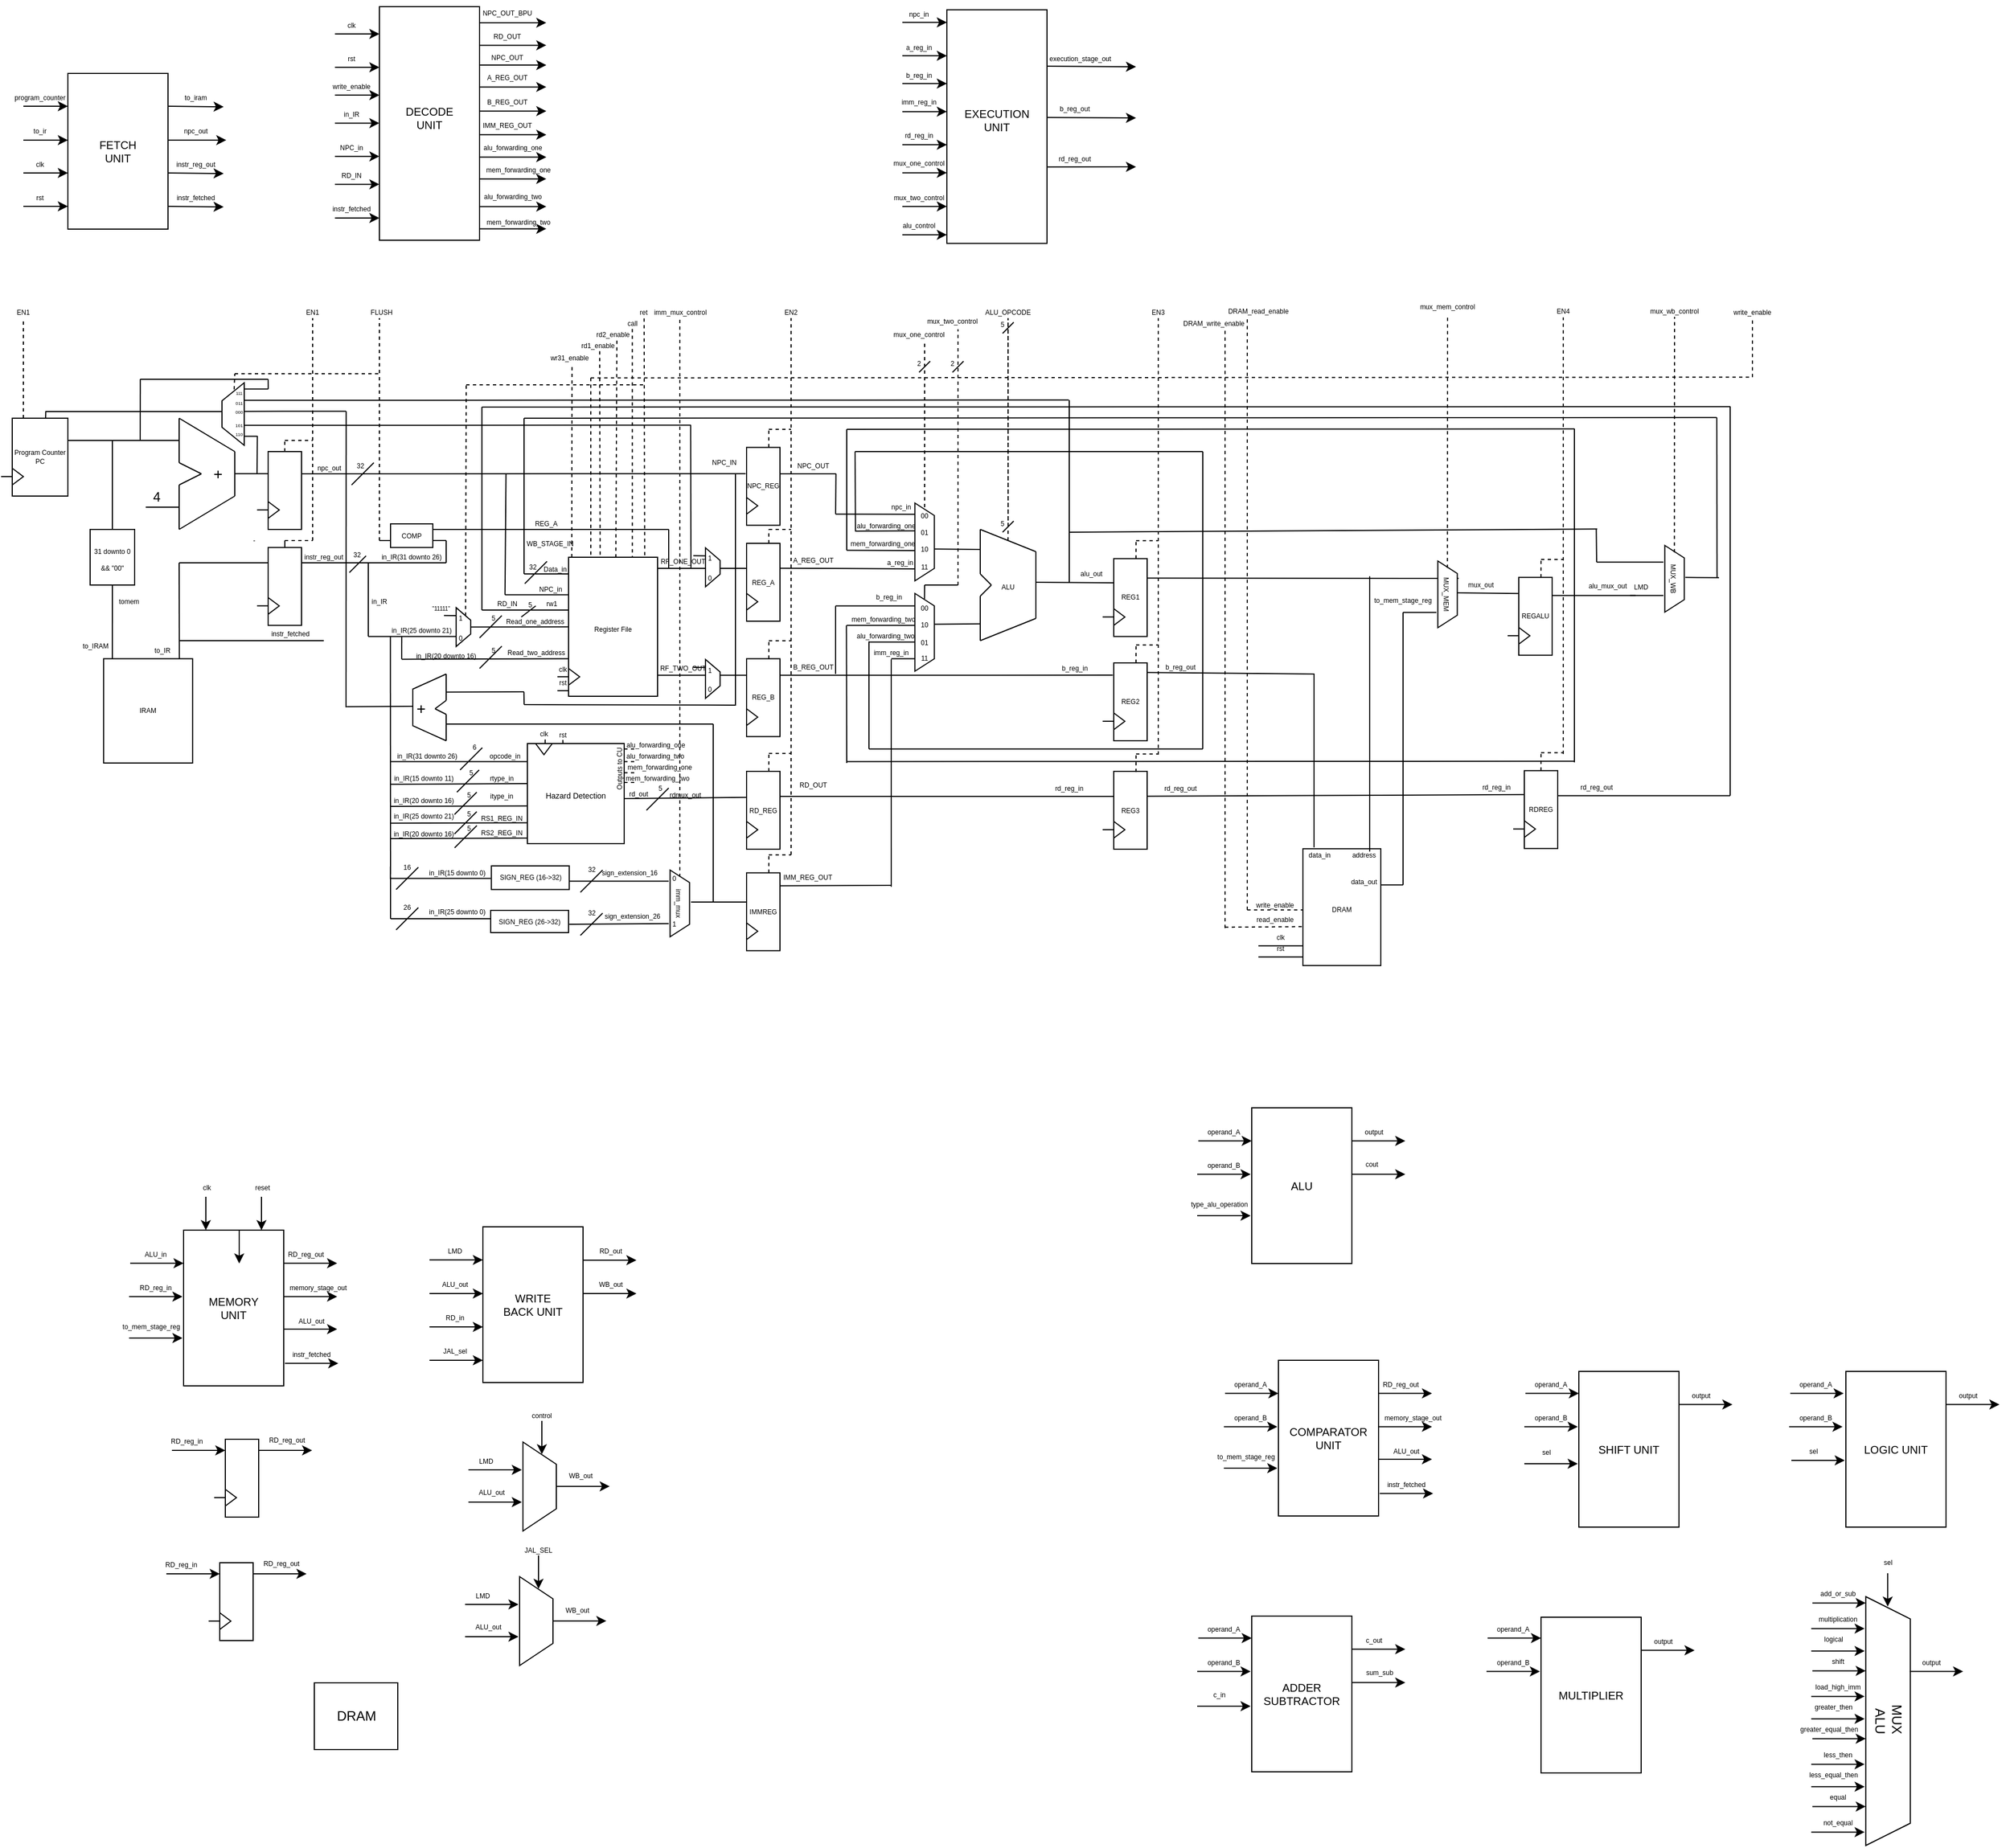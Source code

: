<mxfile version="20.4.2" type="github" pages="5">
  <diagram id="4a7-2WE8xKxB6OBSDGvC" name="Fetch Unit">
    <mxGraphModel dx="794" dy="806" grid="1" gridSize="10" guides="1" tooltips="1" connect="1" arrows="1" fold="1" page="0" pageScale="1" pageWidth="827" pageHeight="1169" math="0" shadow="0">
      <root>
        <mxCell id="0" />
        <mxCell id="1" parent="0" />
        <mxCell id="zBXeJww9K7jumWJN20Hu-1" value="" style="rounded=0;whiteSpace=wrap;html=1;" parent="1" vertex="1">
          <mxGeometry x="100" y="20" width="90" height="140" as="geometry" />
        </mxCell>
        <mxCell id="zBXeJww9K7jumWJN20Hu-2" value="&lt;font style=&quot;font-size: 6px;&quot;&gt;program_counter&lt;/font&gt;" style="text;html=1;strokeColor=none;fillColor=none;align=center;verticalAlign=middle;whiteSpace=wrap;rounded=0;" parent="1" vertex="1">
          <mxGeometry x="50" y="30" width="50" height="20" as="geometry" />
        </mxCell>
        <mxCell id="zBXeJww9K7jumWJN20Hu-3" value="&lt;font style=&quot;font-size: 6px;&quot;&gt;to_ir&lt;/font&gt;" style="text;html=1;strokeColor=none;fillColor=none;align=center;verticalAlign=middle;whiteSpace=wrap;rounded=0;" parent="1" vertex="1">
          <mxGeometry x="50" y="60" width="50" height="20" as="geometry" />
        </mxCell>
        <mxCell id="zBXeJww9K7jumWJN20Hu-4" value="&lt;font style=&quot;font-size: 6px;&quot;&gt;clk&lt;/font&gt;" style="text;html=1;strokeColor=none;fillColor=none;align=center;verticalAlign=middle;whiteSpace=wrap;rounded=0;" parent="1" vertex="1">
          <mxGeometry x="50" y="90" width="50" height="20" as="geometry" />
        </mxCell>
        <mxCell id="zBXeJww9K7jumWJN20Hu-6" value="&lt;font style=&quot;font-size: 6px;&quot;&gt;rst&lt;/font&gt;" style="text;html=1;strokeColor=none;fillColor=none;align=center;verticalAlign=middle;whiteSpace=wrap;rounded=0;" parent="1" vertex="1">
          <mxGeometry x="50" y="120" width="50" height="20" as="geometry" />
        </mxCell>
        <mxCell id="zBXeJww9K7jumWJN20Hu-11" value="" style="endArrow=classic;html=1;rounded=0;" parent="1" edge="1">
          <mxGeometry width="50" height="50" relative="1" as="geometry">
            <mxPoint x="60" y="49.52" as="sourcePoint" />
            <mxPoint x="100" y="49.52" as="targetPoint" />
            <Array as="points" />
          </mxGeometry>
        </mxCell>
        <mxCell id="zBXeJww9K7jumWJN20Hu-12" value="" style="endArrow=classic;html=1;rounded=0;" parent="1" edge="1">
          <mxGeometry width="50" height="50" relative="1" as="geometry">
            <mxPoint x="60" y="80.0" as="sourcePoint" />
            <mxPoint x="100" y="80.0" as="targetPoint" />
            <Array as="points" />
          </mxGeometry>
        </mxCell>
        <mxCell id="zBXeJww9K7jumWJN20Hu-13" value="" style="endArrow=classic;html=1;rounded=0;" parent="1" edge="1">
          <mxGeometry width="50" height="50" relative="1" as="geometry">
            <mxPoint x="60" y="109.52" as="sourcePoint" />
            <mxPoint x="100" y="109.52" as="targetPoint" />
            <Array as="points" />
          </mxGeometry>
        </mxCell>
        <mxCell id="zBXeJww9K7jumWJN20Hu-15" value="" style="endArrow=classic;html=1;rounded=0;" parent="1" edge="1">
          <mxGeometry width="50" height="50" relative="1" as="geometry">
            <mxPoint x="60" y="139.52" as="sourcePoint" />
            <mxPoint x="100" y="139.52" as="targetPoint" />
            <Array as="points" />
          </mxGeometry>
        </mxCell>
        <mxCell id="zBXeJww9K7jumWJN20Hu-16" value="&lt;font style=&quot;font-size: 6px;&quot;&gt;to_iram&lt;/font&gt;" style="text;html=1;strokeColor=none;fillColor=none;align=center;verticalAlign=middle;whiteSpace=wrap;rounded=0;" parent="1" vertex="1">
          <mxGeometry x="190" y="30" width="50" height="20" as="geometry" />
        </mxCell>
        <mxCell id="zBXeJww9K7jumWJN20Hu-17" value="&lt;font style=&quot;font-size: 6px;&quot;&gt;npc_out&lt;/font&gt;" style="text;html=1;strokeColor=none;fillColor=none;align=center;verticalAlign=middle;whiteSpace=wrap;rounded=0;" parent="1" vertex="1">
          <mxGeometry x="190" y="60" width="50" height="20" as="geometry" />
        </mxCell>
        <mxCell id="zBXeJww9K7jumWJN20Hu-18" value="&lt;font style=&quot;font-size: 6px;&quot;&gt;instr_reg_out&lt;/font&gt;" style="text;html=1;strokeColor=none;fillColor=none;align=center;verticalAlign=middle;whiteSpace=wrap;rounded=0;" parent="1" vertex="1">
          <mxGeometry x="190" y="90" width="50" height="20" as="geometry" />
        </mxCell>
        <mxCell id="zBXeJww9K7jumWJN20Hu-19" value="&lt;font style=&quot;font-size: 6px;&quot;&gt;instr_fetched&lt;/font&gt;" style="text;html=1;strokeColor=none;fillColor=none;align=center;verticalAlign=middle;whiteSpace=wrap;rounded=0;" parent="1" vertex="1">
          <mxGeometry x="190" y="120" width="50" height="20" as="geometry" />
        </mxCell>
        <mxCell id="zBXeJww9K7jumWJN20Hu-20" value="" style="endArrow=classic;html=1;rounded=0;entryX=1;entryY=1;entryDx=0;entryDy=0;" parent="1" target="zBXeJww9K7jumWJN20Hu-16" edge="1">
          <mxGeometry width="50" height="50" relative="1" as="geometry">
            <mxPoint x="190" y="49.52" as="sourcePoint" />
            <mxPoint x="230" y="49.52" as="targetPoint" />
            <Array as="points" />
          </mxGeometry>
        </mxCell>
        <mxCell id="zBXeJww9K7jumWJN20Hu-21" value="" style="endArrow=classic;html=1;rounded=0;entryX=1.048;entryY=0.999;entryDx=0;entryDy=0;entryPerimeter=0;" parent="1" target="zBXeJww9K7jumWJN20Hu-17" edge="1">
          <mxGeometry width="50" height="50" relative="1" as="geometry">
            <mxPoint x="190" y="80" as="sourcePoint" />
            <mxPoint x="230" y="80" as="targetPoint" />
            <Array as="points" />
          </mxGeometry>
        </mxCell>
        <mxCell id="zBXeJww9K7jumWJN20Hu-22" value="" style="endArrow=classic;html=1;rounded=0;entryX=1;entryY=1;entryDx=0;entryDy=0;" parent="1" target="zBXeJww9K7jumWJN20Hu-18" edge="1">
          <mxGeometry width="50" height="50" relative="1" as="geometry">
            <mxPoint x="190" y="109.52" as="sourcePoint" />
            <mxPoint x="230" y="109.52" as="targetPoint" />
            <Array as="points" />
          </mxGeometry>
        </mxCell>
        <mxCell id="zBXeJww9K7jumWJN20Hu-23" value="" style="endArrow=classic;html=1;rounded=0;entryX=1;entryY=1;entryDx=0;entryDy=0;" parent="1" target="zBXeJww9K7jumWJN20Hu-19" edge="1">
          <mxGeometry width="50" height="50" relative="1" as="geometry">
            <mxPoint x="190" y="139.52" as="sourcePoint" />
            <mxPoint x="230" y="139.52" as="targetPoint" />
            <Array as="points" />
          </mxGeometry>
        </mxCell>
        <mxCell id="zBXeJww9K7jumWJN20Hu-25" value="&lt;font style=&quot;font-size: 10px;&quot;&gt;FETCH UNIT&lt;/font&gt;" style="text;html=1;strokeColor=none;fillColor=none;align=center;verticalAlign=middle;whiteSpace=wrap;rounded=0;fontSize=6;" parent="1" vertex="1">
          <mxGeometry x="115" y="75" width="60" height="30" as="geometry" />
        </mxCell>
        <mxCell id="1ph1mHZFrmbMyN922qY5-2" value="" style="endArrow=none;html=1;rounded=0;fontSize=10;" parent="1" edge="1">
          <mxGeometry width="50" height="50" relative="1" as="geometry">
            <mxPoint x="100" y="350" as="sourcePoint" />
            <mxPoint x="200" y="350" as="targetPoint" />
          </mxGeometry>
        </mxCell>
        <mxCell id="1ph1mHZFrmbMyN922qY5-11" value="" style="endArrow=none;html=1;rounded=0;fontSize=10;" parent="1" edge="1">
          <mxGeometry width="50" height="50" relative="1" as="geometry">
            <mxPoint x="200" y="370" as="sourcePoint" />
            <mxPoint x="200" y="330" as="targetPoint" />
            <Array as="points">
              <mxPoint x="200" y="350" />
            </Array>
          </mxGeometry>
        </mxCell>
        <mxCell id="1ph1mHZFrmbMyN922qY5-12" value="" style="endArrow=none;html=1;rounded=0;fontSize=10;" parent="1" edge="1">
          <mxGeometry width="50" height="50" relative="1" as="geometry">
            <mxPoint x="200" y="370" as="sourcePoint" />
            <mxPoint x="220" y="380" as="targetPoint" />
          </mxGeometry>
        </mxCell>
        <mxCell id="1ph1mHZFrmbMyN922qY5-13" value="" style="endArrow=none;html=1;rounded=0;fontSize=10;" parent="1" edge="1">
          <mxGeometry width="50" height="50" relative="1" as="geometry">
            <mxPoint x="200" y="390" as="sourcePoint" />
            <mxPoint x="220" y="380" as="targetPoint" />
          </mxGeometry>
        </mxCell>
        <mxCell id="1ph1mHZFrmbMyN922qY5-14" value="" style="endArrow=none;html=1;rounded=0;fontSize=10;" parent="1" edge="1">
          <mxGeometry width="50" height="50" relative="1" as="geometry">
            <mxPoint x="200" y="430" as="sourcePoint" />
            <mxPoint x="200" y="390" as="targetPoint" />
            <Array as="points">
              <mxPoint x="200" y="410" />
            </Array>
          </mxGeometry>
        </mxCell>
        <mxCell id="1ph1mHZFrmbMyN922qY5-15" value="" style="endArrow=none;html=1;rounded=0;fontSize=10;" parent="1" edge="1">
          <mxGeometry width="50" height="50" relative="1" as="geometry">
            <mxPoint x="200" y="430" as="sourcePoint" />
            <mxPoint x="250" y="400" as="targetPoint" />
            <Array as="points" />
          </mxGeometry>
        </mxCell>
        <mxCell id="1ph1mHZFrmbMyN922qY5-16" value="" style="endArrow=none;html=1;rounded=0;fontSize=10;" parent="1" edge="1">
          <mxGeometry width="50" height="50" relative="1" as="geometry">
            <mxPoint x="200" y="330" as="sourcePoint" />
            <mxPoint x="250" y="360" as="targetPoint" />
            <Array as="points" />
          </mxGeometry>
        </mxCell>
        <mxCell id="1ph1mHZFrmbMyN922qY5-17" value="" style="endArrow=none;html=1;rounded=0;fontSize=10;" parent="1" edge="1">
          <mxGeometry width="50" height="50" relative="1" as="geometry">
            <mxPoint x="250" y="400" as="sourcePoint" />
            <mxPoint x="250" y="360" as="targetPoint" />
          </mxGeometry>
        </mxCell>
        <mxCell id="UIIWBfEgQzDDJFF5GgfD-1" value="" style="endArrow=none;html=1;rounded=0;fontSize=10;" parent="1" edge="1">
          <mxGeometry width="50" height="50" relative="1" as="geometry">
            <mxPoint x="170" y="410" as="sourcePoint" />
            <mxPoint x="200" y="410" as="targetPoint" />
            <Array as="points">
              <mxPoint x="200" y="410" />
            </Array>
          </mxGeometry>
        </mxCell>
        <mxCell id="UIIWBfEgQzDDJFF5GgfD-3" value="&lt;font style=&quot;font-size: 14px;&quot;&gt;+&lt;/font&gt;" style="text;html=1;strokeColor=none;fillColor=none;align=center;verticalAlign=middle;whiteSpace=wrap;rounded=0;fontSize=10;" parent="1" vertex="1">
          <mxGeometry x="220" y="360" width="30" height="40" as="geometry" />
        </mxCell>
        <mxCell id="UIIWBfEgQzDDJFF5GgfD-4" value="&lt;font style=&quot;font-size: 12px;&quot;&gt;4&lt;/font&gt;" style="text;html=1;strokeColor=none;fillColor=none;align=center;verticalAlign=middle;whiteSpace=wrap;rounded=0;fontSize=14;" parent="1" vertex="1">
          <mxGeometry x="160" y="390" width="40" height="20" as="geometry" />
        </mxCell>
        <mxCell id="UIIWBfEgQzDDJFF5GgfD-5" value="" style="endArrow=none;html=1;rounded=0;fontSize=12;" parent="1" edge="1">
          <mxGeometry width="50" height="50" relative="1" as="geometry">
            <mxPoint x="140" y="430" as="sourcePoint" />
            <mxPoint x="140" y="350" as="targetPoint" />
          </mxGeometry>
        </mxCell>
        <mxCell id="UIIWBfEgQzDDJFF5GgfD-7" value="&lt;font style=&quot;font-size: 6px;&quot;&gt;31 downto 0 &amp;amp;&amp;amp; &quot;00&quot;&lt;/font&gt;" style="rounded=0;whiteSpace=wrap;html=1;fontSize=12;" parent="1" vertex="1">
          <mxGeometry x="120" y="430" width="40" height="50" as="geometry" />
        </mxCell>
        <mxCell id="UIIWBfEgQzDDJFF5GgfD-8" value="IRAM" style="rounded=0;whiteSpace=wrap;html=1;fontSize=6;" parent="1" vertex="1">
          <mxGeometry x="132.13" y="546.25" width="80" height="93.75" as="geometry" />
        </mxCell>
        <mxCell id="UIIWBfEgQzDDJFF5GgfD-9" value="" style="endArrow=none;html=1;rounded=0;fontSize=6;entryX=0.5;entryY=1;entryDx=0;entryDy=0;exitX=0.098;exitY=-0.002;exitDx=0;exitDy=0;exitPerimeter=0;" parent="1" source="UIIWBfEgQzDDJFF5GgfD-8" target="UIIWBfEgQzDDJFF5GgfD-7" edge="1">
          <mxGeometry width="50" height="50" relative="1" as="geometry">
            <mxPoint x="140" y="540" as="sourcePoint" />
            <mxPoint x="190" y="490" as="targetPoint" />
          </mxGeometry>
        </mxCell>
        <mxCell id="UIIWBfEgQzDDJFF5GgfD-10" value="" style="endArrow=none;html=1;rounded=0;fontSize=10;" parent="1" edge="1">
          <mxGeometry width="50" height="50" relative="1" as="geometry">
            <mxPoint x="250" y="379.9" as="sourcePoint" />
            <mxPoint x="280" y="379.9" as="targetPoint" />
            <Array as="points">
              <mxPoint x="260" y="379.9" />
              <mxPoint x="280" y="379.9" />
            </Array>
          </mxGeometry>
        </mxCell>
        <mxCell id="UIIWBfEgQzDDJFF5GgfD-11" value="" style="endArrow=none;html=1;rounded=0;fontSize=6;exitX=0.851;exitY=0;exitDx=0;exitDy=0;exitPerimeter=0;" parent="1" source="UIIWBfEgQzDDJFF5GgfD-8" edge="1">
          <mxGeometry width="50" height="50" relative="1" as="geometry">
            <mxPoint x="200" y="520" as="sourcePoint" />
            <mxPoint x="200" y="460" as="targetPoint" />
          </mxGeometry>
        </mxCell>
        <mxCell id="UIIWBfEgQzDDJFF5GgfD-13" value="" style="endArrow=none;html=1;rounded=0;fontSize=6;" parent="1" edge="1">
          <mxGeometry width="50" height="50" relative="1" as="geometry">
            <mxPoint x="200" y="460" as="sourcePoint" />
            <mxPoint x="280" y="460" as="targetPoint" />
          </mxGeometry>
        </mxCell>
        <mxCell id="UIIWBfEgQzDDJFF5GgfD-14" value="" style="rounded=0;whiteSpace=wrap;html=1;fontSize=6;" parent="1" vertex="1">
          <mxGeometry x="280" y="360" width="30" height="70" as="geometry" />
        </mxCell>
        <mxCell id="UIIWBfEgQzDDJFF5GgfD-17" value="" style="triangle;whiteSpace=wrap;html=1;fontSize=6;" parent="1" vertex="1">
          <mxGeometry x="280" y="405" width="10" height="15" as="geometry" />
        </mxCell>
        <mxCell id="UIIWBfEgQzDDJFF5GgfD-18" value="" style="rounded=0;whiteSpace=wrap;html=1;fontSize=6;" parent="1" vertex="1">
          <mxGeometry x="280" y="446.25" width="30" height="70" as="geometry" />
        </mxCell>
        <mxCell id="UIIWBfEgQzDDJFF5GgfD-19" value="" style="triangle;whiteSpace=wrap;html=1;fontSize=6;" parent="1" vertex="1">
          <mxGeometry x="280" y="491.25" width="10" height="15" as="geometry" />
        </mxCell>
        <mxCell id="UIIWBfEgQzDDJFF5GgfD-21" value="" style="endArrow=none;html=1;rounded=0;fontSize=6;" parent="1" edge="1">
          <mxGeometry width="50" height="50" relative="1" as="geometry">
            <mxPoint x="270" y="412.45" as="sourcePoint" />
            <mxPoint x="280" y="412.45" as="targetPoint" />
          </mxGeometry>
        </mxCell>
        <mxCell id="UIIWBfEgQzDDJFF5GgfD-22" value="" style="endArrow=none;html=1;rounded=0;fontSize=6;" parent="1" edge="1">
          <mxGeometry width="50" height="50" relative="1" as="geometry">
            <mxPoint x="270" y="498.7" as="sourcePoint" />
            <mxPoint x="280" y="498.7" as="targetPoint" />
          </mxGeometry>
        </mxCell>
        <mxCell id="UIIWBfEgQzDDJFF5GgfD-24" value="" style="endArrow=none;html=1;rounded=0;fontSize=6;startArrow=none;" parent="1" edge="1">
          <mxGeometry width="50" height="50" relative="1" as="geometry">
            <mxPoint x="220" y="530" as="sourcePoint" />
            <mxPoint x="330" y="530" as="targetPoint" />
          </mxGeometry>
        </mxCell>
        <mxCell id="UIIWBfEgQzDDJFF5GgfD-25" value="" style="endArrow=none;html=1;rounded=0;fontSize=6;" parent="1" edge="1">
          <mxGeometry width="50" height="50" relative="1" as="geometry">
            <mxPoint x="310" y="460" as="sourcePoint" />
            <mxPoint x="370" y="460" as="targetPoint" />
          </mxGeometry>
        </mxCell>
        <mxCell id="UIIWBfEgQzDDJFF5GgfD-26" value="" style="endArrow=none;html=1;rounded=0;fontSize=6;" parent="1" edge="1">
          <mxGeometry width="50" height="50" relative="1" as="geometry">
            <mxPoint x="310" y="379.96" as="sourcePoint" />
            <mxPoint x="350" y="379.96" as="targetPoint" />
          </mxGeometry>
        </mxCell>
        <mxCell id="LhxNve77Yi_A8shTem4E-2" value="tomem" style="text;html=1;strokeColor=none;fillColor=none;align=center;verticalAlign=middle;whiteSpace=wrap;rounded=0;fontSize=6;" parent="1" vertex="1">
          <mxGeometry x="140" y="480" width="30" height="30" as="geometry" />
        </mxCell>
        <mxCell id="LhxNve77Yi_A8shTem4E-3" value="to_IRAM" style="text;html=1;strokeColor=none;fillColor=none;align=center;verticalAlign=middle;whiteSpace=wrap;rounded=0;fontSize=6;" parent="1" vertex="1">
          <mxGeometry x="100" y="525" width="50" height="20" as="geometry" />
        </mxCell>
        <mxCell id="LhxNve77Yi_A8shTem4E-5" value="" style="endArrow=none;html=1;rounded=0;fontSize=6;" parent="1" edge="1">
          <mxGeometry width="50" height="50" relative="1" as="geometry">
            <mxPoint x="200" y="530" as="sourcePoint" />
            <mxPoint x="220" y="530" as="targetPoint" />
          </mxGeometry>
        </mxCell>
        <mxCell id="LhxNve77Yi_A8shTem4E-6" value="instr_fetched" style="text;html=1;strokeColor=none;fillColor=none;align=center;verticalAlign=middle;whiteSpace=wrap;rounded=0;fontSize=6;" parent="1" vertex="1">
          <mxGeometry x="280" y="513.75" width="40" height="20" as="geometry" />
        </mxCell>
        <mxCell id="LhxNve77Yi_A8shTem4E-7" value="instr_reg_out" style="text;html=1;strokeColor=none;fillColor=none;align=center;verticalAlign=middle;whiteSpace=wrap;rounded=0;fontSize=6;" parent="1" vertex="1">
          <mxGeometry x="300" y="445" width="60" height="20" as="geometry" />
        </mxCell>
        <mxCell id="LhxNve77Yi_A8shTem4E-8" value="npc_out" style="text;html=1;strokeColor=none;fillColor=none;align=center;verticalAlign=middle;whiteSpace=wrap;rounded=0;fontSize=6;" parent="1" vertex="1">
          <mxGeometry x="305" y="360" width="60" height="30" as="geometry" />
        </mxCell>
        <mxCell id="LhxNve77Yi_A8shTem4E-9" value="to_IR" style="text;html=1;strokeColor=none;fillColor=none;align=center;verticalAlign=middle;whiteSpace=wrap;rounded=0;fontSize=6;" parent="1" vertex="1">
          <mxGeometry x="170" y="530.94" width="30" height="15.63" as="geometry" />
        </mxCell>
        <mxCell id="utCcnjPkZvuDGFTa14uh-1" value="" style="rounded=0;whiteSpace=wrap;html=1;" parent="1" vertex="1">
          <mxGeometry x="380" y="-40" width="90" height="210" as="geometry" />
        </mxCell>
        <mxCell id="utCcnjPkZvuDGFTa14uh-2" value="&lt;font style=&quot;font-size: 6px;&quot;&gt;write_enable&lt;/font&gt;" style="text;html=1;strokeColor=none;fillColor=none;align=center;verticalAlign=middle;whiteSpace=wrap;rounded=0;" parent="1" vertex="1">
          <mxGeometry x="330" y="20" width="50" height="20" as="geometry" />
        </mxCell>
        <mxCell id="utCcnjPkZvuDGFTa14uh-3" value="&lt;font style=&quot;font-size: 6px;&quot;&gt;in_IR&lt;/font&gt;" style="text;html=1;strokeColor=none;fillColor=none;align=center;verticalAlign=middle;whiteSpace=wrap;rounded=0;" parent="1" vertex="1">
          <mxGeometry x="330" y="44.72" width="50" height="20" as="geometry" />
        </mxCell>
        <mxCell id="utCcnjPkZvuDGFTa14uh-4" value="&lt;font style=&quot;font-size: 6px;&quot;&gt;clk&lt;/font&gt;" style="text;html=1;strokeColor=none;fillColor=none;align=center;verticalAlign=middle;whiteSpace=wrap;rounded=0;" parent="1" vertex="1">
          <mxGeometry x="330" y="-35" width="50" height="20" as="geometry" />
        </mxCell>
        <mxCell id="utCcnjPkZvuDGFTa14uh-5" value="&lt;font style=&quot;font-size: 6px;&quot;&gt;rst&lt;/font&gt;" style="text;html=1;strokeColor=none;fillColor=none;align=center;verticalAlign=middle;whiteSpace=wrap;rounded=0;" parent="1" vertex="1">
          <mxGeometry x="330" y="-5" width="50" height="20" as="geometry" />
        </mxCell>
        <mxCell id="utCcnjPkZvuDGFTa14uh-6" value="" style="endArrow=classic;html=1;rounded=0;" parent="1" edge="1">
          <mxGeometry width="50" height="50" relative="1" as="geometry">
            <mxPoint x="340" y="39.52" as="sourcePoint" />
            <mxPoint x="380" y="39.52" as="targetPoint" />
            <Array as="points" />
          </mxGeometry>
        </mxCell>
        <mxCell id="utCcnjPkZvuDGFTa14uh-7" value="" style="endArrow=classic;html=1;rounded=0;" parent="1" edge="1">
          <mxGeometry width="50" height="50" relative="1" as="geometry">
            <mxPoint x="340" y="64.72" as="sourcePoint" />
            <mxPoint x="380" y="64.72" as="targetPoint" />
            <Array as="points" />
          </mxGeometry>
        </mxCell>
        <mxCell id="utCcnjPkZvuDGFTa14uh-8" value="" style="endArrow=classic;html=1;rounded=0;" parent="1" edge="1">
          <mxGeometry width="50" height="50" relative="1" as="geometry">
            <mxPoint x="340" y="-15.48" as="sourcePoint" />
            <mxPoint x="380" y="-15.48" as="targetPoint" />
            <Array as="points" />
          </mxGeometry>
        </mxCell>
        <mxCell id="utCcnjPkZvuDGFTa14uh-9" value="" style="endArrow=classic;html=1;rounded=0;" parent="1" edge="1">
          <mxGeometry width="50" height="50" relative="1" as="geometry">
            <mxPoint x="340" y="14.52" as="sourcePoint" />
            <mxPoint x="380" y="14.52" as="targetPoint" />
            <Array as="points" />
          </mxGeometry>
        </mxCell>
        <mxCell id="utCcnjPkZvuDGFTa14uh-18" value="&lt;font style=&quot;font-size: 10px;&quot;&gt;DECODE UNIT&lt;/font&gt;" style="text;html=1;strokeColor=none;fillColor=none;align=center;verticalAlign=middle;whiteSpace=wrap;rounded=0;fontSize=6;" parent="1" vertex="1">
          <mxGeometry x="395" y="44.58" width="60" height="30" as="geometry" />
        </mxCell>
        <mxCell id="utCcnjPkZvuDGFTa14uh-19" value="&lt;font style=&quot;font-size: 6px;&quot;&gt;NPC_in&lt;/font&gt;" style="text;html=1;strokeColor=none;fillColor=none;align=center;verticalAlign=middle;whiteSpace=wrap;rounded=0;" parent="1" vertex="1">
          <mxGeometry x="330" y="74.58" width="50" height="20" as="geometry" />
        </mxCell>
        <mxCell id="utCcnjPkZvuDGFTa14uh-20" value="" style="endArrow=classic;html=1;rounded=0;" parent="1" edge="1">
          <mxGeometry width="50" height="50" relative="1" as="geometry">
            <mxPoint x="340" y="94.58" as="sourcePoint" />
            <mxPoint x="380" y="94.58" as="targetPoint" />
            <Array as="points" />
          </mxGeometry>
        </mxCell>
        <mxCell id="utCcnjPkZvuDGFTa14uh-21" value="&lt;font style=&quot;font-size: 6px;&quot;&gt;RD_IN&lt;/font&gt;" style="text;html=1;strokeColor=none;fillColor=none;align=center;verticalAlign=middle;whiteSpace=wrap;rounded=0;" parent="1" vertex="1">
          <mxGeometry x="330" y="99.72" width="50" height="20" as="geometry" />
        </mxCell>
        <mxCell id="utCcnjPkZvuDGFTa14uh-22" value="" style="endArrow=classic;html=1;rounded=0;" parent="1" edge="1">
          <mxGeometry width="50" height="50" relative="1" as="geometry">
            <mxPoint x="340" y="119.72" as="sourcePoint" />
            <mxPoint x="380" y="119.72" as="targetPoint" />
            <Array as="points" />
          </mxGeometry>
        </mxCell>
        <mxCell id="utCcnjPkZvuDGFTa14uh-23" value="&lt;font style=&quot;font-size: 6px;&quot;&gt;instr_fetched&lt;br&gt;&lt;/font&gt;" style="text;html=1;strokeColor=none;fillColor=none;align=center;verticalAlign=middle;whiteSpace=wrap;rounded=0;" parent="1" vertex="1">
          <mxGeometry x="330" y="130" width="50" height="20" as="geometry" />
        </mxCell>
        <mxCell id="utCcnjPkZvuDGFTa14uh-24" value="" style="endArrow=classic;html=1;rounded=0;" parent="1" edge="1">
          <mxGeometry width="50" height="50" relative="1" as="geometry">
            <mxPoint x="340" y="150" as="sourcePoint" />
            <mxPoint x="380" y="150" as="targetPoint" />
            <Array as="points" />
          </mxGeometry>
        </mxCell>
        <mxCell id="utCcnjPkZvuDGFTa14uh-27" value="&lt;font style=&quot;font-size: 6px;&quot;&gt;NPC_OUT_BPU&lt;br&gt;&lt;/font&gt;" style="text;html=1;strokeColor=none;fillColor=none;align=center;verticalAlign=middle;whiteSpace=wrap;rounded=0;" parent="1" vertex="1">
          <mxGeometry x="470" y="-45.84" width="50" height="20" as="geometry" />
        </mxCell>
        <mxCell id="utCcnjPkZvuDGFTa14uh-31" value="" style="endArrow=classic;html=1;rounded=0;" parent="1" edge="1">
          <mxGeometry width="50" height="50" relative="1" as="geometry">
            <mxPoint x="470" y="-25.56" as="sourcePoint" />
            <mxPoint x="530" y="-25.56" as="targetPoint" />
            <Array as="points" />
          </mxGeometry>
        </mxCell>
        <mxCell id="utCcnjPkZvuDGFTa14uh-39" value="&lt;font style=&quot;font-size: 6px;&quot;&gt;RD_OUT&lt;br&gt;&lt;/font&gt;" style="text;html=1;strokeColor=none;fillColor=none;align=center;verticalAlign=middle;whiteSpace=wrap;rounded=0;" parent="1" vertex="1">
          <mxGeometry x="470" y="-25.28" width="50" height="20" as="geometry" />
        </mxCell>
        <mxCell id="utCcnjPkZvuDGFTa14uh-40" value="" style="endArrow=classic;html=1;rounded=0;" parent="1" edge="1">
          <mxGeometry width="50" height="50" relative="1" as="geometry">
            <mxPoint x="470" y="-5.28" as="sourcePoint" />
            <mxPoint x="530" y="-5.28" as="targetPoint" />
            <Array as="points" />
          </mxGeometry>
        </mxCell>
        <mxCell id="utCcnjPkZvuDGFTa14uh-41" value="&lt;font style=&quot;font-size: 6px;&quot;&gt;NPC_OUT&lt;br&gt;&lt;/font&gt;" style="text;html=1;strokeColor=none;fillColor=none;align=center;verticalAlign=middle;whiteSpace=wrap;rounded=0;" parent="1" vertex="1">
          <mxGeometry x="470" y="-5" width="50" height="17.5" as="geometry" />
        </mxCell>
        <mxCell id="utCcnjPkZvuDGFTa14uh-42" value="" style="endArrow=classic;html=1;rounded=0;" parent="1" edge="1">
          <mxGeometry width="50" height="50" relative="1" as="geometry">
            <mxPoint x="470" y="12.5" as="sourcePoint" />
            <mxPoint x="530" y="12.5" as="targetPoint" />
            <Array as="points" />
          </mxGeometry>
        </mxCell>
        <mxCell id="utCcnjPkZvuDGFTa14uh-43" value="&lt;font style=&quot;font-size: 6px;&quot;&gt;A_REG_OUT&lt;br&gt;&lt;/font&gt;" style="text;html=1;strokeColor=none;fillColor=none;align=center;verticalAlign=middle;whiteSpace=wrap;rounded=0;" parent="1" vertex="1">
          <mxGeometry x="470" y="12.5" width="50" height="18.65" as="geometry" />
        </mxCell>
        <mxCell id="utCcnjPkZvuDGFTa14uh-44" value="" style="endArrow=classic;html=1;rounded=0;" parent="1" edge="1">
          <mxGeometry width="50" height="50" relative="1" as="geometry">
            <mxPoint x="470" y="32.19" as="sourcePoint" />
            <mxPoint x="530" y="32.19" as="targetPoint" />
            <Array as="points" />
          </mxGeometry>
        </mxCell>
        <mxCell id="utCcnjPkZvuDGFTa14uh-45" value="&lt;font style=&quot;font-size: 6px;&quot;&gt;B_REG_OUT&lt;br&gt;&lt;/font&gt;" style="text;html=1;strokeColor=none;fillColor=none;align=center;verticalAlign=middle;whiteSpace=wrap;rounded=0;" parent="1" vertex="1">
          <mxGeometry x="470" y="33.65" width="50" height="20" as="geometry" />
        </mxCell>
        <mxCell id="utCcnjPkZvuDGFTa14uh-46" value="" style="endArrow=classic;html=1;rounded=0;" parent="1" edge="1">
          <mxGeometry width="50" height="50" relative="1" as="geometry">
            <mxPoint x="470" y="53.93" as="sourcePoint" />
            <mxPoint x="530" y="53.93" as="targetPoint" />
            <Array as="points" />
          </mxGeometry>
        </mxCell>
        <mxCell id="utCcnjPkZvuDGFTa14uh-47" value="&lt;font style=&quot;font-size: 6px;&quot;&gt;IMM_REG_OUT&lt;br&gt;&lt;/font&gt;" style="text;html=1;strokeColor=none;fillColor=none;align=center;verticalAlign=middle;whiteSpace=wrap;rounded=0;" parent="1" vertex="1">
          <mxGeometry x="470" y="54.89" width="50" height="20" as="geometry" />
        </mxCell>
        <mxCell id="utCcnjPkZvuDGFTa14uh-48" value="" style="endArrow=classic;html=1;rounded=0;" parent="1" edge="1">
          <mxGeometry width="50" height="50" relative="1" as="geometry">
            <mxPoint x="470" y="75.17" as="sourcePoint" />
            <mxPoint x="530" y="75.17" as="targetPoint" />
            <Array as="points" />
          </mxGeometry>
        </mxCell>
        <mxCell id="utCcnjPkZvuDGFTa14uh-49" value="&lt;font style=&quot;font-size: 6px;&quot;&gt;alu_forwarding_one&lt;br&gt;&lt;/font&gt;" style="text;html=1;strokeColor=none;fillColor=none;align=center;verticalAlign=middle;whiteSpace=wrap;rounded=0;" parent="1" vertex="1">
          <mxGeometry x="470" y="75" width="60" height="20" as="geometry" />
        </mxCell>
        <mxCell id="utCcnjPkZvuDGFTa14uh-50" value="" style="endArrow=classic;html=1;rounded=0;" parent="1" edge="1">
          <mxGeometry width="50" height="50" relative="1" as="geometry">
            <mxPoint x="470" y="95.28" as="sourcePoint" />
            <mxPoint x="530" y="95.28" as="targetPoint" />
            <Array as="points" />
          </mxGeometry>
        </mxCell>
        <mxCell id="utCcnjPkZvuDGFTa14uh-51" value="&lt;font style=&quot;font-size: 6px;&quot;&gt;mem_forwarding_one&lt;br&gt;&lt;/font&gt;" style="text;html=1;strokeColor=none;fillColor=none;align=center;verticalAlign=middle;whiteSpace=wrap;rounded=0;" parent="1" vertex="1">
          <mxGeometry x="470" y="95" width="70" height="20" as="geometry" />
        </mxCell>
        <mxCell id="utCcnjPkZvuDGFTa14uh-52" value="" style="endArrow=classic;html=1;rounded=0;" parent="1" edge="1">
          <mxGeometry width="50" height="50" relative="1" as="geometry">
            <mxPoint x="470" y="114.86" as="sourcePoint" />
            <mxPoint x="530" y="114.86" as="targetPoint" />
            <Array as="points" />
          </mxGeometry>
        </mxCell>
        <mxCell id="utCcnjPkZvuDGFTa14uh-53" value="&lt;font style=&quot;font-size: 6px;&quot;&gt;alu_forwarding_two&lt;br&gt;&lt;/font&gt;" style="text;html=1;strokeColor=none;fillColor=none;align=center;verticalAlign=middle;whiteSpace=wrap;rounded=0;" parent="1" vertex="1">
          <mxGeometry x="470" y="119.44" width="60" height="20" as="geometry" />
        </mxCell>
        <mxCell id="utCcnjPkZvuDGFTa14uh-54" value="" style="endArrow=classic;html=1;rounded=0;" parent="1" edge="1">
          <mxGeometry width="50" height="50" relative="1" as="geometry">
            <mxPoint x="470" y="139.72" as="sourcePoint" />
            <mxPoint x="530" y="139.72" as="targetPoint" />
            <Array as="points" />
          </mxGeometry>
        </mxCell>
        <mxCell id="utCcnjPkZvuDGFTa14uh-55" value="&lt;font style=&quot;font-size: 6px;&quot;&gt;mem_forwarding_two&lt;br&gt;&lt;/font&gt;" style="text;html=1;strokeColor=none;fillColor=none;align=center;verticalAlign=middle;whiteSpace=wrap;rounded=0;" parent="1" vertex="1">
          <mxGeometry x="470" y="145.54" width="70" height="13.9" as="geometry" />
        </mxCell>
        <mxCell id="utCcnjPkZvuDGFTa14uh-56" value="" style="endArrow=classic;html=1;rounded=0;" parent="1" edge="1">
          <mxGeometry width="50" height="50" relative="1" as="geometry">
            <mxPoint x="470" y="159.72" as="sourcePoint" />
            <mxPoint x="530" y="159.72" as="targetPoint" />
            <Array as="points" />
          </mxGeometry>
        </mxCell>
        <mxCell id="utCcnjPkZvuDGFTa14uh-58" value="" style="endArrow=none;html=1;rounded=0;entryX=-0.03;entryY=0.337;entryDx=0;entryDy=0;entryPerimeter=0;" parent="1" target="utCcnjPkZvuDGFTa14uh-61" edge="1">
          <mxGeometry width="50" height="50" relative="1" as="geometry">
            <mxPoint x="350" y="380" as="sourcePoint" />
            <mxPoint x="600" y="380" as="targetPoint" />
          </mxGeometry>
        </mxCell>
        <mxCell id="utCcnjPkZvuDGFTa14uh-59" value="" style="endArrow=none;html=1;rounded=0;" parent="1" edge="1">
          <mxGeometry width="50" height="50" relative="1" as="geometry">
            <mxPoint x="355" y="390" as="sourcePoint" />
            <mxPoint x="375" y="370" as="targetPoint" />
          </mxGeometry>
        </mxCell>
        <mxCell id="utCcnjPkZvuDGFTa14uh-60" value="NPC_IN" style="text;html=1;strokeColor=none;fillColor=none;align=center;verticalAlign=middle;whiteSpace=wrap;rounded=0;fontSize=6;" parent="1" vertex="1">
          <mxGeometry x="660" y="360" width="60" height="20" as="geometry" />
        </mxCell>
        <mxCell id="utCcnjPkZvuDGFTa14uh-61" value="NPC_REG" style="rounded=0;whiteSpace=wrap;html=1;fontSize=6;" parent="1" vertex="1">
          <mxGeometry x="710" y="356.25" width="30" height="70" as="geometry" />
        </mxCell>
        <mxCell id="utCcnjPkZvuDGFTa14uh-62" value="" style="triangle;whiteSpace=wrap;html=1;fontSize=6;" parent="1" vertex="1">
          <mxGeometry x="710" y="401.25" width="10" height="15" as="geometry" />
        </mxCell>
        <mxCell id="utCcnjPkZvuDGFTa14uh-64" value="&lt;font style=&quot;font-size: 6px;&quot;&gt;Register File&lt;/font&gt;" style="rounded=0;whiteSpace=wrap;html=1;fontSize=12;" parent="1" vertex="1">
          <mxGeometry x="550" y="455" width="80" height="125" as="geometry" />
        </mxCell>
        <mxCell id="utCcnjPkZvuDGFTa14uh-65" value="" style="endArrow=none;html=1;rounded=0;fontSize=6;" parent="1" edge="1">
          <mxGeometry width="50" height="50" relative="1" as="geometry">
            <mxPoint x="540" y="562.43" as="sourcePoint" />
            <mxPoint x="550" y="562.43" as="targetPoint" />
          </mxGeometry>
        </mxCell>
        <mxCell id="utCcnjPkZvuDGFTa14uh-67" value="" style="endArrow=none;html=1;rounded=0;fontSize=6;" parent="1" edge="1">
          <mxGeometry width="50" height="50" relative="1" as="geometry">
            <mxPoint x="540" y="575" as="sourcePoint" />
            <mxPoint x="550" y="575" as="targetPoint" />
            <Array as="points">
              <mxPoint x="550" y="575" />
            </Array>
          </mxGeometry>
        </mxCell>
        <mxCell id="utCcnjPkZvuDGFTa14uh-68" value="" style="endArrow=none;html=1;rounded=0;fontSize=6;dashed=1;entryX=0.25;entryY=0;entryDx=0;entryDy=0;" parent="1" target="utCcnjPkZvuDGFTa14uh-64" edge="1">
          <mxGeometry width="50" height="50" relative="1" as="geometry">
            <mxPoint x="569.95" y="293.75" as="sourcePoint" />
            <mxPoint x="569.95" y="443.75" as="targetPoint" />
          </mxGeometry>
        </mxCell>
        <mxCell id="utCcnjPkZvuDGFTa14uh-69" value="rd2_enable" style="text;html=1;strokeColor=none;fillColor=none;align=center;verticalAlign=middle;whiteSpace=wrap;rounded=0;fontSize=6;" parent="1" vertex="1">
          <mxGeometry x="570" y="249.75" width="40" height="10" as="geometry" />
        </mxCell>
        <mxCell id="utCcnjPkZvuDGFTa14uh-70" value="clk" style="text;html=1;strokeColor=none;fillColor=none;align=center;verticalAlign=middle;whiteSpace=wrap;rounded=0;fontSize=6;" parent="1" vertex="1">
          <mxGeometry x="520" y="546.25" width="50" height="20" as="geometry" />
        </mxCell>
        <mxCell id="utCcnjPkZvuDGFTa14uh-71" value="rst" style="text;html=1;strokeColor=none;fillColor=none;align=center;verticalAlign=middle;whiteSpace=wrap;rounded=0;fontSize=6;" parent="1" vertex="1">
          <mxGeometry x="520" y="555" width="50" height="25" as="geometry" />
        </mxCell>
        <mxCell id="utCcnjPkZvuDGFTa14uh-73" value="" style="endArrow=none;html=1;rounded=0;entryX=0.663;entryY=0.043;entryDx=0;entryDy=0;entryPerimeter=0;" parent="1" edge="1">
          <mxGeometry width="50" height="50" relative="1" as="geometry">
            <mxPoint x="510" y="470" as="sourcePoint" />
            <mxPoint x="549.78" y="470.04" as="targetPoint" />
          </mxGeometry>
        </mxCell>
        <mxCell id="utCcnjPkZvuDGFTa14uh-76" value="" style="endArrow=none;html=1;rounded=0;" parent="1" edge="1">
          <mxGeometry width="50" height="50" relative="1" as="geometry">
            <mxPoint x="510.63" y="478.75" as="sourcePoint" />
            <mxPoint x="530.63" y="458.75" as="targetPoint" />
          </mxGeometry>
        </mxCell>
        <mxCell id="utCcnjPkZvuDGFTa14uh-77" value="WB_STAGE_IN" style="text;html=1;strokeColor=none;fillColor=none;align=center;verticalAlign=middle;whiteSpace=wrap;rounded=0;fontSize=6;" parent="1" vertex="1">
          <mxGeometry x="508" y="427.5" width="50.63" height="30" as="geometry" />
        </mxCell>
        <mxCell id="utCcnjPkZvuDGFTa14uh-83" value="" style="endArrow=none;html=1;rounded=0;exitX=0;exitY=1;exitDx=0;exitDy=0;" parent="1" source="lT6M5WmxWXkWWSPA9nn4-18" edge="1">
          <mxGeometry width="50" height="50" relative="1" as="geometry">
            <mxPoint x="470" y="502.5" as="sourcePoint" />
            <mxPoint x="550" y="502.5" as="targetPoint" />
          </mxGeometry>
        </mxCell>
        <mxCell id="utCcnjPkZvuDGFTa14uh-84" value="" style="endArrow=none;html=1;rounded=0;" parent="1" edge="1">
          <mxGeometry width="50" height="50" relative="1" as="geometry">
            <mxPoint x="507.5" y="508.75" as="sourcePoint" />
            <mxPoint x="520.5" y="498.75" as="targetPoint" />
          </mxGeometry>
        </mxCell>
        <mxCell id="utCcnjPkZvuDGFTa14uh-86" value="" style="endArrow=none;html=1;rounded=0;" parent="1" edge="1">
          <mxGeometry width="50" height="50" relative="1" as="geometry">
            <mxPoint x="470" y="527.5" as="sourcePoint" />
            <mxPoint x="490" y="507.5" as="targetPoint" />
          </mxGeometry>
        </mxCell>
        <mxCell id="utCcnjPkZvuDGFTa14uh-87" value="" style="endArrow=none;html=1;rounded=0;exitX=0;exitY=0.67;exitDx=0;exitDy=0;exitPerimeter=0;" parent="1" source="utCcnjPkZvuDGFTa14uh-92" edge="1">
          <mxGeometry width="50" height="50" relative="1" as="geometry">
            <mxPoint x="390" y="546.25" as="sourcePoint" />
            <mxPoint x="550" y="546.25" as="targetPoint" />
          </mxGeometry>
        </mxCell>
        <mxCell id="utCcnjPkZvuDGFTa14uh-88" value="" style="endArrow=none;html=1;rounded=0;" parent="1" edge="1">
          <mxGeometry width="50" height="50" relative="1" as="geometry">
            <mxPoint x="470" y="555" as="sourcePoint" />
            <mxPoint x="490" y="535" as="targetPoint" />
          </mxGeometry>
        </mxCell>
        <mxCell id="utCcnjPkZvuDGFTa14uh-89" value="Read_one_address" style="text;html=1;strokeColor=none;fillColor=none;align=center;verticalAlign=middle;whiteSpace=wrap;rounded=0;fontSize=6;" parent="1" vertex="1">
          <mxGeometry x="480" y="500" width="80" height="25" as="geometry" />
        </mxCell>
        <mxCell id="utCcnjPkZvuDGFTa14uh-90" value="Read_two_address" style="text;html=1;strokeColor=none;fillColor=none;align=center;verticalAlign=middle;whiteSpace=wrap;rounded=0;fontSize=6;" parent="1" vertex="1">
          <mxGeometry x="480.63" y="531.25" width="80" height="20" as="geometry" />
        </mxCell>
        <mxCell id="utCcnjPkZvuDGFTa14uh-92" value="in_IR(20 downto 16)" style="text;html=1;strokeColor=none;fillColor=none;align=center;verticalAlign=middle;whiteSpace=wrap;rounded=0;fontSize=6;" parent="1" vertex="1">
          <mxGeometry x="400" y="537.5" width="80" height="13.75" as="geometry" />
        </mxCell>
        <mxCell id="utCcnjPkZvuDGFTa14uh-93" value="" style="endArrow=none;html=1;rounded=0;startArrow=none;" parent="1" source="9sDoszhCnqFFNlkM2Nlt-35" target="utCcnjPkZvuDGFTa14uh-64" edge="1">
          <mxGeometry width="50" height="50" relative="1" as="geometry">
            <mxPoint x="400.08" y="517.5" as="sourcePoint" />
            <mxPoint x="500" y="517.44" as="targetPoint" />
          </mxGeometry>
        </mxCell>
        <mxCell id="utCcnjPkZvuDGFTa14uh-94" value="" style="endArrow=none;html=1;rounded=0;exitX=0.001;exitY=0.136;exitDx=0;exitDy=0;exitPerimeter=0;entryX=0.201;entryY=1.143;entryDx=0;entryDy=0;entryPerimeter=0;" parent="1" source="lT6M5WmxWXkWWSPA9nn4-89" target="9sDoszhCnqFFNlkM2Nlt-34" edge="1">
          <mxGeometry width="50" height="50" relative="1" as="geometry">
            <mxPoint x="400" y="550" as="sourcePoint" />
            <mxPoint x="400" y="530" as="targetPoint" />
          </mxGeometry>
        </mxCell>
        <mxCell id="utCcnjPkZvuDGFTa14uh-95" value="" style="endArrow=none;html=1;rounded=0;entryX=1.014;entryY=1.165;entryDx=0;entryDy=0;entryPerimeter=0;" parent="1" target="9sDoszhCnqFFNlkM2Nlt-34" edge="1">
          <mxGeometry width="50" height="50" relative="1" as="geometry">
            <mxPoint x="370" y="526.25" as="sourcePoint" />
            <mxPoint x="400" y="526.25" as="targetPoint" />
          </mxGeometry>
        </mxCell>
        <mxCell id="utCcnjPkZvuDGFTa14uh-96" value="in_IR" style="text;html=1;strokeColor=none;fillColor=none;align=center;verticalAlign=middle;whiteSpace=wrap;rounded=0;fontSize=6;" parent="1" vertex="1">
          <mxGeometry x="360" y="482.5" width="40" height="25" as="geometry" />
        </mxCell>
        <mxCell id="utCcnjPkZvuDGFTa14uh-97" value="" style="endArrow=none;html=1;rounded=0;" parent="1" edge="1">
          <mxGeometry width="50" height="50" relative="1" as="geometry">
            <mxPoint x="370" y="526.25" as="sourcePoint" />
            <mxPoint x="370" y="460" as="targetPoint" />
          </mxGeometry>
        </mxCell>
        <mxCell id="utCcnjPkZvuDGFTa14uh-98" value="" style="triangle;whiteSpace=wrap;html=1;fontSize=6;" parent="1" vertex="1">
          <mxGeometry x="550" y="555" width="10" height="15" as="geometry" />
        </mxCell>
        <mxCell id="utCcnjPkZvuDGFTa14uh-101" value="REG_A" style="rounded=0;whiteSpace=wrap;html=1;fontSize=6;" parent="1" vertex="1">
          <mxGeometry x="710" y="442.5" width="30" height="70" as="geometry" />
        </mxCell>
        <mxCell id="utCcnjPkZvuDGFTa14uh-102" value="" style="triangle;whiteSpace=wrap;html=1;fontSize=6;" parent="1" vertex="1">
          <mxGeometry x="710" y="487.5" width="10" height="15" as="geometry" />
        </mxCell>
        <mxCell id="utCcnjPkZvuDGFTa14uh-104" value="REG_B" style="rounded=0;whiteSpace=wrap;html=1;fontSize=6;" parent="1" vertex="1">
          <mxGeometry x="710" y="546.25" width="30" height="70" as="geometry" />
        </mxCell>
        <mxCell id="utCcnjPkZvuDGFTa14uh-105" value="" style="triangle;whiteSpace=wrap;html=1;fontSize=6;" parent="1" vertex="1">
          <mxGeometry x="710" y="591.25" width="10" height="15" as="geometry" />
        </mxCell>
        <mxCell id="utCcnjPkZvuDGFTa14uh-107" value="RD_REG" style="rounded=0;whiteSpace=wrap;html=1;fontSize=6;" parent="1" vertex="1">
          <mxGeometry x="710" y="647.5" width="30" height="70" as="geometry" />
        </mxCell>
        <mxCell id="utCcnjPkZvuDGFTa14uh-108" value="" style="triangle;whiteSpace=wrap;html=1;fontSize=6;" parent="1" vertex="1">
          <mxGeometry x="710" y="692.5" width="10" height="15" as="geometry" />
        </mxCell>
        <mxCell id="utCcnjPkZvuDGFTa14uh-110" value="IMMREG" style="rounded=0;whiteSpace=wrap;html=1;fontSize=6;" parent="1" vertex="1">
          <mxGeometry x="710" y="738.75" width="30" height="70" as="geometry" />
        </mxCell>
        <mxCell id="utCcnjPkZvuDGFTa14uh-111" value="" style="triangle;whiteSpace=wrap;html=1;fontSize=6;" parent="1" vertex="1">
          <mxGeometry x="710" y="783.75" width="10" height="15" as="geometry" />
        </mxCell>
        <mxCell id="utCcnjPkZvuDGFTa14uh-113" value="" style="endArrow=none;html=1;rounded=0;entryX=0;entryY=0.321;entryDx=0;entryDy=0;entryPerimeter=0;" parent="1" target="utCcnjPkZvuDGFTa14uh-101" edge="1">
          <mxGeometry width="50" height="50" relative="1" as="geometry">
            <mxPoint x="630" y="465" as="sourcePoint" />
            <mxPoint x="680" y="415" as="targetPoint" />
          </mxGeometry>
        </mxCell>
        <mxCell id="utCcnjPkZvuDGFTa14uh-114" value="" style="endArrow=none;html=1;rounded=0;entryX=0;entryY=0.321;entryDx=0;entryDy=0;entryPerimeter=0;" parent="1" edge="1">
          <mxGeometry width="50" height="50" relative="1" as="geometry">
            <mxPoint x="630" y="561.14" as="sourcePoint" />
            <mxPoint x="710" y="561.11" as="targetPoint" />
          </mxGeometry>
        </mxCell>
        <mxCell id="utCcnjPkZvuDGFTa14uh-115" value="RF_ONE_OUT" style="text;html=1;strokeColor=none;fillColor=none;align=center;verticalAlign=middle;whiteSpace=wrap;rounded=0;fontSize=6;" parent="1" vertex="1">
          <mxGeometry x="630" y="449.38" width="46.25" height="20" as="geometry" />
        </mxCell>
        <mxCell id="utCcnjPkZvuDGFTa14uh-116" value="RF_TWO_OUT" style="text;html=1;strokeColor=none;fillColor=none;align=center;verticalAlign=middle;whiteSpace=wrap;rounded=0;fontSize=6;" parent="1" vertex="1">
          <mxGeometry x="628.13" y="545" width="50" height="20" as="geometry" />
        </mxCell>
        <mxCell id="utCcnjPkZvuDGFTa14uh-117" value="" style="endArrow=none;html=1;rounded=0;entryX=1.009;entryY=0.876;entryDx=0;entryDy=0;entryPerimeter=0;" parent="1" target="utCcnjPkZvuDGFTa14uh-126" edge="1">
          <mxGeometry width="50" height="50" relative="1" as="geometry">
            <mxPoint x="740" y="380" as="sourcePoint" />
            <mxPoint x="800" y="380" as="targetPoint" />
          </mxGeometry>
        </mxCell>
        <mxCell id="utCcnjPkZvuDGFTa14uh-118" value="" style="endArrow=none;html=1;rounded=0;entryX=0.82;entryY=1;entryDx=0;entryDy=0;entryPerimeter=0;" parent="1" edge="1">
          <mxGeometry width="50" height="50" relative="1" as="geometry">
            <mxPoint x="740" y="464.83" as="sourcePoint" />
            <mxPoint x="861.25" y="465.45" as="targetPoint" />
          </mxGeometry>
        </mxCell>
        <mxCell id="utCcnjPkZvuDGFTa14uh-119" value="" style="endArrow=none;html=1;rounded=0;entryX=-0.028;entryY=0.158;entryDx=0;entryDy=0;entryPerimeter=0;" parent="1" target="0FCCeo0NkNraI6EwAW8Z-52" edge="1">
          <mxGeometry width="50" height="50" relative="1" as="geometry">
            <mxPoint x="740" y="561.08" as="sourcePoint" />
            <mxPoint x="800" y="561.08" as="targetPoint" />
          </mxGeometry>
        </mxCell>
        <mxCell id="utCcnjPkZvuDGFTa14uh-120" value="" style="endArrow=none;html=1;rounded=0;entryX=0;entryY=0.321;entryDx=0;entryDy=0;entryPerimeter=0;" parent="1" target="0FCCeo0NkNraI6EwAW8Z-55" edge="1">
          <mxGeometry width="50" height="50" relative="1" as="geometry">
            <mxPoint x="740" y="670" as="sourcePoint" />
            <mxPoint x="800" y="670" as="targetPoint" />
          </mxGeometry>
        </mxCell>
        <mxCell id="utCcnjPkZvuDGFTa14uh-121" value="" style="endArrow=none;html=1;rounded=0;exitX=-0.002;exitY=0.891;exitDx=0;exitDy=0;exitPerimeter=0;" parent="1" source="utCcnjPkZvuDGFTa14uh-125" edge="1">
          <mxGeometry width="50" height="50" relative="1" as="geometry">
            <mxPoint x="740" y="752.5" as="sourcePoint" />
            <mxPoint x="840" y="750" as="targetPoint" />
          </mxGeometry>
        </mxCell>
        <mxCell id="utCcnjPkZvuDGFTa14uh-122" value="A_REG_OUT" style="text;html=1;strokeColor=none;fillColor=none;align=center;verticalAlign=middle;whiteSpace=wrap;rounded=0;fontSize=6;" parent="1" vertex="1">
          <mxGeometry x="750" y="447.5" width="40" height="20" as="geometry" />
        </mxCell>
        <mxCell id="utCcnjPkZvuDGFTa14uh-123" value="B_REG_OUT" style="text;html=1;strokeColor=none;fillColor=none;align=center;verticalAlign=middle;whiteSpace=wrap;rounded=0;fontSize=6;" parent="1" vertex="1">
          <mxGeometry x="750" y="543.75" width="40" height="20" as="geometry" />
        </mxCell>
        <mxCell id="utCcnjPkZvuDGFTa14uh-124" value="RD_OUT" style="text;html=1;strokeColor=none;fillColor=none;align=center;verticalAlign=middle;whiteSpace=wrap;rounded=0;fontSize=6;" parent="1" vertex="1">
          <mxGeometry x="740" y="650" width="60" height="20" as="geometry" />
        </mxCell>
        <mxCell id="utCcnjPkZvuDGFTa14uh-125" value="IMM_REG_OUT" style="text;html=1;strokeColor=none;fillColor=none;align=center;verticalAlign=middle;whiteSpace=wrap;rounded=0;fontSize=6;" parent="1" vertex="1">
          <mxGeometry x="740" y="732.5" width="50" height="20" as="geometry" />
        </mxCell>
        <mxCell id="utCcnjPkZvuDGFTa14uh-126" value="NPC_OUT" style="text;html=1;strokeColor=none;fillColor=none;align=center;verticalAlign=middle;whiteSpace=wrap;rounded=0;fontSize=6;" parent="1" vertex="1">
          <mxGeometry x="750" y="362.5" width="40" height="20" as="geometry" />
        </mxCell>
        <mxCell id="utCcnjPkZvuDGFTa14uh-130" value="" style="endArrow=none;html=1;rounded=0;entryX=-0.009;entryY=0.334;entryDx=0;entryDy=0;entryPerimeter=0;" parent="1" target="utCcnjPkZvuDGFTa14uh-107" edge="1">
          <mxGeometry width="50" height="50" relative="1" as="geometry">
            <mxPoint x="600" y="672" as="sourcePoint" />
            <mxPoint x="680" y="650" as="targetPoint" />
          </mxGeometry>
        </mxCell>
        <mxCell id="utCcnjPkZvuDGFTa14uh-150" value="rd_out" style="text;html=1;strokeColor=none;fillColor=none;align=center;verticalAlign=middle;whiteSpace=wrap;rounded=0;fontSize=6;" parent="1" vertex="1">
          <mxGeometry x="592.88" y="657.5" width="40" height="20" as="geometry" />
        </mxCell>
        <mxCell id="utCcnjPkZvuDGFTa14uh-151" value="rdmux_out" style="text;html=1;strokeColor=none;fillColor=none;align=center;verticalAlign=middle;whiteSpace=wrap;rounded=0;fontSize=6;" parent="1" vertex="1">
          <mxGeometry x="640" y="658.75" width="30" height="20" as="geometry" />
        </mxCell>
        <mxCell id="utCcnjPkZvuDGFTa14uh-152" value="" style="endArrow=none;html=1;rounded=0;" parent="1" edge="1">
          <mxGeometry width="50" height="50" relative="1" as="geometry">
            <mxPoint x="620" y="682.5" as="sourcePoint" />
            <mxPoint x="640" y="662.5" as="targetPoint" />
          </mxGeometry>
        </mxCell>
        <mxCell id="utCcnjPkZvuDGFTa14uh-153" value="32" style="text;html=1;strokeColor=none;fillColor=none;align=center;verticalAlign=middle;whiteSpace=wrap;rounded=0;fontSize=6;" parent="1" vertex="1">
          <mxGeometry x="513" y="458.75" width="10" height="10" as="geometry" />
        </mxCell>
        <mxCell id="utCcnjPkZvuDGFTa14uh-154" value="5" style="text;html=1;strokeColor=none;fillColor=none;align=center;verticalAlign=middle;whiteSpace=wrap;rounded=0;fontSize=6;" parent="1" vertex="1">
          <mxGeometry x="512.5" y="492.5" width="5" height="10" as="geometry" />
        </mxCell>
        <mxCell id="utCcnjPkZvuDGFTa14uh-155" value="5" style="text;html=1;strokeColor=none;fillColor=none;align=center;verticalAlign=middle;whiteSpace=wrap;rounded=0;fontSize=6;" parent="1" vertex="1">
          <mxGeometry x="480" y="505" width="5" height="10" as="geometry" />
        </mxCell>
        <mxCell id="utCcnjPkZvuDGFTa14uh-157" value="5" style="text;html=1;strokeColor=none;fillColor=none;align=center;verticalAlign=middle;whiteSpace=wrap;rounded=0;fontSize=6;" parent="1" vertex="1">
          <mxGeometry x="480" y="533.75" width="5" height="10" as="geometry" />
        </mxCell>
        <mxCell id="utCcnjPkZvuDGFTa14uh-162" value="" style="endArrow=none;html=1;rounded=0;" parent="1" edge="1">
          <mxGeometry width="50" height="50" relative="1" as="geometry">
            <mxPoint x="353" y="468.75" as="sourcePoint" />
            <mxPoint x="368" y="453.75" as="targetPoint" />
          </mxGeometry>
        </mxCell>
        <mxCell id="utCcnjPkZvuDGFTa14uh-163" value="32" style="text;html=1;strokeColor=none;fillColor=none;align=center;verticalAlign=middle;whiteSpace=wrap;rounded=0;fontSize=6;" parent="1" vertex="1">
          <mxGeometry x="355" y="447.5" width="10" height="10" as="geometry" />
        </mxCell>
        <mxCell id="utCcnjPkZvuDGFTa14uh-164" value="" style="endArrow=none;html=1;rounded=0;fontSize=6;entryX=0.031;entryY=1.164;entryDx=0;entryDy=0;entryPerimeter=0;" parent="1" target="9sDoszhCnqFFNlkM2Nlt-34" edge="1">
          <mxGeometry width="50" height="50" relative="1" as="geometry">
            <mxPoint x="390" y="740" as="sourcePoint" />
            <mxPoint x="390" y="530" as="targetPoint" />
          </mxGeometry>
        </mxCell>
        <mxCell id="utCcnjPkZvuDGFTa14uh-165" value="" style="endArrow=none;html=1;rounded=0;fontSize=6;" parent="1" edge="1">
          <mxGeometry width="50" height="50" relative="1" as="geometry">
            <mxPoint x="390" y="743.75" as="sourcePoint" />
            <mxPoint x="480" y="743.75" as="targetPoint" />
          </mxGeometry>
        </mxCell>
        <mxCell id="utCcnjPkZvuDGFTa14uh-166" value="in_IR(15 downto 0)" style="text;html=1;strokeColor=none;fillColor=none;align=center;verticalAlign=middle;whiteSpace=wrap;rounded=0;fontSize=6;" parent="1" vertex="1">
          <mxGeometry x="410" y="723.75" width="80" height="30" as="geometry" />
        </mxCell>
        <mxCell id="utCcnjPkZvuDGFTa14uh-167" value="SIGN_REG (16-&amp;gt;32)" style="rounded=0;whiteSpace=wrap;html=1;fontSize=6;" parent="1" vertex="1">
          <mxGeometry x="480.63" y="732.5" width="70" height="21.25" as="geometry" />
        </mxCell>
        <mxCell id="utCcnjPkZvuDGFTa14uh-168" value="" style="endArrow=none;html=1;rounded=0;" parent="1" edge="1">
          <mxGeometry width="50" height="50" relative="1" as="geometry">
            <mxPoint x="395" y="753.75" as="sourcePoint" />
            <mxPoint x="415" y="733.75" as="targetPoint" />
          </mxGeometry>
        </mxCell>
        <mxCell id="utCcnjPkZvuDGFTa14uh-169" value="16" style="text;html=1;strokeColor=none;fillColor=none;align=center;verticalAlign=middle;whiteSpace=wrap;rounded=0;fontSize=6;" parent="1" vertex="1">
          <mxGeometry x="400" y="728.75" width="10" height="10" as="geometry" />
        </mxCell>
        <mxCell id="utCcnjPkZvuDGFTa14uh-170" value="" style="endArrow=none;html=1;rounded=0;fontSize=6;entryX=1;entryY=0.75;entryDx=0;entryDy=0;" parent="1" target="utCcnjPkZvuDGFTa14uh-174" edge="1">
          <mxGeometry width="50" height="50" relative="1" as="geometry">
            <mxPoint x="550.63" y="746.25" as="sourcePoint" />
            <mxPoint x="660" y="745" as="targetPoint" />
          </mxGeometry>
        </mxCell>
        <mxCell id="utCcnjPkZvuDGFTa14uh-171" value="5" style="text;html=1;strokeColor=none;fillColor=none;align=center;verticalAlign=middle;whiteSpace=wrap;rounded=0;fontSize=6;" parent="1" vertex="1">
          <mxGeometry x="630" y="657.5" width="5" height="10" as="geometry" />
        </mxCell>
        <mxCell id="utCcnjPkZvuDGFTa14uh-172" value="" style="endArrow=none;html=1;rounded=0;" parent="1" edge="1">
          <mxGeometry width="50" height="50" relative="1" as="geometry">
            <mxPoint x="560.63" y="756.25" as="sourcePoint" />
            <mxPoint x="580.63" y="736.25" as="targetPoint" />
          </mxGeometry>
        </mxCell>
        <mxCell id="utCcnjPkZvuDGFTa14uh-173" value="32" style="text;html=1;strokeColor=none;fillColor=none;align=center;verticalAlign=middle;whiteSpace=wrap;rounded=0;fontSize=6;" parent="1" vertex="1">
          <mxGeometry x="565.63" y="731.25" width="10" height="10" as="geometry" />
        </mxCell>
        <mxCell id="utCcnjPkZvuDGFTa14uh-174" value="sign_extension_16" style="text;html=1;strokeColor=none;fillColor=none;align=center;verticalAlign=middle;whiteSpace=wrap;rounded=0;fontSize=6;" parent="1" vertex="1">
          <mxGeometry x="570" y="723.75" width="70" height="30" as="geometry" />
        </mxCell>
        <mxCell id="utCcnjPkZvuDGFTa14uh-189" value="" style="endArrow=none;html=1;rounded=0;fontSize=10;" parent="1" edge="1">
          <mxGeometry width="50" height="50" relative="1" as="geometry">
            <mxPoint x="920" y="470.0" as="sourcePoint" />
            <mxPoint x="920" y="430.0" as="targetPoint" />
            <Array as="points">
              <mxPoint x="920" y="450" />
            </Array>
          </mxGeometry>
        </mxCell>
        <mxCell id="utCcnjPkZvuDGFTa14uh-190" value="" style="endArrow=none;html=1;rounded=0;fontSize=10;" parent="1" edge="1">
          <mxGeometry width="50" height="50" relative="1" as="geometry">
            <mxPoint x="920" y="470.0" as="sourcePoint" />
            <mxPoint x="930" y="480" as="targetPoint" />
          </mxGeometry>
        </mxCell>
        <mxCell id="utCcnjPkZvuDGFTa14uh-191" value="" style="endArrow=none;html=1;rounded=0;fontSize=10;" parent="1" edge="1">
          <mxGeometry width="50" height="50" relative="1" as="geometry">
            <mxPoint x="920" y="490" as="sourcePoint" />
            <mxPoint x="930" y="480" as="targetPoint" />
          </mxGeometry>
        </mxCell>
        <mxCell id="utCcnjPkZvuDGFTa14uh-192" value="" style="endArrow=none;html=1;rounded=0;fontSize=10;" parent="1" edge="1">
          <mxGeometry width="50" height="50" relative="1" as="geometry">
            <mxPoint x="920" y="530" as="sourcePoint" />
            <mxPoint x="920" y="490" as="targetPoint" />
            <Array as="points">
              <mxPoint x="920" y="510" />
            </Array>
          </mxGeometry>
        </mxCell>
        <mxCell id="utCcnjPkZvuDGFTa14uh-193" value="" style="endArrow=none;html=1;rounded=0;fontSize=10;" parent="1" edge="1">
          <mxGeometry width="50" height="50" relative="1" as="geometry">
            <mxPoint x="920" y="530" as="sourcePoint" />
            <mxPoint x="970" y="510" as="targetPoint" />
            <Array as="points" />
          </mxGeometry>
        </mxCell>
        <mxCell id="utCcnjPkZvuDGFTa14uh-194" value="" style="endArrow=none;html=1;rounded=0;fontSize=10;" parent="1" edge="1">
          <mxGeometry width="50" height="50" relative="1" as="geometry">
            <mxPoint x="920" y="430.0" as="sourcePoint" />
            <mxPoint x="970" y="450" as="targetPoint" />
            <Array as="points" />
          </mxGeometry>
        </mxCell>
        <mxCell id="utCcnjPkZvuDGFTa14uh-195" value="" style="endArrow=none;html=1;rounded=0;fontSize=10;" parent="1" edge="1">
          <mxGeometry width="50" height="50" relative="1" as="geometry">
            <mxPoint x="970" y="510" as="sourcePoint" />
            <mxPoint x="970" y="450" as="targetPoint" />
          </mxGeometry>
        </mxCell>
        <mxCell id="utCcnjPkZvuDGFTa14uh-196" value="&lt;font style=&quot;font-size: 6px;&quot;&gt;ALU&lt;/font&gt;" style="text;html=1;strokeColor=none;fillColor=none;align=center;verticalAlign=middle;whiteSpace=wrap;rounded=0;fontSize=10;" parent="1" vertex="1">
          <mxGeometry x="930" y="460" width="30" height="40" as="geometry" />
        </mxCell>
        <mxCell id="0FCCeo0NkNraI6EwAW8Z-3" value="" style="endArrow=none;html=1;rounded=0;exitX=0.522;exitY=0.008;exitDx=0;exitDy=0;exitPerimeter=0;" parent="1" edge="1">
          <mxGeometry width="50" height="50" relative="1" as="geometry">
            <mxPoint x="878.61" y="447.57" as="sourcePoint" />
            <mxPoint x="920" y="448" as="targetPoint" />
          </mxGeometry>
        </mxCell>
        <mxCell id="0FCCeo0NkNraI6EwAW8Z-4" value="" style="endArrow=none;html=1;rounded=0;exitX=0.484;exitY=0.011;exitDx=0;exitDy=0;exitPerimeter=0;" parent="1" edge="1">
          <mxGeometry width="50" height="50" relative="1" as="geometry">
            <mxPoint x="878.557" y="515.29" as="sourcePoint" />
            <mxPoint x="920" y="514.87" as="targetPoint" />
          </mxGeometry>
        </mxCell>
        <mxCell id="0FCCeo0NkNraI6EwAW8Z-5" value="" style="rounded=0;whiteSpace=wrap;html=1;" parent="1" vertex="1">
          <mxGeometry x="890" y="-37.19" width="90" height="210" as="geometry" />
        </mxCell>
        <mxCell id="0FCCeo0NkNraI6EwAW8Z-6" value="&lt;font style=&quot;font-size: 6px;&quot;&gt;b_reg_in&lt;/font&gt;" style="text;html=1;strokeColor=none;fillColor=none;align=center;verticalAlign=middle;whiteSpace=wrap;rounded=0;" parent="1" vertex="1">
          <mxGeometry x="840" y="9.6" width="50" height="20" as="geometry" />
        </mxCell>
        <mxCell id="0FCCeo0NkNraI6EwAW8Z-7" value="&lt;font style=&quot;font-size: 6px;&quot;&gt;imm_reg_in&lt;/font&gt;" style="text;html=1;strokeColor=none;fillColor=none;align=center;verticalAlign=middle;whiteSpace=wrap;rounded=0;" parent="1" vertex="1">
          <mxGeometry x="840" y="34.32" width="50" height="20" as="geometry" />
        </mxCell>
        <mxCell id="0FCCeo0NkNraI6EwAW8Z-8" value="&lt;font style=&quot;font-size: 6px;&quot;&gt;npc_in&lt;/font&gt;" style="text;html=1;strokeColor=none;fillColor=none;align=center;verticalAlign=middle;whiteSpace=wrap;rounded=0;" parent="1" vertex="1">
          <mxGeometry x="840" y="-45.4" width="50" height="20" as="geometry" />
        </mxCell>
        <mxCell id="0FCCeo0NkNraI6EwAW8Z-9" value="&lt;font style=&quot;font-size: 6px;&quot;&gt;a_reg_in&lt;/font&gt;" style="text;html=1;strokeColor=none;fillColor=none;align=center;verticalAlign=middle;whiteSpace=wrap;rounded=0;" parent="1" vertex="1">
          <mxGeometry x="840" y="-15.4" width="50" height="20" as="geometry" />
        </mxCell>
        <mxCell id="0FCCeo0NkNraI6EwAW8Z-10" value="" style="endArrow=classic;html=1;rounded=0;" parent="1" edge="1">
          <mxGeometry width="50" height="50" relative="1" as="geometry">
            <mxPoint x="850" y="29.12" as="sourcePoint" />
            <mxPoint x="890" y="29.12" as="targetPoint" />
            <Array as="points" />
          </mxGeometry>
        </mxCell>
        <mxCell id="0FCCeo0NkNraI6EwAW8Z-11" value="" style="endArrow=classic;html=1;rounded=0;" parent="1" edge="1">
          <mxGeometry width="50" height="50" relative="1" as="geometry">
            <mxPoint x="850" y="54.32" as="sourcePoint" />
            <mxPoint x="890" y="54.32" as="targetPoint" />
            <Array as="points" />
          </mxGeometry>
        </mxCell>
        <mxCell id="0FCCeo0NkNraI6EwAW8Z-12" value="" style="endArrow=classic;html=1;rounded=0;" parent="1" edge="1">
          <mxGeometry width="50" height="50" relative="1" as="geometry">
            <mxPoint x="850" y="-25.88" as="sourcePoint" />
            <mxPoint x="890" y="-25.88" as="targetPoint" />
            <Array as="points" />
          </mxGeometry>
        </mxCell>
        <mxCell id="0FCCeo0NkNraI6EwAW8Z-13" value="" style="endArrow=classic;html=1;rounded=0;" parent="1" edge="1">
          <mxGeometry width="50" height="50" relative="1" as="geometry">
            <mxPoint x="850" y="4.12" as="sourcePoint" />
            <mxPoint x="890" y="4.12" as="targetPoint" />
            <Array as="points" />
          </mxGeometry>
        </mxCell>
        <mxCell id="0FCCeo0NkNraI6EwAW8Z-14" value="&lt;font style=&quot;font-size: 10px;&quot;&gt;EXECUTION UNIT&lt;/font&gt;" style="text;html=1;strokeColor=none;fillColor=none;align=center;verticalAlign=middle;whiteSpace=wrap;rounded=0;fontSize=6;" parent="1" vertex="1">
          <mxGeometry x="905" y="47.39" width="60" height="30" as="geometry" />
        </mxCell>
        <mxCell id="0FCCeo0NkNraI6EwAW8Z-15" value="&lt;font style=&quot;font-size: 6px;&quot;&gt;rd_reg_in&lt;/font&gt;" style="text;html=1;strokeColor=none;fillColor=none;align=center;verticalAlign=middle;whiteSpace=wrap;rounded=0;" parent="1" vertex="1">
          <mxGeometry x="840" y="64.18" width="50" height="20" as="geometry" />
        </mxCell>
        <mxCell id="0FCCeo0NkNraI6EwAW8Z-16" value="" style="endArrow=classic;html=1;rounded=0;" parent="1" edge="1">
          <mxGeometry width="50" height="50" relative="1" as="geometry">
            <mxPoint x="850" y="84.18" as="sourcePoint" />
            <mxPoint x="890" y="84.18" as="targetPoint" />
            <Array as="points" />
          </mxGeometry>
        </mxCell>
        <mxCell id="0FCCeo0NkNraI6EwAW8Z-17" value="&lt;font style=&quot;font-size: 6px;&quot;&gt;mux_one_control&lt;/font&gt;" style="text;html=1;strokeColor=none;fillColor=none;align=center;verticalAlign=middle;whiteSpace=wrap;rounded=0;" parent="1" vertex="1">
          <mxGeometry x="840" y="89.32" width="50" height="20" as="geometry" />
        </mxCell>
        <mxCell id="0FCCeo0NkNraI6EwAW8Z-18" value="" style="endArrow=classic;html=1;rounded=0;" parent="1" edge="1">
          <mxGeometry width="50" height="50" relative="1" as="geometry">
            <mxPoint x="850" y="109.32" as="sourcePoint" />
            <mxPoint x="890" y="109.32" as="targetPoint" />
            <Array as="points" />
          </mxGeometry>
        </mxCell>
        <mxCell id="0FCCeo0NkNraI6EwAW8Z-19" value="&lt;font style=&quot;font-size: 6px;&quot;&gt;mux_two_control&lt;br&gt;&lt;/font&gt;" style="text;html=1;strokeColor=none;fillColor=none;align=center;verticalAlign=middle;whiteSpace=wrap;rounded=0;" parent="1" vertex="1">
          <mxGeometry x="840" y="119.6" width="50" height="20" as="geometry" />
        </mxCell>
        <mxCell id="0FCCeo0NkNraI6EwAW8Z-20" value="" style="endArrow=classic;html=1;rounded=0;" parent="1" edge="1">
          <mxGeometry width="50" height="50" relative="1" as="geometry">
            <mxPoint x="850" y="139.6" as="sourcePoint" />
            <mxPoint x="890" y="139.6" as="targetPoint" />
            <Array as="points" />
          </mxGeometry>
        </mxCell>
        <mxCell id="0FCCeo0NkNraI6EwAW8Z-41" value="&lt;font style=&quot;font-size: 6px;&quot;&gt;alu_control&lt;br&gt;&lt;/font&gt;" style="text;html=1;strokeColor=none;fillColor=none;align=center;verticalAlign=middle;whiteSpace=wrap;rounded=0;" parent="1" vertex="1">
          <mxGeometry x="840" y="145.1" width="50" height="20" as="geometry" />
        </mxCell>
        <mxCell id="0FCCeo0NkNraI6EwAW8Z-42" value="" style="endArrow=classic;html=1;rounded=0;" parent="1" edge="1">
          <mxGeometry width="50" height="50" relative="1" as="geometry">
            <mxPoint x="850" y="165.1" as="sourcePoint" />
            <mxPoint x="890" y="165.1" as="targetPoint" />
            <Array as="points" />
          </mxGeometry>
        </mxCell>
        <mxCell id="0FCCeo0NkNraI6EwAW8Z-43" value="&lt;font style=&quot;font-size: 6px;&quot;&gt;execution_stage_out&lt;br&gt;&lt;/font&gt;" style="text;html=1;strokeColor=none;fillColor=none;align=center;verticalAlign=middle;whiteSpace=wrap;rounded=0;" parent="1" vertex="1">
          <mxGeometry x="980" y="-5" width="60" height="20" as="geometry" />
        </mxCell>
        <mxCell id="0FCCeo0NkNraI6EwAW8Z-44" value="" style="endArrow=classic;html=1;rounded=0;" parent="1" edge="1">
          <mxGeometry width="50" height="50" relative="1" as="geometry">
            <mxPoint x="980" y="13.55" as="sourcePoint" />
            <mxPoint x="1060" y="14" as="targetPoint" />
            <Array as="points" />
          </mxGeometry>
        </mxCell>
        <mxCell id="0FCCeo0NkNraI6EwAW8Z-45" value="&lt;font style=&quot;font-size: 6px;&quot;&gt;b_reg_out&lt;br&gt;&lt;/font&gt;" style="text;html=1;strokeColor=none;fillColor=none;align=center;verticalAlign=middle;whiteSpace=wrap;rounded=0;" parent="1" vertex="1">
          <mxGeometry x="980" y="40.0" width="50" height="20" as="geometry" />
        </mxCell>
        <mxCell id="0FCCeo0NkNraI6EwAW8Z-46" value="" style="endArrow=classic;html=1;rounded=0;" parent="1" edge="1">
          <mxGeometry width="50" height="50" relative="1" as="geometry">
            <mxPoint x="980" y="59.6" as="sourcePoint" />
            <mxPoint x="1060" y="60" as="targetPoint" />
            <Array as="points" />
          </mxGeometry>
        </mxCell>
        <mxCell id="0FCCeo0NkNraI6EwAW8Z-47" value="&lt;font style=&quot;font-size: 6px;&quot;&gt;rd_reg_out&lt;br&gt;&lt;/font&gt;" style="text;html=1;strokeColor=none;fillColor=none;align=center;verticalAlign=middle;whiteSpace=wrap;rounded=0;" parent="1" vertex="1">
          <mxGeometry x="980" y="85.0" width="50" height="20" as="geometry" />
        </mxCell>
        <mxCell id="0FCCeo0NkNraI6EwAW8Z-48" value="" style="endArrow=classic;html=1;rounded=0;" parent="1" edge="1">
          <mxGeometry width="50" height="50" relative="1" as="geometry">
            <mxPoint x="980" y="104.18" as="sourcePoint" />
            <mxPoint x="1060" y="104" as="targetPoint" />
            <Array as="points" />
          </mxGeometry>
        </mxCell>
        <mxCell id="0FCCeo0NkNraI6EwAW8Z-49" value="REG1" style="rounded=0;whiteSpace=wrap;html=1;fontSize=6;" parent="1" vertex="1">
          <mxGeometry x="1040" y="456.25" width="30" height="70" as="geometry" />
        </mxCell>
        <mxCell id="0FCCeo0NkNraI6EwAW8Z-50" value="" style="triangle;whiteSpace=wrap;html=1;fontSize=6;" parent="1" vertex="1">
          <mxGeometry x="1040" y="501.25" width="10" height="15" as="geometry" />
        </mxCell>
        <mxCell id="0FCCeo0NkNraI6EwAW8Z-51" value="" style="endArrow=none;html=1;rounded=0;fontSize=6;" parent="1" edge="1">
          <mxGeometry width="50" height="50" relative="1" as="geometry">
            <mxPoint x="1030" y="508.7" as="sourcePoint" />
            <mxPoint x="1040" y="508.7" as="targetPoint" />
          </mxGeometry>
        </mxCell>
        <mxCell id="0FCCeo0NkNraI6EwAW8Z-52" value="REG2" style="rounded=0;whiteSpace=wrap;html=1;fontSize=6;" parent="1" vertex="1">
          <mxGeometry x="1040" y="550" width="30" height="70" as="geometry" />
        </mxCell>
        <mxCell id="0FCCeo0NkNraI6EwAW8Z-53" value="" style="triangle;whiteSpace=wrap;html=1;fontSize=6;" parent="1" vertex="1">
          <mxGeometry x="1040" y="595" width="10" height="15" as="geometry" />
        </mxCell>
        <mxCell id="0FCCeo0NkNraI6EwAW8Z-54" value="" style="endArrow=none;html=1;rounded=0;fontSize=6;" parent="1" edge="1">
          <mxGeometry width="50" height="50" relative="1" as="geometry">
            <mxPoint x="1030" y="602.45" as="sourcePoint" />
            <mxPoint x="1040" y="602.45" as="targetPoint" />
          </mxGeometry>
        </mxCell>
        <mxCell id="0FCCeo0NkNraI6EwAW8Z-55" value="REG3" style="rounded=0;whiteSpace=wrap;html=1;fontSize=6;" parent="1" vertex="1">
          <mxGeometry x="1040" y="647.5" width="30" height="70" as="geometry" />
        </mxCell>
        <mxCell id="0FCCeo0NkNraI6EwAW8Z-56" value="" style="triangle;whiteSpace=wrap;html=1;fontSize=6;" parent="1" vertex="1">
          <mxGeometry x="1040" y="692.5" width="10" height="15" as="geometry" />
        </mxCell>
        <mxCell id="0FCCeo0NkNraI6EwAW8Z-57" value="" style="endArrow=none;html=1;rounded=0;fontSize=6;" parent="1" edge="1">
          <mxGeometry width="50" height="50" relative="1" as="geometry">
            <mxPoint x="1030" y="699.95" as="sourcePoint" />
            <mxPoint x="1040" y="699.95" as="targetPoint" />
          </mxGeometry>
        </mxCell>
        <mxCell id="0FCCeo0NkNraI6EwAW8Z-58" value="" style="endArrow=none;html=1;rounded=0;" parent="1" edge="1">
          <mxGeometry width="50" height="50" relative="1" as="geometry">
            <mxPoint x="1070" y="473.75" as="sourcePoint" />
            <mxPoint x="1350" y="474" as="targetPoint" />
          </mxGeometry>
        </mxCell>
        <mxCell id="0FCCeo0NkNraI6EwAW8Z-59" value="" style="endArrow=none;html=1;rounded=0;" parent="1" edge="1">
          <mxGeometry width="50" height="50" relative="1" as="geometry">
            <mxPoint x="1070" y="558.58" as="sourcePoint" />
            <mxPoint x="1220" y="560" as="targetPoint" />
          </mxGeometry>
        </mxCell>
        <mxCell id="0FCCeo0NkNraI6EwAW8Z-60" value="" style="endArrow=none;html=1;rounded=0;entryX=0.02;entryY=0.308;entryDx=0;entryDy=0;entryPerimeter=0;" parent="1" target="0FCCeo0NkNraI6EwAW8Z-111" edge="1">
          <mxGeometry width="50" height="50" relative="1" as="geometry">
            <mxPoint x="1070" y="669.83" as="sourcePoint" />
            <mxPoint x="1130" y="669.83" as="targetPoint" />
          </mxGeometry>
        </mxCell>
        <mxCell id="0FCCeo0NkNraI6EwAW8Z-61" value="b_reg_out" style="text;html=1;strokeColor=none;fillColor=none;align=center;verticalAlign=middle;whiteSpace=wrap;rounded=0;fontSize=6;" parent="1" vertex="1">
          <mxGeometry x="1070" y="543.75" width="60" height="20" as="geometry" />
        </mxCell>
        <mxCell id="0FCCeo0NkNraI6EwAW8Z-62" value="rd_reg_out" style="text;html=1;strokeColor=none;fillColor=none;align=center;verticalAlign=middle;whiteSpace=wrap;rounded=0;fontSize=6;" parent="1" vertex="1">
          <mxGeometry x="1070" y="652.5" width="60" height="20" as="geometry" />
        </mxCell>
        <mxCell id="0FCCeo0NkNraI6EwAW8Z-64" value="rd_reg_in" style="text;html=1;strokeColor=none;fillColor=none;align=center;verticalAlign=middle;whiteSpace=wrap;rounded=0;fontSize=6;" parent="1" vertex="1">
          <mxGeometry x="970" y="652.5" width="60" height="20" as="geometry" />
        </mxCell>
        <mxCell id="0FCCeo0NkNraI6EwAW8Z-65" value="b_reg_in" style="text;html=1;strokeColor=none;fillColor=none;align=center;verticalAlign=middle;whiteSpace=wrap;rounded=0;fontSize=6;" parent="1" vertex="1">
          <mxGeometry x="975" y="545" width="60" height="20" as="geometry" />
        </mxCell>
        <mxCell id="0FCCeo0NkNraI6EwAW8Z-66" value="" style="endArrow=none;html=1;rounded=0;entryX=0.004;entryY=0.31;entryDx=0;entryDy=0;entryPerimeter=0;" parent="1" target="0FCCeo0NkNraI6EwAW8Z-49" edge="1">
          <mxGeometry width="50" height="50" relative="1" as="geometry">
            <mxPoint x="970" y="477.5" as="sourcePoint" />
            <mxPoint x="1020" y="427.5" as="targetPoint" />
          </mxGeometry>
        </mxCell>
        <mxCell id="0FCCeo0NkNraI6EwAW8Z-67" value="alu_out" style="text;html=1;strokeColor=none;fillColor=none;align=center;verticalAlign=middle;whiteSpace=wrap;rounded=0;fontSize=6;" parent="1" vertex="1">
          <mxGeometry x="990" y="460" width="60" height="20" as="geometry" />
        </mxCell>
        <mxCell id="0FCCeo0NkNraI6EwAW8Z-68" value="" style="endArrow=none;html=1;rounded=0;" parent="1" edge="1">
          <mxGeometry width="50" height="50" relative="1" as="geometry">
            <mxPoint x="869.86" y="492.5" as="sourcePoint" />
            <mxPoint x="870" y="480" as="targetPoint" />
          </mxGeometry>
        </mxCell>
        <mxCell id="0FCCeo0NkNraI6EwAW8Z-70" value="mux_one_control" style="text;html=1;strokeColor=none;fillColor=none;align=center;verticalAlign=middle;whiteSpace=wrap;rounded=0;fontSize=6;" parent="1" vertex="1">
          <mxGeometry x="840" y="249.75" width="50" height="10" as="geometry" />
        </mxCell>
        <mxCell id="0FCCeo0NkNraI6EwAW8Z-71" value="mux_two_control" style="text;html=1;strokeColor=none;fillColor=none;align=center;verticalAlign=middle;whiteSpace=wrap;rounded=0;fontSize=6;" parent="1" vertex="1">
          <mxGeometry x="870" y="237.5" width="50" height="10" as="geometry" />
        </mxCell>
        <mxCell id="0FCCeo0NkNraI6EwAW8Z-72" value="" style="endArrow=none;html=1;rounded=0;entryX=0.231;entryY=1.013;entryDx=0;entryDy=0;entryPerimeter=0;exitX=0;exitY=1;exitDx=0;exitDy=0;" parent="1" source="lT6M5WmxWXkWWSPA9nn4-127" edge="1">
          <mxGeometry width="50" height="50" relative="1" as="geometry">
            <mxPoint x="800" y="416.25" as="sourcePoint" />
            <mxPoint x="861.022" y="416.36" as="targetPoint" />
          </mxGeometry>
        </mxCell>
        <mxCell id="0FCCeo0NkNraI6EwAW8Z-73" value="" style="endArrow=none;html=1;rounded=0;entryX=1.008;entryY=0.868;entryDx=0;entryDy=0;entryPerimeter=0;exitX=0;exitY=1;exitDx=0;exitDy=0;" parent="1" source="lT6M5WmxWXkWWSPA9nn4-127" target="utCcnjPkZvuDGFTa14uh-126" edge="1">
          <mxGeometry width="50" height="50" relative="1" as="geometry">
            <mxPoint x="790" y="410" as="sourcePoint" />
            <mxPoint x="850" y="380" as="targetPoint" />
          </mxGeometry>
        </mxCell>
        <mxCell id="0FCCeo0NkNraI6EwAW8Z-74" value="npc_in" style="text;html=1;strokeColor=none;fillColor=none;align=center;verticalAlign=middle;whiteSpace=wrap;rounded=0;fontSize=6;" parent="1" vertex="1">
          <mxGeometry x="830.02" y="400" width="37.87" height="20" as="geometry" />
        </mxCell>
        <mxCell id="0FCCeo0NkNraI6EwAW8Z-75" value="a_reg_in" style="text;html=1;strokeColor=none;fillColor=none;align=center;verticalAlign=middle;whiteSpace=wrap;rounded=0;fontSize=6;" parent="1" vertex="1">
          <mxGeometry x="817.87" y="450" width="60" height="20" as="geometry" />
        </mxCell>
        <mxCell id="0FCCeo0NkNraI6EwAW8Z-76" value="" style="endArrow=none;html=1;rounded=0;entryX=-0.001;entryY=0.025;entryDx=0;entryDy=0;entryPerimeter=0;" parent="1" target="lT6M5WmxWXkWWSPA9nn4-130" edge="1">
          <mxGeometry width="50" height="50" relative="1" as="geometry">
            <mxPoint x="840.02" y="751.25" as="sourcePoint" />
            <mxPoint x="840.02" y="551.25" as="targetPoint" />
          </mxGeometry>
        </mxCell>
        <mxCell id="0FCCeo0NkNraI6EwAW8Z-77" value="" style="endArrow=none;html=1;rounded=0;entryX=0.731;entryY=0.997;entryDx=0;entryDy=0;entryPerimeter=0;exitX=0.5;exitY=1;exitDx=0;exitDy=0;" parent="1" source="lT6M5WmxWXkWWSPA9nn4-129" edge="1">
          <mxGeometry width="50" height="50" relative="1" as="geometry">
            <mxPoint x="810.0" y="545.7" as="sourcePoint" />
            <mxPoint x="861.843" y="546.25" as="targetPoint" />
          </mxGeometry>
        </mxCell>
        <mxCell id="0FCCeo0NkNraI6EwAW8Z-79" value="" style="endArrow=none;html=1;rounded=0;entryX=0;entryY=0;entryDx=0;entryDy=0;" parent="1" target="lT6M5WmxWXkWWSPA9nn4-134" edge="1">
          <mxGeometry width="50" height="50" relative="1" as="geometry">
            <mxPoint x="790" y="560" as="sourcePoint" />
            <mxPoint x="790" y="500" as="targetPoint" />
          </mxGeometry>
        </mxCell>
        <mxCell id="0FCCeo0NkNraI6EwAW8Z-80" value="" style="endArrow=none;html=1;rounded=0;entryX=0.25;entryY=1;entryDx=0;entryDy=0;" parent="1" edge="1">
          <mxGeometry width="50" height="50" relative="1" as="geometry">
            <mxPoint x="790" y="498.75" as="sourcePoint" />
            <mxPoint x="861.25" y="498.75" as="targetPoint" />
          </mxGeometry>
        </mxCell>
        <mxCell id="0FCCeo0NkNraI6EwAW8Z-81" value="b_reg_in" style="text;html=1;strokeColor=none;fillColor=none;align=center;verticalAlign=middle;whiteSpace=wrap;rounded=0;fontSize=6;" parent="1" vertex="1">
          <mxGeometry x="807.89" y="483.75" width="60" height="13.75" as="geometry" />
        </mxCell>
        <mxCell id="0FCCeo0NkNraI6EwAW8Z-83" value="" style="endArrow=none;html=1;rounded=0;fontSize=6;" parent="1" edge="1">
          <mxGeometry width="50" height="50" relative="1" as="geometry">
            <mxPoint x="1220" y="715.87" as="sourcePoint" />
            <mxPoint x="1220" y="559.62" as="targetPoint" />
          </mxGeometry>
        </mxCell>
        <mxCell id="0FCCeo0NkNraI6EwAW8Z-86" value="&lt;font style=&quot;font-size: 6px;&quot;&gt;DRAM&lt;/font&gt;" style="rounded=0;whiteSpace=wrap;html=1;" parent="1" vertex="1">
          <mxGeometry x="1210" y="717.12" width="70" height="105" as="geometry" />
        </mxCell>
        <mxCell id="0FCCeo0NkNraI6EwAW8Z-87" value="address" style="text;html=1;strokeColor=none;fillColor=none;align=center;verticalAlign=middle;whiteSpace=wrap;rounded=0;fontSize=6;" parent="1" vertex="1">
          <mxGeometry x="1240" y="708.37" width="50" height="30" as="geometry" />
        </mxCell>
        <mxCell id="0FCCeo0NkNraI6EwAW8Z-88" value="" style="endArrow=none;html=1;rounded=0;fontSize=6;" parent="1" edge="1">
          <mxGeometry width="50" height="50" relative="1" as="geometry">
            <mxPoint x="1270" y="719.62" as="sourcePoint" />
            <mxPoint x="1270" y="472.12" as="targetPoint" />
          </mxGeometry>
        </mxCell>
        <mxCell id="0FCCeo0NkNraI6EwAW8Z-89" value="data_in" style="text;html=1;strokeColor=none;fillColor=none;align=center;verticalAlign=middle;whiteSpace=wrap;rounded=0;fontSize=6;" parent="1" vertex="1">
          <mxGeometry x="1200" y="708.37" width="50" height="30" as="geometry" />
        </mxCell>
        <mxCell id="0FCCeo0NkNraI6EwAW8Z-90" value="" style="endArrow=none;html=1;rounded=0;fontSize=6;exitX=0;exitY=1;exitDx=0;exitDy=0;dashed=1;" parent="1" source="0FCCeo0NkNraI6EwAW8Z-92" edge="1">
          <mxGeometry width="50" height="50" relative="1" as="geometry">
            <mxPoint x="1170" y="772.12" as="sourcePoint" />
            <mxPoint x="1210" y="772.12" as="targetPoint" />
          </mxGeometry>
        </mxCell>
        <mxCell id="0FCCeo0NkNraI6EwAW8Z-91" value="" style="endArrow=none;html=1;rounded=0;fontSize=6;dashed=1;" parent="1" edge="1">
          <mxGeometry width="50" height="50" relative="1" as="geometry">
            <mxPoint x="1140" y="787.62" as="sourcePoint" />
            <mxPoint x="1210" y="787.12" as="targetPoint" />
          </mxGeometry>
        </mxCell>
        <mxCell id="0FCCeo0NkNraI6EwAW8Z-92" value="write_enable" style="text;html=1;strokeColor=none;fillColor=none;align=center;verticalAlign=middle;whiteSpace=wrap;rounded=0;fontSize=6;" parent="1" vertex="1">
          <mxGeometry x="1160" y="764.62" width="50" height="7.5" as="geometry" />
        </mxCell>
        <mxCell id="0FCCeo0NkNraI6EwAW8Z-93" value="read_enable" style="text;html=1;strokeColor=none;fillColor=none;align=center;verticalAlign=middle;whiteSpace=wrap;rounded=0;fontSize=6;" parent="1" vertex="1">
          <mxGeometry x="1160" y="774.62" width="50" height="12.5" as="geometry" />
        </mxCell>
        <mxCell id="0FCCeo0NkNraI6EwAW8Z-94" value="" style="endArrow=none;html=1;rounded=0;fontSize=6;" parent="1" edge="1">
          <mxGeometry width="50" height="50" relative="1" as="geometry">
            <mxPoint x="1170" y="804.4" as="sourcePoint" />
            <mxPoint x="1210" y="804.4" as="targetPoint" />
          </mxGeometry>
        </mxCell>
        <mxCell id="0FCCeo0NkNraI6EwAW8Z-95" value="clk" style="text;html=1;strokeColor=none;fillColor=none;align=center;verticalAlign=middle;whiteSpace=wrap;rounded=0;fontSize=6;" parent="1" vertex="1">
          <mxGeometry x="1170" y="782.12" width="40" height="30" as="geometry" />
        </mxCell>
        <mxCell id="0FCCeo0NkNraI6EwAW8Z-98" value="" style="endArrow=none;html=1;rounded=0;fontSize=6;" parent="1" edge="1">
          <mxGeometry width="50" height="50" relative="1" as="geometry">
            <mxPoint x="1170" y="814.4" as="sourcePoint" />
            <mxPoint x="1210" y="814.4" as="targetPoint" />
          </mxGeometry>
        </mxCell>
        <mxCell id="0FCCeo0NkNraI6EwAW8Z-99" value="rst" style="text;html=1;strokeColor=none;fillColor=none;align=center;verticalAlign=middle;whiteSpace=wrap;rounded=0;fontSize=6;" parent="1" vertex="1">
          <mxGeometry x="1170" y="792.12" width="40" height="30" as="geometry" />
        </mxCell>
        <mxCell id="0FCCeo0NkNraI6EwAW8Z-100" value="&lt;font style=&quot;font-size: 6px;&quot;&gt;MUX_MEM&lt;/font&gt;" style="shape=trapezoid;perimeter=trapezoidPerimeter;whiteSpace=wrap;html=1;fixedSize=1;rotation=90;size=11.25;" parent="1" vertex="1">
          <mxGeometry x="1310" y="479.62" width="60" height="17.5" as="geometry" />
        </mxCell>
        <mxCell id="0FCCeo0NkNraI6EwAW8Z-101" value="" style="endArrow=none;html=1;rounded=0;entryX=0.5;entryY=1;entryDx=0;entryDy=0;dashed=1;" parent="1" target="0FCCeo0NkNraI6EwAW8Z-119" edge="1">
          <mxGeometry width="50" height="50" relative="1" as="geometry">
            <mxPoint x="1339.86" y="464.62" as="sourcePoint" />
            <mxPoint x="1340" y="248.37" as="targetPoint" />
          </mxGeometry>
        </mxCell>
        <mxCell id="0FCCeo0NkNraI6EwAW8Z-102" value="REGALU" style="rounded=0;whiteSpace=wrap;html=1;fontSize=6;" parent="1" vertex="1">
          <mxGeometry x="1404" y="473.12" width="30" height="70" as="geometry" />
        </mxCell>
        <mxCell id="0FCCeo0NkNraI6EwAW8Z-103" value="" style="triangle;whiteSpace=wrap;html=1;fontSize=6;" parent="1" vertex="1">
          <mxGeometry x="1404" y="518.12" width="10" height="15" as="geometry" />
        </mxCell>
        <mxCell id="0FCCeo0NkNraI6EwAW8Z-104" value="" style="endArrow=none;html=1;rounded=0;fontSize=6;" parent="1" edge="1">
          <mxGeometry width="50" height="50" relative="1" as="geometry">
            <mxPoint x="1394" y="525.57" as="sourcePoint" />
            <mxPoint x="1404" y="525.57" as="targetPoint" />
          </mxGeometry>
        </mxCell>
        <mxCell id="0FCCeo0NkNraI6EwAW8Z-105" value="" style="endArrow=none;html=1;rounded=0;fontSize=6;entryX=0.007;entryY=0.208;entryDx=0;entryDy=0;entryPerimeter=0;exitX=0.477;exitY=0.009;exitDx=0;exitDy=0;exitPerimeter=0;" parent="1" source="0FCCeo0NkNraI6EwAW8Z-100" target="0FCCeo0NkNraI6EwAW8Z-102" edge="1">
          <mxGeometry width="50" height="50" relative="1" as="geometry">
            <mxPoint x="1380" y="488.37" as="sourcePoint" />
            <mxPoint x="1430" y="438.37" as="targetPoint" />
          </mxGeometry>
        </mxCell>
        <mxCell id="0FCCeo0NkNraI6EwAW8Z-106" value="data_out" style="text;html=1;strokeColor=none;fillColor=none;align=center;verticalAlign=middle;whiteSpace=wrap;rounded=0;fontSize=6;" parent="1" vertex="1">
          <mxGeometry x="1240" y="732.12" width="50" height="30" as="geometry" />
        </mxCell>
        <mxCell id="0FCCeo0NkNraI6EwAW8Z-107" value="" style="endArrow=none;html=1;rounded=0;fontSize=6;" parent="1" edge="1">
          <mxGeometry width="50" height="50" relative="1" as="geometry">
            <mxPoint x="1300" y="504.62" as="sourcePoint" />
            <mxPoint x="1330" y="504.62" as="targetPoint" />
          </mxGeometry>
        </mxCell>
        <mxCell id="0FCCeo0NkNraI6EwAW8Z-108" value="" style="endArrow=none;html=1;rounded=0;fontSize=6;" parent="1" edge="1">
          <mxGeometry width="50" height="50" relative="1" as="geometry">
            <mxPoint x="1280" y="749.62" as="sourcePoint" />
            <mxPoint x="1300" y="749.62" as="targetPoint" />
          </mxGeometry>
        </mxCell>
        <mxCell id="0FCCeo0NkNraI6EwAW8Z-109" value="" style="endArrow=none;html=1;rounded=0;fontSize=6;" parent="1" edge="1">
          <mxGeometry width="50" height="50" relative="1" as="geometry">
            <mxPoint x="1300" y="749.62" as="sourcePoint" />
            <mxPoint x="1300" y="504.62" as="targetPoint" />
          </mxGeometry>
        </mxCell>
        <mxCell id="0FCCeo0NkNraI6EwAW8Z-110" value="to_mem_stage_reg" style="text;html=1;strokeColor=none;fillColor=none;align=center;verticalAlign=middle;whiteSpace=wrap;rounded=0;fontSize=6;" parent="1" vertex="1">
          <mxGeometry x="1270" y="488.37" width="60" height="11.25" as="geometry" />
        </mxCell>
        <mxCell id="0FCCeo0NkNraI6EwAW8Z-111" value="RDREG" style="rounded=0;whiteSpace=wrap;html=1;fontSize=6;" parent="1" vertex="1">
          <mxGeometry x="1409" y="646.87" width="30" height="70" as="geometry" />
        </mxCell>
        <mxCell id="0FCCeo0NkNraI6EwAW8Z-112" value="" style="triangle;whiteSpace=wrap;html=1;fontSize=6;" parent="1" vertex="1">
          <mxGeometry x="1409" y="691.87" width="10" height="15" as="geometry" />
        </mxCell>
        <mxCell id="0FCCeo0NkNraI6EwAW8Z-113" value="" style="endArrow=none;html=1;rounded=0;fontSize=6;" parent="1" edge="1">
          <mxGeometry width="50" height="50" relative="1" as="geometry">
            <mxPoint x="1399" y="699.32" as="sourcePoint" />
            <mxPoint x="1409" y="699.32" as="targetPoint" />
          </mxGeometry>
        </mxCell>
        <mxCell id="0FCCeo0NkNraI6EwAW8Z-114" value="rd_reg_in" style="text;html=1;strokeColor=none;fillColor=none;align=center;verticalAlign=middle;whiteSpace=wrap;rounded=0;fontSize=6;" parent="1" vertex="1">
          <mxGeometry x="1354" y="651.87" width="60" height="20" as="geometry" />
        </mxCell>
        <mxCell id="0FCCeo0NkNraI6EwAW8Z-115" value="" style="endArrow=none;html=1;rounded=0;fontSize=6;" parent="1" edge="1">
          <mxGeometry width="50" height="50" relative="1" as="geometry">
            <mxPoint x="1439" y="669.37" as="sourcePoint" />
            <mxPoint x="1594" y="669.37" as="targetPoint" />
          </mxGeometry>
        </mxCell>
        <mxCell id="0FCCeo0NkNraI6EwAW8Z-116" value="rd_reg_out" style="text;html=1;strokeColor=none;fillColor=none;align=center;verticalAlign=middle;whiteSpace=wrap;rounded=0;fontSize=6;" parent="1" vertex="1">
          <mxGeometry x="1444" y="651.87" width="60" height="20" as="geometry" />
        </mxCell>
        <mxCell id="0FCCeo0NkNraI6EwAW8Z-117" value="" style="endArrow=none;html=1;rounded=0;fontSize=6;" parent="1" edge="1">
          <mxGeometry width="50" height="50" relative="1" as="geometry">
            <mxPoint x="1434" y="489.37" as="sourcePoint" />
            <mxPoint x="1509" y="489.37" as="targetPoint" />
          </mxGeometry>
        </mxCell>
        <mxCell id="0FCCeo0NkNraI6EwAW8Z-118" value="alu_mux_out" style="text;html=1;strokeColor=none;fillColor=none;align=center;verticalAlign=middle;whiteSpace=wrap;rounded=0;fontSize=6;" parent="1" vertex="1">
          <mxGeometry x="1464" y="471.25" width="40" height="20" as="geometry" />
        </mxCell>
        <mxCell id="0FCCeo0NkNraI6EwAW8Z-119" value="mux_mem_control" style="text;html=1;strokeColor=none;fillColor=none;align=center;verticalAlign=middle;whiteSpace=wrap;rounded=0;fontSize=6;" parent="1" vertex="1">
          <mxGeometry x="1310" y="222.87" width="60" height="15.25" as="geometry" />
        </mxCell>
        <mxCell id="0FCCeo0NkNraI6EwAW8Z-120" value="mux_out" style="text;html=1;strokeColor=none;fillColor=none;align=center;verticalAlign=middle;whiteSpace=wrap;rounded=0;fontSize=6;" parent="1" vertex="1">
          <mxGeometry x="1340" y="469.62" width="60" height="20" as="geometry" />
        </mxCell>
        <mxCell id="0FCCeo0NkNraI6EwAW8Z-123" value="&lt;font style=&quot;font-size: 6px;&quot;&gt;MUX_WB&lt;br&gt;&lt;/font&gt;" style="shape=trapezoid;perimeter=trapezoidPerimeter;whiteSpace=wrap;html=1;fixedSize=1;rotation=90;size=11.25;" parent="1" vertex="1">
          <mxGeometry x="1514" y="465.62" width="60" height="17.5" as="geometry" />
        </mxCell>
        <mxCell id="0FCCeo0NkNraI6EwAW8Z-124" value="" style="endArrow=none;html=1;rounded=0;dashed=1;" parent="1" target="0FCCeo0NkNraI6EwAW8Z-128" edge="1">
          <mxGeometry width="50" height="50" relative="1" as="geometry">
            <mxPoint x="1543.86" y="450.62" as="sourcePoint" />
            <mxPoint x="1544" y="438.12" as="targetPoint" />
          </mxGeometry>
        </mxCell>
        <mxCell id="0FCCeo0NkNraI6EwAW8Z-125" value="" style="endArrow=none;html=1;rounded=0;fontSize=6;" parent="1" edge="1">
          <mxGeometry width="50" height="50" relative="1" as="geometry">
            <mxPoint x="1504" y="489.37" as="sourcePoint" />
            <mxPoint x="1534" y="489.37" as="targetPoint" />
          </mxGeometry>
        </mxCell>
        <mxCell id="0FCCeo0NkNraI6EwAW8Z-127" value="LMD" style="text;html=1;strokeColor=none;fillColor=none;align=center;verticalAlign=middle;whiteSpace=wrap;rounded=0;fontSize=6;" parent="1" vertex="1">
          <mxGeometry x="1494" y="471.87" width="40" height="20" as="geometry" />
        </mxCell>
        <mxCell id="0FCCeo0NkNraI6EwAW8Z-128" value="mux_wb_control" style="text;html=1;strokeColor=none;fillColor=none;align=center;verticalAlign=middle;whiteSpace=wrap;rounded=0;fontSize=6;" parent="1" vertex="1">
          <mxGeometry x="1524" y="229.37" width="40" height="9.5" as="geometry" />
        </mxCell>
        <mxCell id="0FCCeo0NkNraI6EwAW8Z-129" value="" style="endArrow=none;html=1;rounded=0;fontSize=6;entryX=0;entryY=0.75;entryDx=0;entryDy=0;" parent="1" target="ZkO_7yeNj8nbhh0nflZs-4" edge="1">
          <mxGeometry width="50" height="50" relative="1" as="geometry">
            <mxPoint x="1000" y="478" as="sourcePoint" />
            <mxPoint x="1000" y="310" as="targetPoint" />
          </mxGeometry>
        </mxCell>
        <mxCell id="0FCCeo0NkNraI6EwAW8Z-130" value="" style="endArrow=none;html=1;rounded=0;fontSize=6;entryX=0.75;entryY=0;entryDx=0;entryDy=0;" parent="1" target="7DzV796nDTeyTlJQM_tD-3" edge="1">
          <mxGeometry width="50" height="50" relative="1" as="geometry">
            <mxPoint x="1000" y="432.5" as="sourcePoint" />
            <mxPoint x="1490" y="430" as="targetPoint" />
          </mxGeometry>
        </mxCell>
        <mxCell id="0FCCeo0NkNraI6EwAW8Z-131" value="" style="endArrow=none;html=1;rounded=0;fontSize=6;" parent="1" edge="1">
          <mxGeometry width="50" height="50" relative="1" as="geometry">
            <mxPoint x="1474" y="459.37" as="sourcePoint" />
            <mxPoint x="1473.66" y="429.37" as="targetPoint" />
          </mxGeometry>
        </mxCell>
        <mxCell id="0FCCeo0NkNraI6EwAW8Z-132" value="" style="endArrow=none;html=1;rounded=0;fontSize=6;" parent="1" edge="1">
          <mxGeometry width="50" height="50" relative="1" as="geometry">
            <mxPoint x="1474" y="459.37" as="sourcePoint" />
            <mxPoint x="1534" y="459.37" as="targetPoint" />
          </mxGeometry>
        </mxCell>
        <mxCell id="0FCCeo0NkNraI6EwAW8Z-136" value="" style="endArrow=none;html=1;rounded=0;fontSize=6;" parent="1" edge="1">
          <mxGeometry width="50" height="50" relative="1" as="geometry">
            <mxPoint x="1594" y="669.37" as="sourcePoint" />
            <mxPoint x="1594" y="319.37" as="targetPoint" />
          </mxGeometry>
        </mxCell>
        <mxCell id="8uuy9AVmShlxKO5M-q3A-1" value="DRAM" style="rounded=0;whiteSpace=wrap;html=1;" parent="1" vertex="1">
          <mxGeometry x="321.5" y="1467" width="75" height="60" as="geometry" />
        </mxCell>
        <mxCell id="8uuy9AVmShlxKO5M-q3A-2" value="" style="group" parent="1" vertex="1" connectable="0">
          <mxGeometry x="150" y="1010" width="200" height="190" as="geometry" />
        </mxCell>
        <mxCell id="8uuy9AVmShlxKO5M-q3A-3" value="" style="rounded=0;whiteSpace=wrap;html=1;" parent="8uuy9AVmShlxKO5M-q3A-2" vertex="1">
          <mxGeometry x="54" y="50" width="90" height="140" as="geometry" />
        </mxCell>
        <mxCell id="8uuy9AVmShlxKO5M-q3A-4" value="&lt;span style=&quot;font-size: 6px;&quot;&gt;ALU_in&lt;/span&gt;" style="text;html=1;strokeColor=none;fillColor=none;align=center;verticalAlign=middle;whiteSpace=wrap;rounded=0;" parent="8uuy9AVmShlxKO5M-q3A-2" vertex="1">
          <mxGeometry x="4" y="60" width="50" height="20" as="geometry" />
        </mxCell>
        <mxCell id="8uuy9AVmShlxKO5M-q3A-5" value="&lt;font style=&quot;font-size: 6px;&quot;&gt;RD_reg_in&lt;/font&gt;" style="text;html=1;strokeColor=none;fillColor=none;align=center;verticalAlign=middle;whiteSpace=wrap;rounded=0;" parent="8uuy9AVmShlxKO5M-q3A-2" vertex="1">
          <mxGeometry x="4" y="90" width="50" height="20" as="geometry" />
        </mxCell>
        <mxCell id="8uuy9AVmShlxKO5M-q3A-6" value="&lt;span style=&quot;font-size: 6px;&quot;&gt;to_mem_stage_reg&lt;/span&gt;" style="text;html=1;strokeColor=none;fillColor=none;align=center;verticalAlign=middle;whiteSpace=wrap;rounded=0;" parent="8uuy9AVmShlxKO5M-q3A-2" vertex="1">
          <mxGeometry y="125" width="50" height="20" as="geometry" />
        </mxCell>
        <mxCell id="8uuy9AVmShlxKO5M-q3A-7" value="&lt;font style=&quot;font-size: 6px;&quot;&gt;RD_reg_out&lt;/font&gt;" style="text;html=1;strokeColor=none;fillColor=none;align=center;verticalAlign=middle;whiteSpace=wrap;rounded=0;" parent="8uuy9AVmShlxKO5M-q3A-2" vertex="1">
          <mxGeometry x="139" y="60" width="50" height="20" as="geometry" />
        </mxCell>
        <mxCell id="8uuy9AVmShlxKO5M-q3A-8" value="&lt;font style=&quot;font-size: 6px;&quot;&gt;memory_stage_out&lt;/font&gt;" style="text;html=1;strokeColor=none;fillColor=none;align=center;verticalAlign=middle;whiteSpace=wrap;rounded=0;" parent="8uuy9AVmShlxKO5M-q3A-2" vertex="1">
          <mxGeometry x="150" y="90" width="50" height="20" as="geometry" />
        </mxCell>
        <mxCell id="8uuy9AVmShlxKO5M-q3A-9" value="&lt;span style=&quot;font-size: 6px;&quot;&gt;ALU_out&lt;/span&gt;" style="text;html=1;strokeColor=none;fillColor=none;align=center;verticalAlign=middle;whiteSpace=wrap;rounded=0;" parent="8uuy9AVmShlxKO5M-q3A-2" vertex="1">
          <mxGeometry x="144" y="120" width="50" height="20" as="geometry" />
        </mxCell>
        <mxCell id="8uuy9AVmShlxKO5M-q3A-10" value="&lt;font style=&quot;font-size: 6px;&quot;&gt;instr_fetched&lt;/font&gt;" style="text;html=1;strokeColor=none;fillColor=none;align=center;verticalAlign=middle;whiteSpace=wrap;rounded=0;" parent="8uuy9AVmShlxKO5M-q3A-2" vertex="1">
          <mxGeometry x="144" y="150" width="50" height="20" as="geometry" />
        </mxCell>
        <mxCell id="8uuy9AVmShlxKO5M-q3A-11" value="&lt;span style=&quot;font-size: 10px;&quot;&gt;MEMORY UNIT&lt;/span&gt;" style="text;html=1;strokeColor=none;fillColor=none;align=center;verticalAlign=middle;whiteSpace=wrap;rounded=0;fontSize=6;" parent="8uuy9AVmShlxKO5M-q3A-2" vertex="1">
          <mxGeometry x="69" y="105" width="60" height="30" as="geometry" />
        </mxCell>
        <mxCell id="8uuy9AVmShlxKO5M-q3A-12" value="" style="endArrow=classic;html=1;rounded=0;" parent="8uuy9AVmShlxKO5M-q3A-2" edge="1">
          <mxGeometry width="50" height="50" relative="1" as="geometry">
            <mxPoint x="74" y="20" as="sourcePoint" />
            <mxPoint x="74" y="50" as="targetPoint" />
            <Array as="points">
              <mxPoint x="74" y="40" />
            </Array>
          </mxGeometry>
        </mxCell>
        <mxCell id="8uuy9AVmShlxKO5M-q3A-13" value="" style="endArrow=classic;html=1;rounded=0;" parent="8uuy9AVmShlxKO5M-q3A-2" edge="1">
          <mxGeometry width="50" height="50" relative="1" as="geometry">
            <mxPoint x="124" y="20" as="sourcePoint" />
            <mxPoint x="124" y="50" as="targetPoint" />
            <Array as="points">
              <mxPoint x="124" y="40" />
            </Array>
          </mxGeometry>
        </mxCell>
        <mxCell id="8uuy9AVmShlxKO5M-q3A-14" value="&lt;span style=&quot;font-size: 6px;&quot;&gt;clk&lt;/span&gt;" style="text;html=1;strokeColor=none;fillColor=none;align=center;verticalAlign=middle;whiteSpace=wrap;rounded=0;" parent="8uuy9AVmShlxKO5M-q3A-2" vertex="1">
          <mxGeometry x="50" width="50" height="20" as="geometry" />
        </mxCell>
        <mxCell id="8uuy9AVmShlxKO5M-q3A-15" value="&lt;span style=&quot;font-size: 6px;&quot;&gt;reset&lt;/span&gt;" style="text;html=1;strokeColor=none;fillColor=none;align=center;verticalAlign=middle;whiteSpace=wrap;rounded=0;" parent="8uuy9AVmShlxKO5M-q3A-2" vertex="1">
          <mxGeometry x="100" width="50" height="20" as="geometry" />
        </mxCell>
        <mxCell id="8uuy9AVmShlxKO5M-q3A-16" value="" style="endArrow=classic;html=1;rounded=0;" parent="8uuy9AVmShlxKO5M-q3A-2" edge="1">
          <mxGeometry width="50" height="50" relative="1" as="geometry">
            <mxPoint x="144" y="79.77" as="sourcePoint" />
            <mxPoint x="192" y="79.77" as="targetPoint" />
            <Array as="points" />
          </mxGeometry>
        </mxCell>
        <mxCell id="8uuy9AVmShlxKO5M-q3A-17" value="" style="endArrow=classic;html=1;rounded=0;" parent="8uuy9AVmShlxKO5M-q3A-2" edge="1">
          <mxGeometry width="50" height="50" relative="1" as="geometry">
            <mxPoint x="144" y="109.77" as="sourcePoint" />
            <mxPoint x="192" y="109.77" as="targetPoint" />
            <Array as="points" />
          </mxGeometry>
        </mxCell>
        <mxCell id="8uuy9AVmShlxKO5M-q3A-18" value="" style="endArrow=classic;html=1;rounded=0;" parent="8uuy9AVmShlxKO5M-q3A-2" edge="1">
          <mxGeometry width="50" height="50" relative="1" as="geometry">
            <mxPoint x="144" y="139.0" as="sourcePoint" />
            <mxPoint x="192" y="139.0" as="targetPoint" />
            <Array as="points" />
          </mxGeometry>
        </mxCell>
        <mxCell id="8uuy9AVmShlxKO5M-q3A-19" value="" style="endArrow=classic;html=1;rounded=0;" parent="8uuy9AVmShlxKO5M-q3A-2" edge="1">
          <mxGeometry width="50" height="50" relative="1" as="geometry">
            <mxPoint x="145" y="169.77" as="sourcePoint" />
            <mxPoint x="193" y="169.77" as="targetPoint" />
            <Array as="points" />
          </mxGeometry>
        </mxCell>
        <mxCell id="8uuy9AVmShlxKO5M-q3A-20" value="" style="endArrow=classic;html=1;rounded=0;" parent="8uuy9AVmShlxKO5M-q3A-2" edge="1">
          <mxGeometry width="50" height="50" relative="1" as="geometry">
            <mxPoint x="6" y="79.77" as="sourcePoint" />
            <mxPoint x="54" y="79.77" as="targetPoint" />
            <Array as="points" />
          </mxGeometry>
        </mxCell>
        <mxCell id="8uuy9AVmShlxKO5M-q3A-21" value="" style="endArrow=classic;html=1;rounded=0;" parent="8uuy9AVmShlxKO5M-q3A-2" edge="1">
          <mxGeometry width="50" height="50" relative="1" as="geometry">
            <mxPoint x="5" y="109.77" as="sourcePoint" />
            <mxPoint x="53" y="109.77" as="targetPoint" />
            <Array as="points" />
          </mxGeometry>
        </mxCell>
        <mxCell id="8uuy9AVmShlxKO5M-q3A-22" value="" style="endArrow=classic;html=1;rounded=0;" parent="8uuy9AVmShlxKO5M-q3A-2" edge="1">
          <mxGeometry width="50" height="50" relative="1" as="geometry">
            <mxPoint x="5" y="147.0" as="sourcePoint" />
            <mxPoint x="53" y="147.0" as="targetPoint" />
            <Array as="points" />
          </mxGeometry>
        </mxCell>
        <mxCell id="8uuy9AVmShlxKO5M-q3A-23" value="" style="endArrow=classic;html=1;rounded=0;" parent="8uuy9AVmShlxKO5M-q3A-2" edge="1">
          <mxGeometry width="50" height="50" relative="1" as="geometry">
            <mxPoint x="104" y="50" as="sourcePoint" />
            <mxPoint x="104" y="80" as="targetPoint" />
            <Array as="points">
              <mxPoint x="104" y="70" />
            </Array>
          </mxGeometry>
        </mxCell>
        <mxCell id="8uuy9AVmShlxKO5M-q3A-24" value="" style="group" parent="1" vertex="1" connectable="0">
          <mxGeometry x="423" y="1057" width="190" height="140" as="geometry" />
        </mxCell>
        <mxCell id="8uuy9AVmShlxKO5M-q3A-25" value="" style="rounded=0;whiteSpace=wrap;html=1;" parent="8uuy9AVmShlxKO5M-q3A-24" vertex="1">
          <mxGeometry x="50" width="90" height="140" as="geometry" />
        </mxCell>
        <mxCell id="8uuy9AVmShlxKO5M-q3A-26" value="&lt;span style=&quot;font-size: 6px;&quot;&gt;LMD&lt;/span&gt;" style="text;html=1;strokeColor=none;fillColor=none;align=center;verticalAlign=middle;whiteSpace=wrap;rounded=0;" parent="8uuy9AVmShlxKO5M-q3A-24" vertex="1">
          <mxGeometry y="10" width="50" height="20" as="geometry" />
        </mxCell>
        <mxCell id="8uuy9AVmShlxKO5M-q3A-27" value="&lt;font style=&quot;font-size: 6px;&quot;&gt;ALU_out&lt;/font&gt;" style="text;html=1;strokeColor=none;fillColor=none;align=center;verticalAlign=middle;whiteSpace=wrap;rounded=0;" parent="8uuy9AVmShlxKO5M-q3A-24" vertex="1">
          <mxGeometry y="40" width="50" height="20" as="geometry" />
        </mxCell>
        <mxCell id="8uuy9AVmShlxKO5M-q3A-28" value="&lt;span style=&quot;font-size: 6px;&quot;&gt;RD_in&lt;/span&gt;" style="text;html=1;strokeColor=none;fillColor=none;align=center;verticalAlign=middle;whiteSpace=wrap;rounded=0;" parent="8uuy9AVmShlxKO5M-q3A-24" vertex="1">
          <mxGeometry y="70" width="50" height="20" as="geometry" />
        </mxCell>
        <mxCell id="8uuy9AVmShlxKO5M-q3A-29" value="&lt;span style=&quot;font-size: 6px;&quot;&gt;JAL_sel&lt;/span&gt;" style="text;html=1;strokeColor=none;fillColor=none;align=center;verticalAlign=middle;whiteSpace=wrap;rounded=0;" parent="8uuy9AVmShlxKO5M-q3A-24" vertex="1">
          <mxGeometry y="100" width="50" height="20" as="geometry" />
        </mxCell>
        <mxCell id="8uuy9AVmShlxKO5M-q3A-30" value="&lt;font style=&quot;font-size: 6px;&quot;&gt;RD_out&lt;/font&gt;" style="text;html=1;strokeColor=none;fillColor=none;align=center;verticalAlign=middle;whiteSpace=wrap;rounded=0;" parent="8uuy9AVmShlxKO5M-q3A-24" vertex="1">
          <mxGeometry x="140" y="10" width="50" height="20" as="geometry" />
        </mxCell>
        <mxCell id="8uuy9AVmShlxKO5M-q3A-31" value="&lt;font style=&quot;font-size: 6px;&quot;&gt;WB_out&lt;/font&gt;" style="text;html=1;strokeColor=none;fillColor=none;align=center;verticalAlign=middle;whiteSpace=wrap;rounded=0;" parent="8uuy9AVmShlxKO5M-q3A-24" vertex="1">
          <mxGeometry x="140" y="40" width="50" height="20" as="geometry" />
        </mxCell>
        <mxCell id="8uuy9AVmShlxKO5M-q3A-32" value="&lt;span style=&quot;font-size: 10px;&quot;&gt;WRITE BACK UNIT&lt;/span&gt;" style="text;html=1;strokeColor=none;fillColor=none;align=center;verticalAlign=middle;whiteSpace=wrap;rounded=0;fontSize=6;" parent="8uuy9AVmShlxKO5M-q3A-24" vertex="1">
          <mxGeometry x="65" y="55" width="60" height="30" as="geometry" />
        </mxCell>
        <mxCell id="8uuy9AVmShlxKO5M-q3A-33" value="" style="endArrow=classic;html=1;rounded=0;" parent="8uuy9AVmShlxKO5M-q3A-24" edge="1">
          <mxGeometry width="50" height="50" relative="1" as="geometry">
            <mxPoint x="140" y="30" as="sourcePoint" />
            <mxPoint x="188" y="30" as="targetPoint" />
            <Array as="points" />
          </mxGeometry>
        </mxCell>
        <mxCell id="8uuy9AVmShlxKO5M-q3A-34" value="" style="endArrow=classic;html=1;rounded=0;" parent="8uuy9AVmShlxKO5M-q3A-24" edge="1">
          <mxGeometry width="50" height="50" relative="1" as="geometry">
            <mxPoint x="140" y="60" as="sourcePoint" />
            <mxPoint x="188" y="60" as="targetPoint" />
            <Array as="points" />
          </mxGeometry>
        </mxCell>
        <mxCell id="8uuy9AVmShlxKO5M-q3A-35" value="" style="endArrow=classic;html=1;rounded=0;" parent="8uuy9AVmShlxKO5M-q3A-24" edge="1">
          <mxGeometry width="50" height="50" relative="1" as="geometry">
            <mxPoint x="2" y="120" as="sourcePoint" />
            <mxPoint x="50" y="120" as="targetPoint" />
            <Array as="points" />
          </mxGeometry>
        </mxCell>
        <mxCell id="8uuy9AVmShlxKO5M-q3A-36" value="" style="endArrow=classic;html=1;rounded=0;" parent="8uuy9AVmShlxKO5M-q3A-24" edge="1">
          <mxGeometry width="50" height="50" relative="1" as="geometry">
            <mxPoint x="2" y="90" as="sourcePoint" />
            <mxPoint x="50" y="90" as="targetPoint" />
            <Array as="points" />
          </mxGeometry>
        </mxCell>
        <mxCell id="8uuy9AVmShlxKO5M-q3A-37" value="" style="endArrow=classic;html=1;rounded=0;" parent="8uuy9AVmShlxKO5M-q3A-24" edge="1">
          <mxGeometry width="50" height="50" relative="1" as="geometry">
            <mxPoint x="2" y="60" as="sourcePoint" />
            <mxPoint x="50" y="60" as="targetPoint" />
            <Array as="points" />
          </mxGeometry>
        </mxCell>
        <mxCell id="8uuy9AVmShlxKO5M-q3A-38" value="" style="endArrow=classic;html=1;rounded=0;" parent="8uuy9AVmShlxKO5M-q3A-24" edge="1">
          <mxGeometry width="50" height="50" relative="1" as="geometry">
            <mxPoint x="2" y="29.81" as="sourcePoint" />
            <mxPoint x="50" y="29.81" as="targetPoint" />
            <Array as="points" />
          </mxGeometry>
        </mxCell>
        <mxCell id="8uuy9AVmShlxKO5M-q3A-39" value="" style="group" parent="1" vertex="1" connectable="0">
          <mxGeometry x="176.5" y="1237" width="145" height="192" as="geometry" />
        </mxCell>
        <mxCell id="8uuy9AVmShlxKO5M-q3A-40" value="" style="rounded=0;whiteSpace=wrap;html=1;fontSize=6;" parent="8uuy9AVmShlxKO5M-q3A-39" vertex="1">
          <mxGeometry x="65" y="11" width="30" height="70" as="geometry" />
        </mxCell>
        <mxCell id="8uuy9AVmShlxKO5M-q3A-41" value="" style="triangle;whiteSpace=wrap;html=1;fontSize=6;" parent="8uuy9AVmShlxKO5M-q3A-39" vertex="1">
          <mxGeometry x="65" y="56" width="10" height="15" as="geometry" />
        </mxCell>
        <mxCell id="8uuy9AVmShlxKO5M-q3A-42" value="" style="endArrow=none;html=1;rounded=0;fontSize=6;" parent="8uuy9AVmShlxKO5M-q3A-39" edge="1">
          <mxGeometry width="50" height="50" relative="1" as="geometry">
            <mxPoint x="55" y="63.45" as="sourcePoint" />
            <mxPoint x="65" y="63.45" as="targetPoint" />
          </mxGeometry>
        </mxCell>
        <mxCell id="8uuy9AVmShlxKO5M-q3A-43" value="" style="endArrow=classic;html=1;rounded=0;" parent="8uuy9AVmShlxKO5M-q3A-39" edge="1">
          <mxGeometry width="50" height="50" relative="1" as="geometry">
            <mxPoint x="17" y="21.0" as="sourcePoint" />
            <mxPoint x="65" y="21.0" as="targetPoint" />
            <Array as="points" />
          </mxGeometry>
        </mxCell>
        <mxCell id="8uuy9AVmShlxKO5M-q3A-44" value="" style="endArrow=classic;html=1;rounded=0;" parent="8uuy9AVmShlxKO5M-q3A-39" edge="1">
          <mxGeometry width="50" height="50" relative="1" as="geometry">
            <mxPoint x="95" y="21.0" as="sourcePoint" />
            <mxPoint x="143" y="21.0" as="targetPoint" />
            <Array as="points" />
          </mxGeometry>
        </mxCell>
        <mxCell id="8uuy9AVmShlxKO5M-q3A-45" value="&lt;span style=&quot;font-size: 6px;&quot;&gt;RD_reg_out&lt;/span&gt;" style="text;html=1;strokeColor=none;fillColor=none;align=center;verticalAlign=middle;whiteSpace=wrap;rounded=0;" parent="8uuy9AVmShlxKO5M-q3A-39" vertex="1">
          <mxGeometry x="95" width="50" height="20" as="geometry" />
        </mxCell>
        <mxCell id="8uuy9AVmShlxKO5M-q3A-46" value="&lt;span style=&quot;font-size: 6px;&quot;&gt;RD_reg_in&lt;/span&gt;" style="text;html=1;strokeColor=none;fillColor=none;align=center;verticalAlign=middle;whiteSpace=wrap;rounded=0;" parent="8uuy9AVmShlxKO5M-q3A-39" vertex="1">
          <mxGeometry x="5" y="1" width="50" height="20" as="geometry" />
        </mxCell>
        <mxCell id="8uuy9AVmShlxKO5M-q3A-47" value="" style="rounded=0;whiteSpace=wrap;html=1;fontSize=6;" parent="8uuy9AVmShlxKO5M-q3A-39" vertex="1">
          <mxGeometry x="60" y="122" width="30" height="70" as="geometry" />
        </mxCell>
        <mxCell id="8uuy9AVmShlxKO5M-q3A-48" value="" style="triangle;whiteSpace=wrap;html=1;fontSize=6;" parent="8uuy9AVmShlxKO5M-q3A-39" vertex="1">
          <mxGeometry x="60" y="167" width="10" height="15" as="geometry" />
        </mxCell>
        <mxCell id="8uuy9AVmShlxKO5M-q3A-49" value="" style="endArrow=none;html=1;rounded=0;fontSize=6;" parent="8uuy9AVmShlxKO5M-q3A-39" edge="1">
          <mxGeometry width="50" height="50" relative="1" as="geometry">
            <mxPoint x="50" y="174.45" as="sourcePoint" />
            <mxPoint x="60" y="174.45" as="targetPoint" />
          </mxGeometry>
        </mxCell>
        <mxCell id="8uuy9AVmShlxKO5M-q3A-50" value="" style="endArrow=classic;html=1;rounded=0;" parent="8uuy9AVmShlxKO5M-q3A-39" edge="1">
          <mxGeometry width="50" height="50" relative="1" as="geometry">
            <mxPoint x="12" y="132" as="sourcePoint" />
            <mxPoint x="60" y="132" as="targetPoint" />
            <Array as="points" />
          </mxGeometry>
        </mxCell>
        <mxCell id="8uuy9AVmShlxKO5M-q3A-51" value="" style="endArrow=classic;html=1;rounded=0;" parent="8uuy9AVmShlxKO5M-q3A-39" edge="1">
          <mxGeometry width="50" height="50" relative="1" as="geometry">
            <mxPoint x="90" y="132" as="sourcePoint" />
            <mxPoint x="138" y="132" as="targetPoint" />
            <Array as="points" />
          </mxGeometry>
        </mxCell>
        <mxCell id="8uuy9AVmShlxKO5M-q3A-52" value="&lt;span style=&quot;font-size: 6px;&quot;&gt;RD_reg_out&lt;/span&gt;" style="text;html=1;strokeColor=none;fillColor=none;align=center;verticalAlign=middle;whiteSpace=wrap;rounded=0;" parent="8uuy9AVmShlxKO5M-q3A-39" vertex="1">
          <mxGeometry x="90" y="111" width="50" height="20" as="geometry" />
        </mxCell>
        <mxCell id="8uuy9AVmShlxKO5M-q3A-53" value="&lt;span style=&quot;font-size: 6px;&quot;&gt;RD_reg_in&lt;/span&gt;" style="text;html=1;strokeColor=none;fillColor=none;align=center;verticalAlign=middle;whiteSpace=wrap;rounded=0;" parent="8uuy9AVmShlxKO5M-q3A-39" vertex="1">
          <mxGeometry y="112" width="50" height="20" as="geometry" />
        </mxCell>
        <mxCell id="8uuy9AVmShlxKO5M-q3A-54" value="" style="group" parent="1" vertex="1" connectable="0">
          <mxGeometry x="448" y="1214.5" width="139" height="237" as="geometry" />
        </mxCell>
        <mxCell id="8uuy9AVmShlxKO5M-q3A-55" value="" style="shape=trapezoid;perimeter=trapezoidPerimeter;whiteSpace=wrap;html=1;fixedSize=1;rotation=90;" parent="8uuy9AVmShlxKO5M-q3A-54" vertex="1">
          <mxGeometry x="36" y="61" width="80" height="30" as="geometry" />
        </mxCell>
        <mxCell id="8uuy9AVmShlxKO5M-q3A-56" value="" style="endArrow=classic;html=1;rounded=0;" parent="8uuy9AVmShlxKO5M-q3A-54" edge="1">
          <mxGeometry width="50" height="50" relative="1" as="geometry">
            <mxPoint x="78" y="17" as="sourcePoint" />
            <mxPoint x="78" y="47" as="targetPoint" />
            <Array as="points">
              <mxPoint x="78" y="37" />
            </Array>
          </mxGeometry>
        </mxCell>
        <mxCell id="8uuy9AVmShlxKO5M-q3A-57" value="" style="endArrow=classic;html=1;rounded=0;" parent="8uuy9AVmShlxKO5M-q3A-54" edge="1">
          <mxGeometry width="50" height="50" relative="1" as="geometry">
            <mxPoint x="12" y="61" as="sourcePoint" />
            <mxPoint x="60" y="61" as="targetPoint" />
            <Array as="points" />
          </mxGeometry>
        </mxCell>
        <mxCell id="8uuy9AVmShlxKO5M-q3A-58" value="" style="endArrow=classic;html=1;rounded=0;" parent="8uuy9AVmShlxKO5M-q3A-54" edge="1">
          <mxGeometry width="50" height="50" relative="1" as="geometry">
            <mxPoint x="12" y="90" as="sourcePoint" />
            <mxPoint x="60" y="90" as="targetPoint" />
            <Array as="points" />
          </mxGeometry>
        </mxCell>
        <mxCell id="8uuy9AVmShlxKO5M-q3A-59" value="" style="endArrow=classic;html=1;rounded=0;" parent="8uuy9AVmShlxKO5M-q3A-54" edge="1">
          <mxGeometry width="50" height="50" relative="1" as="geometry">
            <mxPoint x="91" y="75.83" as="sourcePoint" />
            <mxPoint x="139" y="75.83" as="targetPoint" />
            <Array as="points" />
          </mxGeometry>
        </mxCell>
        <mxCell id="8uuy9AVmShlxKO5M-q3A-60" value="&lt;span style=&quot;font-size: 6px;&quot;&gt;control&lt;/span&gt;" style="text;html=1;strokeColor=none;fillColor=none;align=center;verticalAlign=middle;whiteSpace=wrap;rounded=0;" parent="8uuy9AVmShlxKO5M-q3A-54" vertex="1">
          <mxGeometry x="53" width="50" height="20" as="geometry" />
        </mxCell>
        <mxCell id="8uuy9AVmShlxKO5M-q3A-61" value="&lt;span style=&quot;font-size: 6px;&quot;&gt;WB_out&lt;/span&gt;" style="text;html=1;strokeColor=none;fillColor=none;align=center;verticalAlign=middle;whiteSpace=wrap;rounded=0;" parent="8uuy9AVmShlxKO5M-q3A-54" vertex="1">
          <mxGeometry x="88" y="54" width="50" height="20" as="geometry" />
        </mxCell>
        <mxCell id="8uuy9AVmShlxKO5M-q3A-62" value="&lt;span style=&quot;font-size: 6px;&quot;&gt;LMD&lt;/span&gt;" style="text;html=1;strokeColor=none;fillColor=none;align=center;verticalAlign=middle;whiteSpace=wrap;rounded=0;" parent="8uuy9AVmShlxKO5M-q3A-54" vertex="1">
          <mxGeometry x="3" y="41" width="50" height="20" as="geometry" />
        </mxCell>
        <mxCell id="8uuy9AVmShlxKO5M-q3A-63" value="&lt;span style=&quot;font-size: 6px;&quot;&gt;ALU_out&lt;/span&gt;" style="text;html=1;strokeColor=none;fillColor=none;align=center;verticalAlign=middle;whiteSpace=wrap;rounded=0;" parent="8uuy9AVmShlxKO5M-q3A-54" vertex="1">
          <mxGeometry x="8" y="69" width="50" height="20" as="geometry" />
        </mxCell>
        <mxCell id="8uuy9AVmShlxKO5M-q3A-64" value="" style="group" parent="8uuy9AVmShlxKO5M-q3A-54" vertex="1" connectable="0">
          <mxGeometry y="121" width="136" height="116" as="geometry" />
        </mxCell>
        <mxCell id="8uuy9AVmShlxKO5M-q3A-65" value="" style="shape=trapezoid;perimeter=trapezoidPerimeter;whiteSpace=wrap;html=1;fixedSize=1;rotation=90;" parent="8uuy9AVmShlxKO5M-q3A-64" vertex="1">
          <mxGeometry x="33" y="61" width="80" height="30" as="geometry" />
        </mxCell>
        <mxCell id="8uuy9AVmShlxKO5M-q3A-66" value="" style="endArrow=classic;html=1;rounded=0;" parent="8uuy9AVmShlxKO5M-q3A-64" edge="1">
          <mxGeometry width="50" height="50" relative="1" as="geometry">
            <mxPoint x="75" y="17" as="sourcePoint" />
            <mxPoint x="75" y="47" as="targetPoint" />
            <Array as="points">
              <mxPoint x="75" y="37" />
            </Array>
          </mxGeometry>
        </mxCell>
        <mxCell id="8uuy9AVmShlxKO5M-q3A-67" value="" style="endArrow=classic;html=1;rounded=0;" parent="8uuy9AVmShlxKO5M-q3A-64" edge="1">
          <mxGeometry width="50" height="50" relative="1" as="geometry">
            <mxPoint x="9" y="61" as="sourcePoint" />
            <mxPoint x="57" y="61" as="targetPoint" />
            <Array as="points" />
          </mxGeometry>
        </mxCell>
        <mxCell id="8uuy9AVmShlxKO5M-q3A-68" value="" style="endArrow=classic;html=1;rounded=0;" parent="8uuy9AVmShlxKO5M-q3A-64" edge="1">
          <mxGeometry width="50" height="50" relative="1" as="geometry">
            <mxPoint x="9" y="90" as="sourcePoint" />
            <mxPoint x="57" y="90" as="targetPoint" />
            <Array as="points" />
          </mxGeometry>
        </mxCell>
        <mxCell id="8uuy9AVmShlxKO5M-q3A-69" value="" style="endArrow=classic;html=1;rounded=0;" parent="8uuy9AVmShlxKO5M-q3A-64" edge="1">
          <mxGeometry width="50" height="50" relative="1" as="geometry">
            <mxPoint x="88" y="75.83" as="sourcePoint" />
            <mxPoint x="136" y="75.83" as="targetPoint" />
            <Array as="points" />
          </mxGeometry>
        </mxCell>
        <mxCell id="8uuy9AVmShlxKO5M-q3A-70" value="&lt;span style=&quot;font-size: 6px;&quot;&gt;JAL_SEL&lt;/span&gt;" style="text;html=1;strokeColor=none;fillColor=none;align=center;verticalAlign=middle;whiteSpace=wrap;rounded=0;" parent="8uuy9AVmShlxKO5M-q3A-64" vertex="1">
          <mxGeometry x="50" width="50" height="20" as="geometry" />
        </mxCell>
        <mxCell id="8uuy9AVmShlxKO5M-q3A-71" value="&lt;span style=&quot;font-size: 6px;&quot;&gt;WB_out&lt;/span&gt;" style="text;html=1;strokeColor=none;fillColor=none;align=center;verticalAlign=middle;whiteSpace=wrap;rounded=0;" parent="8uuy9AVmShlxKO5M-q3A-64" vertex="1">
          <mxGeometry x="85" y="54" width="50" height="20" as="geometry" />
        </mxCell>
        <mxCell id="8uuy9AVmShlxKO5M-q3A-72" value="&lt;span style=&quot;font-size: 6px;&quot;&gt;LMD&lt;/span&gt;" style="text;html=1;strokeColor=none;fillColor=none;align=center;verticalAlign=middle;whiteSpace=wrap;rounded=0;" parent="8uuy9AVmShlxKO5M-q3A-64" vertex="1">
          <mxGeometry y="41" width="50" height="20" as="geometry" />
        </mxCell>
        <mxCell id="8uuy9AVmShlxKO5M-q3A-73" value="&lt;span style=&quot;font-size: 6px;&quot;&gt;ALU_out&lt;/span&gt;" style="text;html=1;strokeColor=none;fillColor=none;align=center;verticalAlign=middle;whiteSpace=wrap;rounded=0;" parent="8uuy9AVmShlxKO5M-q3A-64" vertex="1">
          <mxGeometry x="5" y="69" width="50" height="20" as="geometry" />
        </mxCell>
        <mxCell id="8uuy9AVmShlxKO5M-q3A-74" value="" style="group" parent="1" vertex="1" connectable="0">
          <mxGeometry x="1110" y="950" width="192" height="140" as="geometry" />
        </mxCell>
        <mxCell id="8uuy9AVmShlxKO5M-q3A-75" value="" style="rounded=0;whiteSpace=wrap;html=1;" parent="8uuy9AVmShlxKO5M-q3A-74" vertex="1">
          <mxGeometry x="54" width="90" height="140" as="geometry" />
        </mxCell>
        <mxCell id="8uuy9AVmShlxKO5M-q3A-76" value="&lt;span style=&quot;font-size: 6px;&quot;&gt;operand_A&lt;/span&gt;" style="text;html=1;strokeColor=none;fillColor=none;align=center;verticalAlign=middle;whiteSpace=wrap;rounded=0;" parent="8uuy9AVmShlxKO5M-q3A-74" vertex="1">
          <mxGeometry x="4" y="10" width="50" height="20" as="geometry" />
        </mxCell>
        <mxCell id="8uuy9AVmShlxKO5M-q3A-77" value="&lt;font style=&quot;font-size: 6px;&quot;&gt;operand_B&lt;/font&gt;" style="text;html=1;strokeColor=none;fillColor=none;align=center;verticalAlign=middle;whiteSpace=wrap;rounded=0;" parent="8uuy9AVmShlxKO5M-q3A-74" vertex="1">
          <mxGeometry x="4" y="40" width="50" height="20" as="geometry" />
        </mxCell>
        <mxCell id="8uuy9AVmShlxKO5M-q3A-78" value="&lt;span style=&quot;font-size: 6px;&quot;&gt;type_alu_operation&lt;/span&gt;" style="text;html=1;strokeColor=none;fillColor=none;align=center;verticalAlign=middle;whiteSpace=wrap;rounded=0;" parent="8uuy9AVmShlxKO5M-q3A-74" vertex="1">
          <mxGeometry y="75" width="50" height="20" as="geometry" />
        </mxCell>
        <mxCell id="8uuy9AVmShlxKO5M-q3A-79" value="&lt;font style=&quot;font-size: 6px;&quot;&gt;output&lt;/font&gt;" style="text;html=1;strokeColor=none;fillColor=none;align=center;verticalAlign=middle;whiteSpace=wrap;rounded=0;" parent="8uuy9AVmShlxKO5M-q3A-74" vertex="1">
          <mxGeometry x="139" y="10" width="50" height="20" as="geometry" />
        </mxCell>
        <mxCell id="8uuy9AVmShlxKO5M-q3A-80" value="&lt;font style=&quot;font-size: 6px;&quot;&gt;cout&lt;/font&gt;" style="text;html=1;strokeColor=none;fillColor=none;align=center;verticalAlign=middle;whiteSpace=wrap;rounded=0;" parent="8uuy9AVmShlxKO5M-q3A-74" vertex="1">
          <mxGeometry x="137" y="39" width="50" height="20" as="geometry" />
        </mxCell>
        <mxCell id="8uuy9AVmShlxKO5M-q3A-81" value="&lt;span style=&quot;font-size: 10px;&quot;&gt;ALU&lt;/span&gt;" style="text;html=1;strokeColor=none;fillColor=none;align=center;verticalAlign=middle;whiteSpace=wrap;rounded=0;fontSize=6;" parent="8uuy9AVmShlxKO5M-q3A-74" vertex="1">
          <mxGeometry x="69" y="55" width="60" height="30" as="geometry" />
        </mxCell>
        <mxCell id="8uuy9AVmShlxKO5M-q3A-82" value="" style="endArrow=classic;html=1;rounded=0;" parent="8uuy9AVmShlxKO5M-q3A-74" edge="1">
          <mxGeometry width="50" height="50" relative="1" as="geometry">
            <mxPoint x="144" y="29.77" as="sourcePoint" />
            <mxPoint x="192" y="29.77" as="targetPoint" />
            <Array as="points" />
          </mxGeometry>
        </mxCell>
        <mxCell id="8uuy9AVmShlxKO5M-q3A-83" value="" style="endArrow=classic;html=1;rounded=0;" parent="8uuy9AVmShlxKO5M-q3A-74" edge="1">
          <mxGeometry width="50" height="50" relative="1" as="geometry">
            <mxPoint x="144" y="59.77" as="sourcePoint" />
            <mxPoint x="192" y="59.77" as="targetPoint" />
            <Array as="points" />
          </mxGeometry>
        </mxCell>
        <mxCell id="8uuy9AVmShlxKO5M-q3A-84" value="" style="endArrow=classic;html=1;rounded=0;" parent="8uuy9AVmShlxKO5M-q3A-74" edge="1">
          <mxGeometry width="50" height="50" relative="1" as="geometry">
            <mxPoint x="6" y="29.77" as="sourcePoint" />
            <mxPoint x="54" y="29.77" as="targetPoint" />
            <Array as="points" />
          </mxGeometry>
        </mxCell>
        <mxCell id="8uuy9AVmShlxKO5M-q3A-85" value="" style="endArrow=classic;html=1;rounded=0;" parent="8uuy9AVmShlxKO5M-q3A-74" edge="1">
          <mxGeometry width="50" height="50" relative="1" as="geometry">
            <mxPoint x="5" y="59.77" as="sourcePoint" />
            <mxPoint x="53" y="59.77" as="targetPoint" />
            <Array as="points" />
          </mxGeometry>
        </mxCell>
        <mxCell id="8uuy9AVmShlxKO5M-q3A-86" value="" style="endArrow=classic;html=1;rounded=0;" parent="8uuy9AVmShlxKO5M-q3A-74" edge="1">
          <mxGeometry width="50" height="50" relative="1" as="geometry">
            <mxPoint x="5" y="97" as="sourcePoint" />
            <mxPoint x="53" y="97" as="targetPoint" />
            <Array as="points" />
          </mxGeometry>
        </mxCell>
        <mxCell id="8uuy9AVmShlxKO5M-q3A-87" value="" style="group" parent="1" vertex="1" connectable="0">
          <mxGeometry x="1134" y="1177" width="200" height="140" as="geometry" />
        </mxCell>
        <mxCell id="8uuy9AVmShlxKO5M-q3A-88" value="" style="rounded=0;whiteSpace=wrap;html=1;" parent="8uuy9AVmShlxKO5M-q3A-87" vertex="1">
          <mxGeometry x="54" width="90" height="140" as="geometry" />
        </mxCell>
        <mxCell id="8uuy9AVmShlxKO5M-q3A-89" value="&lt;span style=&quot;font-size: 6px;&quot;&gt;operand_A&lt;/span&gt;" style="text;html=1;strokeColor=none;fillColor=none;align=center;verticalAlign=middle;whiteSpace=wrap;rounded=0;" parent="8uuy9AVmShlxKO5M-q3A-87" vertex="1">
          <mxGeometry x="4" y="10" width="50" height="20" as="geometry" />
        </mxCell>
        <mxCell id="8uuy9AVmShlxKO5M-q3A-90" value="&lt;span style=&quot;font-size: 6px;&quot;&gt;operand_B&lt;/span&gt;" style="text;html=1;strokeColor=none;fillColor=none;align=center;verticalAlign=middle;whiteSpace=wrap;rounded=0;" parent="8uuy9AVmShlxKO5M-q3A-87" vertex="1">
          <mxGeometry x="4" y="40" width="50" height="20" as="geometry" />
        </mxCell>
        <mxCell id="8uuy9AVmShlxKO5M-q3A-91" value="&lt;span style=&quot;font-size: 6px;&quot;&gt;to_mem_stage_reg&lt;/span&gt;" style="text;html=1;strokeColor=none;fillColor=none;align=center;verticalAlign=middle;whiteSpace=wrap;rounded=0;" parent="8uuy9AVmShlxKO5M-q3A-87" vertex="1">
          <mxGeometry y="75" width="50" height="20" as="geometry" />
        </mxCell>
        <mxCell id="8uuy9AVmShlxKO5M-q3A-92" value="&lt;font style=&quot;font-size: 6px;&quot;&gt;RD_reg_out&lt;/font&gt;" style="text;html=1;strokeColor=none;fillColor=none;align=center;verticalAlign=middle;whiteSpace=wrap;rounded=0;" parent="8uuy9AVmShlxKO5M-q3A-87" vertex="1">
          <mxGeometry x="139" y="10" width="50" height="20" as="geometry" />
        </mxCell>
        <mxCell id="8uuy9AVmShlxKO5M-q3A-93" value="&lt;font style=&quot;font-size: 6px;&quot;&gt;memory_stage_out&lt;/font&gt;" style="text;html=1;strokeColor=none;fillColor=none;align=center;verticalAlign=middle;whiteSpace=wrap;rounded=0;" parent="8uuy9AVmShlxKO5M-q3A-87" vertex="1">
          <mxGeometry x="150" y="40" width="50" height="20" as="geometry" />
        </mxCell>
        <mxCell id="8uuy9AVmShlxKO5M-q3A-94" value="&lt;span style=&quot;font-size: 6px;&quot;&gt;ALU_out&lt;/span&gt;" style="text;html=1;strokeColor=none;fillColor=none;align=center;verticalAlign=middle;whiteSpace=wrap;rounded=0;" parent="8uuy9AVmShlxKO5M-q3A-87" vertex="1">
          <mxGeometry x="144" y="70" width="50" height="20" as="geometry" />
        </mxCell>
        <mxCell id="8uuy9AVmShlxKO5M-q3A-95" value="&lt;font style=&quot;font-size: 6px;&quot;&gt;instr_fetched&lt;/font&gt;" style="text;html=1;strokeColor=none;fillColor=none;align=center;verticalAlign=middle;whiteSpace=wrap;rounded=0;" parent="8uuy9AVmShlxKO5M-q3A-87" vertex="1">
          <mxGeometry x="144" y="100" width="50" height="20" as="geometry" />
        </mxCell>
        <mxCell id="8uuy9AVmShlxKO5M-q3A-96" value="&lt;span style=&quot;font-size: 10px;&quot;&gt;COMPARATOR UNIT&lt;br&gt;&lt;/span&gt;" style="text;html=1;strokeColor=none;fillColor=none;align=center;verticalAlign=middle;whiteSpace=wrap;rounded=0;fontSize=6;" parent="8uuy9AVmShlxKO5M-q3A-87" vertex="1">
          <mxGeometry x="69" y="55" width="60" height="30" as="geometry" />
        </mxCell>
        <mxCell id="8uuy9AVmShlxKO5M-q3A-97" value="" style="endArrow=classic;html=1;rounded=0;" parent="8uuy9AVmShlxKO5M-q3A-87" edge="1">
          <mxGeometry width="50" height="50" relative="1" as="geometry">
            <mxPoint x="144" y="29.77" as="sourcePoint" />
            <mxPoint x="192" y="29.77" as="targetPoint" />
            <Array as="points" />
          </mxGeometry>
        </mxCell>
        <mxCell id="8uuy9AVmShlxKO5M-q3A-98" value="" style="endArrow=classic;html=1;rounded=0;" parent="8uuy9AVmShlxKO5M-q3A-87" edge="1">
          <mxGeometry width="50" height="50" relative="1" as="geometry">
            <mxPoint x="144" y="59.77" as="sourcePoint" />
            <mxPoint x="192" y="59.77" as="targetPoint" />
            <Array as="points" />
          </mxGeometry>
        </mxCell>
        <mxCell id="8uuy9AVmShlxKO5M-q3A-99" value="" style="endArrow=classic;html=1;rounded=0;" parent="8uuy9AVmShlxKO5M-q3A-87" edge="1">
          <mxGeometry width="50" height="50" relative="1" as="geometry">
            <mxPoint x="144" y="89" as="sourcePoint" />
            <mxPoint x="192" y="89" as="targetPoint" />
            <Array as="points" />
          </mxGeometry>
        </mxCell>
        <mxCell id="8uuy9AVmShlxKO5M-q3A-100" value="" style="endArrow=classic;html=1;rounded=0;" parent="8uuy9AVmShlxKO5M-q3A-87" edge="1">
          <mxGeometry width="50" height="50" relative="1" as="geometry">
            <mxPoint x="145" y="119.77" as="sourcePoint" />
            <mxPoint x="193" y="119.77" as="targetPoint" />
            <Array as="points" />
          </mxGeometry>
        </mxCell>
        <mxCell id="8uuy9AVmShlxKO5M-q3A-101" value="" style="endArrow=classic;html=1;rounded=0;" parent="8uuy9AVmShlxKO5M-q3A-87" edge="1">
          <mxGeometry width="50" height="50" relative="1" as="geometry">
            <mxPoint x="6" y="29.77" as="sourcePoint" />
            <mxPoint x="54" y="29.77" as="targetPoint" />
            <Array as="points" />
          </mxGeometry>
        </mxCell>
        <mxCell id="8uuy9AVmShlxKO5M-q3A-102" value="" style="endArrow=classic;html=1;rounded=0;" parent="8uuy9AVmShlxKO5M-q3A-87" edge="1">
          <mxGeometry width="50" height="50" relative="1" as="geometry">
            <mxPoint x="5" y="59.77" as="sourcePoint" />
            <mxPoint x="53" y="59.77" as="targetPoint" />
            <Array as="points" />
          </mxGeometry>
        </mxCell>
        <mxCell id="8uuy9AVmShlxKO5M-q3A-103" value="" style="endArrow=classic;html=1;rounded=0;" parent="8uuy9AVmShlxKO5M-q3A-87" edge="1">
          <mxGeometry width="50" height="50" relative="1" as="geometry">
            <mxPoint x="5" y="97" as="sourcePoint" />
            <mxPoint x="53" y="97" as="targetPoint" />
            <Array as="points" />
          </mxGeometry>
        </mxCell>
        <mxCell id="8uuy9AVmShlxKO5M-q3A-104" value="" style="group" parent="1" vertex="1" connectable="0">
          <mxGeometry x="1404" y="1187" width="192" height="140" as="geometry" />
        </mxCell>
        <mxCell id="8uuy9AVmShlxKO5M-q3A-105" value="" style="rounded=0;whiteSpace=wrap;html=1;" parent="8uuy9AVmShlxKO5M-q3A-104" vertex="1">
          <mxGeometry x="54" width="90" height="140" as="geometry" />
        </mxCell>
        <mxCell id="8uuy9AVmShlxKO5M-q3A-106" value="&lt;span style=&quot;font-size: 6px;&quot;&gt;sel&lt;/span&gt;" style="text;html=1;strokeColor=none;fillColor=none;align=center;verticalAlign=middle;whiteSpace=wrap;rounded=0;" parent="8uuy9AVmShlxKO5M-q3A-104" vertex="1">
          <mxGeometry y="61" width="50" height="20" as="geometry" />
        </mxCell>
        <mxCell id="8uuy9AVmShlxKO5M-q3A-107" value="&lt;font style=&quot;font-size: 6px;&quot;&gt;output&lt;/font&gt;" style="text;html=1;strokeColor=none;fillColor=none;align=center;verticalAlign=middle;whiteSpace=wrap;rounded=0;" parent="8uuy9AVmShlxKO5M-q3A-104" vertex="1">
          <mxGeometry x="139" y="10" width="50" height="20" as="geometry" />
        </mxCell>
        <mxCell id="8uuy9AVmShlxKO5M-q3A-108" value="&lt;span style=&quot;font-size: 10px;&quot;&gt;SHIFT UNIT&lt;br&gt;&lt;/span&gt;" style="text;html=1;strokeColor=none;fillColor=none;align=center;verticalAlign=middle;whiteSpace=wrap;rounded=0;fontSize=6;" parent="8uuy9AVmShlxKO5M-q3A-104" vertex="1">
          <mxGeometry x="69" y="55" width="60" height="30" as="geometry" />
        </mxCell>
        <mxCell id="8uuy9AVmShlxKO5M-q3A-109" value="" style="endArrow=classic;html=1;rounded=0;" parent="8uuy9AVmShlxKO5M-q3A-104" edge="1">
          <mxGeometry width="50" height="50" relative="1" as="geometry">
            <mxPoint x="144" y="29.77" as="sourcePoint" />
            <mxPoint x="192" y="29.77" as="targetPoint" />
            <Array as="points" />
          </mxGeometry>
        </mxCell>
        <mxCell id="8uuy9AVmShlxKO5M-q3A-110" value="" style="endArrow=classic;html=1;rounded=0;" parent="8uuy9AVmShlxKO5M-q3A-104" edge="1">
          <mxGeometry width="50" height="50" relative="1" as="geometry">
            <mxPoint x="5" y="83" as="sourcePoint" />
            <mxPoint x="53" y="83" as="targetPoint" />
            <Array as="points" />
          </mxGeometry>
        </mxCell>
        <mxCell id="8uuy9AVmShlxKO5M-q3A-111" value="&lt;span style=&quot;font-size: 6px;&quot;&gt;operand_A&lt;/span&gt;" style="text;html=1;strokeColor=none;fillColor=none;align=center;verticalAlign=middle;whiteSpace=wrap;rounded=0;" parent="8uuy9AVmShlxKO5M-q3A-104" vertex="1">
          <mxGeometry x="4" width="50" height="20" as="geometry" />
        </mxCell>
        <mxCell id="8uuy9AVmShlxKO5M-q3A-112" value="&lt;span style=&quot;font-size: 6px;&quot;&gt;operand_B&lt;/span&gt;" style="text;html=1;strokeColor=none;fillColor=none;align=center;verticalAlign=middle;whiteSpace=wrap;rounded=0;" parent="8uuy9AVmShlxKO5M-q3A-104" vertex="1">
          <mxGeometry x="4" y="30" width="50" height="20" as="geometry" />
        </mxCell>
        <mxCell id="8uuy9AVmShlxKO5M-q3A-113" value="" style="endArrow=classic;html=1;rounded=0;" parent="8uuy9AVmShlxKO5M-q3A-104" edge="1">
          <mxGeometry width="50" height="50" relative="1" as="geometry">
            <mxPoint x="6" y="19.77" as="sourcePoint" />
            <mxPoint x="54" y="19.77" as="targetPoint" />
            <Array as="points" />
          </mxGeometry>
        </mxCell>
        <mxCell id="8uuy9AVmShlxKO5M-q3A-114" value="" style="endArrow=classic;html=1;rounded=0;" parent="8uuy9AVmShlxKO5M-q3A-104" edge="1">
          <mxGeometry width="50" height="50" relative="1" as="geometry">
            <mxPoint x="5" y="49.77" as="sourcePoint" />
            <mxPoint x="53" y="49.77" as="targetPoint" />
            <Array as="points" />
          </mxGeometry>
        </mxCell>
        <mxCell id="8uuy9AVmShlxKO5M-q3A-115" value="" style="group" parent="1" vertex="1" connectable="0">
          <mxGeometry x="1644" y="1187" width="192" height="140" as="geometry" />
        </mxCell>
        <mxCell id="8uuy9AVmShlxKO5M-q3A-116" value="" style="rounded=0;whiteSpace=wrap;html=1;" parent="8uuy9AVmShlxKO5M-q3A-115" vertex="1">
          <mxGeometry x="54" width="90" height="140" as="geometry" />
        </mxCell>
        <mxCell id="8uuy9AVmShlxKO5M-q3A-117" value="&lt;span style=&quot;font-size: 6px;&quot;&gt;sel&lt;/span&gt;" style="text;html=1;strokeColor=none;fillColor=none;align=center;verticalAlign=middle;whiteSpace=wrap;rounded=0;" parent="8uuy9AVmShlxKO5M-q3A-115" vertex="1">
          <mxGeometry y="60" width="50" height="20" as="geometry" />
        </mxCell>
        <mxCell id="8uuy9AVmShlxKO5M-q3A-118" value="&lt;font style=&quot;font-size: 6px;&quot;&gt;output&lt;/font&gt;" style="text;html=1;strokeColor=none;fillColor=none;align=center;verticalAlign=middle;whiteSpace=wrap;rounded=0;" parent="8uuy9AVmShlxKO5M-q3A-115" vertex="1">
          <mxGeometry x="139" y="10" width="50" height="20" as="geometry" />
        </mxCell>
        <mxCell id="8uuy9AVmShlxKO5M-q3A-119" value="&lt;span style=&quot;font-size: 10px;&quot;&gt;LOGIC UNIT&lt;/span&gt;" style="text;html=1;strokeColor=none;fillColor=none;align=center;verticalAlign=middle;whiteSpace=wrap;rounded=0;fontSize=6;" parent="8uuy9AVmShlxKO5M-q3A-115" vertex="1">
          <mxGeometry x="69" y="55" width="60" height="30" as="geometry" />
        </mxCell>
        <mxCell id="8uuy9AVmShlxKO5M-q3A-120" value="" style="endArrow=classic;html=1;rounded=0;" parent="8uuy9AVmShlxKO5M-q3A-115" edge="1">
          <mxGeometry width="50" height="50" relative="1" as="geometry">
            <mxPoint x="144" y="29.77" as="sourcePoint" />
            <mxPoint x="192" y="29.77" as="targetPoint" />
            <Array as="points" />
          </mxGeometry>
        </mxCell>
        <mxCell id="8uuy9AVmShlxKO5M-q3A-121" value="" style="endArrow=classic;html=1;rounded=0;" parent="8uuy9AVmShlxKO5M-q3A-115" edge="1">
          <mxGeometry width="50" height="50" relative="1" as="geometry">
            <mxPoint x="5" y="80" as="sourcePoint" />
            <mxPoint x="53" y="80" as="targetPoint" />
            <Array as="points" />
          </mxGeometry>
        </mxCell>
        <mxCell id="8uuy9AVmShlxKO5M-q3A-122" value="&lt;span style=&quot;font-size: 6px;&quot;&gt;operand_A&lt;/span&gt;" style="text;html=1;strokeColor=none;fillColor=none;align=center;verticalAlign=middle;whiteSpace=wrap;rounded=0;" parent="8uuy9AVmShlxKO5M-q3A-115" vertex="1">
          <mxGeometry x="2" width="50" height="20" as="geometry" />
        </mxCell>
        <mxCell id="8uuy9AVmShlxKO5M-q3A-123" value="&lt;span style=&quot;font-size: 6px;&quot;&gt;operand_B&lt;/span&gt;" style="text;html=1;strokeColor=none;fillColor=none;align=center;verticalAlign=middle;whiteSpace=wrap;rounded=0;" parent="8uuy9AVmShlxKO5M-q3A-115" vertex="1">
          <mxGeometry x="2" y="30" width="50" height="20" as="geometry" />
        </mxCell>
        <mxCell id="8uuy9AVmShlxKO5M-q3A-124" value="" style="endArrow=classic;html=1;rounded=0;" parent="8uuy9AVmShlxKO5M-q3A-115" edge="1">
          <mxGeometry width="50" height="50" relative="1" as="geometry">
            <mxPoint x="4" y="19.77" as="sourcePoint" />
            <mxPoint x="52" y="19.77" as="targetPoint" />
            <Array as="points" />
          </mxGeometry>
        </mxCell>
        <mxCell id="8uuy9AVmShlxKO5M-q3A-125" value="" style="endArrow=classic;html=1;rounded=0;" parent="8uuy9AVmShlxKO5M-q3A-115" edge="1">
          <mxGeometry width="50" height="50" relative="1" as="geometry">
            <mxPoint x="3" y="49.77" as="sourcePoint" />
            <mxPoint x="51" y="49.77" as="targetPoint" />
            <Array as="points" />
          </mxGeometry>
        </mxCell>
        <mxCell id="8uuy9AVmShlxKO5M-q3A-126" value="" style="group" parent="1" vertex="1" connectable="0">
          <mxGeometry x="1110" y="1407" width="194" height="140" as="geometry" />
        </mxCell>
        <mxCell id="8uuy9AVmShlxKO5M-q3A-127" value="" style="rounded=0;whiteSpace=wrap;html=1;" parent="8uuy9AVmShlxKO5M-q3A-126" vertex="1">
          <mxGeometry x="54" width="90" height="140" as="geometry" />
        </mxCell>
        <mxCell id="8uuy9AVmShlxKO5M-q3A-128" value="&lt;span style=&quot;font-size: 6px;&quot;&gt;c_in&lt;/span&gt;" style="text;html=1;strokeColor=none;fillColor=none;align=center;verticalAlign=middle;whiteSpace=wrap;rounded=0;" parent="8uuy9AVmShlxKO5M-q3A-126" vertex="1">
          <mxGeometry y="59" width="50" height="20" as="geometry" />
        </mxCell>
        <mxCell id="8uuy9AVmShlxKO5M-q3A-129" value="&lt;font style=&quot;font-size: 6px;&quot;&gt;c_out&lt;/font&gt;" style="text;html=1;strokeColor=none;fillColor=none;align=center;verticalAlign=middle;whiteSpace=wrap;rounded=0;" parent="8uuy9AVmShlxKO5M-q3A-126" vertex="1">
          <mxGeometry x="139" y="10" width="50" height="20" as="geometry" />
        </mxCell>
        <mxCell id="8uuy9AVmShlxKO5M-q3A-130" value="&lt;font style=&quot;font-size: 6px;&quot;&gt;sum_sub&lt;/font&gt;" style="text;html=1;strokeColor=none;fillColor=none;align=center;verticalAlign=middle;whiteSpace=wrap;rounded=0;" parent="8uuy9AVmShlxKO5M-q3A-126" vertex="1">
          <mxGeometry x="144" y="39" width="50" height="20" as="geometry" />
        </mxCell>
        <mxCell id="8uuy9AVmShlxKO5M-q3A-131" value="&lt;span style=&quot;font-size: 10px;&quot;&gt;ADDER SUBTRACTOR&lt;br&gt;&lt;/span&gt;" style="text;html=1;strokeColor=none;fillColor=none;align=center;verticalAlign=middle;whiteSpace=wrap;rounded=0;fontSize=6;" parent="8uuy9AVmShlxKO5M-q3A-126" vertex="1">
          <mxGeometry x="69" y="55" width="60" height="30" as="geometry" />
        </mxCell>
        <mxCell id="8uuy9AVmShlxKO5M-q3A-132" value="" style="endArrow=classic;html=1;rounded=0;" parent="8uuy9AVmShlxKO5M-q3A-126" edge="1">
          <mxGeometry width="50" height="50" relative="1" as="geometry">
            <mxPoint x="144" y="29.77" as="sourcePoint" />
            <mxPoint x="192" y="29.77" as="targetPoint" />
            <Array as="points" />
          </mxGeometry>
        </mxCell>
        <mxCell id="8uuy9AVmShlxKO5M-q3A-133" value="" style="endArrow=classic;html=1;rounded=0;" parent="8uuy9AVmShlxKO5M-q3A-126" edge="1">
          <mxGeometry width="50" height="50" relative="1" as="geometry">
            <mxPoint x="144" y="59.77" as="sourcePoint" />
            <mxPoint x="192" y="59.77" as="targetPoint" />
            <Array as="points" />
          </mxGeometry>
        </mxCell>
        <mxCell id="8uuy9AVmShlxKO5M-q3A-134" value="" style="endArrow=classic;html=1;rounded=0;" parent="8uuy9AVmShlxKO5M-q3A-126" edge="1">
          <mxGeometry width="50" height="50" relative="1" as="geometry">
            <mxPoint x="5" y="81" as="sourcePoint" />
            <mxPoint x="53" y="81" as="targetPoint" />
            <Array as="points" />
          </mxGeometry>
        </mxCell>
        <mxCell id="8uuy9AVmShlxKO5M-q3A-135" value="&lt;span style=&quot;font-size: 6px;&quot;&gt;operand_A&lt;/span&gt;" style="text;html=1;strokeColor=none;fillColor=none;align=center;verticalAlign=middle;whiteSpace=wrap;rounded=0;" parent="8uuy9AVmShlxKO5M-q3A-126" vertex="1">
          <mxGeometry x="4" width="50" height="20" as="geometry" />
        </mxCell>
        <mxCell id="8uuy9AVmShlxKO5M-q3A-136" value="&lt;span style=&quot;font-size: 6px;&quot;&gt;operand_B&lt;/span&gt;" style="text;html=1;strokeColor=none;fillColor=none;align=center;verticalAlign=middle;whiteSpace=wrap;rounded=0;" parent="8uuy9AVmShlxKO5M-q3A-126" vertex="1">
          <mxGeometry x="4" y="30" width="50" height="20" as="geometry" />
        </mxCell>
        <mxCell id="8uuy9AVmShlxKO5M-q3A-137" value="" style="endArrow=classic;html=1;rounded=0;" parent="8uuy9AVmShlxKO5M-q3A-126" edge="1">
          <mxGeometry width="50" height="50" relative="1" as="geometry">
            <mxPoint x="6" y="19.77" as="sourcePoint" />
            <mxPoint x="54" y="19.77" as="targetPoint" />
            <Array as="points" />
          </mxGeometry>
        </mxCell>
        <mxCell id="8uuy9AVmShlxKO5M-q3A-138" value="" style="endArrow=classic;html=1;rounded=0;" parent="8uuy9AVmShlxKO5M-q3A-126" edge="1">
          <mxGeometry width="50" height="50" relative="1" as="geometry">
            <mxPoint x="5" y="49.77" as="sourcePoint" />
            <mxPoint x="53" y="49.77" as="targetPoint" />
            <Array as="points" />
          </mxGeometry>
        </mxCell>
        <mxCell id="8uuy9AVmShlxKO5M-q3A-139" value="" style="group" parent="1" vertex="1" connectable="0">
          <mxGeometry x="1374" y="1407" width="188" height="141" as="geometry" />
        </mxCell>
        <mxCell id="8uuy9AVmShlxKO5M-q3A-140" value="" style="rounded=0;whiteSpace=wrap;html=1;" parent="8uuy9AVmShlxKO5M-q3A-139" vertex="1">
          <mxGeometry x="50" y="1" width="90" height="140" as="geometry" />
        </mxCell>
        <mxCell id="8uuy9AVmShlxKO5M-q3A-141" value="&lt;font style=&quot;font-size: 6px;&quot;&gt;output&lt;/font&gt;" style="text;html=1;strokeColor=none;fillColor=none;align=center;verticalAlign=middle;whiteSpace=wrap;rounded=0;" parent="8uuy9AVmShlxKO5M-q3A-139" vertex="1">
          <mxGeometry x="135" y="11" width="50" height="20" as="geometry" />
        </mxCell>
        <mxCell id="8uuy9AVmShlxKO5M-q3A-142" value="&lt;span style=&quot;font-size: 10px;&quot;&gt;MULTIPLIER&lt;br&gt;&lt;/span&gt;" style="text;html=1;strokeColor=none;fillColor=none;align=center;verticalAlign=middle;whiteSpace=wrap;rounded=0;fontSize=6;" parent="8uuy9AVmShlxKO5M-q3A-139" vertex="1">
          <mxGeometry x="65" y="56" width="60" height="30" as="geometry" />
        </mxCell>
        <mxCell id="8uuy9AVmShlxKO5M-q3A-143" value="" style="endArrow=classic;html=1;rounded=0;" parent="8uuy9AVmShlxKO5M-q3A-139" edge="1">
          <mxGeometry width="50" height="50" relative="1" as="geometry">
            <mxPoint x="140" y="30.77" as="sourcePoint" />
            <mxPoint x="188" y="30.77" as="targetPoint" />
            <Array as="points" />
          </mxGeometry>
        </mxCell>
        <mxCell id="8uuy9AVmShlxKO5M-q3A-144" value="&lt;span style=&quot;font-size: 6px;&quot;&gt;operand_A&lt;/span&gt;" style="text;html=1;strokeColor=none;fillColor=none;align=center;verticalAlign=middle;whiteSpace=wrap;rounded=0;" parent="8uuy9AVmShlxKO5M-q3A-139" vertex="1">
          <mxGeometry width="50" height="20" as="geometry" />
        </mxCell>
        <mxCell id="8uuy9AVmShlxKO5M-q3A-145" value="&lt;span style=&quot;font-size: 6px;&quot;&gt;operand_B&lt;/span&gt;" style="text;html=1;strokeColor=none;fillColor=none;align=center;verticalAlign=middle;whiteSpace=wrap;rounded=0;" parent="8uuy9AVmShlxKO5M-q3A-139" vertex="1">
          <mxGeometry y="30" width="50" height="20" as="geometry" />
        </mxCell>
        <mxCell id="8uuy9AVmShlxKO5M-q3A-146" value="" style="endArrow=classic;html=1;rounded=0;" parent="8uuy9AVmShlxKO5M-q3A-139" edge="1">
          <mxGeometry width="50" height="50" relative="1" as="geometry">
            <mxPoint x="2" y="19.77" as="sourcePoint" />
            <mxPoint x="50" y="19.77" as="targetPoint" />
            <Array as="points" />
          </mxGeometry>
        </mxCell>
        <mxCell id="8uuy9AVmShlxKO5M-q3A-147" value="" style="endArrow=classic;html=1;rounded=0;" parent="8uuy9AVmShlxKO5M-q3A-139" edge="1">
          <mxGeometry width="50" height="50" relative="1" as="geometry">
            <mxPoint x="1" y="49.77" as="sourcePoint" />
            <mxPoint x="49" y="49.77" as="targetPoint" />
            <Array as="points" />
          </mxGeometry>
        </mxCell>
        <mxCell id="8uuy9AVmShlxKO5M-q3A-148" value="" style="group" parent="1" vertex="1" connectable="0">
          <mxGeometry x="1657.87" y="1347" width="145.5" height="266.255" as="geometry" />
        </mxCell>
        <mxCell id="8uuy9AVmShlxKO5M-q3A-149" value="MUX&amp;nbsp;&lt;br&gt;ALU" style="shape=trapezoid;perimeter=trapezoidPerimeter;whiteSpace=wrap;html=1;fixedSize=1;rotation=90;" parent="8uuy9AVmShlxKO5M-q3A-148" vertex="1">
          <mxGeometry x="-33.87" y="134.38" width="223.75" height="40" as="geometry" />
        </mxCell>
        <mxCell id="8uuy9AVmShlxKO5M-q3A-150" value="&lt;font style=&quot;font-size: 6px;&quot;&gt;output&lt;/font&gt;" style="text;html=1;strokeColor=none;fillColor=none;align=center;verticalAlign=middle;whiteSpace=wrap;rounded=0;" parent="8uuy9AVmShlxKO5M-q3A-148" vertex="1">
          <mxGeometry x="92.5" y="90" width="50" height="20" as="geometry" />
        </mxCell>
        <mxCell id="8uuy9AVmShlxKO5M-q3A-151" value="" style="endArrow=classic;html=1;rounded=0;" parent="8uuy9AVmShlxKO5M-q3A-148" edge="1">
          <mxGeometry width="50" height="50" relative="1" as="geometry">
            <mxPoint x="97.5" y="109.77" as="sourcePoint" />
            <mxPoint x="145.5" y="109.77" as="targetPoint" />
            <Array as="points" />
          </mxGeometry>
        </mxCell>
        <mxCell id="8uuy9AVmShlxKO5M-q3A-152" value="&lt;span style=&quot;font-size: 6px;&quot;&gt;logical&lt;/span&gt;" style="text;html=1;strokeColor=none;fillColor=none;align=center;verticalAlign=middle;whiteSpace=wrap;rounded=0;" parent="8uuy9AVmShlxKO5M-q3A-148" vertex="1">
          <mxGeometry x="4" y="69.43" width="50" height="20" as="geometry" />
        </mxCell>
        <mxCell id="8uuy9AVmShlxKO5M-q3A-153" value="" style="endArrow=classic;html=1;rounded=0;" parent="8uuy9AVmShlxKO5M-q3A-148" edge="1">
          <mxGeometry width="50" height="50" relative="1" as="geometry">
            <mxPoint x="9" y="91.43" as="sourcePoint" />
            <mxPoint x="57" y="91.43" as="targetPoint" />
            <Array as="points" />
          </mxGeometry>
        </mxCell>
        <mxCell id="8uuy9AVmShlxKO5M-q3A-154" value="&lt;span style=&quot;font-size: 6px;&quot;&gt;add_or_sub&lt;/span&gt;" style="text;html=1;strokeColor=none;fillColor=none;align=center;verticalAlign=middle;whiteSpace=wrap;rounded=0;" parent="8uuy9AVmShlxKO5M-q3A-148" vertex="1">
          <mxGeometry x="8" y="28.43" width="50" height="20" as="geometry" />
        </mxCell>
        <mxCell id="8uuy9AVmShlxKO5M-q3A-155" value="&lt;span style=&quot;font-size: 6px;&quot;&gt;multiplication&lt;/span&gt;" style="text;html=1;strokeColor=none;fillColor=none;align=center;verticalAlign=middle;whiteSpace=wrap;rounded=0;" parent="8uuy9AVmShlxKO5M-q3A-148" vertex="1">
          <mxGeometry x="8" y="51.43" width="50" height="20" as="geometry" />
        </mxCell>
        <mxCell id="8uuy9AVmShlxKO5M-q3A-156" value="" style="endArrow=classic;html=1;rounded=0;" parent="8uuy9AVmShlxKO5M-q3A-148" edge="1">
          <mxGeometry width="50" height="50" relative="1" as="geometry">
            <mxPoint x="10" y="48.2" as="sourcePoint" />
            <mxPoint x="58" y="48.2" as="targetPoint" />
            <Array as="points" />
          </mxGeometry>
        </mxCell>
        <mxCell id="8uuy9AVmShlxKO5M-q3A-157" value="" style="endArrow=classic;html=1;rounded=0;" parent="8uuy9AVmShlxKO5M-q3A-148" edge="1">
          <mxGeometry width="50" height="50" relative="1" as="geometry">
            <mxPoint x="9" y="71.2" as="sourcePoint" />
            <mxPoint x="57" y="71.2" as="targetPoint" />
            <Array as="points" />
          </mxGeometry>
        </mxCell>
        <mxCell id="8uuy9AVmShlxKO5M-q3A-158" value="&lt;span style=&quot;font-size: 6px;&quot;&gt;greater_then&lt;/span&gt;" style="text;html=1;strokeColor=none;fillColor=none;align=center;verticalAlign=middle;whiteSpace=wrap;rounded=0;" parent="8uuy9AVmShlxKO5M-q3A-148" vertex="1">
          <mxGeometry x="4" y="130.43" width="50" height="20" as="geometry" />
        </mxCell>
        <mxCell id="8uuy9AVmShlxKO5M-q3A-159" value="" style="endArrow=classic;html=1;rounded=0;" parent="8uuy9AVmShlxKO5M-q3A-148" edge="1">
          <mxGeometry width="50" height="50" relative="1" as="geometry">
            <mxPoint x="9" y="152.43" as="sourcePoint" />
            <mxPoint x="57" y="152.43" as="targetPoint" />
            <Array as="points" />
          </mxGeometry>
        </mxCell>
        <mxCell id="8uuy9AVmShlxKO5M-q3A-160" value="&lt;span style=&quot;font-size: 6px;&quot;&gt;shift&lt;/span&gt;" style="text;html=1;strokeColor=none;fillColor=none;align=center;verticalAlign=middle;whiteSpace=wrap;rounded=0;" parent="8uuy9AVmShlxKO5M-q3A-148" vertex="1">
          <mxGeometry x="8" y="89.43" width="50" height="20" as="geometry" />
        </mxCell>
        <mxCell id="8uuy9AVmShlxKO5M-q3A-161" value="&lt;span style=&quot;font-size: 6px;&quot;&gt;load_high_imm&lt;/span&gt;" style="text;html=1;strokeColor=none;fillColor=none;align=center;verticalAlign=middle;whiteSpace=wrap;rounded=0;" parent="8uuy9AVmShlxKO5M-q3A-148" vertex="1">
          <mxGeometry x="8" y="112.43" width="50" height="20" as="geometry" />
        </mxCell>
        <mxCell id="8uuy9AVmShlxKO5M-q3A-162" value="" style="endArrow=classic;html=1;rounded=0;" parent="8uuy9AVmShlxKO5M-q3A-148" edge="1">
          <mxGeometry width="50" height="50" relative="1" as="geometry">
            <mxPoint x="10" y="109.2" as="sourcePoint" />
            <mxPoint x="58" y="109.2" as="targetPoint" />
            <Array as="points" />
          </mxGeometry>
        </mxCell>
        <mxCell id="8uuy9AVmShlxKO5M-q3A-163" value="" style="endArrow=classic;html=1;rounded=0;" parent="8uuy9AVmShlxKO5M-q3A-148" edge="1">
          <mxGeometry width="50" height="50" relative="1" as="geometry">
            <mxPoint x="9" y="132.2" as="sourcePoint" />
            <mxPoint x="57" y="132.2" as="targetPoint" />
            <Array as="points" />
          </mxGeometry>
        </mxCell>
        <mxCell id="8uuy9AVmShlxKO5M-q3A-164" value="&lt;span style=&quot;font-size: 6px;&quot;&gt;less_equal_then&lt;/span&gt;" style="text;html=1;strokeColor=none;fillColor=none;align=center;verticalAlign=middle;whiteSpace=wrap;rounded=0;" parent="8uuy9AVmShlxKO5M-q3A-148" vertex="1">
          <mxGeometry x="4" y="191.43" width="50" height="20" as="geometry" />
        </mxCell>
        <mxCell id="8uuy9AVmShlxKO5M-q3A-165" value="" style="endArrow=classic;html=1;rounded=0;" parent="8uuy9AVmShlxKO5M-q3A-148" edge="1">
          <mxGeometry width="50" height="50" relative="1" as="geometry">
            <mxPoint x="9" y="213.43" as="sourcePoint" />
            <mxPoint x="57" y="213.43" as="targetPoint" />
            <Array as="points" />
          </mxGeometry>
        </mxCell>
        <mxCell id="8uuy9AVmShlxKO5M-q3A-166" value="&lt;span style=&quot;font-size: 6px;&quot;&gt;greater_equal_then&lt;/span&gt;" style="text;html=1;strokeColor=none;fillColor=none;align=center;verticalAlign=middle;whiteSpace=wrap;rounded=0;" parent="8uuy9AVmShlxKO5M-q3A-148" vertex="1">
          <mxGeometry y="150.43" width="50" height="20" as="geometry" />
        </mxCell>
        <mxCell id="8uuy9AVmShlxKO5M-q3A-167" value="&lt;span style=&quot;font-size: 6px;&quot;&gt;less_then&lt;/span&gt;" style="text;html=1;strokeColor=none;fillColor=none;align=center;verticalAlign=middle;whiteSpace=wrap;rounded=0;" parent="8uuy9AVmShlxKO5M-q3A-148" vertex="1">
          <mxGeometry x="8" y="173.43" width="50" height="20" as="geometry" />
        </mxCell>
        <mxCell id="8uuy9AVmShlxKO5M-q3A-168" value="" style="endArrow=classic;html=1;rounded=0;" parent="8uuy9AVmShlxKO5M-q3A-148" edge="1">
          <mxGeometry width="50" height="50" relative="1" as="geometry">
            <mxPoint x="10" y="170.2" as="sourcePoint" />
            <mxPoint x="58" y="170.2" as="targetPoint" />
            <Array as="points" />
          </mxGeometry>
        </mxCell>
        <mxCell id="8uuy9AVmShlxKO5M-q3A-169" value="" style="endArrow=classic;html=1;rounded=0;" parent="8uuy9AVmShlxKO5M-q3A-148" edge="1">
          <mxGeometry width="50" height="50" relative="1" as="geometry">
            <mxPoint x="9" y="193.2" as="sourcePoint" />
            <mxPoint x="57" y="193.2" as="targetPoint" />
            <Array as="points" />
          </mxGeometry>
        </mxCell>
        <mxCell id="8uuy9AVmShlxKO5M-q3A-170" value="&lt;span style=&quot;font-size: 6px;&quot;&gt;equal&lt;/span&gt;" style="text;html=1;strokeColor=none;fillColor=none;align=center;verticalAlign=middle;whiteSpace=wrap;rounded=0;" parent="8uuy9AVmShlxKO5M-q3A-148" vertex="1">
          <mxGeometry x="8" y="211.43" width="50" height="20" as="geometry" />
        </mxCell>
        <mxCell id="8uuy9AVmShlxKO5M-q3A-171" value="&lt;span style=&quot;font-size: 6px;&quot;&gt;not_equal&lt;/span&gt;" style="text;html=1;strokeColor=none;fillColor=none;align=center;verticalAlign=middle;whiteSpace=wrap;rounded=0;" parent="8uuy9AVmShlxKO5M-q3A-148" vertex="1">
          <mxGeometry x="8" y="234.43" width="50" height="20" as="geometry" />
        </mxCell>
        <mxCell id="8uuy9AVmShlxKO5M-q3A-172" value="" style="endArrow=classic;html=1;rounded=0;" parent="8uuy9AVmShlxKO5M-q3A-148" edge="1">
          <mxGeometry width="50" height="50" relative="1" as="geometry">
            <mxPoint x="10" y="231.2" as="sourcePoint" />
            <mxPoint x="58" y="231.2" as="targetPoint" />
            <Array as="points" />
          </mxGeometry>
        </mxCell>
        <mxCell id="8uuy9AVmShlxKO5M-q3A-173" value="" style="endArrow=classic;html=1;rounded=0;" parent="8uuy9AVmShlxKO5M-q3A-148" edge="1">
          <mxGeometry width="50" height="50" relative="1" as="geometry">
            <mxPoint x="9" y="254.2" as="sourcePoint" />
            <mxPoint x="57" y="254.2" as="targetPoint" />
            <Array as="points" />
          </mxGeometry>
        </mxCell>
        <mxCell id="8uuy9AVmShlxKO5M-q3A-174" value="" style="endArrow=classic;html=1;rounded=0;" parent="8uuy9AVmShlxKO5M-q3A-148" edge="1">
          <mxGeometry width="50" height="50" relative="1" as="geometry">
            <mxPoint x="77.72" y="21.43" as="sourcePoint" />
            <mxPoint x="77.72" y="51.43" as="targetPoint" />
            <Array as="points">
              <mxPoint x="77.72" y="41.43" />
            </Array>
          </mxGeometry>
        </mxCell>
        <mxCell id="8uuy9AVmShlxKO5M-q3A-175" value="&lt;font style=&quot;font-size: 6px;&quot;&gt;sel&lt;/font&gt;" style="text;html=1;strokeColor=none;fillColor=none;align=center;verticalAlign=middle;whiteSpace=wrap;rounded=0;" parent="8uuy9AVmShlxKO5M-q3A-148" vertex="1">
          <mxGeometry x="53" width="50" height="20" as="geometry" />
        </mxCell>
        <mxCell id="8eOAMsRhn2zeKOfrlLRc-2" value="" style="endArrow=none;html=1;rounded=0;dashed=1;" parent="1" edge="1">
          <mxGeometry width="50" height="50" relative="1" as="geometry">
            <mxPoint x="944.93" y="440" as="sourcePoint" />
            <mxPoint x="945.07" y="427.5" as="targetPoint" />
            <Array as="points">
              <mxPoint x="945.07" y="427.5" />
              <mxPoint x="945" y="240" />
            </Array>
          </mxGeometry>
        </mxCell>
        <mxCell id="8eOAMsRhn2zeKOfrlLRc-3" value="ALU_OPCODE" style="text;html=1;strokeColor=none;fillColor=none;align=center;verticalAlign=middle;whiteSpace=wrap;rounded=0;fontSize=6;" parent="1" vertex="1">
          <mxGeometry x="914.97" y="229.75" width="60.07" height="10" as="geometry" />
        </mxCell>
        <mxCell id="8eOAMsRhn2zeKOfrlLRc-4" value="" style="endArrow=none;html=1;rounded=0;fontSize=10;" parent="1" edge="1">
          <mxGeometry width="50" height="50" relative="1" as="geometry">
            <mxPoint x="950.07" y="422.5" as="sourcePoint" />
            <mxPoint x="940.07" y="432.5" as="targetPoint" />
          </mxGeometry>
        </mxCell>
        <mxCell id="8eOAMsRhn2zeKOfrlLRc-5" value="&lt;font style=&quot;font-size: 6px;&quot;&gt;5&lt;/font&gt;" style="text;html=1;strokeColor=none;fillColor=none;align=center;verticalAlign=middle;whiteSpace=wrap;rounded=0;fontSize=10;" parent="1" vertex="1">
          <mxGeometry x="930" y="418.75" width="20" height="7.5" as="geometry" />
        </mxCell>
        <mxCell id="rTeZI3HgpkE-PsuMqeSA-1" value="Program Counter&lt;br&gt;PC" style="rounded=0;whiteSpace=wrap;html=1;fontSize=6;" parent="1" vertex="1">
          <mxGeometry x="50" y="330" width="50" height="70" as="geometry" />
        </mxCell>
        <mxCell id="rTeZI3HgpkE-PsuMqeSA-2" value="" style="triangle;whiteSpace=wrap;html=1;fontSize=6;" parent="1" vertex="1">
          <mxGeometry x="50" y="375" width="10" height="15" as="geometry" />
        </mxCell>
        <mxCell id="rTeZI3HgpkE-PsuMqeSA-3" value="" style="endArrow=none;html=1;rounded=0;fontSize=6;" parent="1" edge="1">
          <mxGeometry width="50" height="50" relative="1" as="geometry">
            <mxPoint x="40" y="382.45" as="sourcePoint" />
            <mxPoint x="50" y="382.45" as="targetPoint" />
          </mxGeometry>
        </mxCell>
        <mxCell id="QkltlWapSgxWLhw_R-Ow-1" value="" style="endArrow=none;html=1;rounded=0;entryX=0.568;entryY=0.998;entryDx=0;entryDy=0;entryPerimeter=0;" parent="1" target="r7wr7ibLR76JPthL9El9-3" edge="1">
          <mxGeometry width="50" height="50" relative="1" as="geometry">
            <mxPoint x="80" y="330" as="sourcePoint" />
            <mxPoint x="80" y="320" as="targetPoint" />
          </mxGeometry>
        </mxCell>
        <mxCell id="QkltlWapSgxWLhw_R-Ow-2" value="" style="endArrow=none;html=1;rounded=0;entryX=0.54;entryY=-0.013;entryDx=0;entryDy=0;entryPerimeter=0;" parent="1" target="JUGYbZzJD6lIVHx0WzDL-52" edge="1">
          <mxGeometry width="50" height="50" relative="1" as="geometry">
            <mxPoint x="80" y="324" as="sourcePoint" />
            <mxPoint x="260" y="323.75" as="targetPoint" />
          </mxGeometry>
        </mxCell>
        <mxCell id="_kmu8TyHNiDjO-1i-xW2-1" value="" style="endArrow=none;html=1;rounded=0;dashed=1;" parent="1" edge="1">
          <mxGeometry width="50" height="50" relative="1" as="geometry">
            <mxPoint x="60" y="330" as="sourcePoint" />
            <mxPoint x="60" y="240" as="targetPoint" />
          </mxGeometry>
        </mxCell>
        <mxCell id="_kmu8TyHNiDjO-1i-xW2-2" value="EN1" style="text;html=1;strokeColor=none;fillColor=none;align=center;verticalAlign=middle;whiteSpace=wrap;rounded=0;fontSize=6;" parent="1" vertex="1">
          <mxGeometry x="40" y="220" width="40" height="30" as="geometry" />
        </mxCell>
        <mxCell id="_kmu8TyHNiDjO-1i-xW2-3" value="" style="endArrow=none;html=1;rounded=0;" parent="1" edge="1">
          <mxGeometry width="50" height="50" relative="1" as="geometry">
            <mxPoint x="295" y="446.25" as="sourcePoint" />
            <mxPoint x="295" y="440" as="targetPoint" />
          </mxGeometry>
        </mxCell>
        <mxCell id="_kmu8TyHNiDjO-1i-xW2-4" value="" style="endArrow=none;html=1;rounded=0;exitX=0.5;exitY=0;exitDx=0;exitDy=0;dashed=1;" parent="1" edge="1">
          <mxGeometry width="50" height="50" relative="1" as="geometry">
            <mxPoint x="294.92" y="360" as="sourcePoint" />
            <mxPoint x="294.92" y="350" as="targetPoint" />
          </mxGeometry>
        </mxCell>
        <mxCell id="_kmu8TyHNiDjO-1i-xW2-5" value="" style="endArrow=none;html=1;rounded=0;exitX=1;exitY=0.5;exitDx=0;exitDy=0;dashed=1;" parent="1" source="_kmu8TyHNiDjO-1i-xW2-7" edge="1">
          <mxGeometry width="50" height="50" relative="1" as="geometry">
            <mxPoint x="300" y="439.96" as="sourcePoint" />
            <mxPoint x="320" y="440" as="targetPoint" />
          </mxGeometry>
        </mxCell>
        <mxCell id="_kmu8TyHNiDjO-1i-xW2-7" value="-" style="text;html=1;strokeColor=none;fillColor=none;align=center;verticalAlign=middle;whiteSpace=wrap;rounded=0;fontSize=6;" parent="1" vertex="1">
          <mxGeometry x="240" y="430" width="55" height="20" as="geometry" />
        </mxCell>
        <mxCell id="_kmu8TyHNiDjO-1i-xW2-9" value="" style="endArrow=none;html=1;rounded=0;dashed=1;" parent="1" edge="1">
          <mxGeometry width="50" height="50" relative="1" as="geometry">
            <mxPoint x="295" y="350" as="sourcePoint" />
            <mxPoint x="320" y="350" as="targetPoint" />
          </mxGeometry>
        </mxCell>
        <mxCell id="_kmu8TyHNiDjO-1i-xW2-10" value="" style="endArrow=none;html=1;rounded=0;dashed=1;" parent="1" edge="1">
          <mxGeometry width="50" height="50" relative="1" as="geometry">
            <mxPoint x="320" y="440" as="sourcePoint" />
            <mxPoint x="320" y="240" as="targetPoint" />
          </mxGeometry>
        </mxCell>
        <mxCell id="_kmu8TyHNiDjO-1i-xW2-11" value="EN1" style="text;html=1;strokeColor=none;fillColor=none;align=center;verticalAlign=middle;whiteSpace=wrap;rounded=0;fontSize=6;" parent="1" vertex="1">
          <mxGeometry x="305" y="220" width="30" height="30" as="geometry" />
        </mxCell>
        <mxCell id="_kmu8TyHNiDjO-1i-xW2-12" value="" style="endArrow=none;html=1;rounded=0;fontSize=6;entryX=0.124;entryY=-0.005;entryDx=0;entryDy=0;entryPerimeter=0;dashed=1;" parent="1" edge="1">
          <mxGeometry width="50" height="50" relative="1" as="geometry">
            <mxPoint x="577.96" y="269.75" as="sourcePoint" />
            <mxPoint x="578.38" y="454.755" as="targetPoint" />
          </mxGeometry>
        </mxCell>
        <mxCell id="_kmu8TyHNiDjO-1i-xW2-13" value="rd1_enable" style="text;html=1;strokeColor=none;fillColor=none;align=center;verticalAlign=middle;whiteSpace=wrap;rounded=0;fontSize=6;" parent="1" vertex="1">
          <mxGeometry x="560" y="259.75" width="32.88" height="10" as="geometry" />
        </mxCell>
        <mxCell id="_kmu8TyHNiDjO-1i-xW2-14" value="" style="endArrow=none;html=1;rounded=0;fontSize=6;entryX=0.124;entryY=-0.005;entryDx=0;entryDy=0;entryPerimeter=0;exitX=0.976;exitY=0.023;exitDx=0;exitDy=0;exitPerimeter=0;dashed=1;" parent="1" edge="1">
          <mxGeometry width="50" height="50" relative="1" as="geometry">
            <mxPoint x="593.432" y="260.23" as="sourcePoint" />
            <mxPoint x="592.5" y="455.005" as="targetPoint" />
          </mxGeometry>
        </mxCell>
        <mxCell id="_kmu8TyHNiDjO-1i-xW2-22" value="" style="endArrow=none;html=1;rounded=0;exitX=0.665;exitY=-0.001;exitDx=0;exitDy=0;exitPerimeter=0;dashed=1;" parent="1" source="utCcnjPkZvuDGFTa14uh-61" edge="1">
          <mxGeometry width="50" height="50" relative="1" as="geometry">
            <mxPoint x="710" y="360" as="sourcePoint" />
            <mxPoint x="730" y="340" as="targetPoint" />
          </mxGeometry>
        </mxCell>
        <mxCell id="_kmu8TyHNiDjO-1i-xW2-23" value="" style="endArrow=none;html=1;rounded=0;dashed=1;" parent="1" edge="1">
          <mxGeometry width="50" height="50" relative="1" as="geometry">
            <mxPoint x="730" y="340" as="sourcePoint" />
            <mxPoint x="750" y="340" as="targetPoint" />
          </mxGeometry>
        </mxCell>
        <mxCell id="_kmu8TyHNiDjO-1i-xW2-24" value="" style="endArrow=none;html=1;rounded=0;dashed=1;" parent="1" edge="1">
          <mxGeometry width="50" height="50" relative="1" as="geometry">
            <mxPoint x="730" y="442.5" as="sourcePoint" />
            <mxPoint x="730" y="430" as="targetPoint" />
            <Array as="points">
              <mxPoint x="730" y="442.5" />
            </Array>
          </mxGeometry>
        </mxCell>
        <mxCell id="_kmu8TyHNiDjO-1i-xW2-25" value="" style="endArrow=none;html=1;rounded=0;dashed=1;" parent="1" edge="1">
          <mxGeometry width="50" height="50" relative="1" as="geometry">
            <mxPoint x="730.05" y="430.0" as="sourcePoint" />
            <mxPoint x="750.05" y="430.0" as="targetPoint" />
          </mxGeometry>
        </mxCell>
        <mxCell id="_kmu8TyHNiDjO-1i-xW2-26" value="" style="endArrow=none;html=1;rounded=0;exitX=0.665;exitY=-0.001;exitDx=0;exitDy=0;exitPerimeter=0;dashed=1;" parent="1" edge="1">
          <mxGeometry width="50" height="50" relative="1" as="geometry">
            <mxPoint x="730" y="546.25" as="sourcePoint" />
            <mxPoint x="730.05" y="530.07" as="targetPoint" />
          </mxGeometry>
        </mxCell>
        <mxCell id="_kmu8TyHNiDjO-1i-xW2-27" value="" style="endArrow=none;html=1;rounded=0;dashed=1;" parent="1" edge="1">
          <mxGeometry width="50" height="50" relative="1" as="geometry">
            <mxPoint x="730.05" y="530.07" as="sourcePoint" />
            <mxPoint x="750.05" y="530.07" as="targetPoint" />
          </mxGeometry>
        </mxCell>
        <mxCell id="_kmu8TyHNiDjO-1i-xW2-28" value="" style="endArrow=none;html=1;rounded=0;exitX=0.665;exitY=-0.001;exitDx=0;exitDy=0;exitPerimeter=0;dashed=1;" parent="1" edge="1">
          <mxGeometry width="50" height="50" relative="1" as="geometry">
            <mxPoint x="730" y="647.5" as="sourcePoint" />
            <mxPoint x="730.05" y="631.32" as="targetPoint" />
          </mxGeometry>
        </mxCell>
        <mxCell id="_kmu8TyHNiDjO-1i-xW2-29" value="" style="endArrow=none;html=1;rounded=0;dashed=1;" parent="1" edge="1">
          <mxGeometry width="50" height="50" relative="1" as="geometry">
            <mxPoint x="730.05" y="631.32" as="sourcePoint" />
            <mxPoint x="750.05" y="631.32" as="targetPoint" />
          </mxGeometry>
        </mxCell>
        <mxCell id="_kmu8TyHNiDjO-1i-xW2-30" value="" style="endArrow=none;html=1;rounded=0;exitX=0.665;exitY=-0.001;exitDx=0;exitDy=0;exitPerimeter=0;dashed=1;" parent="1" edge="1">
          <mxGeometry width="50" height="50" relative="1" as="geometry">
            <mxPoint x="730" y="738.75" as="sourcePoint" />
            <mxPoint x="730.05" y="722.57" as="targetPoint" />
          </mxGeometry>
        </mxCell>
        <mxCell id="_kmu8TyHNiDjO-1i-xW2-31" value="" style="endArrow=none;html=1;rounded=0;dashed=1;" parent="1" edge="1">
          <mxGeometry width="50" height="50" relative="1" as="geometry">
            <mxPoint x="730" y="722.57" as="sourcePoint" />
            <mxPoint x="750" y="722.57" as="targetPoint" />
          </mxGeometry>
        </mxCell>
        <mxCell id="_kmu8TyHNiDjO-1i-xW2-32" value="" style="endArrow=none;html=1;rounded=0;dashed=1;" parent="1" edge="1">
          <mxGeometry width="50" height="50" relative="1" as="geometry">
            <mxPoint x="750" y="722.5" as="sourcePoint" />
            <mxPoint x="750" y="240" as="targetPoint" />
          </mxGeometry>
        </mxCell>
        <mxCell id="_kmu8TyHNiDjO-1i-xW2-33" value="EN2" style="text;html=1;strokeColor=none;fillColor=none;align=center;verticalAlign=middle;whiteSpace=wrap;rounded=0;fontSize=6;" parent="1" vertex="1">
          <mxGeometry x="730" y="230" width="40" height="10" as="geometry" />
        </mxCell>
        <mxCell id="O_hJB4AmiJ2qiR7dBIFm-2" value="" style="endArrow=none;html=1;rounded=0;exitX=0.522;exitY=0.008;exitDx=0;exitDy=0;exitPerimeter=0;" parent="1" edge="1">
          <mxGeometry width="50" height="50" relative="1" as="geometry">
            <mxPoint x="870.0" y="480.0" as="sourcePoint" />
            <mxPoint x="900" y="480" as="targetPoint" />
          </mxGeometry>
        </mxCell>
        <mxCell id="O_hJB4AmiJ2qiR7dBIFm-3" value="" style="endArrow=none;html=1;rounded=0;dashed=1;" parent="1" edge="1">
          <mxGeometry width="50" height="50" relative="1" as="geometry">
            <mxPoint x="900" y="480" as="sourcePoint" />
            <mxPoint x="900" y="250" as="targetPoint" />
          </mxGeometry>
        </mxCell>
        <mxCell id="O_hJB4AmiJ2qiR7dBIFm-4" value="call" style="text;html=1;strokeColor=none;fillColor=none;align=center;verticalAlign=middle;whiteSpace=wrap;rounded=0;fontSize=6;" parent="1" vertex="1">
          <mxGeometry x="585" y="239.75" width="45" height="10" as="geometry" />
        </mxCell>
        <mxCell id="O_hJB4AmiJ2qiR7dBIFm-5" value="ret" style="text;html=1;strokeColor=none;fillColor=none;align=center;verticalAlign=middle;whiteSpace=wrap;rounded=0;fontSize=6;" parent="1" vertex="1">
          <mxGeometry x="595" y="229.5" width="45" height="10" as="geometry" />
        </mxCell>
        <mxCell id="O_hJB4AmiJ2qiR7dBIFm-6" value="" style="endArrow=none;html=1;rounded=0;fontSize=6;entryX=0.779;entryY=0.002;entryDx=0;entryDy=0;entryPerimeter=0;dashed=1;" parent="1" edge="1">
          <mxGeometry width="50" height="50" relative="1" as="geometry">
            <mxPoint x="607.29" y="249.75" as="sourcePoint" />
            <mxPoint x="607.32" y="455" as="targetPoint" />
          </mxGeometry>
        </mxCell>
        <mxCell id="O_hJB4AmiJ2qiR7dBIFm-7" value="" style="endArrow=none;html=1;rounded=0;fontSize=6;entryX=0.124;entryY=-0.005;entryDx=0;entryDy=0;entryPerimeter=0;exitX=0.842;exitY=0.069;exitDx=0;exitDy=0;exitPerimeter=0;dashed=1;" parent="1" edge="1">
          <mxGeometry width="50" height="50" relative="1" as="geometry">
            <mxPoint x="617.89" y="240.19" as="sourcePoint" />
            <mxPoint x="618.42" y="454.755" as="targetPoint" />
          </mxGeometry>
        </mxCell>
        <mxCell id="-TwhQZ8xF0BuycWb9apg-2" value="" style="endArrow=none;html=1;rounded=0;fontSize=10;" parent="1" edge="1">
          <mxGeometry width="50" height="50" relative="1" as="geometry">
            <mxPoint x="950.07" y="243.75" as="sourcePoint" />
            <mxPoint x="940.07" y="253.75" as="targetPoint" />
          </mxGeometry>
        </mxCell>
        <mxCell id="-TwhQZ8xF0BuycWb9apg-3" value="&lt;font style=&quot;font-size: 6px;&quot;&gt;5&lt;/font&gt;" style="text;html=1;strokeColor=none;fillColor=none;align=center;verticalAlign=middle;whiteSpace=wrap;rounded=0;fontSize=10;" parent="1" vertex="1">
          <mxGeometry x="930" y="240" width="20" height="7.5" as="geometry" />
        </mxCell>
        <mxCell id="JUGYbZzJD6lIVHx0WzDL-1" value="" style="endArrow=none;html=1;rounded=0;fontSize=6;exitX=0;exitY=0;exitDx=0;exitDy=0;entryX=0;entryY=0;entryDx=0;entryDy=0;" parent="1" source="6L62eDI_X1BvvFbnqvO--3" target="7DzV796nDTeyTlJQM_tD-1" edge="1">
          <mxGeometry width="50" height="50" relative="1" as="geometry">
            <mxPoint x="450" y="320" as="sourcePoint" />
            <mxPoint x="1610" y="320" as="targetPoint" />
          </mxGeometry>
        </mxCell>
        <mxCell id="JUGYbZzJD6lIVHx0WzDL-3" value="" style="endArrow=none;html=1;rounded=0;entryX=0;entryY=0;entryDx=0;entryDy=0;exitX=0;exitY=1;exitDx=0;exitDy=0;" parent="1" source="lT6M5WmxWXkWWSPA9nn4-18" target="6L62eDI_X1BvvFbnqvO--3" edge="1">
          <mxGeometry width="50" height="50" relative="1" as="geometry">
            <mxPoint x="470" y="500" as="sourcePoint" />
            <mxPoint x="470" y="320" as="targetPoint" />
          </mxGeometry>
        </mxCell>
        <mxCell id="JUGYbZzJD6lIVHx0WzDL-4" value="" style="endArrow=none;html=1;rounded=0;fontSize=6;" parent="1" edge="1">
          <mxGeometry width="50" height="50" relative="1" as="geometry">
            <mxPoint x="1582.21" y="473.12" as="sourcePoint" />
            <mxPoint x="1582" y="329.37" as="targetPoint" />
          </mxGeometry>
        </mxCell>
        <mxCell id="JUGYbZzJD6lIVHx0WzDL-5" value="" style="endArrow=none;html=1;rounded=0;fontSize=6;" parent="1" edge="1">
          <mxGeometry width="50" height="50" relative="1" as="geometry">
            <mxPoint x="1553.66" y="473.12" as="sourcePoint" />
            <mxPoint x="1584" y="473.37" as="targetPoint" />
          </mxGeometry>
        </mxCell>
        <mxCell id="JUGYbZzJD6lIVHx0WzDL-6" value="" style="endArrow=none;html=1;rounded=0;fontSize=6;entryX=1;entryY=0;entryDx=0;entryDy=0;" parent="1" target="9sDoszhCnqFFNlkM2Nlt-11" edge="1">
          <mxGeometry width="50" height="50" relative="1" as="geometry">
            <mxPoint x="510" y="330" as="sourcePoint" />
            <mxPoint x="1660" y="330" as="targetPoint" />
          </mxGeometry>
        </mxCell>
        <mxCell id="JUGYbZzJD6lIVHx0WzDL-7" value="" style="endArrow=none;html=1;rounded=0;" parent="1" edge="1">
          <mxGeometry width="50" height="50" relative="1" as="geometry">
            <mxPoint x="510" y="470" as="sourcePoint" />
            <mxPoint x="510" y="330" as="targetPoint" />
          </mxGeometry>
        </mxCell>
        <mxCell id="JUGYbZzJD6lIVHx0WzDL-8" value="SIGN_REG (26-&amp;gt;32)" style="rounded=0;whiteSpace=wrap;html=1;fontSize=6;" parent="1" vertex="1">
          <mxGeometry x="480" y="772.5" width="70" height="20" as="geometry" />
        </mxCell>
        <mxCell id="JUGYbZzJD6lIVHx0WzDL-9" value="" style="endArrow=none;html=1;rounded=0;fontSize=6;entryX=1.001;entryY=0.729;entryDx=0;entryDy=0;entryPerimeter=0;" parent="1" target="JUGYbZzJD6lIVHx0WzDL-12" edge="1">
          <mxGeometry width="50" height="50" relative="1" as="geometry">
            <mxPoint x="550.63" y="785" as="sourcePoint" />
            <mxPoint x="710.0" y="783.85" as="targetPoint" />
          </mxGeometry>
        </mxCell>
        <mxCell id="JUGYbZzJD6lIVHx0WzDL-10" value="" style="endArrow=none;html=1;rounded=0;" parent="1" edge="1">
          <mxGeometry width="50" height="50" relative="1" as="geometry">
            <mxPoint x="560.63" y="795" as="sourcePoint" />
            <mxPoint x="580.63" y="775" as="targetPoint" />
          </mxGeometry>
        </mxCell>
        <mxCell id="JUGYbZzJD6lIVHx0WzDL-11" value="32" style="text;html=1;strokeColor=none;fillColor=none;align=center;verticalAlign=middle;whiteSpace=wrap;rounded=0;fontSize=6;" parent="1" vertex="1">
          <mxGeometry x="565.63" y="770" width="10" height="10" as="geometry" />
        </mxCell>
        <mxCell id="JUGYbZzJD6lIVHx0WzDL-12" value="sign_extension_26" style="text;html=1;strokeColor=none;fillColor=none;align=center;verticalAlign=middle;whiteSpace=wrap;rounded=0;fontSize=6;" parent="1" vertex="1">
          <mxGeometry x="575" y="762.5" width="65" height="30" as="geometry" />
        </mxCell>
        <mxCell id="JUGYbZzJD6lIVHx0WzDL-13" value="" style="endArrow=none;html=1;rounded=0;strokeColor=#000000;" parent="1" edge="1">
          <mxGeometry width="50" height="50" relative="1" as="geometry">
            <mxPoint x="389.89" y="744.37" as="sourcePoint" />
            <mxPoint x="389.89" y="733.12" as="targetPoint" />
          </mxGeometry>
        </mxCell>
        <mxCell id="JUGYbZzJD6lIVHx0WzDL-14" value="" style="endArrow=none;html=1;rounded=0;strokeColor=#000000;" parent="1" edge="1">
          <mxGeometry width="50" height="50" relative="1" as="geometry">
            <mxPoint x="390" y="780" as="sourcePoint" />
            <mxPoint x="390" y="742.5" as="targetPoint" />
          </mxGeometry>
        </mxCell>
        <mxCell id="JUGYbZzJD6lIVHx0WzDL-15" value="" style="endArrow=none;html=1;rounded=0;fontSize=6;" parent="1" edge="1">
          <mxGeometry width="50" height="50" relative="1" as="geometry">
            <mxPoint x="390" y="780" as="sourcePoint" />
            <mxPoint x="480" y="780" as="targetPoint" />
          </mxGeometry>
        </mxCell>
        <mxCell id="JUGYbZzJD6lIVHx0WzDL-16" value="" style="endArrow=none;html=1;rounded=0;" parent="1" edge="1">
          <mxGeometry width="50" height="50" relative="1" as="geometry">
            <mxPoint x="395" y="790" as="sourcePoint" />
            <mxPoint x="415" y="770" as="targetPoint" />
          </mxGeometry>
        </mxCell>
        <mxCell id="JUGYbZzJD6lIVHx0WzDL-17" value="26" style="text;html=1;strokeColor=none;fillColor=none;align=center;verticalAlign=middle;whiteSpace=wrap;rounded=0;fontSize=6;" parent="1" vertex="1">
          <mxGeometry x="400" y="765" width="10" height="10" as="geometry" />
        </mxCell>
        <mxCell id="JUGYbZzJD6lIVHx0WzDL-18" value="in_IR(25 downto 0)" style="text;html=1;strokeColor=none;fillColor=none;align=center;verticalAlign=middle;whiteSpace=wrap;rounded=0;fontSize=6;" parent="1" vertex="1">
          <mxGeometry x="410" y="758.75" width="80" height="30" as="geometry" />
        </mxCell>
        <mxCell id="JUGYbZzJD6lIVHx0WzDL-19" value="&lt;font style=&quot;font-size: 6px;&quot;&gt;imm_mux&lt;/font&gt;" style="shape=trapezoid;perimeter=trapezoidPerimeter;whiteSpace=wrap;html=1;fixedSize=1;rotation=90;size=11.25;" parent="1" vertex="1">
          <mxGeometry x="620" y="757.5" width="60" height="17.5" as="geometry" />
        </mxCell>
        <mxCell id="JUGYbZzJD6lIVHx0WzDL-24" value="" style="endArrow=none;html=1;rounded=0;strokeColor=#000000;entryX=0;entryY=0.375;entryDx=0;entryDy=0;entryPerimeter=0;" parent="1" target="utCcnjPkZvuDGFTa14uh-110" edge="1">
          <mxGeometry width="50" height="50" relative="1" as="geometry">
            <mxPoint x="660" y="765" as="sourcePoint" />
            <mxPoint x="710" y="715" as="targetPoint" />
          </mxGeometry>
        </mxCell>
        <mxCell id="JUGYbZzJD6lIVHx0WzDL-25" value="" style="endArrow=none;html=1;rounded=0;strokeColor=#000000;dashed=1;" parent="1" edge="1">
          <mxGeometry width="50" height="50" relative="1" as="geometry">
            <mxPoint x="650" y="742.5" as="sourcePoint" />
            <mxPoint x="650" y="240" as="targetPoint" />
          </mxGeometry>
        </mxCell>
        <mxCell id="JUGYbZzJD6lIVHx0WzDL-26" value="imm_mux_control" style="text;html=1;strokeColor=none;fillColor=none;align=center;verticalAlign=middle;whiteSpace=wrap;rounded=0;fontSize=6;" parent="1" vertex="1">
          <mxGeometry x="623.75" y="230" width="52.5" height="10" as="geometry" />
        </mxCell>
        <mxCell id="JUGYbZzJD6lIVHx0WzDL-27" value="" style="endArrow=none;html=1;rounded=0;exitX=0.665;exitY=-0.001;exitDx=0;exitDy=0;exitPerimeter=0;dashed=1;" parent="1" edge="1">
          <mxGeometry width="50" height="50" relative="1" as="geometry">
            <mxPoint x="1060" y="456.25" as="sourcePoint" />
            <mxPoint x="1060.05" y="440.07" as="targetPoint" />
          </mxGeometry>
        </mxCell>
        <mxCell id="JUGYbZzJD6lIVHx0WzDL-28" value="" style="endArrow=none;html=1;rounded=0;dashed=1;" parent="1" edge="1">
          <mxGeometry width="50" height="50" relative="1" as="geometry">
            <mxPoint x="1060.05" y="440.07" as="sourcePoint" />
            <mxPoint x="1080.05" y="440.07" as="targetPoint" />
          </mxGeometry>
        </mxCell>
        <mxCell id="JUGYbZzJD6lIVHx0WzDL-29" value="" style="endArrow=none;html=1;rounded=0;exitX=0.665;exitY=-0.001;exitDx=0;exitDy=0;exitPerimeter=0;dashed=1;" parent="1" edge="1">
          <mxGeometry width="50" height="50" relative="1" as="geometry">
            <mxPoint x="1060" y="550" as="sourcePoint" />
            <mxPoint x="1060.05" y="533.82" as="targetPoint" />
          </mxGeometry>
        </mxCell>
        <mxCell id="JUGYbZzJD6lIVHx0WzDL-30" value="" style="endArrow=none;html=1;rounded=0;dashed=1;" parent="1" edge="1">
          <mxGeometry width="50" height="50" relative="1" as="geometry">
            <mxPoint x="1060.05" y="533.82" as="sourcePoint" />
            <mxPoint x="1080.05" y="533.82" as="targetPoint" />
          </mxGeometry>
        </mxCell>
        <mxCell id="JUGYbZzJD6lIVHx0WzDL-31" value="" style="endArrow=none;html=1;rounded=0;exitX=0.665;exitY=-0.001;exitDx=0;exitDy=0;exitPerimeter=0;dashed=1;" parent="1" edge="1">
          <mxGeometry width="50" height="50" relative="1" as="geometry">
            <mxPoint x="1060.0" y="648.09" as="sourcePoint" />
            <mxPoint x="1060.05" y="631.91" as="targetPoint" />
          </mxGeometry>
        </mxCell>
        <mxCell id="JUGYbZzJD6lIVHx0WzDL-32" value="" style="endArrow=none;html=1;rounded=0;dashed=1;" parent="1" edge="1">
          <mxGeometry width="50" height="50" relative="1" as="geometry">
            <mxPoint x="1060.05" y="631.91" as="sourcePoint" />
            <mxPoint x="1080.05" y="631.91" as="targetPoint" />
          </mxGeometry>
        </mxCell>
        <mxCell id="JUGYbZzJD6lIVHx0WzDL-35" value="" style="endArrow=none;html=1;rounded=0;exitX=0.665;exitY=-0.001;exitDx=0;exitDy=0;exitPerimeter=0;dashed=1;" parent="1" edge="1">
          <mxGeometry width="50" height="50" relative="1" as="geometry">
            <mxPoint x="1423.95" y="646.87" as="sourcePoint" />
            <mxPoint x="1424" y="630.69" as="targetPoint" />
          </mxGeometry>
        </mxCell>
        <mxCell id="JUGYbZzJD6lIVHx0WzDL-36" value="" style="endArrow=none;html=1;rounded=0;dashed=1;" parent="1" edge="1">
          <mxGeometry width="50" height="50" relative="1" as="geometry">
            <mxPoint x="1424" y="630.69" as="sourcePoint" />
            <mxPoint x="1444" y="630.69" as="targetPoint" />
          </mxGeometry>
        </mxCell>
        <mxCell id="JUGYbZzJD6lIVHx0WzDL-41" value="" style="endArrow=none;html=1;rounded=0;exitX=0.665;exitY=-0.001;exitDx=0;exitDy=0;exitPerimeter=0;dashed=1;" parent="1" edge="1">
          <mxGeometry width="50" height="50" relative="1" as="geometry">
            <mxPoint x="1423.95" y="473.12" as="sourcePoint" />
            <mxPoint x="1424" y="456.94" as="targetPoint" />
          </mxGeometry>
        </mxCell>
        <mxCell id="JUGYbZzJD6lIVHx0WzDL-42" value="" style="endArrow=none;html=1;rounded=0;dashed=1;" parent="1" edge="1">
          <mxGeometry width="50" height="50" relative="1" as="geometry">
            <mxPoint x="1424" y="456.94" as="sourcePoint" />
            <mxPoint x="1444" y="456.94" as="targetPoint" />
          </mxGeometry>
        </mxCell>
        <mxCell id="JUGYbZzJD6lIVHx0WzDL-43" value="" style="endArrow=none;html=1;rounded=0;strokeColor=#000000;fontSize=6;startArrow=none;" parent="1" source="JUGYbZzJD6lIVHx0WzDL-45" edge="1">
          <mxGeometry width="50" height="50" relative="1" as="geometry">
            <mxPoint x="1080" y="632.5" as="sourcePoint" />
            <mxPoint x="1080" y="240" as="targetPoint" />
          </mxGeometry>
        </mxCell>
        <mxCell id="JUGYbZzJD6lIVHx0WzDL-44" value="" style="endArrow=none;html=1;rounded=0;strokeColor=#000000;fontSize=6;dashed=1;" parent="1" edge="1">
          <mxGeometry width="50" height="50" relative="1" as="geometry">
            <mxPoint x="1444" y="631.87" as="sourcePoint" />
            <mxPoint x="1444" y="239.37" as="targetPoint" />
          </mxGeometry>
        </mxCell>
        <mxCell id="JUGYbZzJD6lIVHx0WzDL-45" value="EN3" style="text;html=1;strokeColor=none;fillColor=none;align=center;verticalAlign=middle;whiteSpace=wrap;rounded=0;fontSize=6;" parent="1" vertex="1">
          <mxGeometry x="1060" y="230" width="40" height="10" as="geometry" />
        </mxCell>
        <mxCell id="JUGYbZzJD6lIVHx0WzDL-46" value="" style="endArrow=none;html=1;rounded=0;strokeColor=#000000;fontSize=6;dashed=1;" parent="1" target="JUGYbZzJD6lIVHx0WzDL-45" edge="1">
          <mxGeometry width="50" height="50" relative="1" as="geometry">
            <mxPoint x="1080" y="632.5" as="sourcePoint" />
            <mxPoint x="1080" y="240" as="targetPoint" />
          </mxGeometry>
        </mxCell>
        <mxCell id="JUGYbZzJD6lIVHx0WzDL-47" value="EN4" style="text;html=1;strokeColor=none;fillColor=none;align=center;verticalAlign=middle;whiteSpace=wrap;rounded=0;fontSize=6;" parent="1" vertex="1">
          <mxGeometry x="1424" y="229.37" width="40" height="10" as="geometry" />
        </mxCell>
        <mxCell id="JUGYbZzJD6lIVHx0WzDL-50" value="" style="endArrow=none;html=1;rounded=0;strokeColor=#000000;fontSize=6;exitX=0.543;exitY=0.998;exitDx=0;exitDy=0;exitPerimeter=0;" parent="1" edge="1" source="JUGYbZzJD6lIVHx0WzDL-52">
          <mxGeometry width="50" height="50" relative="1" as="geometry">
            <mxPoint x="260" y="323.75" as="sourcePoint" />
            <mxPoint x="350" y="323.75" as="targetPoint" />
          </mxGeometry>
        </mxCell>
        <mxCell id="JUGYbZzJD6lIVHx0WzDL-52" value="" style="shape=trapezoid;perimeter=trapezoidPerimeter;whiteSpace=wrap;html=1;fixedSize=1;fontSize=6;direction=north;size=16.25;" parent="1" vertex="1">
          <mxGeometry x="238.5" y="298.13" width="20" height="56.25" as="geometry" />
        </mxCell>
        <mxCell id="JUGYbZzJD6lIVHx0WzDL-53" value="COMP" style="rounded=0;whiteSpace=wrap;html=1;fontSize=6;" parent="1" vertex="1">
          <mxGeometry x="390" y="425" width="38" height="21.25" as="geometry" />
        </mxCell>
        <mxCell id="JUGYbZzJD6lIVHx0WzDL-57" value="" style="endArrow=none;html=1;rounded=0;strokeColor=#000000;fontSize=6;exitX=0.894;exitY=0.548;exitDx=0;exitDy=0;exitPerimeter=0;dashed=1;" parent="1" source="JUGYbZzJD6lIVHx0WzDL-52" edge="1">
          <mxGeometry width="50" height="50" relative="1" as="geometry">
            <mxPoint x="250" y="300" as="sourcePoint" />
            <mxPoint x="250" y="290" as="targetPoint" />
          </mxGeometry>
        </mxCell>
        <mxCell id="JUGYbZzJD6lIVHx0WzDL-58" value="" style="endArrow=none;html=1;rounded=0;strokeColor=#000000;fontSize=6;dashed=1;" parent="1" edge="1">
          <mxGeometry width="50" height="50" relative="1" as="geometry">
            <mxPoint x="250" y="290" as="sourcePoint" />
            <mxPoint x="380" y="290" as="targetPoint" />
          </mxGeometry>
        </mxCell>
        <mxCell id="JUGYbZzJD6lIVHx0WzDL-59" value="" style="endArrow=none;html=1;rounded=0;strokeColor=#000000;fontSize=6;dashed=1;" parent="1" edge="1">
          <mxGeometry width="50" height="50" relative="1" as="geometry">
            <mxPoint x="380" y="440" as="sourcePoint" />
            <mxPoint x="380" y="290" as="targetPoint" />
          </mxGeometry>
        </mxCell>
        <mxCell id="JUGYbZzJD6lIVHx0WzDL-60" value="" style="endArrow=none;html=1;rounded=0;strokeColor=#000000;fontSize=6;entryX=0.014;entryY=0.171;entryDx=0;entryDy=0;entryPerimeter=0;" parent="1" target="lT6M5WmxWXkWWSPA9nn4-4" edge="1">
          <mxGeometry width="50" height="50" relative="1" as="geometry">
            <mxPoint x="270" y="380" as="sourcePoint" />
            <mxPoint x="270" y="350" as="targetPoint" />
          </mxGeometry>
        </mxCell>
        <mxCell id="JUGYbZzJD6lIVHx0WzDL-61" value="" style="endArrow=none;html=1;rounded=0;strokeColor=#000000;fontSize=6;exitX=0.144;exitY=1.003;exitDx=0;exitDy=0;exitPerimeter=0;" parent="1" edge="1" source="JUGYbZzJD6lIVHx0WzDL-52">
          <mxGeometry width="50" height="50" relative="1" as="geometry">
            <mxPoint x="260" y="346.22" as="sourcePoint" />
            <mxPoint x="270" y="346.22" as="targetPoint" />
          </mxGeometry>
        </mxCell>
        <mxCell id="JUGYbZzJD6lIVHx0WzDL-64" value="FLUSH" style="text;html=1;strokeColor=none;fillColor=none;align=center;verticalAlign=middle;whiteSpace=wrap;rounded=0;fontSize=6;" parent="1" vertex="1">
          <mxGeometry x="366.5" y="220.25" width="30" height="30" as="geometry" />
        </mxCell>
        <mxCell id="JUGYbZzJD6lIVHx0WzDL-77" value="" style="endArrow=none;html=1;rounded=0;fontSize=10;entryX=0.05;entryY=1.011;entryDx=0;entryDy=0;entryPerimeter=0;exitX=0.719;exitY=0.042;exitDx=0;exitDy=0;exitPerimeter=0;" parent="1" source="lT6M5WmxWXkWWSPA9nn4-74" target="lT6M5WmxWXkWWSPA9nn4-107" edge="1">
          <mxGeometry width="50" height="50" relative="1" as="geometry">
            <mxPoint x="438" y="623.75" as="sourcePoint" />
            <mxPoint x="410" y="610" as="targetPoint" />
            <Array as="points" />
          </mxGeometry>
        </mxCell>
        <mxCell id="JUGYbZzJD6lIVHx0WzDL-78" value="" style="endArrow=none;html=1;rounded=0;fontSize=10;" parent="1" edge="1">
          <mxGeometry width="50" height="50" relative="1" as="geometry">
            <mxPoint x="440" y="560" as="sourcePoint" />
            <mxPoint x="409.63" y="573.75" as="targetPoint" />
            <Array as="points" />
          </mxGeometry>
        </mxCell>
        <mxCell id="JUGYbZzJD6lIVHx0WzDL-79" value="" style="endArrow=none;html=1;rounded=0;fontSize=10;" parent="1" edge="1">
          <mxGeometry width="50" height="50" relative="1" as="geometry">
            <mxPoint x="410.0" y="606.88" as="sourcePoint" />
            <mxPoint x="410" y="573.13" as="targetPoint" />
          </mxGeometry>
        </mxCell>
        <mxCell id="JUGYbZzJD6lIVHx0WzDL-80" value="&lt;font style=&quot;font-size: 14px;&quot;&gt;+&lt;/font&gt;" style="text;html=1;strokeColor=none;fillColor=none;align=center;verticalAlign=middle;whiteSpace=wrap;rounded=0;fontSize=10;flipH=1;" parent="1" vertex="1">
          <mxGeometry x="405" y="571.25" width="25" height="40" as="geometry" />
        </mxCell>
        <mxCell id="JUGYbZzJD6lIVHx0WzDL-86" value="" style="endArrow=none;html=1;rounded=0;strokeColor=#000000;fontSize=14;entryX=1;entryY=0;entryDx=0;entryDy=0;" parent="1" target="lT6M5WmxWXkWWSPA9nn4-116" edge="1">
          <mxGeometry width="50" height="50" relative="1" as="geometry">
            <mxPoint x="680" y="765" as="sourcePoint" />
            <mxPoint x="680" y="610" as="targetPoint" />
          </mxGeometry>
        </mxCell>
        <mxCell id="JUGYbZzJD6lIVHx0WzDL-90" value="" style="endArrow=none;html=1;rounded=0;strokeColor=#000000;fontSize=14;entryX=0;entryY=1;entryDx=0;entryDy=0;" parent="1" target="lT6M5WmxWXkWWSPA9nn4-5" edge="1">
          <mxGeometry width="50" height="50" relative="1" as="geometry">
            <mxPoint x="350" y="590" as="sourcePoint" />
            <mxPoint x="350" y="320" as="targetPoint" />
          </mxGeometry>
        </mxCell>
        <mxCell id="JUGYbZzJD6lIVHx0WzDL-93" value="32" style="text;html=1;strokeColor=none;fillColor=none;align=center;verticalAlign=middle;whiteSpace=wrap;rounded=0;fontSize=6;" parent="1" vertex="1">
          <mxGeometry x="358" y="367.5" width="10" height="10" as="geometry" />
        </mxCell>
        <mxCell id="JUGYbZzJD6lIVHx0WzDL-94" value="" style="endArrow=none;html=1;rounded=0;strokeColor=#000000;fontSize=14;" parent="1" edge="1">
          <mxGeometry width="50" height="50" relative="1" as="geometry">
            <mxPoint x="350.63" y="589.38" as="sourcePoint" />
            <mxPoint x="410" y="589" as="targetPoint" />
          </mxGeometry>
        </mxCell>
        <mxCell id="9sDoszhCnqFFNlkM2Nlt-1" value="" style="endArrow=none;html=1;rounded=0;entryX=-0.011;entryY=0.703;entryDx=0;entryDy=0;entryPerimeter=0;" parent="1" target="JUGYbZzJD6lIVHx0WzDL-53" edge="1">
          <mxGeometry width="50" height="50" relative="1" as="geometry">
            <mxPoint x="380" y="440" as="sourcePoint" />
            <mxPoint x="430" y="380" as="targetPoint" />
          </mxGeometry>
        </mxCell>
        <mxCell id="9sDoszhCnqFFNlkM2Nlt-3" value="" style="endArrow=none;html=1;rounded=0;" parent="1" edge="1">
          <mxGeometry width="50" height="50" relative="1" as="geometry">
            <mxPoint x="428" y="430" as="sourcePoint" />
            <mxPoint x="640" y="430" as="targetPoint" />
          </mxGeometry>
        </mxCell>
        <mxCell id="9sDoszhCnqFFNlkM2Nlt-4" value="" style="endArrow=none;html=1;rounded=0;" parent="1" edge="1">
          <mxGeometry width="50" height="50" relative="1" as="geometry">
            <mxPoint x="640" y="465" as="sourcePoint" />
            <mxPoint x="640" y="430" as="targetPoint" />
          </mxGeometry>
        </mxCell>
        <mxCell id="9sDoszhCnqFFNlkM2Nlt-5" value="" style="endArrow=none;html=1;rounded=0;" parent="1" edge="1">
          <mxGeometry width="50" height="50" relative="1" as="geometry">
            <mxPoint x="368" y="460" as="sourcePoint" />
            <mxPoint x="440" y="460" as="targetPoint" />
          </mxGeometry>
        </mxCell>
        <mxCell id="9sDoszhCnqFFNlkM2Nlt-6" value="" style="endArrow=none;html=1;rounded=0;" parent="1" edge="1">
          <mxGeometry width="50" height="50" relative="1" as="geometry">
            <mxPoint x="428" y="439.95" as="sourcePoint" />
            <mxPoint x="440" y="439.95" as="targetPoint" />
          </mxGeometry>
        </mxCell>
        <mxCell id="9sDoszhCnqFFNlkM2Nlt-7" value="" style="endArrow=none;html=1;rounded=0;" parent="1" edge="1">
          <mxGeometry width="50" height="50" relative="1" as="geometry">
            <mxPoint x="440" y="460" as="sourcePoint" />
            <mxPoint x="440" y="440" as="targetPoint" />
          </mxGeometry>
        </mxCell>
        <mxCell id="9sDoszhCnqFFNlkM2Nlt-8" value="in_IR(31 downto 26)" style="text;html=1;strokeColor=none;fillColor=none;align=center;verticalAlign=middle;whiteSpace=wrap;rounded=0;fontSize=6;" parent="1" vertex="1">
          <mxGeometry x="380" y="450" width="58" height="10" as="geometry" />
        </mxCell>
        <mxCell id="9sDoszhCnqFFNlkM2Nlt-9" value="REG_A" style="text;html=1;strokeColor=none;fillColor=none;align=center;verticalAlign=middle;whiteSpace=wrap;rounded=0;fontSize=6;" parent="1" vertex="1">
          <mxGeometry x="500.63" y="420" width="58" height="10" as="geometry" />
        </mxCell>
        <mxCell id="9sDoszhCnqFFNlkM2Nlt-11" value="&lt;font color=&quot;#ffffff&quot;&gt;-&lt;/font&gt;" style="text;html=1;strokeColor=none;fillColor=none;align=center;verticalAlign=middle;whiteSpace=wrap;rounded=0;" parent="1" vertex="1">
          <mxGeometry x="1564" y="329.37" width="17.87" height="30" as="geometry" />
        </mxCell>
        <mxCell id="9sDoszhCnqFFNlkM2Nlt-18" value="&lt;font style=&quot;font-size: 4px;&quot;&gt;101&lt;/font&gt;" style="text;html=1;strokeColor=none;fillColor=none;align=center;verticalAlign=middle;whiteSpace=wrap;rounded=0;fontSize=6;fontColor=#000000;" parent="1" vertex="1">
          <mxGeometry x="248.5" y="328.75" width="10" height="13.75" as="geometry" />
        </mxCell>
        <mxCell id="9sDoszhCnqFFNlkM2Nlt-19" value="1" style="text;html=1;strokeColor=none;fillColor=none;align=center;verticalAlign=middle;whiteSpace=wrap;rounded=0;fontSize=6;fontColor=#000000;" parent="1" vertex="1">
          <mxGeometry x="640" y="775" width="10" height="20" as="geometry" />
        </mxCell>
        <mxCell id="9sDoszhCnqFFNlkM2Nlt-20" value="0" style="text;html=1;strokeColor=none;fillColor=none;align=center;verticalAlign=middle;whiteSpace=wrap;rounded=0;fontSize=6;fontColor=#000000;" parent="1" vertex="1">
          <mxGeometry x="640" y="733.75" width="10" height="20" as="geometry" />
        </mxCell>
        <mxCell id="9sDoszhCnqFFNlkM2Nlt-21" value="" style="endArrow=none;html=1;rounded=0;fontSize=6;fontColor=#000000;dashed=1;" parent="1" edge="1">
          <mxGeometry width="50" height="50" relative="1" as="geometry">
            <mxPoint x="1140" y="788.37" as="sourcePoint" />
            <mxPoint x="1140" y="249.62" as="targetPoint" />
          </mxGeometry>
        </mxCell>
        <mxCell id="9sDoszhCnqFFNlkM2Nlt-22" value="" style="endArrow=none;html=1;rounded=0;fontSize=6;fontColor=#000000;dashed=1;" parent="1" edge="1">
          <mxGeometry width="50" height="50" relative="1" as="geometry">
            <mxPoint x="1160" y="772.12" as="sourcePoint" />
            <mxPoint x="1160" y="239.62" as="targetPoint" />
          </mxGeometry>
        </mxCell>
        <mxCell id="9sDoszhCnqFFNlkM2Nlt-23" value="DRAM_write_enable" style="text;html=1;strokeColor=none;fillColor=none;align=center;verticalAlign=middle;whiteSpace=wrap;rounded=0;fontSize=6;" parent="1" vertex="1">
          <mxGeometry x="1110" y="239.87" width="40" height="10" as="geometry" />
        </mxCell>
        <mxCell id="9sDoszhCnqFFNlkM2Nlt-24" value="DRAM_read_enable" style="text;html=1;strokeColor=none;fillColor=none;align=center;verticalAlign=middle;whiteSpace=wrap;rounded=0;fontSize=6;" parent="1" vertex="1">
          <mxGeometry x="1150" y="229.12" width="40" height="10" as="geometry" />
        </mxCell>
        <mxCell id="9sDoszhCnqFFNlkM2Nlt-31" value="" style="endArrow=none;html=1;rounded=0;fontSize=5;fontColor=#000000;dashed=1;entryX=0.549;entryY=1.03;entryDx=0;entryDy=0;entryPerimeter=0;" parent="1" target="3EsrvSSY2P52FvBz33KE-5" edge="1">
          <mxGeometry width="50" height="50" relative="1" as="geometry">
            <mxPoint x="552.88" y="455" as="sourcePoint" />
            <mxPoint x="553" y="300" as="targetPoint" />
          </mxGeometry>
        </mxCell>
        <mxCell id="9sDoszhCnqFFNlkM2Nlt-33" value="" style="endArrow=none;html=1;rounded=0;fontSize=5;fontColor=#000000;dashed=1;" parent="1" edge="1">
          <mxGeometry width="50" height="50" relative="1" as="geometry">
            <mxPoint x="458" y="300" as="sourcePoint" />
            <mxPoint x="620" y="300" as="targetPoint" />
          </mxGeometry>
        </mxCell>
        <mxCell id="9sDoszhCnqFFNlkM2Nlt-34" value="in_IR(25 downto 21)" style="text;html=1;strokeColor=none;fillColor=none;align=center;verticalAlign=middle;whiteSpace=wrap;rounded=0;fontSize=6;" parent="1" vertex="1">
          <mxGeometry x="388" y="517.5" width="60" height="7.5" as="geometry" />
        </mxCell>
        <mxCell id="9sDoszhCnqFFNlkM2Nlt-35" value="" style="shape=trapezoid;perimeter=trapezoidPerimeter;whiteSpace=wrap;html=1;fixedSize=1;rotation=90;size=11.25;" parent="1" vertex="1">
          <mxGeometry x="438" y="511.25" width="35" height="13.12" as="geometry" />
        </mxCell>
        <mxCell id="9sDoszhCnqFFNlkM2Nlt-38" value="" style="endArrow=none;html=1;rounded=0;fontSize=6;fontColor=#000000;entryX=0.206;entryY=1.025;entryDx=0;entryDy=0;entryPerimeter=0;" parent="1" target="9sDoszhCnqFFNlkM2Nlt-35" edge="1">
          <mxGeometry width="50" height="50" relative="1" as="geometry">
            <mxPoint x="438" y="507.37" as="sourcePoint" />
            <mxPoint x="447.442" y="507.44" as="targetPoint" />
          </mxGeometry>
        </mxCell>
        <mxCell id="9sDoszhCnqFFNlkM2Nlt-39" value="&lt;font style=&quot;font-size: 5px;&quot;&gt;&quot;11111&quot;&lt;/font&gt;" style="text;html=1;strokeColor=none;fillColor=none;align=center;verticalAlign=middle;whiteSpace=wrap;rounded=0;fontSize=6;fontColor=#000000;" parent="1" vertex="1">
          <mxGeometry x="423" y="496.12" width="25" height="10" as="geometry" />
        </mxCell>
        <mxCell id="9sDoszhCnqFFNlkM2Nlt-40" value="" style="endArrow=none;html=1;rounded=0;fontSize=5;fontColor=#000000;exitX=0;exitY=0.25;exitDx=0;exitDy=0;dashed=1;" parent="1" source="9sDoszhCnqFFNlkM2Nlt-35" edge="1">
          <mxGeometry width="50" height="50" relative="1" as="geometry">
            <mxPoint x="410" y="350" as="sourcePoint" />
            <mxPoint x="458" y="300" as="targetPoint" />
          </mxGeometry>
        </mxCell>
        <mxCell id="9sDoszhCnqFFNlkM2Nlt-41" value="" style="endArrow=none;html=1;rounded=0;fontSize=5;fontColor=#000000;entryX=0.076;entryY=0.997;entryDx=0;entryDy=0;entryPerimeter=0;" parent="1" target="lT6M5WmxWXkWWSPA9nn4-3" edge="1">
          <mxGeometry width="50" height="50" relative="1" as="geometry">
            <mxPoint x="660" y="465" as="sourcePoint" />
            <mxPoint x="660" y="340" as="targetPoint" />
          </mxGeometry>
        </mxCell>
        <mxCell id="9sDoszhCnqFFNlkM2Nlt-42" value="" style="endArrow=none;html=1;rounded=0;fontSize=5;fontColor=#000000;exitX=0.32;exitY=1.003;exitDx=0;exitDy=0;exitPerimeter=0;" parent="1" edge="1" source="JUGYbZzJD6lIVHx0WzDL-52">
          <mxGeometry width="50" height="50" relative="1" as="geometry">
            <mxPoint x="260" y="336.25" as="sourcePoint" />
            <mxPoint x="660" y="336.25" as="targetPoint" />
          </mxGeometry>
        </mxCell>
        <mxCell id="6L62eDI_X1BvvFbnqvO--1" value="Data_in" style="text;html=1;strokeColor=none;fillColor=none;align=center;verticalAlign=middle;whiteSpace=wrap;rounded=0;fontSize=6;" parent="1" vertex="1">
          <mxGeometry x="525" y="461.25" width="25.63" height="8.75" as="geometry" />
        </mxCell>
        <mxCell id="6L62eDI_X1BvvFbnqvO--3" value="&lt;font color=&quot;#ffffff&quot;&gt;-&lt;/font&gt;" style="text;html=1;strokeColor=none;fillColor=none;align=center;verticalAlign=middle;whiteSpace=wrap;rounded=0;" parent="1" vertex="1">
          <mxGeometry x="472.13" y="320" width="17.87" height="20" as="geometry" />
        </mxCell>
        <mxCell id="7tQkkubCVOf4Pu_VlgV3-1" value="&lt;font style=&quot;font-size: 4px;&quot;&gt;000&lt;/font&gt;" style="text;html=1;strokeColor=none;fillColor=none;align=center;verticalAlign=middle;whiteSpace=wrap;rounded=0;fontSize=6;fontColor=#000000;" parent="1" vertex="1">
          <mxGeometry x="248.5" y="317.18" width="10" height="12.82" as="geometry" />
        </mxCell>
        <mxCell id="7tQkkubCVOf4Pu_VlgV3-2" value="&lt;font style=&quot;font-size: 4px;&quot;&gt;110&lt;/font&gt;" style="text;html=1;strokeColor=none;fillColor=none;align=center;verticalAlign=middle;whiteSpace=wrap;rounded=0;fontSize=6;fontColor=#000000;" parent="1" vertex="1">
          <mxGeometry x="248.5" y="337.18" width="10" height="14.38" as="geometry" />
        </mxCell>
        <mxCell id="fC_aWxSkdOqAfWROh2Op-1" value="write_enable" style="text;html=1;strokeColor=none;fillColor=none;align=center;verticalAlign=middle;whiteSpace=wrap;rounded=0;fontSize=6;" parent="1" vertex="1">
          <mxGeometry x="1594" y="229.87" width="40" height="9.5" as="geometry" />
        </mxCell>
        <mxCell id="r7wr7ibLR76JPthL9El9-1" value="" style="endArrow=none;html=1;rounded=0;dashed=1;entryX=0.5;entryY=0;entryDx=0;entryDy=0;" parent="1" target="lT6M5WmxWXkWWSPA9nn4-123" edge="1">
          <mxGeometry width="50" height="50" relative="1" as="geometry">
            <mxPoint x="570" y="293.75" as="sourcePoint" />
            <mxPoint x="1690" y="293.75" as="targetPoint" />
          </mxGeometry>
        </mxCell>
        <mxCell id="r7wr7ibLR76JPthL9El9-2" value="" style="endArrow=none;html=1;rounded=0;entryX=0.5;entryY=1;entryDx=0;entryDy=0;dashed=1;exitX=0.5;exitY=0;exitDx=0;exitDy=0;" parent="1" source="lT6M5WmxWXkWWSPA9nn4-123" target="fC_aWxSkdOqAfWROh2Op-1" edge="1">
          <mxGeometry width="50" height="50" relative="1" as="geometry">
            <mxPoint x="1614" y="299.37" as="sourcePoint" />
            <mxPoint x="1664" y="229.87" as="targetPoint" />
          </mxGeometry>
        </mxCell>
        <mxCell id="r7wr7ibLR76JPthL9El9-3" value="&lt;font color=&quot;#ffffff&quot;&gt;-&lt;/font&gt;" style="text;html=1;strokeColor=none;fillColor=none;align=center;verticalAlign=middle;whiteSpace=wrap;rounded=0;" parent="1" vertex="1">
          <mxGeometry x="70" y="293.75" width="17.87" height="30" as="geometry" />
        </mxCell>
        <mxCell id="35TAc1xKLewB82OIAsWh-4" value="" style="endArrow=none;dashed=1;html=1;rounded=0;" parent="1" edge="1">
          <mxGeometry width="50" height="50" relative="1" as="geometry">
            <mxPoint x="380" y="289.5" as="sourcePoint" />
            <mxPoint x="380" y="240" as="targetPoint" />
          </mxGeometry>
        </mxCell>
        <mxCell id="35TAc1xKLewB82OIAsWh-5" value="" style="endArrow=none;dashed=1;html=1;rounded=0;" parent="1" edge="1">
          <mxGeometry width="50" height="50" relative="1" as="geometry">
            <mxPoint x="870" y="410" as="sourcePoint" />
            <mxPoint x="870" y="260" as="targetPoint" />
          </mxGeometry>
        </mxCell>
        <mxCell id="jGF_eEw7q3r0HrHULBuP-2" value="" style="endArrow=none;html=1;rounded=0;fontSize=7;" parent="1" edge="1">
          <mxGeometry width="50" height="50" relative="1" as="geometry">
            <mxPoint x="390" y="780" as="sourcePoint" />
            <mxPoint x="390" y="780" as="targetPoint" />
          </mxGeometry>
        </mxCell>
        <mxCell id="3EsrvSSY2P52FvBz33KE-1" value="" style="endArrow=none;html=1;rounded=0;fontSize=7;entryX=0.077;entryY=0.996;entryDx=0;entryDy=0;entryPerimeter=0;" parent="1" target="lT6M5WmxWXkWWSPA9nn4-8" edge="1">
          <mxGeometry width="50" height="50" relative="1" as="geometry">
            <mxPoint x="165" y="350" as="sourcePoint" />
            <mxPoint x="165" y="290" as="targetPoint" />
          </mxGeometry>
        </mxCell>
        <mxCell id="3EsrvSSY2P52FvBz33KE-2" value="" style="endArrow=none;html=1;rounded=0;fontSize=7;entryX=0;entryY=0.5;entryDx=0;entryDy=0;exitX=0.077;exitY=1;exitDx=0;exitDy=0;exitPerimeter=0;" parent="1" source="lT6M5WmxWXkWWSPA9nn4-8" target="lT6M5WmxWXkWWSPA9nn4-6" edge="1">
          <mxGeometry width="50" height="50" relative="1" as="geometry">
            <mxPoint x="160" y="295" as="sourcePoint" />
            <mxPoint x="280" y="293.75" as="targetPoint" />
          </mxGeometry>
        </mxCell>
        <mxCell id="3EsrvSSY2P52FvBz33KE-4" value="" style="endArrow=none;html=1;rounded=0;fontSize=7;entryX=0;entryY=0.5;entryDx=0;entryDy=0;exitX=0.005;exitY=0.791;exitDx=0;exitDy=0;exitPerimeter=0;" parent="1" target="lT6M5WmxWXkWWSPA9nn4-6" edge="1" source="lT6M5WmxWXkWWSPA9nn4-6">
          <mxGeometry width="50" height="50" relative="1" as="geometry">
            <mxPoint x="280" y="309.75" as="sourcePoint" />
            <mxPoint x="280" y="300" as="targetPoint" />
          </mxGeometry>
        </mxCell>
        <mxCell id="3EsrvSSY2P52FvBz33KE-5" value="&lt;font style=&quot;font-size: 6px;&quot;&gt;wr31_enable&lt;/font&gt;" style="text;html=1;strokeColor=none;fillColor=none;align=center;verticalAlign=middle;whiteSpace=wrap;rounded=0;fontSize=7;" parent="1" vertex="1">
          <mxGeometry x="530" y="269.75" width="42.12" height="12.5" as="geometry" />
        </mxCell>
        <mxCell id="3EsrvSSY2P52FvBz33KE-8" value="&lt;font style=&quot;font-size: 4px;&quot;&gt;111&lt;/font&gt;" style="text;html=1;strokeColor=none;fillColor=none;align=center;verticalAlign=middle;whiteSpace=wrap;rounded=0;fontSize=6;fontColor=#000000;" parent="1" vertex="1">
          <mxGeometry x="248.5" y="301.25" width="10" height="11.87" as="geometry" />
        </mxCell>
        <mxCell id="lT6M5WmxWXkWWSPA9nn4-3" value="&lt;font color=&quot;#ffffff&quot;&gt;-&lt;/font&gt;" style="text;html=1;strokeColor=none;fillColor=none;align=center;verticalAlign=middle;whiteSpace=wrap;rounded=0;" parent="1" vertex="1">
          <mxGeometry x="658.38" y="316.25" width="17.87" height="20" as="geometry" />
        </mxCell>
        <mxCell id="lT6M5WmxWXkWWSPA9nn4-4" value="&lt;font color=&quot;#ffffff&quot;&gt;-&lt;/font&gt;" style="text;html=1;strokeColor=none;fillColor=none;align=center;verticalAlign=middle;whiteSpace=wrap;rounded=0;" parent="1" vertex="1">
          <mxGeometry x="270" y="342.5" width="20" height="20" as="geometry" />
        </mxCell>
        <mxCell id="lT6M5WmxWXkWWSPA9nn4-5" value="&lt;font color=&quot;#ffffff&quot;&gt;-&lt;/font&gt;" style="text;html=1;strokeColor=none;fillColor=none;align=center;verticalAlign=middle;whiteSpace=wrap;rounded=0;" parent="1" vertex="1">
          <mxGeometry x="350.13" y="303.75" width="17.87" height="20" as="geometry" />
        </mxCell>
        <mxCell id="lT6M5WmxWXkWWSPA9nn4-6" value="&lt;font color=&quot;#ffffff&quot;&gt;-&lt;/font&gt;" style="text;html=1;strokeColor=none;fillColor=none;align=center;verticalAlign=middle;whiteSpace=wrap;rounded=0;" parent="1" vertex="1">
          <mxGeometry x="280" y="280" width="17.87" height="30" as="geometry" />
        </mxCell>
        <mxCell id="lT6M5WmxWXkWWSPA9nn4-7" value="&lt;font color=&quot;#ffffff&quot;&gt;-&lt;/font&gt;" style="text;html=1;strokeColor=none;fillColor=none;align=center;verticalAlign=middle;whiteSpace=wrap;rounded=0;" parent="1" vertex="1">
          <mxGeometry x="132.13" y="255" width="17.87" height="20" as="geometry" />
        </mxCell>
        <mxCell id="lT6M5WmxWXkWWSPA9nn4-8" value="&lt;font color=&quot;#ffffff&quot;&gt;-&lt;/font&gt;" style="text;html=1;strokeColor=none;fillColor=none;align=center;verticalAlign=middle;whiteSpace=wrap;rounded=0;" parent="1" vertex="1">
          <mxGeometry x="163.03" y="275" width="26.97" height="20" as="geometry" />
        </mxCell>
        <mxCell id="lT6M5WmxWXkWWSPA9nn4-12" value="NPC_in" style="text;html=1;strokeColor=none;fillColor=none;align=center;verticalAlign=middle;whiteSpace=wrap;rounded=0;fontSize=6;" parent="1" vertex="1">
          <mxGeometry x="520.5" y="480" width="25.63" height="8.75" as="geometry" />
        </mxCell>
        <mxCell id="lT6M5WmxWXkWWSPA9nn4-16" value="RD_IN" style="text;html=1;strokeColor=none;fillColor=none;align=center;verticalAlign=middle;whiteSpace=wrap;rounded=0;fontSize=6;" parent="1" vertex="1">
          <mxGeometry x="485" y="491.18" width="20" height="11.38" as="geometry" />
        </mxCell>
        <mxCell id="lT6M5WmxWXkWWSPA9nn4-18" value="&lt;font color=&quot;#ffffff&quot;&gt;-&lt;/font&gt;" style="text;html=1;strokeColor=none;fillColor=none;align=center;verticalAlign=middle;whiteSpace=wrap;rounded=0;" parent="1" vertex="1">
          <mxGeometry x="472.13" y="482.5" width="10" height="20" as="geometry" />
        </mxCell>
        <mxCell id="lT6M5WmxWXkWWSPA9nn4-19" value="rw1" style="text;html=1;strokeColor=none;fillColor=none;align=center;verticalAlign=middle;whiteSpace=wrap;rounded=0;fontSize=6;" parent="1" vertex="1">
          <mxGeometry x="520" y="492.5" width="30" height="8.75" as="geometry" />
        </mxCell>
        <mxCell id="lT6M5WmxWXkWWSPA9nn4-20" value="" style="endArrow=none;html=1;rounded=0;entryX=-0.023;entryY=0.21;entryDx=0;entryDy=0;entryPerimeter=0;exitX=1;exitY=1;exitDx=0;exitDy=0;" parent="1" source="lT6M5WmxWXkWWSPA9nn4-33" edge="1">
          <mxGeometry width="50" height="50" relative="1" as="geometry">
            <mxPoint x="490" y="490" as="sourcePoint" />
            <mxPoint x="549.71" y="488.75" as="targetPoint" />
          </mxGeometry>
        </mxCell>
        <mxCell id="lT6M5WmxWXkWWSPA9nn4-32" value="" style="endArrow=none;html=1;rounded=0;exitX=1.009;exitY=0.316;exitDx=0;exitDy=0;exitPerimeter=0;" parent="1" edge="1">
          <mxGeometry width="50" height="50" relative="1" as="geometry">
            <mxPoint x="492.87" y="488.75" as="sourcePoint" />
            <mxPoint x="493.78" y="379.93" as="targetPoint" />
          </mxGeometry>
        </mxCell>
        <mxCell id="lT6M5WmxWXkWWSPA9nn4-33" value="&lt;font color=&quot;#ffffff&quot;&gt;-&lt;/font&gt;" style="text;html=1;strokeColor=none;fillColor=none;align=center;verticalAlign=middle;whiteSpace=wrap;rounded=0;" parent="1" vertex="1">
          <mxGeometry x="482.87" y="468.75" width="10" height="20" as="geometry" />
        </mxCell>
        <mxCell id="lT6M5WmxWXkWWSPA9nn4-69" value="&lt;font style=&quot;font-size: 7px;&quot;&gt;Hazard Detection&lt;/font&gt;" style="rounded=0;whiteSpace=wrap;html=1;" parent="1" vertex="1">
          <mxGeometry x="513" y="622.5" width="87" height="90" as="geometry" />
        </mxCell>
        <mxCell id="lT6M5WmxWXkWWSPA9nn4-70" value="" style="endArrow=none;html=1;rounded=0;fontSize=7;entryX=0;entryY=0.222;entryDx=0;entryDy=0;entryPerimeter=0;exitX=0.126;exitY=0.001;exitDx=0;exitDy=0;exitPerimeter=0;" parent="1" edge="1">
          <mxGeometry width="50" height="50" relative="1" as="geometry">
            <mxPoint x="390.08" y="638.78" as="sourcePoint" />
            <mxPoint x="513" y="638.73" as="targetPoint" />
          </mxGeometry>
        </mxCell>
        <mxCell id="lT6M5WmxWXkWWSPA9nn4-74" value="in_IR(31 downto 26)" style="text;html=1;strokeColor=none;fillColor=none;align=center;verticalAlign=middle;whiteSpace=wrap;rounded=0;fontSize=6;" parent="1" vertex="1">
          <mxGeometry x="382.5" y="618.75" width="80" height="30" as="geometry" />
        </mxCell>
        <mxCell id="lT6M5WmxWXkWWSPA9nn4-75" value="opcode_in" style="text;html=1;strokeColor=none;fillColor=none;align=center;verticalAlign=middle;whiteSpace=wrap;rounded=0;fontSize=6;" parent="1" vertex="1">
          <mxGeometry x="472.5" y="623.75" width="40" height="20" as="geometry" />
        </mxCell>
        <mxCell id="lT6M5WmxWXkWWSPA9nn4-76" value="" style="endArrow=none;html=1;rounded=0;" parent="1" edge="1">
          <mxGeometry width="50" height="50" relative="1" as="geometry">
            <mxPoint x="452.5" y="646.25" as="sourcePoint" />
            <mxPoint x="472.5" y="626.25" as="targetPoint" />
          </mxGeometry>
        </mxCell>
        <mxCell id="lT6M5WmxWXkWWSPA9nn4-77" value="6" style="text;html=1;strokeColor=none;fillColor=none;align=center;verticalAlign=middle;whiteSpace=wrap;rounded=0;fontSize=6;" parent="1" vertex="1">
          <mxGeometry x="462.5" y="621.25" width="5" height="10" as="geometry" />
        </mxCell>
        <mxCell id="lT6M5WmxWXkWWSPA9nn4-78" value="in_IR(15 downto 11)" style="text;html=1;strokeColor=none;fillColor=none;align=center;verticalAlign=middle;whiteSpace=wrap;rounded=0;fontSize=6;" parent="1" vertex="1">
          <mxGeometry x="380" y="638.75" width="80" height="30" as="geometry" />
        </mxCell>
        <mxCell id="lT6M5WmxWXkWWSPA9nn4-79" value="rtype_in" style="text;html=1;strokeColor=none;fillColor=none;align=center;verticalAlign=middle;whiteSpace=wrap;rounded=0;fontSize=6;" parent="1" vertex="1">
          <mxGeometry x="470" y="643.75" width="40" height="20" as="geometry" />
        </mxCell>
        <mxCell id="lT6M5WmxWXkWWSPA9nn4-80" value="" style="endArrow=none;html=1;rounded=0;" parent="1" edge="1">
          <mxGeometry width="50" height="50" relative="1" as="geometry">
            <mxPoint x="449.63" y="666.25" as="sourcePoint" />
            <mxPoint x="469.63" y="646.25" as="targetPoint" />
          </mxGeometry>
        </mxCell>
        <mxCell id="lT6M5WmxWXkWWSPA9nn4-81" value="5" style="text;html=1;strokeColor=none;fillColor=none;align=center;verticalAlign=middle;whiteSpace=wrap;rounded=0;fontSize=6;" parent="1" vertex="1">
          <mxGeometry x="459.63" y="643.75" width="5" height="10" as="geometry" />
        </mxCell>
        <mxCell id="lT6M5WmxWXkWWSPA9nn4-82" value="in_IR(20 downto 16)" style="text;html=1;strokeColor=none;fillColor=none;align=center;verticalAlign=middle;whiteSpace=wrap;rounded=0;fontSize=6;" parent="1" vertex="1">
          <mxGeometry x="380" y="657.5" width="80" height="32.5" as="geometry" />
        </mxCell>
        <mxCell id="lT6M5WmxWXkWWSPA9nn4-83" value="itype_in" style="text;html=1;strokeColor=none;fillColor=none;align=center;verticalAlign=middle;whiteSpace=wrap;rounded=0;fontSize=6;" parent="1" vertex="1">
          <mxGeometry x="470" y="660" width="40" height="20" as="geometry" />
        </mxCell>
        <mxCell id="lT6M5WmxWXkWWSPA9nn4-84" value="" style="endArrow=none;html=1;rounded=0;" parent="1" edge="1">
          <mxGeometry width="50" height="50" relative="1" as="geometry">
            <mxPoint x="447.5" y="686.25" as="sourcePoint" />
            <mxPoint x="467.5" y="666.25" as="targetPoint" />
          </mxGeometry>
        </mxCell>
        <mxCell id="lT6M5WmxWXkWWSPA9nn4-85" value="5" style="text;html=1;strokeColor=none;fillColor=none;align=center;verticalAlign=middle;whiteSpace=wrap;rounded=0;fontSize=6;" parent="1" vertex="1">
          <mxGeometry x="457.5" y="663.75" width="5" height="10" as="geometry" />
        </mxCell>
        <mxCell id="lT6M5WmxWXkWWSPA9nn4-87" value="" style="endArrow=none;html=1;rounded=0;fontSize=7;entryX=-0.003;entryY=0.441;entryDx=0;entryDy=0;entryPerimeter=0;" parent="1" edge="1">
          <mxGeometry width="50" height="50" relative="1" as="geometry">
            <mxPoint x="390.0" y="659.14" as="sourcePoint" />
            <mxPoint x="512.739" y="658.44" as="targetPoint" />
          </mxGeometry>
        </mxCell>
        <mxCell id="lT6M5WmxWXkWWSPA9nn4-88" value="" style="endArrow=none;html=1;rounded=0;fontSize=7;entryX=-0.001;entryY=0.665;entryDx=0;entryDy=0;entryPerimeter=0;" parent="1" edge="1">
          <mxGeometry width="50" height="50" relative="1" as="geometry">
            <mxPoint x="390" y="678.97" as="sourcePoint" />
            <mxPoint x="512.913" y="678.6" as="targetPoint" />
          </mxGeometry>
        </mxCell>
        <mxCell id="lT6M5WmxWXkWWSPA9nn4-89" value="&lt;font color=&quot;#ffffff&quot;&gt;-&lt;/font&gt;" style="text;html=1;strokeColor=none;fillColor=none;align=center;verticalAlign=middle;whiteSpace=wrap;rounded=0;" parent="1" vertex="1">
          <mxGeometry x="400" y="543.75" width="17.87" height="20" as="geometry" />
        </mxCell>
        <mxCell id="lT6M5WmxWXkWWSPA9nn4-90" value="in_IR(25 downto 21)" style="text;html=1;strokeColor=none;fillColor=none;align=center;verticalAlign=middle;whiteSpace=wrap;rounded=0;fontSize=6;" parent="1" vertex="1">
          <mxGeometry x="380" y="673.75" width="80" height="27.5" as="geometry" />
        </mxCell>
        <mxCell id="lT6M5WmxWXkWWSPA9nn4-91" value="RS1_REG_IN" style="text;html=1;strokeColor=none;fillColor=none;align=center;verticalAlign=middle;whiteSpace=wrap;rounded=0;fontSize=6;" parent="1" vertex="1">
          <mxGeometry x="470.09" y="680" width="40" height="19.38" as="geometry" />
        </mxCell>
        <mxCell id="lT6M5WmxWXkWWSPA9nn4-92" value="" style="endArrow=none;html=1;rounded=0;" parent="1" edge="1">
          <mxGeometry width="50" height="50" relative="1" as="geometry">
            <mxPoint x="447.5" y="703.75" as="sourcePoint" />
            <mxPoint x="467.5" y="683.75" as="targetPoint" />
          </mxGeometry>
        </mxCell>
        <mxCell id="lT6M5WmxWXkWWSPA9nn4-93" value="5" style="text;html=1;strokeColor=none;fillColor=none;align=center;verticalAlign=middle;whiteSpace=wrap;rounded=0;fontSize=6;" parent="1" vertex="1">
          <mxGeometry x="457.5" y="681.25" width="5" height="10" as="geometry" />
        </mxCell>
        <mxCell id="lT6M5WmxWXkWWSPA9nn4-94" value="" style="endArrow=none;html=1;rounded=0;fontSize=7;entryX=-0.001;entryY=0.665;entryDx=0;entryDy=0;entryPerimeter=0;" parent="1" edge="1">
          <mxGeometry width="50" height="50" relative="1" as="geometry">
            <mxPoint x="390" y="694.12" as="sourcePoint" />
            <mxPoint x="512.913" y="693.75" as="targetPoint" />
          </mxGeometry>
        </mxCell>
        <mxCell id="lT6M5WmxWXkWWSPA9nn4-95" value="in_IR(20 downto 16)" style="text;html=1;strokeColor=none;fillColor=none;align=center;verticalAlign=middle;whiteSpace=wrap;rounded=0;fontSize=6;" parent="1" vertex="1">
          <mxGeometry x="379.54" y="690" width="80.09" height="27.5" as="geometry" />
        </mxCell>
        <mxCell id="lT6M5WmxWXkWWSPA9nn4-96" value="RS2_REG_IN" style="text;html=1;strokeColor=none;fillColor=none;align=center;verticalAlign=middle;whiteSpace=wrap;rounded=0;fontSize=6;" parent="1" vertex="1">
          <mxGeometry x="470.09" y="696.88" width="40" height="11.25" as="geometry" />
        </mxCell>
        <mxCell id="lT6M5WmxWXkWWSPA9nn4-97" value="" style="endArrow=none;html=1;rounded=0;" parent="1" edge="1">
          <mxGeometry width="50" height="50" relative="1" as="geometry">
            <mxPoint x="447.59" y="716.25" as="sourcePoint" />
            <mxPoint x="467.59" y="696.25" as="targetPoint" />
          </mxGeometry>
        </mxCell>
        <mxCell id="lT6M5WmxWXkWWSPA9nn4-98" value="5" style="text;html=1;strokeColor=none;fillColor=none;align=center;verticalAlign=middle;whiteSpace=wrap;rounded=0;fontSize=6;" parent="1" vertex="1">
          <mxGeometry x="457.59" y="693.75" width="5" height="10" as="geometry" />
        </mxCell>
        <mxCell id="lT6M5WmxWXkWWSPA9nn4-99" value="" style="endArrow=none;html=1;rounded=0;fontSize=7;entryX=-0.001;entryY=0.986;entryDx=0;entryDy=0;entryPerimeter=0;exitX=0.994;exitY=0.023;exitDx=0;exitDy=0;exitPerimeter=0;" parent="1" edge="1">
          <mxGeometry width="50" height="50" relative="1" as="geometry">
            <mxPoint x="389.893" y="707.96" as="sourcePoint" />
            <mxPoint x="512.913" y="707.49" as="targetPoint" />
          </mxGeometry>
        </mxCell>
        <mxCell id="lT6M5WmxWXkWWSPA9nn4-100" value="&lt;font color=&quot;#ffffff&quot;&gt;-&lt;/font&gt;" style="text;html=1;strokeColor=none;fillColor=none;align=center;verticalAlign=middle;whiteSpace=wrap;rounded=0;" parent="1" vertex="1">
          <mxGeometry x="372.13" y="711.25" width="17.87" height="20" as="geometry" />
        </mxCell>
        <mxCell id="lT6M5WmxWXkWWSPA9nn4-102" value="" style="triangle;whiteSpace=wrap;html=1;fontSize=6;rotation=90;" parent="1" vertex="1">
          <mxGeometry x="522.88" y="620" width="10" height="15" as="geometry" />
        </mxCell>
        <mxCell id="lT6M5WmxWXkWWSPA9nn4-103" value="" style="endArrow=none;html=1;rounded=0;fontSize=6;entryX=0.608;entryY=1.009;entryDx=0;entryDy=0;entryPerimeter=0;" parent="1" target="lT6M5WmxWXkWWSPA9nn4-106" edge="1">
          <mxGeometry width="50" height="50" relative="1" as="geometry">
            <mxPoint x="528.94" y="622.5" as="sourcePoint" />
            <mxPoint x="529" y="610" as="targetPoint" />
          </mxGeometry>
        </mxCell>
        <mxCell id="lT6M5WmxWXkWWSPA9nn4-104" value="" style="endArrow=none;html=1;rounded=0;fontSize=6;entryX=0.484;entryY=0.925;entryDx=0;entryDy=0;entryPerimeter=0;" parent="1" target="lT6M5WmxWXkWWSPA9nn4-105" edge="1">
          <mxGeometry width="50" height="50" relative="1" as="geometry">
            <mxPoint x="544.92" y="622.5" as="sourcePoint" />
            <mxPoint x="544.98" y="610" as="targetPoint" />
          </mxGeometry>
        </mxCell>
        <mxCell id="lT6M5WmxWXkWWSPA9nn4-105" value="rst" style="text;html=1;strokeColor=none;fillColor=none;align=center;verticalAlign=middle;whiteSpace=wrap;rounded=0;fontSize=6;" parent="1" vertex="1">
          <mxGeometry x="540" y="610" width="10" height="10" as="geometry" />
        </mxCell>
        <mxCell id="lT6M5WmxWXkWWSPA9nn4-106" value="clk" style="text;html=1;strokeColor=none;fillColor=none;align=center;verticalAlign=middle;whiteSpace=wrap;rounded=0;fontSize=6;" parent="1" vertex="1">
          <mxGeometry x="522.88" y="608.75" width="10" height="10" as="geometry" />
        </mxCell>
        <mxCell id="lT6M5WmxWXkWWSPA9nn4-107" value="&lt;font color=&quot;#ffffff&quot;&gt;-&lt;/font&gt;" style="text;html=1;strokeColor=none;fillColor=none;align=center;verticalAlign=middle;whiteSpace=wrap;rounded=0;" parent="1" vertex="1">
          <mxGeometry x="409.06" y="586.25" width="17.87" height="20" as="geometry" />
        </mxCell>
        <mxCell id="lT6M5WmxWXkWWSPA9nn4-109" value="" style="endArrow=none;html=1;rounded=0;fontSize=6;exitX=0.719;exitY=0.042;exitDx=0;exitDy=0;exitPerimeter=0;" parent="1" edge="1">
          <mxGeometry width="50" height="50" relative="1" as="geometry">
            <mxPoint x="440.02" y="620.01" as="sourcePoint" />
            <mxPoint x="440" y="596.25" as="targetPoint" />
          </mxGeometry>
        </mxCell>
        <mxCell id="lT6M5WmxWXkWWSPA9nn4-110" value="" style="endArrow=none;html=1;rounded=0;fontSize=6;entryX=1;entryY=0;entryDx=0;entryDy=0;exitX=1;exitY=1;exitDx=0;exitDy=0;" parent="1" source="lT6M5WmxWXkWWSPA9nn4-111" target="lT6M5WmxWXkWWSPA9nn4-111" edge="1">
          <mxGeometry width="50" height="50" relative="1" as="geometry">
            <mxPoint x="440" y="580" as="sourcePoint" />
            <mxPoint x="439.93" y="556.24" as="targetPoint" />
          </mxGeometry>
        </mxCell>
        <mxCell id="lT6M5WmxWXkWWSPA9nn4-111" value="&lt;font color=&quot;#ffffff&quot;&gt;-&lt;/font&gt;" style="text;html=1;strokeColor=none;fillColor=none;align=center;verticalAlign=middle;whiteSpace=wrap;rounded=0;" parent="1" vertex="1">
          <mxGeometry x="423" y="560" width="17" height="23.75" as="geometry" />
        </mxCell>
        <mxCell id="lT6M5WmxWXkWWSPA9nn4-112" value="" style="endArrow=none;html=1;rounded=0;fontSize=6;exitX=1;exitY=0.5;exitDx=0;exitDy=0;" parent="1" source="JUGYbZzJD6lIVHx0WzDL-80" edge="1">
          <mxGeometry width="50" height="50" relative="1" as="geometry">
            <mxPoint x="430" y="593.75" as="sourcePoint" />
            <mxPoint x="440" y="583.75" as="targetPoint" />
          </mxGeometry>
        </mxCell>
        <mxCell id="lT6M5WmxWXkWWSPA9nn4-113" value="" style="endArrow=none;html=1;rounded=0;fontSize=6;exitX=1;exitY=0.5;exitDx=0;exitDy=0;" parent="1" source="JUGYbZzJD6lIVHx0WzDL-80" edge="1">
          <mxGeometry width="50" height="50" relative="1" as="geometry">
            <mxPoint x="434.91" y="601.03" as="sourcePoint" />
            <mxPoint x="440" y="596.25" as="targetPoint" />
          </mxGeometry>
        </mxCell>
        <mxCell id="lT6M5WmxWXkWWSPA9nn4-115" value="" style="endArrow=none;html=1;rounded=0;fontSize=6;" parent="1" edge="1">
          <mxGeometry width="50" height="50" relative="1" as="geometry">
            <mxPoint x="440" y="605" as="sourcePoint" />
            <mxPoint x="680" y="605" as="targetPoint" />
          </mxGeometry>
        </mxCell>
        <mxCell id="lT6M5WmxWXkWWSPA9nn4-116" value="&lt;font color=&quot;#ffffff&quot;&gt;-&lt;/font&gt;" style="text;html=1;strokeColor=none;fillColor=none;align=center;verticalAlign=middle;whiteSpace=wrap;rounded=0;" parent="1" vertex="1">
          <mxGeometry x="662.13" y="605" width="17.87" height="20" as="geometry" />
        </mxCell>
        <mxCell id="lT6M5WmxWXkWWSPA9nn4-117" value="" style="endArrow=none;html=1;rounded=0;fontSize=6;" parent="1" edge="1">
          <mxGeometry width="50" height="50" relative="1" as="geometry">
            <mxPoint x="440" y="576.25" as="sourcePoint" />
            <mxPoint x="510" y="576" as="targetPoint" />
          </mxGeometry>
        </mxCell>
        <mxCell id="lT6M5WmxWXkWWSPA9nn4-118" value="" style="endArrow=none;html=1;rounded=0;fontSize=6;entryX=0.951;entryY=1.056;entryDx=0;entryDy=0;entryPerimeter=0;" parent="1" target="lT6M5WmxWXkWWSPA9nn4-119" edge="1">
          <mxGeometry width="50" height="50" relative="1" as="geometry">
            <mxPoint x="510.09" y="587.5" as="sourcePoint" />
            <mxPoint x="510" y="580" as="targetPoint" />
          </mxGeometry>
        </mxCell>
        <mxCell id="lT6M5WmxWXkWWSPA9nn4-119" value="&lt;font color=&quot;#ffffff&quot;&gt;-&lt;/font&gt;" style="text;html=1;strokeColor=none;fillColor=none;align=center;verticalAlign=middle;whiteSpace=wrap;rounded=0;" parent="1" vertex="1">
          <mxGeometry x="492.87" y="555" width="17.87" height="20" as="geometry" />
        </mxCell>
        <mxCell id="lT6M5WmxWXkWWSPA9nn4-121" value="" style="endArrow=none;html=1;rounded=0;fontSize=6;" parent="1" edge="1">
          <mxGeometry width="50" height="50" relative="1" as="geometry">
            <mxPoint x="510" y="587.5" as="sourcePoint" />
            <mxPoint x="700" y="588" as="targetPoint" />
          </mxGeometry>
        </mxCell>
        <mxCell id="lT6M5WmxWXkWWSPA9nn4-122" value="&lt;font color=&quot;#ffffff&quot;&gt;-&lt;/font&gt;" style="text;html=1;strokeColor=none;fillColor=none;align=center;verticalAlign=middle;whiteSpace=wrap;rounded=0;" parent="1" vertex="1">
          <mxGeometry x="670" y="588.75" width="20" height="20" as="geometry" />
        </mxCell>
        <mxCell id="lT6M5WmxWXkWWSPA9nn4-123" value="&lt;font color=&quot;#ffffff&quot;&gt;-&lt;/font&gt;" style="text;html=1;strokeColor=none;fillColor=none;align=center;verticalAlign=middle;whiteSpace=wrap;rounded=0;" parent="1" vertex="1">
          <mxGeometry x="1605.06" y="293.12" width="17.87" height="20" as="geometry" />
        </mxCell>
        <mxCell id="lT6M5WmxWXkWWSPA9nn4-124" value="0" style="text;html=1;strokeColor=none;fillColor=none;align=center;verticalAlign=middle;whiteSpace=wrap;rounded=0;fontSize=6;fontColor=#000000;" parent="1" vertex="1">
          <mxGeometry x="447.5" y="517.5" width="10" height="20" as="geometry" />
        </mxCell>
        <mxCell id="lT6M5WmxWXkWWSPA9nn4-125" value="1" style="text;html=1;strokeColor=none;fillColor=none;align=center;verticalAlign=middle;whiteSpace=wrap;rounded=0;fontSize=6;fontColor=#000000;" parent="1" vertex="1">
          <mxGeometry x="448" y="500" width="10" height="20" as="geometry" />
        </mxCell>
        <mxCell id="lT6M5WmxWXkWWSPA9nn4-126" value="" style="shape=trapezoid;perimeter=trapezoidPerimeter;whiteSpace=wrap;html=1;fixedSize=1;rotation=90;size=11.25;" parent="1" vertex="1">
          <mxGeometry x="835" y="432.5" width="70" height="17.5" as="geometry" />
        </mxCell>
        <mxCell id="lT6M5WmxWXkWWSPA9nn4-127" value="&lt;font color=&quot;#ffffff&quot;&gt;-&lt;/font&gt;" style="text;html=1;strokeColor=none;fillColor=none;align=center;verticalAlign=middle;whiteSpace=wrap;rounded=0;" parent="1" vertex="1">
          <mxGeometry x="790.02" y="396.25" width="17.87" height="20" as="geometry" />
        </mxCell>
        <mxCell id="lT6M5WmxWXkWWSPA9nn4-128" value="" style="shape=trapezoid;perimeter=trapezoidPerimeter;whiteSpace=wrap;html=1;fixedSize=1;rotation=90;size=11.25;" parent="1" vertex="1">
          <mxGeometry x="835" y="513.75" width="70" height="17.5" as="geometry" />
        </mxCell>
        <mxCell id="lT6M5WmxWXkWWSPA9nn4-129" value="imm_reg_in" style="text;html=1;strokeColor=none;fillColor=none;align=center;verticalAlign=middle;whiteSpace=wrap;rounded=0;fontSize=6;" parent="1" vertex="1">
          <mxGeometry x="820" y="536.25" width="40" height="10" as="geometry" />
        </mxCell>
        <mxCell id="lT6M5WmxWXkWWSPA9nn4-130" value="&lt;font color=&quot;#ffffff&quot;&gt;-&lt;/font&gt;" style="text;html=1;strokeColor=none;fillColor=none;align=center;verticalAlign=middle;whiteSpace=wrap;rounded=0;" parent="1" vertex="1">
          <mxGeometry x="840.02" y="546.25" width="17.87" height="20" as="geometry" />
        </mxCell>
        <mxCell id="lT6M5WmxWXkWWSPA9nn4-131" value="" style="endArrow=none;html=1;rounded=0;fontSize=6;entryX=0.357;entryY=0.998;entryDx=0;entryDy=0;entryPerimeter=0;exitX=0.001;exitY=0.836;exitDx=0;exitDy=0;exitPerimeter=0;" parent="1" source="Tnubj7zB9pgcELob6Dji-20" target="lT6M5WmxWXkWWSPA9nn4-126" edge="1">
          <mxGeometry width="50" height="50" relative="1" as="geometry">
            <mxPoint x="820" y="431" as="sourcePoint" />
            <mxPoint x="860" y="431.25" as="targetPoint" />
          </mxGeometry>
        </mxCell>
        <mxCell id="lT6M5WmxWXkWWSPA9nn4-132" value="" style="endArrow=none;html=1;rounded=0;fontSize=6;entryX=0.61;entryY=0.996;entryDx=0;entryDy=0;entryPerimeter=0;exitX=0;exitY=1;exitDx=0;exitDy=0;" parent="1" source="Tnubj7zB9pgcELob6Dji-16" target="lT6M5WmxWXkWWSPA9nn4-126" edge="1">
          <mxGeometry width="50" height="50" relative="1" as="geometry">
            <mxPoint x="810" y="449" as="sourcePoint" />
            <mxPoint x="860" y="449" as="targetPoint" />
          </mxGeometry>
        </mxCell>
        <mxCell id="lT6M5WmxWXkWWSPA9nn4-134" value="&lt;font color=&quot;#ffffff&quot;&gt;-&lt;/font&gt;" style="text;html=1;strokeColor=none;fillColor=none;align=center;verticalAlign=middle;whiteSpace=wrap;rounded=0;" parent="1" vertex="1">
          <mxGeometry x="790" y="498.75" width="10" height="20" as="geometry" />
        </mxCell>
        <mxCell id="lT6M5WmxWXkWWSPA9nn4-135" value="" style="endArrow=none;html=1;rounded=0;fontSize=6;entryX=0.61;entryY=0.996;entryDx=0;entryDy=0;entryPerimeter=0;exitX=0;exitY=0;exitDx=0;exitDy=0;" parent="1" source="lT6M5WmxWXkWWSPA9nn4-136" edge="1">
          <mxGeometry width="50" height="50" relative="1" as="geometry">
            <mxPoint x="810" y="531.24" as="sourcePoint" />
            <mxPoint x="861.32" y="531.19" as="targetPoint" />
          </mxGeometry>
        </mxCell>
        <mxCell id="lT6M5WmxWXkWWSPA9nn4-136" value="&lt;font color=&quot;#ffffff&quot;&gt;-&lt;/font&gt;" style="text;html=1;strokeColor=none;fillColor=none;align=center;verticalAlign=middle;whiteSpace=wrap;rounded=0;" parent="1" vertex="1">
          <mxGeometry x="820" y="531.25" width="17.87" height="28.75" as="geometry" />
        </mxCell>
        <mxCell id="Tnubj7zB9pgcELob6Dji-1" value="" style="endArrow=none;html=1;rounded=0;fontSize=6;exitX=0.994;exitY=1.056;exitDx=0;exitDy=0;exitPerimeter=0;" parent="1" source="Tnubj7zB9pgcELob6Dji-19" edge="1">
          <mxGeometry width="50" height="50" relative="1" as="geometry">
            <mxPoint x="1120" y="640" as="sourcePoint" />
            <mxPoint x="1120" y="360" as="targetPoint" />
          </mxGeometry>
        </mxCell>
        <mxCell id="Tnubj7zB9pgcELob6Dji-2" value="" style="endArrow=none;html=1;rounded=0;fontSize=6;exitX=0;exitY=0;exitDx=0;exitDy=0;" parent="1" source="Tnubj7zB9pgcELob6Dji-21" edge="1">
          <mxGeometry width="50" height="50" relative="1" as="geometry">
            <mxPoint x="810" y="360" as="sourcePoint" />
            <mxPoint x="1120" y="360" as="targetPoint" />
          </mxGeometry>
        </mxCell>
        <mxCell id="Tnubj7zB9pgcELob6Dji-3" value="" style="endArrow=none;html=1;rounded=0;fontSize=6;" parent="1" edge="1">
          <mxGeometry width="50" height="50" relative="1" as="geometry">
            <mxPoint x="820" y="627.33" as="sourcePoint" />
            <mxPoint x="1120" y="627.33" as="targetPoint" />
          </mxGeometry>
        </mxCell>
        <mxCell id="Tnubj7zB9pgcELob6Dji-4" value="" style="endArrow=none;html=1;rounded=0;fontSize=6;exitX=-0.002;exitY=1.054;exitDx=0;exitDy=0;exitPerimeter=0;" parent="1" source="Tnubj7zB9pgcELob6Dji-17" edge="1">
          <mxGeometry width="50" height="50" relative="1" as="geometry">
            <mxPoint x="820" y="630" as="sourcePoint" />
            <mxPoint x="820" y="530.62" as="targetPoint" />
          </mxGeometry>
        </mxCell>
        <mxCell id="Tnubj7zB9pgcELob6Dji-5" value="" style="endArrow=none;html=1;rounded=0;fontSize=6;entryX=0;entryY=0;entryDx=0;entryDy=0;exitX=-0.002;exitY=0.954;exitDx=0;exitDy=0;exitPerimeter=0;" parent="1" source="Tnubj7zB9pgcELob6Dji-22" target="Tnubj7zB9pgcELob6Dji-21" edge="1">
          <mxGeometry width="50" height="50" relative="1" as="geometry">
            <mxPoint x="807.89" y="432.5" as="sourcePoint" />
            <mxPoint x="807.89" y="362.5" as="targetPoint" />
          </mxGeometry>
        </mxCell>
        <mxCell id="Tnubj7zB9pgcELob6Dji-6" value="01" style="text;html=1;strokeColor=none;fillColor=none;align=center;verticalAlign=middle;whiteSpace=wrap;rounded=0;fontSize=6;" parent="1" vertex="1">
          <mxGeometry x="865" y="524.37" width="10" height="16.25" as="geometry" />
        </mxCell>
        <mxCell id="Tnubj7zB9pgcELob6Dji-7" value="01" style="text;html=1;strokeColor=none;fillColor=none;align=center;verticalAlign=middle;whiteSpace=wrap;rounded=0;fontSize=6;" parent="1" vertex="1">
          <mxGeometry x="865" y="425" width="10" height="16.25" as="geometry" />
        </mxCell>
        <mxCell id="Tnubj7zB9pgcELob6Dji-8" value="00" style="text;html=1;strokeColor=none;fillColor=none;align=center;verticalAlign=middle;whiteSpace=wrap;rounded=0;fontSize=6;" parent="1" vertex="1">
          <mxGeometry x="865" y="410" width="10" height="16.25" as="geometry" />
        </mxCell>
        <mxCell id="Tnubj7zB9pgcELob6Dji-9" value="10" style="text;html=1;strokeColor=none;fillColor=none;align=center;verticalAlign=middle;whiteSpace=wrap;rounded=0;fontSize=6;" parent="1" vertex="1">
          <mxGeometry x="865" y="440" width="10" height="16.25" as="geometry" />
        </mxCell>
        <mxCell id="Tnubj7zB9pgcELob6Dji-10" value="11" style="text;html=1;strokeColor=none;fillColor=none;align=center;verticalAlign=middle;whiteSpace=wrap;rounded=0;fontSize=6;" parent="1" vertex="1">
          <mxGeometry x="865" y="455.63" width="10" height="16.25" as="geometry" />
        </mxCell>
        <mxCell id="Tnubj7zB9pgcELob6Dji-11" value="11" style="text;html=1;strokeColor=none;fillColor=none;align=center;verticalAlign=middle;whiteSpace=wrap;rounded=0;fontSize=6;" parent="1" vertex="1">
          <mxGeometry x="865" y="537.5" width="10" height="16.25" as="geometry" />
        </mxCell>
        <mxCell id="Tnubj7zB9pgcELob6Dji-12" value="00" style="text;html=1;strokeColor=none;fillColor=none;align=center;verticalAlign=middle;whiteSpace=wrap;rounded=0;fontSize=6;" parent="1" vertex="1">
          <mxGeometry x="865" y="492.5" width="10" height="16.25" as="geometry" />
        </mxCell>
        <mxCell id="Tnubj7zB9pgcELob6Dji-13" value="10" style="text;html=1;strokeColor=none;fillColor=none;align=center;verticalAlign=middle;whiteSpace=wrap;rounded=0;fontSize=6;" parent="1" vertex="1">
          <mxGeometry x="865" y="508.12" width="10" height="16.25" as="geometry" />
        </mxCell>
        <mxCell id="Tnubj7zB9pgcELob6Dji-14" value="alu_forwarding_two" style="text;html=1;strokeColor=none;fillColor=none;align=center;verticalAlign=middle;whiteSpace=wrap;rounded=0;fontSize=6;" parent="1" vertex="1">
          <mxGeometry x="805" y="518.75" width="60" height="13.75" as="geometry" />
        </mxCell>
        <mxCell id="Tnubj7zB9pgcELob6Dji-16" value="&lt;font color=&quot;#ffffff&quot;&gt;-&lt;/font&gt;" style="text;html=1;strokeColor=none;fillColor=none;align=center;verticalAlign=middle;whiteSpace=wrap;rounded=0;" parent="1" vertex="1">
          <mxGeometry x="800" y="428.75" width="10" height="20" as="geometry" />
        </mxCell>
        <mxCell id="Tnubj7zB9pgcELob6Dji-17" value="&lt;font color=&quot;#ffffff&quot;&gt;-&lt;/font&gt;" style="text;html=1;strokeColor=none;fillColor=none;align=center;verticalAlign=middle;whiteSpace=wrap;rounded=0;" parent="1" vertex="1">
          <mxGeometry x="820.02" y="606.25" width="10" height="20" as="geometry" />
        </mxCell>
        <mxCell id="Tnubj7zB9pgcELob6Dji-18" value="&lt;font color=&quot;#ffffff&quot;&gt;-&lt;/font&gt;" style="text;html=1;strokeColor=none;fillColor=none;align=center;verticalAlign=middle;whiteSpace=wrap;rounded=0;" parent="1" vertex="1">
          <mxGeometry x="1000" y="412.5" width="10" height="20" as="geometry" />
        </mxCell>
        <mxCell id="Tnubj7zB9pgcELob6Dji-19" value="&lt;font color=&quot;#ffffff&quot;&gt;-&lt;/font&gt;" style="text;html=1;strokeColor=none;fillColor=none;align=center;verticalAlign=middle;whiteSpace=wrap;rounded=0;" parent="1" vertex="1">
          <mxGeometry x="1110" y="606.25" width="10" height="20" as="geometry" />
        </mxCell>
        <mxCell id="Tnubj7zB9pgcELob6Dji-20" value="alu_forwarding_one" style="text;html=1;strokeColor=none;fillColor=none;align=center;verticalAlign=middle;whiteSpace=wrap;rounded=0;fontSize=6;" parent="1" vertex="1">
          <mxGeometry x="807.5" y="420" width="55" height="13.75" as="geometry" />
        </mxCell>
        <mxCell id="Tnubj7zB9pgcELob6Dji-21" value="&lt;font color=&quot;#ffffff&quot;&gt;-&lt;/font&gt;" style="text;html=1;strokeColor=none;fillColor=none;align=center;verticalAlign=middle;whiteSpace=wrap;rounded=0;" parent="1" vertex="1">
          <mxGeometry x="807.5" y="360" width="10" height="20" as="geometry" />
        </mxCell>
        <mxCell id="Tnubj7zB9pgcELob6Dji-22" value="&lt;font color=&quot;#ffffff&quot;&gt;-&lt;/font&gt;" style="text;html=1;strokeColor=none;fillColor=none;align=center;verticalAlign=middle;whiteSpace=wrap;rounded=0;" parent="1" vertex="1">
          <mxGeometry x="807.89" y="412.5" width="10" height="20" as="geometry" />
        </mxCell>
        <mxCell id="Tnubj7zB9pgcELob6Dji-23" value="mem_forwarding_one" style="text;html=1;strokeColor=none;fillColor=none;align=center;verticalAlign=middle;whiteSpace=wrap;rounded=0;fontSize=6;" parent="1" vertex="1">
          <mxGeometry x="805" y="435.63" width="55" height="13.75" as="geometry" />
        </mxCell>
        <mxCell id="Tnubj7zB9pgcELob6Dji-24" value="" style="endArrow=none;html=1;rounded=0;fontSize=6;entryX=0.61;entryY=0.996;entryDx=0;entryDy=0;entryPerimeter=0;exitX=1.011;exitY=0.688;exitDx=0;exitDy=0;exitPerimeter=0;" parent="1" edge="1">
          <mxGeometry width="50" height="50" relative="1" as="geometry">
            <mxPoint x="800.0" y="516.26" as="sourcePoint" />
            <mxPoint x="861.21" y="516.25" as="targetPoint" />
          </mxGeometry>
        </mxCell>
        <mxCell id="Tnubj7zB9pgcELob6Dji-25" value="mem_forwarding_two" style="text;html=1;strokeColor=none;fillColor=none;align=center;verticalAlign=middle;whiteSpace=wrap;rounded=0;fontSize=6;" parent="1" vertex="1">
          <mxGeometry x="802.5" y="503.75" width="60" height="13.75" as="geometry" />
        </mxCell>
        <mxCell id="Tnubj7zB9pgcELob6Dji-26" value="" style="endArrow=none;html=1;rounded=0;fontSize=6;" parent="1" edge="1">
          <mxGeometry width="50" height="50" relative="1" as="geometry">
            <mxPoint x="800" y="448.75" as="sourcePoint" />
            <mxPoint x="800" y="340" as="targetPoint" />
          </mxGeometry>
        </mxCell>
        <mxCell id="Tnubj7zB9pgcELob6Dji-27" value="" style="endArrow=none;html=1;rounded=0;fontSize=6;" parent="1" edge="1">
          <mxGeometry width="50" height="50" relative="1" as="geometry">
            <mxPoint x="800" y="640" as="sourcePoint" />
            <mxPoint x="799.72" y="516.25" as="targetPoint" />
          </mxGeometry>
        </mxCell>
        <mxCell id="Tnubj7zB9pgcELob6Dji-28" value="" style="endArrow=none;html=1;rounded=0;fontSize=6;entryX=1;entryY=0;entryDx=0;entryDy=0;" parent="1" target="7DzV796nDTeyTlJQM_tD-2" edge="1">
          <mxGeometry width="50" height="50" relative="1" as="geometry">
            <mxPoint x="800" y="340" as="sourcePoint" />
            <mxPoint x="1470" y="340" as="targetPoint" />
          </mxGeometry>
        </mxCell>
        <mxCell id="Tnubj7zB9pgcELob6Dji-29" value="" style="endArrow=none;html=1;rounded=0;fontSize=6;entryX=0;entryY=1;entryDx=0;entryDy=0;" parent="1" target="7DzV796nDTeyTlJQM_tD-4" edge="1">
          <mxGeometry width="50" height="50" relative="1" as="geometry">
            <mxPoint x="800" y="638.75" as="sourcePoint" />
            <mxPoint x="1530" y="638.75" as="targetPoint" />
          </mxGeometry>
        </mxCell>
        <mxCell id="Tnubj7zB9pgcELob6Dji-30" value="" style="endArrow=none;html=1;rounded=0;fontSize=6;" parent="1" edge="1">
          <mxGeometry width="50" height="50" relative="1" as="geometry">
            <mxPoint x="1454" y="639.37" as="sourcePoint" />
            <mxPoint x="1454" y="339.37" as="targetPoint" />
          </mxGeometry>
        </mxCell>
        <mxCell id="3erS-mtX_OUk6YgoAJqG-1" value="" style="endArrow=none;html=1;rounded=0;fontSize=10;" parent="1" edge="1">
          <mxGeometry width="50" height="50" relative="1" as="geometry">
            <mxPoint x="905.03" y="278.75" as="sourcePoint" />
            <mxPoint x="895.03" y="288.75" as="targetPoint" />
          </mxGeometry>
        </mxCell>
        <mxCell id="3erS-mtX_OUk6YgoAJqG-2" value="&lt;font style=&quot;font-size: 6px;&quot;&gt;2&lt;/font&gt;" style="text;html=1;strokeColor=none;fillColor=none;align=center;verticalAlign=middle;whiteSpace=wrap;rounded=0;fontSize=10;" parent="1" vertex="1">
          <mxGeometry x="884.96" y="275" width="20" height="7.5" as="geometry" />
        </mxCell>
        <mxCell id="3erS-mtX_OUk6YgoAJqG-3" value="" style="endArrow=none;html=1;rounded=0;fontSize=10;" parent="1" edge="1">
          <mxGeometry width="50" height="50" relative="1" as="geometry">
            <mxPoint x="875.03" y="278.75" as="sourcePoint" />
            <mxPoint x="865.03" y="288.75" as="targetPoint" />
          </mxGeometry>
        </mxCell>
        <mxCell id="3erS-mtX_OUk6YgoAJqG-4" value="&lt;font style=&quot;font-size: 6px;&quot;&gt;2&lt;/font&gt;" style="text;html=1;strokeColor=none;fillColor=none;align=center;verticalAlign=middle;whiteSpace=wrap;rounded=0;fontSize=10;" parent="1" vertex="1">
          <mxGeometry x="854.96" y="275" width="20" height="7.5" as="geometry" />
        </mxCell>
        <mxCell id="3erS-mtX_OUk6YgoAJqG-5" value="alu_forwarding_one" style="text;html=1;strokeColor=none;fillColor=none;align=center;verticalAlign=middle;whiteSpace=wrap;rounded=0;fontSize=6;" parent="1" vertex="1">
          <mxGeometry x="601.32" y="617.5" width="55" height="13.75" as="geometry" />
        </mxCell>
        <mxCell id="3erS-mtX_OUk6YgoAJqG-6" value="alu_forwarding_two" style="text;html=1;strokeColor=none;fillColor=none;align=center;verticalAlign=middle;whiteSpace=wrap;rounded=0;fontSize=6;" parent="1" vertex="1">
          <mxGeometry x="598.38" y="626.87" width="60" height="13.75" as="geometry" />
        </mxCell>
        <mxCell id="3erS-mtX_OUk6YgoAJqG-7" value="mem_forwarding_one" style="text;html=1;strokeColor=none;fillColor=none;align=center;verticalAlign=middle;whiteSpace=wrap;rounded=0;fontSize=6;" parent="1" vertex="1">
          <mxGeometry x="600" y="638.75" width="64.12" height="10" as="geometry" />
        </mxCell>
        <mxCell id="3erS-mtX_OUk6YgoAJqG-9" value="mem_forwarding_two" style="text;html=1;strokeColor=none;fillColor=none;align=center;verticalAlign=middle;whiteSpace=wrap;rounded=0;fontSize=6;" parent="1" vertex="1">
          <mxGeometry x="600" y="647.5" width="60" height="13.75" as="geometry" />
        </mxCell>
        <mxCell id="3erS-mtX_OUk6YgoAJqG-12" value="" style="endArrow=none;html=1;rounded=0;fontSize=6;dashed=1;" parent="1" edge="1">
          <mxGeometry width="50" height="50" relative="1" as="geometry">
            <mxPoint x="600" y="638.75" as="sourcePoint" />
            <mxPoint x="610" y="638.75" as="targetPoint" />
          </mxGeometry>
        </mxCell>
        <mxCell id="3erS-mtX_OUk6YgoAJqG-13" value="" style="endArrow=none;html=1;rounded=0;fontSize=6;dashed=1;" parent="1" edge="1">
          <mxGeometry width="50" height="50" relative="1" as="geometry">
            <mxPoint x="600" y="648.75" as="sourcePoint" />
            <mxPoint x="610" y="648.75" as="targetPoint" />
          </mxGeometry>
        </mxCell>
        <mxCell id="3erS-mtX_OUk6YgoAJqG-14" value="" style="endArrow=none;html=1;rounded=0;fontSize=6;dashed=1;" parent="1" edge="1">
          <mxGeometry width="50" height="50" relative="1" as="geometry">
            <mxPoint x="600" y="657.5" as="sourcePoint" />
            <mxPoint x="610" y="657.5" as="targetPoint" />
          </mxGeometry>
        </mxCell>
        <mxCell id="3erS-mtX_OUk6YgoAJqG-15" value="Outputs to CU" style="text;html=1;strokeColor=none;fillColor=none;align=center;verticalAlign=middle;whiteSpace=wrap;rounded=0;fontSize=6;rotation=-90;" parent="1" vertex="1">
          <mxGeometry x="569.38" y="636.25" width="54.37" height="16.25" as="geometry" />
        </mxCell>
        <mxCell id="3erS-mtX_OUk6YgoAJqG-16" value="" style="endArrow=none;html=1;rounded=0;fontSize=6;dashed=1;" parent="1" edge="1">
          <mxGeometry width="50" height="50" relative="1" as="geometry">
            <mxPoint x="600" y="627.37" as="sourcePoint" />
            <mxPoint x="610" y="627.37" as="targetPoint" />
          </mxGeometry>
        </mxCell>
        <mxCell id="7DzV796nDTeyTlJQM_tD-1" value="&lt;font color=&quot;#ffffff&quot;&gt;-&lt;/font&gt;" style="text;html=1;strokeColor=none;fillColor=none;align=center;verticalAlign=middle;whiteSpace=wrap;rounded=0;" parent="1" vertex="1">
          <mxGeometry x="1594" y="319.62" width="17.87" height="20" as="geometry" />
        </mxCell>
        <mxCell id="7DzV796nDTeyTlJQM_tD-2" value="&lt;font color=&quot;#ffffff&quot;&gt;-&lt;/font&gt;" style="text;html=1;strokeColor=none;fillColor=none;align=center;verticalAlign=middle;whiteSpace=wrap;rounded=0;" parent="1" vertex="1">
          <mxGeometry x="1424" y="339.62" width="30" height="30" as="geometry" />
        </mxCell>
        <mxCell id="7DzV796nDTeyTlJQM_tD-3" value="&lt;font color=&quot;#ffffff&quot;&gt;-&lt;/font&gt;" style="text;html=1;strokeColor=none;fillColor=none;align=center;verticalAlign=middle;whiteSpace=wrap;rounded=0;" parent="1" vertex="1">
          <mxGeometry x="1464" y="429.62" width="14" height="18.75" as="geometry" />
        </mxCell>
        <mxCell id="7DzV796nDTeyTlJQM_tD-4" value="&lt;font color=&quot;#ffffff&quot;&gt;-&lt;/font&gt;" style="text;html=1;strokeColor=none;fillColor=none;align=center;verticalAlign=middle;whiteSpace=wrap;rounded=0;" parent="1" vertex="1">
          <mxGeometry x="1454" y="619.62" width="14" height="18.75" as="geometry" />
        </mxCell>
        <mxCell id="ZkO_7yeNj8nbhh0nflZs-1" value="&lt;font style=&quot;font-size: 4px;&quot;&gt;011&lt;/font&gt;" style="text;html=1;strokeColor=none;fillColor=none;align=center;verticalAlign=middle;whiteSpace=wrap;rounded=0;fontSize=6;fontColor=#000000;" vertex="1" parent="1">
          <mxGeometry x="248.5" y="310" width="10" height="12.82" as="geometry" />
        </mxCell>
        <mxCell id="ZkO_7yeNj8nbhh0nflZs-2" value="" style="endArrow=none;html=1;rounded=0;fontSize=4;" edge="1" parent="1">
          <mxGeometry width="50" height="50" relative="1" as="geometry">
            <mxPoint x="258.07" y="313.88" as="sourcePoint" />
            <mxPoint x="999.57" y="313.63" as="targetPoint" />
          </mxGeometry>
        </mxCell>
        <mxCell id="ZkO_7yeNj8nbhh0nflZs-3" value="" style="endArrow=none;html=1;rounded=0;fontSize=7;exitX=0.899;exitY=0.998;exitDx=0;exitDy=0;exitPerimeter=0;" edge="1" parent="1">
          <mxGeometry width="50" height="50" relative="1" as="geometry">
            <mxPoint x="258.5" y="303.811" as="sourcePoint" />
            <mxPoint x="280.04" y="303.75" as="targetPoint" />
          </mxGeometry>
        </mxCell>
        <mxCell id="ZkO_7yeNj8nbhh0nflZs-4" value="&lt;font color=&quot;#ffffff&quot;&gt;-&lt;/font&gt;" style="text;html=1;strokeColor=none;fillColor=none;align=center;verticalAlign=middle;whiteSpace=wrap;rounded=0;" vertex="1" parent="1">
          <mxGeometry x="1000" y="298.75" width="10" height="20" as="geometry" />
        </mxCell>
        <mxCell id="ZkO_7yeNj8nbhh0nflZs-6" value="" style="shape=trapezoid;perimeter=trapezoidPerimeter;whiteSpace=wrap;html=1;fixedSize=1;rotation=90;size=11.25;" vertex="1" parent="1">
          <mxGeometry x="662.13" y="457.5" width="35" height="13.12" as="geometry" />
        </mxCell>
        <mxCell id="ZkO_7yeNj8nbhh0nflZs-7" value="" style="endArrow=none;html=1;rounded=0;fontSize=6;fontColor=#000000;entryX=0.206;entryY=1.025;entryDx=0;entryDy=0;entryPerimeter=0;" edge="1" parent="1" target="ZkO_7yeNj8nbhh0nflZs-6">
          <mxGeometry width="50" height="50" relative="1" as="geometry">
            <mxPoint x="662.13" y="453.62" as="sourcePoint" />
            <mxPoint x="671.572" y="453.69" as="targetPoint" />
          </mxGeometry>
        </mxCell>
        <mxCell id="ZkO_7yeNj8nbhh0nflZs-8" value="0" style="text;html=1;strokeColor=none;fillColor=none;align=center;verticalAlign=middle;whiteSpace=wrap;rounded=0;fontSize=6;fontColor=#000000;" vertex="1" parent="1">
          <mxGeometry x="671.63" y="463.75" width="10" height="20" as="geometry" />
        </mxCell>
        <mxCell id="ZkO_7yeNj8nbhh0nflZs-9" value="1" style="text;html=1;strokeColor=none;fillColor=none;align=center;verticalAlign=middle;whiteSpace=wrap;rounded=0;fontSize=6;fontColor=#000000;" vertex="1" parent="1">
          <mxGeometry x="672.13" y="446.25" width="10" height="20" as="geometry" />
        </mxCell>
        <mxCell id="ZkO_7yeNj8nbhh0nflZs-10" value="" style="shape=trapezoid;perimeter=trapezoidPerimeter;whiteSpace=wrap;html=1;fixedSize=1;rotation=90;size=11.25;" vertex="1" parent="1">
          <mxGeometry x="662.13" y="557.82" width="35" height="13.12" as="geometry" />
        </mxCell>
        <mxCell id="ZkO_7yeNj8nbhh0nflZs-11" value="" style="endArrow=none;html=1;rounded=0;fontSize=6;fontColor=#000000;entryX=0.206;entryY=1.025;entryDx=0;entryDy=0;entryPerimeter=0;" edge="1" parent="1" target="ZkO_7yeNj8nbhh0nflZs-10">
          <mxGeometry width="50" height="50" relative="1" as="geometry">
            <mxPoint x="662.13" y="553.94" as="sourcePoint" />
            <mxPoint x="671.572" y="554.01" as="targetPoint" />
          </mxGeometry>
        </mxCell>
        <mxCell id="ZkO_7yeNj8nbhh0nflZs-12" value="0" style="text;html=1;strokeColor=none;fillColor=none;align=center;verticalAlign=middle;whiteSpace=wrap;rounded=0;fontSize=6;fontColor=#000000;" vertex="1" parent="1">
          <mxGeometry x="671.63" y="564.07" width="10" height="20" as="geometry" />
        </mxCell>
        <mxCell id="ZkO_7yeNj8nbhh0nflZs-13" value="1" style="text;html=1;strokeColor=none;fillColor=none;align=center;verticalAlign=middle;whiteSpace=wrap;rounded=0;fontSize=6;fontColor=#000000;" vertex="1" parent="1">
          <mxGeometry x="672.13" y="546.57" width="10" height="20" as="geometry" />
        </mxCell>
        <mxCell id="ZkO_7yeNj8nbhh0nflZs-14" value="" style="endArrow=none;html=1;rounded=0;strokeColor=#000000;fontSize=14;exitX=0.984;exitY=-0.029;exitDx=0;exitDy=0;exitPerimeter=0;" edge="1" parent="1">
          <mxGeometry width="50" height="50" relative="1" as="geometry">
            <mxPoint x="700.02" y="588.46" as="sourcePoint" />
            <mxPoint x="700.0" y="380.29" as="targetPoint" />
          </mxGeometry>
        </mxCell>
      </root>
    </mxGraphModel>
  </diagram>
  <diagram id="37srsYPYA-ppc65voMsz" name="dlx_top">
    <mxGraphModel dx="1668" dy="1650" grid="1" gridSize="10" guides="1" tooltips="1" connect="1" arrows="1" fold="1" page="0" pageScale="1" pageWidth="827" pageHeight="1169" math="0" shadow="0">
      <root>
        <mxCell id="0" />
        <mxCell id="1" parent="0" />
        <mxCell id="RZHGxQ0igy0-5hkEYOeN-1" value="CU_HARDWIRED" style="rounded=0;whiteSpace=wrap;html=1;" parent="1" vertex="1">
          <mxGeometry x="-330" y="-920" width="160" height="440" as="geometry" />
        </mxCell>
        <mxCell id="RZHGxQ0igy0-5hkEYOeN-2" value="" style="endArrow=classic;html=1;rounded=0;" parent="1" edge="1">
          <mxGeometry width="50" height="50" relative="1" as="geometry">
            <mxPoint x="-440" y="-840" as="sourcePoint" />
            <mxPoint x="-330" y="-840" as="targetPoint" />
          </mxGeometry>
        </mxCell>
        <mxCell id="RZHGxQ0igy0-5hkEYOeN-3" value="" style="endArrow=classic;html=1;rounded=0;" parent="1" edge="1">
          <mxGeometry width="50" height="50" relative="1" as="geometry">
            <mxPoint x="-440.0" y="-760" as="sourcePoint" />
            <mxPoint x="-330.0" y="-760" as="targetPoint" />
          </mxGeometry>
        </mxCell>
        <mxCell id="RZHGxQ0igy0-5hkEYOeN-4" value="" style="endArrow=classic;html=1;rounded=0;" parent="1" edge="1">
          <mxGeometry width="50" height="50" relative="1" as="geometry">
            <mxPoint x="-440.0" y="-690" as="sourcePoint" />
            <mxPoint x="-330.0" y="-690" as="targetPoint" />
          </mxGeometry>
        </mxCell>
        <mxCell id="RZHGxQ0igy0-5hkEYOeN-5" value="" style="endArrow=classic;html=1;rounded=0;" parent="1" edge="1">
          <mxGeometry width="50" height="50" relative="1" as="geometry">
            <mxPoint x="-440.0" y="-610" as="sourcePoint" />
            <mxPoint x="-330.0" y="-610" as="targetPoint" />
          </mxGeometry>
        </mxCell>
        <mxCell id="RZHGxQ0igy0-5hkEYOeN-6" value="&lt;font style=&quot;font-size: 10px;&quot;&gt;OPCODE&lt;/font&gt;" style="text;html=1;strokeColor=none;fillColor=none;align=center;verticalAlign=middle;whiteSpace=wrap;rounded=0;" parent="1" vertex="1">
          <mxGeometry x="-430" y="-870" width="100" height="30" as="geometry" />
        </mxCell>
        <mxCell id="RZHGxQ0igy0-5hkEYOeN-7" value="&lt;font style=&quot;font-size: 10px;&quot;&gt;FUNC&lt;/font&gt;" style="text;html=1;strokeColor=none;fillColor=none;align=center;verticalAlign=middle;whiteSpace=wrap;rounded=0;" parent="1" vertex="1">
          <mxGeometry x="-430" y="-790" width="100" height="30" as="geometry" />
        </mxCell>
        <mxCell id="RZHGxQ0igy0-5hkEYOeN-8" value="&lt;font style=&quot;font-size: 10px;&quot;&gt;Clk&lt;/font&gt;" style="text;html=1;strokeColor=none;fillColor=none;align=center;verticalAlign=middle;whiteSpace=wrap;rounded=0;" parent="1" vertex="1">
          <mxGeometry x="-430" y="-720" width="100" height="30" as="geometry" />
        </mxCell>
        <mxCell id="RZHGxQ0igy0-5hkEYOeN-9" value="&lt;span style=&quot;font-size: 10px;&quot;&gt;Rst&lt;/span&gt;" style="text;html=1;strokeColor=none;fillColor=none;align=center;verticalAlign=middle;whiteSpace=wrap;rounded=0;" parent="1" vertex="1">
          <mxGeometry x="-430" y="-640" width="100" height="30" as="geometry" />
        </mxCell>
        <mxCell id="lvC-LM6WcTjAeBKd_arH-1" value="" style="endArrow=classic;html=1;rounded=0;" parent="1" edge="1">
          <mxGeometry width="50" height="50" relative="1" as="geometry">
            <mxPoint x="-170.0" y="-870.69" as="sourcePoint" />
            <mxPoint x="-60.0" y="-870.69" as="targetPoint" />
          </mxGeometry>
        </mxCell>
        <mxCell id="lvC-LM6WcTjAeBKd_arH-2" value="" style="endArrow=classic;html=1;rounded=0;" parent="1" edge="1">
          <mxGeometry width="50" height="50" relative="1" as="geometry">
            <mxPoint x="-170.0" y="-830.69" as="sourcePoint" />
            <mxPoint x="-60.0" y="-830.69" as="targetPoint" />
          </mxGeometry>
        </mxCell>
        <mxCell id="lvC-LM6WcTjAeBKd_arH-3" value="" style="endArrow=classic;html=1;rounded=0;" parent="1" edge="1">
          <mxGeometry width="50" height="50" relative="1" as="geometry">
            <mxPoint x="-170.0" y="-790.69" as="sourcePoint" />
            <mxPoint x="-60.0" y="-790.69" as="targetPoint" />
          </mxGeometry>
        </mxCell>
        <mxCell id="lvC-LM6WcTjAeBKd_arH-4" value="&lt;font style=&quot;font-size: 10px;&quot;&gt;MUX_ONE_CONTROL&lt;/font&gt;" style="text;html=1;strokeColor=none;fillColor=none;align=center;verticalAlign=middle;whiteSpace=wrap;rounded=0;" parent="1" vertex="1">
          <mxGeometry x="-170" y="-900.69" width="120" height="30" as="geometry" />
        </mxCell>
        <mxCell id="lvC-LM6WcTjAeBKd_arH-6" value="&lt;font style=&quot;font-size: 10px;&quot;&gt;ALU_OPCODE&lt;/font&gt;" style="text;html=1;strokeColor=none;fillColor=none;align=center;verticalAlign=middle;whiteSpace=wrap;rounded=0;" parent="1" vertex="1">
          <mxGeometry x="-170" y="-820.69" width="100" height="30" as="geometry" />
        </mxCell>
        <mxCell id="lvC-LM6WcTjAeBKd_arH-7" value="&lt;font style=&quot;font-size: 10px;&quot;&gt;MUX_TWO_CONTROL&lt;/font&gt;" style="text;html=1;strokeColor=none;fillColor=none;align=center;verticalAlign=middle;whiteSpace=wrap;rounded=0;" parent="1" vertex="1">
          <mxGeometry x="-170" y="-860.69" width="120" height="30" as="geometry" />
        </mxCell>
        <mxCell id="lvC-LM6WcTjAeBKd_arH-9" value="" style="endArrow=classic;html=1;rounded=0;" parent="1" edge="1">
          <mxGeometry width="50" height="50" relative="1" as="geometry">
            <mxPoint x="-170" y="-730.69" as="sourcePoint" />
            <mxPoint x="-60" y="-730.69" as="targetPoint" />
          </mxGeometry>
        </mxCell>
        <mxCell id="lvC-LM6WcTjAeBKd_arH-10" value="" style="endArrow=classic;html=1;rounded=0;" parent="1" edge="1">
          <mxGeometry width="50" height="50" relative="1" as="geometry">
            <mxPoint x="-170" y="-690.69" as="sourcePoint" />
            <mxPoint x="-60" y="-690.69" as="targetPoint" />
          </mxGeometry>
        </mxCell>
        <mxCell id="lvC-LM6WcTjAeBKd_arH-11" value="&lt;font style=&quot;font-size: 10px;&quot;&gt;DRAM_RE&lt;/font&gt;" style="text;html=1;strokeColor=none;fillColor=none;align=center;verticalAlign=middle;whiteSpace=wrap;rounded=0;" parent="1" vertex="1">
          <mxGeometry x="-170" y="-720.69" width="120" height="30" as="geometry" />
        </mxCell>
        <mxCell id="lvC-LM6WcTjAeBKd_arH-12" value="&lt;font style=&quot;font-size: 10px;&quot;&gt;DRAM_WE&lt;/font&gt;" style="text;html=1;strokeColor=none;fillColor=none;align=center;verticalAlign=middle;whiteSpace=wrap;rounded=0;" parent="1" vertex="1">
          <mxGeometry x="-170" y="-760" width="120" height="30" as="geometry" />
        </mxCell>
        <mxCell id="fPQ-WBDCQjL242ub3PN8-1" value="" style="endArrow=classic;html=1;rounded=0;" parent="1" edge="1">
          <mxGeometry width="50" height="50" relative="1" as="geometry">
            <mxPoint x="-170" y="-630" as="sourcePoint" />
            <mxPoint x="-60" y="-630" as="targetPoint" />
          </mxGeometry>
        </mxCell>
        <mxCell id="fPQ-WBDCQjL242ub3PN8-2" value="" style="endArrow=classic;html=1;rounded=0;" parent="1" edge="1">
          <mxGeometry width="50" height="50" relative="1" as="geometry">
            <mxPoint x="-170" y="-590" as="sourcePoint" />
            <mxPoint x="-60" y="-590" as="targetPoint" />
          </mxGeometry>
        </mxCell>
        <mxCell id="fPQ-WBDCQjL242ub3PN8-3" value="" style="endArrow=classic;html=1;rounded=0;" parent="1" edge="1">
          <mxGeometry width="50" height="50" relative="1" as="geometry">
            <mxPoint x="-170" y="-550" as="sourcePoint" />
            <mxPoint x="-60" y="-550" as="targetPoint" />
          </mxGeometry>
        </mxCell>
        <mxCell id="fPQ-WBDCQjL242ub3PN8-4" value="&lt;span style=&quot;font-size: 10px;&quot;&gt;WB_MUX_SEL&lt;/span&gt;" style="text;html=1;strokeColor=none;fillColor=none;align=center;verticalAlign=middle;whiteSpace=wrap;rounded=0;" parent="1" vertex="1">
          <mxGeometry x="-170" y="-660" width="120" height="30" as="geometry" />
        </mxCell>
        <mxCell id="fPQ-WBDCQjL242ub3PN8-5" value="&lt;span style=&quot;font-size: 10px;&quot;&gt;RF_WE&lt;/span&gt;" style="text;html=1;strokeColor=none;fillColor=none;align=center;verticalAlign=middle;whiteSpace=wrap;rounded=0;" parent="1" vertex="1">
          <mxGeometry x="-170" y="-580" width="100" height="30" as="geometry" />
        </mxCell>
        <mxCell id="fPQ-WBDCQjL242ub3PN8-6" value="&lt;font style=&quot;font-size: 10px;&quot;&gt;JAL_SEL&lt;/font&gt;" style="text;html=1;strokeColor=none;fillColor=none;align=center;verticalAlign=middle;whiteSpace=wrap;rounded=0;" parent="1" vertex="1">
          <mxGeometry x="-170" y="-620" width="120" height="30" as="geometry" />
        </mxCell>
        <mxCell id="fPQ-WBDCQjL242ub3PN8-7" value="IRAM" style="rounded=0;whiteSpace=wrap;html=1;fontSize=6;" parent="1" vertex="1">
          <mxGeometry x="240" y="-865" width="110" height="180" as="geometry" />
        </mxCell>
        <mxCell id="fPQ-WBDCQjL242ub3PN8-8" value="" style="endArrow=classic;html=1;rounded=0;" parent="1" edge="1">
          <mxGeometry width="50" height="50" relative="1" as="geometry">
            <mxPoint x="130.0" y="-800.48" as="sourcePoint" />
            <mxPoint x="240.0" y="-800.48" as="targetPoint" />
          </mxGeometry>
        </mxCell>
        <mxCell id="fPQ-WBDCQjL242ub3PN8-9" value="" style="endArrow=classic;html=1;rounded=0;" parent="1" edge="1">
          <mxGeometry width="50" height="50" relative="1" as="geometry">
            <mxPoint x="130.0" y="-760.48" as="sourcePoint" />
            <mxPoint x="240.0" y="-760.48" as="targetPoint" />
          </mxGeometry>
        </mxCell>
        <mxCell id="fPQ-WBDCQjL242ub3PN8-10" value="&lt;font style=&quot;font-size: 10px;&quot;&gt;Addr&lt;/font&gt;" style="text;html=1;strokeColor=none;fillColor=none;align=center;verticalAlign=middle;whiteSpace=wrap;rounded=0;" parent="1" vertex="1">
          <mxGeometry x="130" y="-790.48" width="100" height="30" as="geometry" />
        </mxCell>
        <mxCell id="fPQ-WBDCQjL242ub3PN8-11" value="&lt;font style=&quot;font-size: 10px;&quot;&gt;Rst&lt;/font&gt;" style="text;html=1;strokeColor=none;fillColor=none;align=center;verticalAlign=middle;whiteSpace=wrap;rounded=0;" parent="1" vertex="1">
          <mxGeometry x="130" y="-830.48" width="120" height="30" as="geometry" />
        </mxCell>
        <mxCell id="fPQ-WBDCQjL242ub3PN8-12" value="" style="endArrow=classic;html=1;rounded=0;" parent="1" edge="1">
          <mxGeometry width="50" height="50" relative="1" as="geometry">
            <mxPoint x="350.0" y="-780.72" as="sourcePoint" />
            <mxPoint x="460.0" y="-780.72" as="targetPoint" />
          </mxGeometry>
        </mxCell>
        <mxCell id="fPQ-WBDCQjL242ub3PN8-15" value="&lt;font style=&quot;font-size: 10px;&quot;&gt;Dout&lt;/font&gt;" style="text;html=1;strokeColor=none;fillColor=none;align=center;verticalAlign=middle;whiteSpace=wrap;rounded=0;" parent="1" vertex="1">
          <mxGeometry x="350" y="-810.72" width="120" height="30" as="geometry" />
        </mxCell>
        <mxCell id="fPQ-WBDCQjL242ub3PN8-16" value="DRAM" style="rounded=0;whiteSpace=wrap;html=1;fontSize=6;" parent="1" vertex="1">
          <mxGeometry x="240" y="-640" width="110" height="180" as="geometry" />
        </mxCell>
        <mxCell id="fPQ-WBDCQjL242ub3PN8-17" value="" style="endArrow=classic;html=1;rounded=0;" parent="1" edge="1">
          <mxGeometry width="50" height="50" relative="1" as="geometry">
            <mxPoint x="130.0" y="-620.48" as="sourcePoint" />
            <mxPoint x="240.0" y="-620.48" as="targetPoint" />
          </mxGeometry>
        </mxCell>
        <mxCell id="fPQ-WBDCQjL242ub3PN8-18" value="" style="endArrow=classic;html=1;rounded=0;" parent="1" edge="1">
          <mxGeometry width="50" height="50" relative="1" as="geometry">
            <mxPoint x="130.0" y="-590" as="sourcePoint" />
            <mxPoint x="240.0" y="-590" as="targetPoint" />
          </mxGeometry>
        </mxCell>
        <mxCell id="fPQ-WBDCQjL242ub3PN8-19" value="&lt;font style=&quot;font-size: 10px;&quot;&gt;address&lt;/font&gt;" style="text;html=1;strokeColor=none;fillColor=none;align=center;verticalAlign=middle;whiteSpace=wrap;rounded=0;" parent="1" vertex="1">
          <mxGeometry x="130" y="-620" width="100" height="30" as="geometry" />
        </mxCell>
        <mxCell id="fPQ-WBDCQjL242ub3PN8-20" value="&lt;font style=&quot;font-size: 10px;&quot;&gt;clk&lt;/font&gt;" style="text;html=1;strokeColor=none;fillColor=none;align=center;verticalAlign=middle;whiteSpace=wrap;rounded=0;" parent="1" vertex="1">
          <mxGeometry x="130" y="-650.48" width="120" height="30" as="geometry" />
        </mxCell>
        <mxCell id="fPQ-WBDCQjL242ub3PN8-21" value="" style="endArrow=classic;html=1;rounded=0;" parent="1" edge="1">
          <mxGeometry width="50" height="50" relative="1" as="geometry">
            <mxPoint x="350" y="-590.48" as="sourcePoint" />
            <mxPoint x="460" y="-590.48" as="targetPoint" />
          </mxGeometry>
        </mxCell>
        <mxCell id="fPQ-WBDCQjL242ub3PN8-22" value="&lt;font style=&quot;font-size: 10px;&quot;&gt;data_out&lt;/font&gt;" style="text;html=1;strokeColor=none;fillColor=none;align=center;verticalAlign=middle;whiteSpace=wrap;rounded=0;" parent="1" vertex="1">
          <mxGeometry x="350" y="-620.48" width="120" height="30" as="geometry" />
        </mxCell>
        <mxCell id="fPQ-WBDCQjL242ub3PN8-23" value="" style="endArrow=classic;html=1;rounded=0;" parent="1" edge="1">
          <mxGeometry width="50" height="50" relative="1" as="geometry">
            <mxPoint x="350" y="-530" as="sourcePoint" />
            <mxPoint x="460" y="-530" as="targetPoint" />
          </mxGeometry>
        </mxCell>
        <mxCell id="fPQ-WBDCQjL242ub3PN8-24" value="&lt;font style=&quot;font-size: 10px;&quot;&gt;address_error&lt;/font&gt;" style="text;html=1;strokeColor=none;fillColor=none;align=center;verticalAlign=middle;whiteSpace=wrap;rounded=0;" parent="1" vertex="1">
          <mxGeometry x="350" y="-560" width="120" height="30" as="geometry" />
        </mxCell>
        <mxCell id="fPQ-WBDCQjL242ub3PN8-25" value="" style="endArrow=classic;html=1;rounded=0;" parent="1" edge="1">
          <mxGeometry width="50" height="50" relative="1" as="geometry">
            <mxPoint x="130.0" y="-560" as="sourcePoint" />
            <mxPoint x="240.0" y="-560" as="targetPoint" />
          </mxGeometry>
        </mxCell>
        <mxCell id="fPQ-WBDCQjL242ub3PN8-26" value="" style="endArrow=classic;html=1;rounded=0;" parent="1" edge="1">
          <mxGeometry width="50" height="50" relative="1" as="geometry">
            <mxPoint x="130.0" y="-530.48" as="sourcePoint" />
            <mxPoint x="240.0" y="-530.48" as="targetPoint" />
          </mxGeometry>
        </mxCell>
        <mxCell id="fPQ-WBDCQjL242ub3PN8-27" value="&lt;font style=&quot;font-size: 10px;&quot;&gt;write_enable&lt;/font&gt;" style="text;html=1;strokeColor=none;fillColor=none;align=center;verticalAlign=middle;whiteSpace=wrap;rounded=0;" parent="1" vertex="1">
          <mxGeometry x="130" y="-560.48" width="100" height="30" as="geometry" />
        </mxCell>
        <mxCell id="fPQ-WBDCQjL242ub3PN8-28" value="&lt;font style=&quot;font-size: 10px;&quot;&gt;data_in&lt;/font&gt;" style="text;html=1;strokeColor=none;fillColor=none;align=center;verticalAlign=middle;whiteSpace=wrap;rounded=0;" parent="1" vertex="1">
          <mxGeometry x="130" y="-590" width="120" height="30" as="geometry" />
        </mxCell>
        <mxCell id="fPQ-WBDCQjL242ub3PN8-29" value="" style="endArrow=classic;html=1;rounded=0;" parent="1" edge="1">
          <mxGeometry width="50" height="50" relative="1" as="geometry">
            <mxPoint x="130.0" y="-500.48" as="sourcePoint" />
            <mxPoint x="240.0" y="-500.48" as="targetPoint" />
          </mxGeometry>
        </mxCell>
        <mxCell id="fPQ-WBDCQjL242ub3PN8-30" value="" style="endArrow=classic;html=1;rounded=0;" parent="1" edge="1">
          <mxGeometry width="50" height="50" relative="1" as="geometry">
            <mxPoint x="130.0" y="-470.96" as="sourcePoint" />
            <mxPoint x="240.0" y="-470.96" as="targetPoint" />
          </mxGeometry>
        </mxCell>
        <mxCell id="fPQ-WBDCQjL242ub3PN8-31" value="&lt;font style=&quot;font-size: 10px;&quot;&gt;reset&lt;/font&gt;" style="text;html=1;strokeColor=none;fillColor=none;align=center;verticalAlign=middle;whiteSpace=wrap;rounded=0;" parent="1" vertex="1">
          <mxGeometry x="130" y="-500.96" width="100" height="30" as="geometry" />
        </mxCell>
        <mxCell id="fPQ-WBDCQjL242ub3PN8-32" value="&lt;font style=&quot;font-size: 10px;&quot;&gt;read_enable&lt;/font&gt;" style="text;html=1;strokeColor=none;fillColor=none;align=center;verticalAlign=middle;whiteSpace=wrap;rounded=0;" parent="1" vertex="1">
          <mxGeometry x="130" y="-530.48" width="120" height="30" as="geometry" />
        </mxCell>
        <mxCell id="fPQ-WBDCQjL242ub3PN8-33" value="CU" style="rounded=0;whiteSpace=wrap;html=1;" parent="1" vertex="1">
          <mxGeometry x="680" y="-910.96" width="160" height="710.96" as="geometry" />
        </mxCell>
        <mxCell id="fPQ-WBDCQjL242ub3PN8-58" value="" style="endArrow=classic;html=1;rounded=0;" parent="1" edge="1">
          <mxGeometry width="50" height="50" relative="1" as="geometry">
            <mxPoint x="570" y="-830.69" as="sourcePoint" />
            <mxPoint x="680" y="-830.69" as="targetPoint" />
          </mxGeometry>
        </mxCell>
        <mxCell id="fPQ-WBDCQjL242ub3PN8-59" value="" style="endArrow=classic;html=1;rounded=0;" parent="1" edge="1">
          <mxGeometry width="50" height="50" relative="1" as="geometry">
            <mxPoint x="570" y="-790.69" as="sourcePoint" />
            <mxPoint x="680" y="-790.69" as="targetPoint" />
          </mxGeometry>
        </mxCell>
        <mxCell id="fPQ-WBDCQjL242ub3PN8-60" value="" style="endArrow=classic;html=1;rounded=0;" parent="1" edge="1">
          <mxGeometry width="50" height="50" relative="1" as="geometry">
            <mxPoint x="570" y="-750.69" as="sourcePoint" />
            <mxPoint x="680" y="-750.69" as="targetPoint" />
          </mxGeometry>
        </mxCell>
        <mxCell id="fPQ-WBDCQjL242ub3PN8-61" value="&lt;font style=&quot;font-size: 10px;&quot;&gt;clk&lt;/font&gt;" style="text;html=1;strokeColor=none;fillColor=none;align=center;verticalAlign=middle;whiteSpace=wrap;rounded=0;" parent="1" vertex="1">
          <mxGeometry x="570" y="-860.69" width="120" height="30" as="geometry" />
        </mxCell>
        <mxCell id="fPQ-WBDCQjL242ub3PN8-62" value="&lt;font style=&quot;font-size: 10px;&quot;&gt;write_enable&lt;/font&gt;" style="text;html=1;strokeColor=none;fillColor=none;align=center;verticalAlign=middle;whiteSpace=wrap;rounded=0;" parent="1" vertex="1">
          <mxGeometry x="570" y="-780.69" width="100" height="30" as="geometry" />
        </mxCell>
        <mxCell id="fPQ-WBDCQjL242ub3PN8-63" value="&lt;font style=&quot;font-size: 10px;&quot;&gt;reset&lt;/font&gt;" style="text;html=1;strokeColor=none;fillColor=none;align=center;verticalAlign=middle;whiteSpace=wrap;rounded=0;" parent="1" vertex="1">
          <mxGeometry x="570" y="-820.69" width="120" height="30" as="geometry" />
        </mxCell>
        <mxCell id="fPQ-WBDCQjL242ub3PN8-64" value="" style="endArrow=classic;html=1;rounded=0;" parent="1" edge="1">
          <mxGeometry width="50" height="50" relative="1" as="geometry">
            <mxPoint x="570" y="-710.73" as="sourcePoint" />
            <mxPoint x="680" y="-710.73" as="targetPoint" />
          </mxGeometry>
        </mxCell>
        <mxCell id="fPQ-WBDCQjL242ub3PN8-65" value="" style="endArrow=classic;html=1;rounded=0;" parent="1" edge="1">
          <mxGeometry width="50" height="50" relative="1" as="geometry">
            <mxPoint x="570" y="-670.73" as="sourcePoint" />
            <mxPoint x="680" y="-670.73" as="targetPoint" />
          </mxGeometry>
        </mxCell>
        <mxCell id="fPQ-WBDCQjL242ub3PN8-66" value="&lt;font style=&quot;font-size: 10px;&quot;&gt;mux_two_control&lt;/font&gt;" style="text;html=1;strokeColor=none;fillColor=none;align=center;verticalAlign=middle;whiteSpace=wrap;rounded=0;" parent="1" vertex="1">
          <mxGeometry x="570" y="-700.73" width="120" height="30" as="geometry" />
        </mxCell>
        <mxCell id="fPQ-WBDCQjL242ub3PN8-67" value="&lt;font style=&quot;font-size: 10px;&quot;&gt;mux_one_control&lt;/font&gt;" style="text;html=1;strokeColor=none;fillColor=none;align=center;verticalAlign=middle;whiteSpace=wrap;rounded=0;" parent="1" vertex="1">
          <mxGeometry x="570" y="-740.04" width="120" height="30" as="geometry" />
        </mxCell>
        <mxCell id="fPQ-WBDCQjL242ub3PN8-68" value="" style="endArrow=classic;html=1;rounded=0;" parent="1" edge="1">
          <mxGeometry width="50" height="50" relative="1" as="geometry">
            <mxPoint x="570" y="-630" as="sourcePoint" />
            <mxPoint x="680" y="-630" as="targetPoint" />
          </mxGeometry>
        </mxCell>
        <mxCell id="fPQ-WBDCQjL242ub3PN8-69" value="" style="endArrow=classic;html=1;rounded=0;" parent="1" edge="1">
          <mxGeometry width="50" height="50" relative="1" as="geometry">
            <mxPoint x="570" y="-590" as="sourcePoint" />
            <mxPoint x="680" y="-590" as="targetPoint" />
          </mxGeometry>
        </mxCell>
        <mxCell id="fPQ-WBDCQjL242ub3PN8-70" value="" style="endArrow=classic;html=1;rounded=0;" parent="1" edge="1">
          <mxGeometry width="50" height="50" relative="1" as="geometry">
            <mxPoint x="570" y="-550" as="sourcePoint" />
            <mxPoint x="680" y="-550" as="targetPoint" />
          </mxGeometry>
        </mxCell>
        <mxCell id="fPQ-WBDCQjL242ub3PN8-71" value="&lt;span style=&quot;font-size: 10px;&quot;&gt;alu_control&lt;/span&gt;" style="text;html=1;strokeColor=none;fillColor=none;align=center;verticalAlign=middle;whiteSpace=wrap;rounded=0;" parent="1" vertex="1">
          <mxGeometry x="570" y="-660" width="120" height="30" as="geometry" />
        </mxCell>
        <mxCell id="fPQ-WBDCQjL242ub3PN8-72" value="&lt;span style=&quot;font-size: 10px;&quot;&gt;to_mem_stage_reg&lt;/span&gt;" style="text;html=1;strokeColor=none;fillColor=none;align=center;verticalAlign=middle;whiteSpace=wrap;rounded=0;" parent="1" vertex="1">
          <mxGeometry x="570" y="-580" width="100" height="30" as="geometry" />
        </mxCell>
        <mxCell id="fPQ-WBDCQjL242ub3PN8-73" value="&lt;font style=&quot;font-size: 10px;&quot;&gt;to_ir&lt;/font&gt;" style="text;html=1;strokeColor=none;fillColor=none;align=center;verticalAlign=middle;whiteSpace=wrap;rounded=0;" parent="1" vertex="1">
          <mxGeometry x="570" y="-620" width="120" height="30" as="geometry" />
        </mxCell>
        <mxCell id="fPQ-WBDCQjL242ub3PN8-74" value="" style="endArrow=classic;html=1;rounded=0;" parent="1" edge="1">
          <mxGeometry width="50" height="50" relative="1" as="geometry">
            <mxPoint x="570.0" y="-511.65" as="sourcePoint" />
            <mxPoint x="680" y="-511.65" as="targetPoint" />
          </mxGeometry>
        </mxCell>
        <mxCell id="fPQ-WBDCQjL242ub3PN8-75" value="" style="endArrow=classic;html=1;rounded=0;" parent="1" edge="1">
          <mxGeometry width="50" height="50" relative="1" as="geometry">
            <mxPoint x="570.0" y="-471.65" as="sourcePoint" />
            <mxPoint x="680" y="-471.65" as="targetPoint" />
          </mxGeometry>
        </mxCell>
        <mxCell id="fPQ-WBDCQjL242ub3PN8-76" value="&lt;font style=&quot;font-size: 10px;&quot;&gt;jal_sel&lt;/font&gt;" style="text;html=1;strokeColor=none;fillColor=none;align=center;verticalAlign=middle;whiteSpace=wrap;rounded=0;" parent="1" vertex="1">
          <mxGeometry x="570" y="-501.65" width="120" height="30" as="geometry" />
        </mxCell>
        <mxCell id="fPQ-WBDCQjL242ub3PN8-77" value="&lt;font style=&quot;font-size: 10px;&quot;&gt;wb_control&lt;/font&gt;" style="text;html=1;strokeColor=none;fillColor=none;align=center;verticalAlign=middle;whiteSpace=wrap;rounded=0;" parent="1" vertex="1">
          <mxGeometry x="570" y="-540.96" width="120" height="30" as="geometry" />
        </mxCell>
        <mxCell id="fPQ-WBDCQjL242ub3PN8-78" value="" style="endArrow=classic;html=1;rounded=0;" parent="1" edge="1">
          <mxGeometry width="50" height="50" relative="1" as="geometry">
            <mxPoint x="840.0" y="-869.9" as="sourcePoint" />
            <mxPoint x="950" y="-869.9" as="targetPoint" />
          </mxGeometry>
        </mxCell>
        <mxCell id="fPQ-WBDCQjL242ub3PN8-79" value="" style="endArrow=classic;html=1;rounded=0;" parent="1" edge="1">
          <mxGeometry width="50" height="50" relative="1" as="geometry">
            <mxPoint x="840.0" y="-829.9" as="sourcePoint" />
            <mxPoint x="950" y="-829.9" as="targetPoint" />
          </mxGeometry>
        </mxCell>
        <mxCell id="fPQ-WBDCQjL242ub3PN8-80" value="" style="endArrow=classic;html=1;rounded=0;" parent="1" edge="1">
          <mxGeometry width="50" height="50" relative="1" as="geometry">
            <mxPoint x="840.0" y="-789.9" as="sourcePoint" />
            <mxPoint x="950" y="-789.9" as="targetPoint" />
          </mxGeometry>
        </mxCell>
        <mxCell id="fPQ-WBDCQjL242ub3PN8-81" value="&lt;font style=&quot;font-size: 10px;&quot;&gt;to_iram&lt;/font&gt;" style="text;html=1;strokeColor=none;fillColor=none;align=center;verticalAlign=middle;whiteSpace=wrap;rounded=0;" parent="1" vertex="1">
          <mxGeometry x="840" y="-899.9" width="120" height="30" as="geometry" />
        </mxCell>
        <mxCell id="fPQ-WBDCQjL242ub3PN8-82" value="&lt;font style=&quot;font-size: 10px;&quot;&gt;npc_out_bpu&lt;/font&gt;" style="text;html=1;strokeColor=none;fillColor=none;align=center;verticalAlign=middle;whiteSpace=wrap;rounded=0;" parent="1" vertex="1">
          <mxGeometry x="840" y="-819.9" width="100" height="30" as="geometry" />
        </mxCell>
        <mxCell id="fPQ-WBDCQjL242ub3PN8-83" value="&lt;font style=&quot;font-size: 10px;&quot;&gt;npc_out_if&lt;/font&gt;" style="text;html=1;strokeColor=none;fillColor=none;align=center;verticalAlign=middle;whiteSpace=wrap;rounded=0;" parent="1" vertex="1">
          <mxGeometry x="840" y="-859.9" width="120" height="30" as="geometry" />
        </mxCell>
        <mxCell id="fPQ-WBDCQjL242ub3PN8-84" value="" style="endArrow=classic;html=1;rounded=0;" parent="1" edge="1">
          <mxGeometry width="50" height="50" relative="1" as="geometry">
            <mxPoint x="840.0" y="-749.94" as="sourcePoint" />
            <mxPoint x="950" y="-749.94" as="targetPoint" />
          </mxGeometry>
        </mxCell>
        <mxCell id="fPQ-WBDCQjL242ub3PN8-85" value="" style="endArrow=classic;html=1;rounded=0;" parent="1" edge="1">
          <mxGeometry width="50" height="50" relative="1" as="geometry">
            <mxPoint x="840.0" y="-709.94" as="sourcePoint" />
            <mxPoint x="950" y="-709.94" as="targetPoint" />
          </mxGeometry>
        </mxCell>
        <mxCell id="fPQ-WBDCQjL242ub3PN8-86" value="&lt;font style=&quot;font-size: 10px;&quot;&gt;ir_out&lt;/font&gt;" style="text;html=1;strokeColor=none;fillColor=none;align=center;verticalAlign=middle;whiteSpace=wrap;rounded=0;" parent="1" vertex="1">
          <mxGeometry x="840" y="-739.94" width="120" height="30" as="geometry" />
        </mxCell>
        <mxCell id="fPQ-WBDCQjL242ub3PN8-87" value="&lt;font style=&quot;font-size: 10px;&quot;&gt;instruction_fetched&lt;/font&gt;" style="text;html=1;strokeColor=none;fillColor=none;align=center;verticalAlign=middle;whiteSpace=wrap;rounded=0;" parent="1" vertex="1">
          <mxGeometry x="840" y="-779.25" width="120" height="30" as="geometry" />
        </mxCell>
        <mxCell id="fPQ-WBDCQjL242ub3PN8-88" value="" style="endArrow=classic;html=1;rounded=0;" parent="1" edge="1">
          <mxGeometry width="50" height="50" relative="1" as="geometry">
            <mxPoint x="840.0" y="-669.21" as="sourcePoint" />
            <mxPoint x="950" y="-669.21" as="targetPoint" />
          </mxGeometry>
        </mxCell>
        <mxCell id="fPQ-WBDCQjL242ub3PN8-89" value="" style="endArrow=classic;html=1;rounded=0;" parent="1" edge="1">
          <mxGeometry width="50" height="50" relative="1" as="geometry">
            <mxPoint x="840.0" y="-629.21" as="sourcePoint" />
            <mxPoint x="950" y="-629.21" as="targetPoint" />
          </mxGeometry>
        </mxCell>
        <mxCell id="fPQ-WBDCQjL242ub3PN8-90" value="" style="endArrow=classic;html=1;rounded=0;" parent="1" edge="1">
          <mxGeometry width="50" height="50" relative="1" as="geometry">
            <mxPoint x="840.0" y="-589.21" as="sourcePoint" />
            <mxPoint x="950" y="-589.21" as="targetPoint" />
          </mxGeometry>
        </mxCell>
        <mxCell id="fPQ-WBDCQjL242ub3PN8-91" value="&lt;span style=&quot;font-size: 10px;&quot;&gt;rd_out_id&lt;/span&gt;" style="text;html=1;strokeColor=none;fillColor=none;align=center;verticalAlign=middle;whiteSpace=wrap;rounded=0;" parent="1" vertex="1">
          <mxGeometry x="840" y="-699.21" width="120" height="30" as="geometry" />
        </mxCell>
        <mxCell id="fPQ-WBDCQjL242ub3PN8-92" value="&lt;span style=&quot;font-size: 10px;&quot;&gt;b_reg_out&lt;/span&gt;" style="text;html=1;strokeColor=none;fillColor=none;align=center;verticalAlign=middle;whiteSpace=wrap;rounded=0;" parent="1" vertex="1">
          <mxGeometry x="840" y="-619.21" width="120" height="30" as="geometry" />
        </mxCell>
        <mxCell id="fPQ-WBDCQjL242ub3PN8-93" value="&lt;font style=&quot;font-size: 10px;&quot;&gt;a_reg_out&lt;/font&gt;" style="text;html=1;strokeColor=none;fillColor=none;align=center;verticalAlign=middle;whiteSpace=wrap;rounded=0;" parent="1" vertex="1">
          <mxGeometry x="840" y="-659.21" width="120" height="30" as="geometry" />
        </mxCell>
        <mxCell id="fPQ-WBDCQjL242ub3PN8-94" value="" style="endArrow=classic;html=1;rounded=0;" parent="1" edge="1">
          <mxGeometry width="50" height="50" relative="1" as="geometry">
            <mxPoint x="840.0" y="-550.86" as="sourcePoint" />
            <mxPoint x="950" y="-550.86" as="targetPoint" />
          </mxGeometry>
        </mxCell>
        <mxCell id="fPQ-WBDCQjL242ub3PN8-95" value="" style="endArrow=classic;html=1;rounded=0;" parent="1" edge="1">
          <mxGeometry width="50" height="50" relative="1" as="geometry">
            <mxPoint x="840.0" y="-510.86" as="sourcePoint" />
            <mxPoint x="950" y="-510.86" as="targetPoint" />
          </mxGeometry>
        </mxCell>
        <mxCell id="fPQ-WBDCQjL242ub3PN8-96" value="&lt;font style=&quot;font-size: 10px;&quot;&gt;alu_out&lt;/font&gt;" style="text;html=1;strokeColor=none;fillColor=none;align=center;verticalAlign=middle;whiteSpace=wrap;rounded=0;" parent="1" vertex="1">
          <mxGeometry x="840" y="-540.86" width="120" height="30" as="geometry" />
        </mxCell>
        <mxCell id="fPQ-WBDCQjL242ub3PN8-97" value="&lt;font style=&quot;font-size: 10px;&quot;&gt;imm_reg_out&lt;/font&gt;" style="text;html=1;strokeColor=none;fillColor=none;align=center;verticalAlign=middle;whiteSpace=wrap;rounded=0;" parent="1" vertex="1">
          <mxGeometry x="840" y="-580.17" width="120" height="30" as="geometry" />
        </mxCell>
        <mxCell id="fPQ-WBDCQjL242ub3PN8-98" value="" style="endArrow=classic;html=1;rounded=0;" parent="1" edge="1">
          <mxGeometry width="50" height="50" relative="1" as="geometry">
            <mxPoint x="840" y="-471.65" as="sourcePoint" />
            <mxPoint x="950" y="-471.65" as="targetPoint" />
          </mxGeometry>
        </mxCell>
        <mxCell id="fPQ-WBDCQjL242ub3PN8-99" value="&lt;font style=&quot;font-size: 10px;&quot;&gt;rd_out_ex&lt;/font&gt;" style="text;html=1;strokeColor=none;fillColor=none;align=center;verticalAlign=middle;whiteSpace=wrap;rounded=0;" parent="1" vertex="1">
          <mxGeometry x="840" y="-501.65" width="100" height="30" as="geometry" />
        </mxCell>
        <mxCell id="fPQ-WBDCQjL242ub3PN8-100" value="" style="endArrow=classic;html=1;rounded=0;" parent="1" edge="1">
          <mxGeometry width="50" height="50" relative="1" as="geometry">
            <mxPoint x="840" y="-431.69" as="sourcePoint" />
            <mxPoint x="950" y="-431.69" as="targetPoint" />
          </mxGeometry>
        </mxCell>
        <mxCell id="fPQ-WBDCQjL242ub3PN8-101" value="" style="endArrow=classic;html=1;rounded=0;" parent="1" edge="1">
          <mxGeometry width="50" height="50" relative="1" as="geometry">
            <mxPoint x="840" y="-391.69" as="sourcePoint" />
            <mxPoint x="950" y="-391.69" as="targetPoint" />
          </mxGeometry>
        </mxCell>
        <mxCell id="fPQ-WBDCQjL242ub3PN8-102" value="&lt;font style=&quot;font-size: 10px;&quot;&gt;rd_out_mem&lt;/font&gt;" style="text;html=1;strokeColor=none;fillColor=none;align=center;verticalAlign=middle;whiteSpace=wrap;rounded=0;" parent="1" vertex="1">
          <mxGeometry x="840" y="-421.69" width="120" height="30" as="geometry" />
        </mxCell>
        <mxCell id="fPQ-WBDCQjL242ub3PN8-103" value="&lt;font style=&quot;font-size: 10px;&quot;&gt;b_reg_out_ex&lt;/font&gt;" style="text;html=1;strokeColor=none;fillColor=none;align=center;verticalAlign=middle;whiteSpace=wrap;rounded=0;" parent="1" vertex="1">
          <mxGeometry x="840" y="-461" width="120" height="30" as="geometry" />
        </mxCell>
        <mxCell id="fPQ-WBDCQjL242ub3PN8-104" value="" style="endArrow=classic;html=1;rounded=0;" parent="1" edge="1">
          <mxGeometry width="50" height="50" relative="1" as="geometry">
            <mxPoint x="840" y="-350.96" as="sourcePoint" />
            <mxPoint x="950" y="-350.96" as="targetPoint" />
          </mxGeometry>
        </mxCell>
        <mxCell id="fPQ-WBDCQjL242ub3PN8-105" value="" style="endArrow=classic;html=1;rounded=0;" parent="1" edge="1">
          <mxGeometry width="50" height="50" relative="1" as="geometry">
            <mxPoint x="840" y="-310.96" as="sourcePoint" />
            <mxPoint x="950" y="-310.96" as="targetPoint" />
          </mxGeometry>
        </mxCell>
        <mxCell id="fPQ-WBDCQjL242ub3PN8-106" value="" style="endArrow=classic;html=1;rounded=0;" parent="1" edge="1">
          <mxGeometry width="50" height="50" relative="1" as="geometry">
            <mxPoint x="840" y="-270.96" as="sourcePoint" />
            <mxPoint x="950" y="-270.96" as="targetPoint" />
          </mxGeometry>
        </mxCell>
        <mxCell id="fPQ-WBDCQjL242ub3PN8-107" value="&lt;span style=&quot;font-size: 10px;&quot;&gt;memory_stage_out&lt;/span&gt;" style="text;html=1;strokeColor=none;fillColor=none;align=center;verticalAlign=middle;whiteSpace=wrap;rounded=0;" parent="1" vertex="1">
          <mxGeometry x="840" y="-380.96" width="120" height="30" as="geometry" />
        </mxCell>
        <mxCell id="fPQ-WBDCQjL242ub3PN8-108" value="&lt;span style=&quot;font-size: 10px;&quot;&gt;wb_stage_out&lt;/span&gt;" style="text;html=1;strokeColor=none;fillColor=none;align=center;verticalAlign=middle;whiteSpace=wrap;rounded=0;" parent="1" vertex="1">
          <mxGeometry x="840" y="-300.96" width="120" height="30" as="geometry" />
        </mxCell>
        <mxCell id="fPQ-WBDCQjL242ub3PN8-109" value="&lt;font style=&quot;font-size: 10px;&quot;&gt;alu_out_mem&lt;/font&gt;" style="text;html=1;strokeColor=none;fillColor=none;align=center;verticalAlign=middle;whiteSpace=wrap;rounded=0;" parent="1" vertex="1">
          <mxGeometry x="840" y="-340.96" width="120" height="30" as="geometry" />
        </mxCell>
        <mxCell id="fPQ-WBDCQjL242ub3PN8-110" value="" style="endArrow=classic;html=1;rounded=0;" parent="1" edge="1">
          <mxGeometry width="50" height="50" relative="1" as="geometry">
            <mxPoint x="840" y="-232.61" as="sourcePoint" />
            <mxPoint x="950" y="-232.61" as="targetPoint" />
          </mxGeometry>
        </mxCell>
        <mxCell id="fPQ-WBDCQjL242ub3PN8-113" value="&lt;font style=&quot;font-size: 10px;&quot;&gt;rd_out_wb&lt;/font&gt;" style="text;html=1;strokeColor=none;fillColor=none;align=center;verticalAlign=middle;whiteSpace=wrap;rounded=0;" parent="1" vertex="1">
          <mxGeometry x="840" y="-261.92" width="120" height="30" as="geometry" />
        </mxCell>
      </root>
    </mxGraphModel>
  </diagram>
  <diagram id="QLSff717ruSb9Aat0qAx" name="forwarding">
    <mxGraphModel dx="1534" dy="580" grid="1" gridSize="10" guides="1" tooltips="1" connect="1" arrows="1" fold="1" page="0" pageScale="1" pageWidth="827" pageHeight="1169" math="0" shadow="0">
      <root>
        <mxCell id="0" />
        <mxCell id="1" parent="0" />
        <mxCell id="9kB6ezMCt0RebJoa_sPz-1" value="" style="endArrow=none;html=1;rounded=0;fontSize=10;" parent="1" edge="1">
          <mxGeometry width="50" height="50" relative="1" as="geometry">
            <mxPoint x="80" y="350" as="sourcePoint" />
            <mxPoint x="200" y="350" as="targetPoint" />
          </mxGeometry>
        </mxCell>
        <mxCell id="9kB6ezMCt0RebJoa_sPz-2" value="" style="endArrow=none;html=1;rounded=0;fontSize=10;" parent="1" edge="1">
          <mxGeometry width="50" height="50" relative="1" as="geometry">
            <mxPoint x="200" y="370" as="sourcePoint" />
            <mxPoint x="200" y="330" as="targetPoint" />
            <Array as="points">
              <mxPoint x="200" y="350" />
            </Array>
          </mxGeometry>
        </mxCell>
        <mxCell id="9kB6ezMCt0RebJoa_sPz-3" value="" style="endArrow=none;html=1;rounded=0;fontSize=10;" parent="1" edge="1">
          <mxGeometry width="50" height="50" relative="1" as="geometry">
            <mxPoint x="200" y="370" as="sourcePoint" />
            <mxPoint x="220" y="380" as="targetPoint" />
          </mxGeometry>
        </mxCell>
        <mxCell id="9kB6ezMCt0RebJoa_sPz-4" value="" style="endArrow=none;html=1;rounded=0;fontSize=10;" parent="1" edge="1">
          <mxGeometry width="50" height="50" relative="1" as="geometry">
            <mxPoint x="200" y="390" as="sourcePoint" />
            <mxPoint x="220" y="380" as="targetPoint" />
          </mxGeometry>
        </mxCell>
        <mxCell id="9kB6ezMCt0RebJoa_sPz-5" value="" style="endArrow=none;html=1;rounded=0;fontSize=10;" parent="1" edge="1">
          <mxGeometry width="50" height="50" relative="1" as="geometry">
            <mxPoint x="200" y="430" as="sourcePoint" />
            <mxPoint x="200" y="390" as="targetPoint" />
            <Array as="points">
              <mxPoint x="200" y="410" />
            </Array>
          </mxGeometry>
        </mxCell>
        <mxCell id="9kB6ezMCt0RebJoa_sPz-6" value="" style="endArrow=none;html=1;rounded=0;fontSize=10;" parent="1" edge="1">
          <mxGeometry width="50" height="50" relative="1" as="geometry">
            <mxPoint x="200" y="430" as="sourcePoint" />
            <mxPoint x="250" y="400" as="targetPoint" />
            <Array as="points" />
          </mxGeometry>
        </mxCell>
        <mxCell id="9kB6ezMCt0RebJoa_sPz-7" value="" style="endArrow=none;html=1;rounded=0;fontSize=10;" parent="1" edge="1">
          <mxGeometry width="50" height="50" relative="1" as="geometry">
            <mxPoint x="200" y="330" as="sourcePoint" />
            <mxPoint x="250" y="360" as="targetPoint" />
            <Array as="points" />
          </mxGeometry>
        </mxCell>
        <mxCell id="9kB6ezMCt0RebJoa_sPz-8" value="" style="endArrow=none;html=1;rounded=0;fontSize=10;" parent="1" edge="1">
          <mxGeometry width="50" height="50" relative="1" as="geometry">
            <mxPoint x="250" y="400" as="sourcePoint" />
            <mxPoint x="250" y="360" as="targetPoint" />
          </mxGeometry>
        </mxCell>
        <mxCell id="9kB6ezMCt0RebJoa_sPz-9" value="" style="endArrow=none;html=1;rounded=0;fontSize=10;" parent="1" edge="1">
          <mxGeometry width="50" height="50" relative="1" as="geometry">
            <mxPoint x="170" y="410" as="sourcePoint" />
            <mxPoint x="200" y="410" as="targetPoint" />
            <Array as="points">
              <mxPoint x="200" y="410" />
            </Array>
          </mxGeometry>
        </mxCell>
        <mxCell id="9kB6ezMCt0RebJoa_sPz-10" value="&lt;font style=&quot;font-size: 14px;&quot;&gt;+&lt;/font&gt;" style="text;html=1;strokeColor=none;fillColor=none;align=center;verticalAlign=middle;whiteSpace=wrap;rounded=0;fontSize=10;" parent="1" vertex="1">
          <mxGeometry x="220" y="360" width="30" height="40" as="geometry" />
        </mxCell>
        <mxCell id="9kB6ezMCt0RebJoa_sPz-11" value="&lt;font style=&quot;font-size: 12px;&quot;&gt;4&lt;/font&gt;" style="text;html=1;strokeColor=none;fillColor=none;align=center;verticalAlign=middle;whiteSpace=wrap;rounded=0;fontSize=14;" parent="1" vertex="1">
          <mxGeometry x="160" y="390" width="40" height="20" as="geometry" />
        </mxCell>
        <mxCell id="9kB6ezMCt0RebJoa_sPz-12" value="" style="endArrow=none;html=1;rounded=0;fontSize=12;" parent="1" edge="1">
          <mxGeometry width="50" height="50" relative="1" as="geometry">
            <mxPoint x="140" y="430" as="sourcePoint" />
            <mxPoint x="140" y="350" as="targetPoint" />
          </mxGeometry>
        </mxCell>
        <mxCell id="9kB6ezMCt0RebJoa_sPz-13" value="&lt;font style=&quot;font-size: 6px;&quot;&gt;31 downto 0 &amp;amp;&amp;amp; &quot;00&quot;&lt;/font&gt;" style="rounded=0;whiteSpace=wrap;html=1;fontSize=12;" parent="1" vertex="1">
          <mxGeometry x="120" y="430" width="40" height="50" as="geometry" />
        </mxCell>
        <mxCell id="9kB6ezMCt0RebJoa_sPz-14" value="IRAM" style="rounded=0;whiteSpace=wrap;html=1;fontSize=6;" parent="1" vertex="1">
          <mxGeometry x="130" y="570" width="80" height="40" as="geometry" />
        </mxCell>
        <mxCell id="9kB6ezMCt0RebJoa_sPz-15" value="" style="endArrow=none;html=1;rounded=0;fontSize=6;entryX=0.5;entryY=1;entryDx=0;entryDy=0;exitX=0.107;exitY=0.003;exitDx=0;exitDy=0;exitPerimeter=0;" parent="1" source="9kB6ezMCt0RebJoa_sPz-14" target="9kB6ezMCt0RebJoa_sPz-13" edge="1">
          <mxGeometry width="50" height="50" relative="1" as="geometry">
            <mxPoint x="140" y="520" as="sourcePoint" />
            <mxPoint x="190" y="490" as="targetPoint" />
          </mxGeometry>
        </mxCell>
        <mxCell id="9kB6ezMCt0RebJoa_sPz-16" value="" style="endArrow=none;html=1;rounded=0;fontSize=10;" parent="1" edge="1">
          <mxGeometry width="50" height="50" relative="1" as="geometry">
            <mxPoint x="250" y="379.9" as="sourcePoint" />
            <mxPoint x="280" y="379.9" as="targetPoint" />
            <Array as="points">
              <mxPoint x="260" y="379.9" />
              <mxPoint x="280" y="379.9" />
            </Array>
          </mxGeometry>
        </mxCell>
        <mxCell id="9kB6ezMCt0RebJoa_sPz-17" value="" style="endArrow=none;html=1;rounded=0;fontSize=6;exitX=0.875;exitY=0;exitDx=0;exitDy=0;exitPerimeter=0;" parent="1" source="9kB6ezMCt0RebJoa_sPz-14" edge="1">
          <mxGeometry width="50" height="50" relative="1" as="geometry">
            <mxPoint x="200" y="520" as="sourcePoint" />
            <mxPoint x="200" y="460" as="targetPoint" />
          </mxGeometry>
        </mxCell>
        <mxCell id="9kB6ezMCt0RebJoa_sPz-18" value="" style="endArrow=none;html=1;rounded=0;fontSize=6;" parent="1" edge="1">
          <mxGeometry width="50" height="50" relative="1" as="geometry">
            <mxPoint x="200" y="460" as="sourcePoint" />
            <mxPoint x="280" y="460" as="targetPoint" />
          </mxGeometry>
        </mxCell>
        <mxCell id="9kB6ezMCt0RebJoa_sPz-19" value="" style="rounded=0;whiteSpace=wrap;html=1;fontSize=6;" parent="1" vertex="1">
          <mxGeometry x="280" y="360" width="30" height="70" as="geometry" />
        </mxCell>
        <mxCell id="9kB6ezMCt0RebJoa_sPz-20" value="" style="triangle;whiteSpace=wrap;html=1;fontSize=6;" parent="1" vertex="1">
          <mxGeometry x="280" y="405" width="10" height="15" as="geometry" />
        </mxCell>
        <mxCell id="9kB6ezMCt0RebJoa_sPz-21" value="" style="rounded=0;whiteSpace=wrap;html=1;fontSize=6;" parent="1" vertex="1">
          <mxGeometry x="280" y="446.25" width="30" height="70" as="geometry" />
        </mxCell>
        <mxCell id="9kB6ezMCt0RebJoa_sPz-22" value="" style="triangle;whiteSpace=wrap;html=1;fontSize=6;" parent="1" vertex="1">
          <mxGeometry x="280" y="491.25" width="10" height="15" as="geometry" />
        </mxCell>
        <mxCell id="9kB6ezMCt0RebJoa_sPz-23" value="" style="endArrow=none;html=1;rounded=0;fontSize=6;" parent="1" edge="1">
          <mxGeometry width="50" height="50" relative="1" as="geometry">
            <mxPoint x="270" y="412.45" as="sourcePoint" />
            <mxPoint x="280" y="412.45" as="targetPoint" />
          </mxGeometry>
        </mxCell>
        <mxCell id="9kB6ezMCt0RebJoa_sPz-24" value="" style="endArrow=none;html=1;rounded=0;fontSize=6;" parent="1" edge="1">
          <mxGeometry width="50" height="50" relative="1" as="geometry">
            <mxPoint x="270" y="498.7" as="sourcePoint" />
            <mxPoint x="280" y="498.7" as="targetPoint" />
          </mxGeometry>
        </mxCell>
        <mxCell id="9kB6ezMCt0RebJoa_sPz-25" value="" style="endArrow=none;html=1;rounded=0;fontSize=6;startArrow=none;" parent="1" edge="1">
          <mxGeometry width="50" height="50" relative="1" as="geometry">
            <mxPoint x="220" y="530" as="sourcePoint" />
            <mxPoint x="330" y="530" as="targetPoint" />
          </mxGeometry>
        </mxCell>
        <mxCell id="9kB6ezMCt0RebJoa_sPz-26" value="" style="endArrow=none;html=1;rounded=0;fontSize=6;" parent="1" edge="1">
          <mxGeometry width="50" height="50" relative="1" as="geometry">
            <mxPoint x="310" y="460" as="sourcePoint" />
            <mxPoint x="370" y="460" as="targetPoint" />
          </mxGeometry>
        </mxCell>
        <mxCell id="9kB6ezMCt0RebJoa_sPz-27" value="" style="endArrow=none;html=1;rounded=0;fontSize=6;" parent="1" edge="1">
          <mxGeometry width="50" height="50" relative="1" as="geometry">
            <mxPoint x="310" y="379.96" as="sourcePoint" />
            <mxPoint x="350" y="379.96" as="targetPoint" />
          </mxGeometry>
        </mxCell>
        <mxCell id="9kB6ezMCt0RebJoa_sPz-28" value="program_counter" style="text;html=1;strokeColor=none;fillColor=none;align=center;verticalAlign=middle;whiteSpace=wrap;rounded=0;fontSize=6;" parent="1" vertex="1">
          <mxGeometry x="-30" y="310" width="60" height="20" as="geometry" />
        </mxCell>
        <mxCell id="9kB6ezMCt0RebJoa_sPz-29" value="tomem" style="text;html=1;strokeColor=none;fillColor=none;align=center;verticalAlign=middle;whiteSpace=wrap;rounded=0;fontSize=6;" parent="1" vertex="1">
          <mxGeometry x="140" y="480" width="30" height="30" as="geometry" />
        </mxCell>
        <mxCell id="9kB6ezMCt0RebJoa_sPz-30" value="to_IRAM" style="text;html=1;strokeColor=none;fillColor=none;align=center;verticalAlign=middle;whiteSpace=wrap;rounded=0;fontSize=6;" parent="1" vertex="1">
          <mxGeometry x="100" y="555" width="50" height="20" as="geometry" />
        </mxCell>
        <mxCell id="9kB6ezMCt0RebJoa_sPz-31" value="" style="endArrow=none;html=1;rounded=0;fontSize=6;" parent="1" edge="1">
          <mxGeometry width="50" height="50" relative="1" as="geometry">
            <mxPoint x="200" y="530" as="sourcePoint" />
            <mxPoint x="220" y="530" as="targetPoint" />
          </mxGeometry>
        </mxCell>
        <mxCell id="9kB6ezMCt0RebJoa_sPz-32" value="instr_fetched" style="text;html=1;strokeColor=none;fillColor=none;align=center;verticalAlign=middle;whiteSpace=wrap;rounded=0;fontSize=6;" parent="1" vertex="1">
          <mxGeometry x="280" y="513.75" width="40" height="20" as="geometry" />
        </mxCell>
        <mxCell id="9kB6ezMCt0RebJoa_sPz-33" value="instr_reg_out" style="text;html=1;strokeColor=none;fillColor=none;align=center;verticalAlign=middle;whiteSpace=wrap;rounded=0;fontSize=6;" parent="1" vertex="1">
          <mxGeometry x="300" y="445" width="60" height="20" as="geometry" />
        </mxCell>
        <mxCell id="9kB6ezMCt0RebJoa_sPz-34" value="npc_out" style="text;html=1;strokeColor=none;fillColor=none;align=center;verticalAlign=middle;whiteSpace=wrap;rounded=0;fontSize=6;" parent="1" vertex="1">
          <mxGeometry x="305" y="360" width="60" height="30" as="geometry" />
        </mxCell>
        <mxCell id="9kB6ezMCt0RebJoa_sPz-35" value="to_IR" style="text;html=1;strokeColor=none;fillColor=none;align=center;verticalAlign=middle;whiteSpace=wrap;rounded=0;fontSize=6;" parent="1" vertex="1">
          <mxGeometry x="160" y="550" width="60" height="30" as="geometry" />
        </mxCell>
        <mxCell id="9kB6ezMCt0RebJoa_sPz-36" value="" style="endArrow=none;html=1;rounded=0;entryX=-0.03;entryY=0.337;entryDx=0;entryDy=0;entryPerimeter=0;" parent="1" target="9kB6ezMCt0RebJoa_sPz-39" edge="1">
          <mxGeometry width="50" height="50" relative="1" as="geometry">
            <mxPoint x="350" y="380" as="sourcePoint" />
            <mxPoint x="600" y="380" as="targetPoint" />
          </mxGeometry>
        </mxCell>
        <mxCell id="9kB6ezMCt0RebJoa_sPz-37" value="" style="endArrow=none;html=1;rounded=0;" parent="1" edge="1">
          <mxGeometry width="50" height="50" relative="1" as="geometry">
            <mxPoint x="355" y="390" as="sourcePoint" />
            <mxPoint x="375" y="370" as="targetPoint" />
          </mxGeometry>
        </mxCell>
        <mxCell id="9kB6ezMCt0RebJoa_sPz-38" value="NPC_IN" style="text;html=1;strokeColor=none;fillColor=none;align=center;verticalAlign=middle;whiteSpace=wrap;rounded=0;fontSize=6;" parent="1" vertex="1">
          <mxGeometry x="660" y="360" width="60" height="20" as="geometry" />
        </mxCell>
        <mxCell id="9kB6ezMCt0RebJoa_sPz-39" value="NPC_REG" style="rounded=0;whiteSpace=wrap;html=1;fontSize=6;" parent="1" vertex="1">
          <mxGeometry x="710" y="356.25" width="30" height="70" as="geometry" />
        </mxCell>
        <mxCell id="9kB6ezMCt0RebJoa_sPz-40" value="" style="triangle;whiteSpace=wrap;html=1;fontSize=6;" parent="1" vertex="1">
          <mxGeometry x="710" y="401.25" width="10" height="15" as="geometry" />
        </mxCell>
        <mxCell id="9kB6ezMCt0RebJoa_sPz-41" value="" style="endArrow=none;html=1;rounded=0;fontSize=6;" parent="1" edge="1">
          <mxGeometry width="50" height="50" relative="1" as="geometry">
            <mxPoint x="700" y="408.7" as="sourcePoint" />
            <mxPoint x="710" y="408.7" as="targetPoint" />
          </mxGeometry>
        </mxCell>
        <mxCell id="9kB6ezMCt0RebJoa_sPz-42" value="&lt;font style=&quot;font-size: 6px;&quot;&gt;Register File&lt;/font&gt;" style="rounded=0;whiteSpace=wrap;html=1;fontSize=12;" parent="1" vertex="1">
          <mxGeometry x="550" y="455" width="80" height="125" as="geometry" />
        </mxCell>
        <mxCell id="9kB6ezMCt0RebJoa_sPz-43" value="" style="endArrow=none;html=1;rounded=0;fontSize=6;" parent="1" edge="1">
          <mxGeometry width="50" height="50" relative="1" as="geometry">
            <mxPoint x="540" y="557.43" as="sourcePoint" />
            <mxPoint x="550" y="557.43" as="targetPoint" />
          </mxGeometry>
        </mxCell>
        <mxCell id="9kB6ezMCt0RebJoa_sPz-44" value="" style="endArrow=none;html=1;rounded=0;fontSize=6;" parent="1" edge="1">
          <mxGeometry width="50" height="50" relative="1" as="geometry">
            <mxPoint x="540" y="575" as="sourcePoint" />
            <mxPoint x="550" y="575" as="targetPoint" />
            <Array as="points">
              <mxPoint x="550" y="575" />
            </Array>
          </mxGeometry>
        </mxCell>
        <mxCell id="9kB6ezMCt0RebJoa_sPz-45" value="" style="endArrow=none;html=1;rounded=0;fontSize=6;entryX=0.124;entryY=-0.005;entryDx=0;entryDy=0;entryPerimeter=0;" parent="1" edge="1">
          <mxGeometry width="50" height="50" relative="1" as="geometry">
            <mxPoint x="555" y="280" as="sourcePoint" />
            <mxPoint x="554.83" y="454.375" as="targetPoint" />
          </mxGeometry>
        </mxCell>
        <mxCell id="9kB6ezMCt0RebJoa_sPz-46" value="rd2_enable" style="text;html=1;strokeColor=none;fillColor=none;align=center;verticalAlign=middle;whiteSpace=wrap;rounded=0;fontSize=6;" parent="1" vertex="1">
          <mxGeometry x="560" y="249.75" width="40" height="10" as="geometry" />
        </mxCell>
        <mxCell id="9kB6ezMCt0RebJoa_sPz-47" value="clk" style="text;html=1;strokeColor=none;fillColor=none;align=center;verticalAlign=middle;whiteSpace=wrap;rounded=0;fontSize=6;" parent="1" vertex="1">
          <mxGeometry x="520" y="540" width="50" height="20" as="geometry" />
        </mxCell>
        <mxCell id="9kB6ezMCt0RebJoa_sPz-48" value="rst" style="text;html=1;strokeColor=none;fillColor=none;align=center;verticalAlign=middle;whiteSpace=wrap;rounded=0;fontSize=6;" parent="1" vertex="1">
          <mxGeometry x="520" y="555" width="50" height="25" as="geometry" />
        </mxCell>
        <mxCell id="9kB6ezMCt0RebJoa_sPz-49" value="" style="endArrow=none;html=1;rounded=0;exitX=0.625;exitY=0.012;exitDx=0;exitDy=0;exitPerimeter=0;" parent="1" edge="1">
          <mxGeometry width="50" height="50" relative="1" as="geometry">
            <mxPoint x="502.5" y="470.36" as="sourcePoint" />
            <mxPoint x="550" y="470" as="targetPoint" />
          </mxGeometry>
        </mxCell>
        <mxCell id="9kB6ezMCt0RebJoa_sPz-50" value="Data_in" style="text;html=1;strokeColor=none;fillColor=none;align=center;verticalAlign=middle;whiteSpace=wrap;rounded=0;fontSize=6;" parent="1" vertex="1">
          <mxGeometry x="505.63" y="450" width="60" height="30" as="geometry" />
        </mxCell>
        <mxCell id="9kB6ezMCt0RebJoa_sPz-51" value="" style="endArrow=none;html=1;rounded=0;" parent="1" edge="1">
          <mxGeometry width="50" height="50" relative="1" as="geometry">
            <mxPoint x="505" y="480" as="sourcePoint" />
            <mxPoint x="525" y="460" as="targetPoint" />
          </mxGeometry>
        </mxCell>
        <mxCell id="9kB6ezMCt0RebJoa_sPz-52" value="WB_STAGE_IN" style="text;html=1;strokeColor=none;fillColor=none;align=center;verticalAlign=middle;whiteSpace=wrap;rounded=0;fontSize=6;" parent="1" vertex="1">
          <mxGeometry x="487.5" y="435" width="60" height="30" as="geometry" />
        </mxCell>
        <mxCell id="9kB6ezMCt0RebJoa_sPz-53" value="rw1" style="text;html=1;strokeColor=none;fillColor=none;align=center;verticalAlign=middle;whiteSpace=wrap;rounded=0;fontSize=6;" parent="1" vertex="1">
          <mxGeometry x="510" y="468.75" width="60" height="30" as="geometry" />
        </mxCell>
        <mxCell id="9kB6ezMCt0RebJoa_sPz-54" value="" style="endArrow=none;html=1;rounded=0;" parent="1" edge="1">
          <mxGeometry width="50" height="50" relative="1" as="geometry">
            <mxPoint x="450" y="490" as="sourcePoint" />
            <mxPoint x="550" y="490" as="targetPoint" />
          </mxGeometry>
        </mxCell>
        <mxCell id="9kB6ezMCt0RebJoa_sPz-55" value="" style="endArrow=none;html=1;rounded=0;" parent="1" edge="1">
          <mxGeometry width="50" height="50" relative="1" as="geometry">
            <mxPoint x="505" y="498.75" as="sourcePoint" />
            <mxPoint x="525" y="478.75" as="targetPoint" />
          </mxGeometry>
        </mxCell>
        <mxCell id="9kB6ezMCt0RebJoa_sPz-56" value="" style="endArrow=none;html=1;rounded=0;" parent="1" edge="1">
          <mxGeometry width="50" height="50" relative="1" as="geometry">
            <mxPoint x="470" y="527.5" as="sourcePoint" />
            <mxPoint x="490" y="507.5" as="targetPoint" />
          </mxGeometry>
        </mxCell>
        <mxCell id="9kB6ezMCt0RebJoa_sPz-57" value="" style="endArrow=none;html=1;rounded=0;exitX=0;exitY=0.67;exitDx=0;exitDy=0;exitPerimeter=0;" parent="1" source="9kB6ezMCt0RebJoa_sPz-61" edge="1">
          <mxGeometry width="50" height="50" relative="1" as="geometry">
            <mxPoint x="390" y="546.25" as="sourcePoint" />
            <mxPoint x="550" y="546.25" as="targetPoint" />
          </mxGeometry>
        </mxCell>
        <mxCell id="9kB6ezMCt0RebJoa_sPz-58" value="" style="endArrow=none;html=1;rounded=0;" parent="1" edge="1">
          <mxGeometry width="50" height="50" relative="1" as="geometry">
            <mxPoint x="470" y="555" as="sourcePoint" />
            <mxPoint x="490" y="535" as="targetPoint" />
          </mxGeometry>
        </mxCell>
        <mxCell id="9kB6ezMCt0RebJoa_sPz-59" value="Read_one_address" style="text;html=1;strokeColor=none;fillColor=none;align=center;verticalAlign=middle;whiteSpace=wrap;rounded=0;fontSize=6;" parent="1" vertex="1">
          <mxGeometry x="480" y="500" width="80" height="25" as="geometry" />
        </mxCell>
        <mxCell id="9kB6ezMCt0RebJoa_sPz-60" value="Read_two_address" style="text;html=1;strokeColor=none;fillColor=none;align=center;verticalAlign=middle;whiteSpace=wrap;rounded=0;fontSize=6;" parent="1" vertex="1">
          <mxGeometry x="480.63" y="531.25" width="80" height="20" as="geometry" />
        </mxCell>
        <mxCell id="9kB6ezMCt0RebJoa_sPz-61" value="in_IR(20 downto 16)" style="text;html=1;strokeColor=none;fillColor=none;align=center;verticalAlign=middle;whiteSpace=wrap;rounded=0;fontSize=6;" parent="1" vertex="1">
          <mxGeometry x="400" y="526.25" width="80" height="30" as="geometry" />
        </mxCell>
        <mxCell id="9kB6ezMCt0RebJoa_sPz-62" value="" style="endArrow=none;html=1;rounded=0;startArrow=none;" parent="1" source="9kB6ezMCt0RebJoa_sPz-350" target="9kB6ezMCt0RebJoa_sPz-42" edge="1">
          <mxGeometry width="50" height="50" relative="1" as="geometry">
            <mxPoint x="400.08" y="517.5" as="sourcePoint" />
            <mxPoint x="500" y="517.44" as="targetPoint" />
          </mxGeometry>
        </mxCell>
        <mxCell id="9kB6ezMCt0RebJoa_sPz-63" value="" style="endArrow=none;html=1;rounded=0;entryX=0;entryY=0;entryDx=0;entryDy=0;" parent="1" target="9kB6ezMCt0RebJoa_sPz-61" edge="1">
          <mxGeometry width="50" height="50" relative="1" as="geometry">
            <mxPoint x="400" y="700" as="sourcePoint" />
            <mxPoint x="400" y="530" as="targetPoint" />
          </mxGeometry>
        </mxCell>
        <mxCell id="9kB6ezMCt0RebJoa_sPz-64" value="" style="endArrow=none;html=1;rounded=0;" parent="1" edge="1">
          <mxGeometry width="50" height="50" relative="1" as="geometry">
            <mxPoint x="370" y="526.25" as="sourcePoint" />
            <mxPoint x="400" y="526.25" as="targetPoint" />
          </mxGeometry>
        </mxCell>
        <mxCell id="9kB6ezMCt0RebJoa_sPz-65" value="in_IR" style="text;html=1;strokeColor=none;fillColor=none;align=center;verticalAlign=middle;whiteSpace=wrap;rounded=0;fontSize=6;" parent="1" vertex="1">
          <mxGeometry x="360" y="482.5" width="40" height="25" as="geometry" />
        </mxCell>
        <mxCell id="9kB6ezMCt0RebJoa_sPz-66" value="" style="endArrow=none;html=1;rounded=0;" parent="1" edge="1">
          <mxGeometry width="50" height="50" relative="1" as="geometry">
            <mxPoint x="370" y="526.25" as="sourcePoint" />
            <mxPoint x="370" y="460" as="targetPoint" />
          </mxGeometry>
        </mxCell>
        <mxCell id="9kB6ezMCt0RebJoa_sPz-67" value="" style="triangle;whiteSpace=wrap;html=1;fontSize=6;" parent="1" vertex="1">
          <mxGeometry x="550" y="550" width="10" height="15" as="geometry" />
        </mxCell>
        <mxCell id="9kB6ezMCt0RebJoa_sPz-68" value="REG_A" style="rounded=0;whiteSpace=wrap;html=1;fontSize=6;" parent="1" vertex="1">
          <mxGeometry x="710" y="442.5" width="30" height="70" as="geometry" />
        </mxCell>
        <mxCell id="9kB6ezMCt0RebJoa_sPz-69" value="" style="triangle;whiteSpace=wrap;html=1;fontSize=6;" parent="1" vertex="1">
          <mxGeometry x="710" y="487.5" width="10" height="15" as="geometry" />
        </mxCell>
        <mxCell id="9kB6ezMCt0RebJoa_sPz-70" value="" style="endArrow=none;html=1;rounded=0;fontSize=6;" parent="1" edge="1">
          <mxGeometry width="50" height="50" relative="1" as="geometry">
            <mxPoint x="700" y="494.95" as="sourcePoint" />
            <mxPoint x="710" y="494.95" as="targetPoint" />
          </mxGeometry>
        </mxCell>
        <mxCell id="9kB6ezMCt0RebJoa_sPz-71" value="REG_B" style="rounded=0;whiteSpace=wrap;html=1;fontSize=6;" parent="1" vertex="1">
          <mxGeometry x="710" y="546.25" width="30" height="70" as="geometry" />
        </mxCell>
        <mxCell id="9kB6ezMCt0RebJoa_sPz-72" value="" style="triangle;whiteSpace=wrap;html=1;fontSize=6;" parent="1" vertex="1">
          <mxGeometry x="710" y="591.25" width="10" height="15" as="geometry" />
        </mxCell>
        <mxCell id="9kB6ezMCt0RebJoa_sPz-73" value="" style="endArrow=none;html=1;rounded=0;fontSize=6;" parent="1" edge="1">
          <mxGeometry width="50" height="50" relative="1" as="geometry">
            <mxPoint x="700" y="598.7" as="sourcePoint" />
            <mxPoint x="710" y="598.7" as="targetPoint" />
          </mxGeometry>
        </mxCell>
        <mxCell id="9kB6ezMCt0RebJoa_sPz-74" value="RD_REG" style="rounded=0;whiteSpace=wrap;html=1;fontSize=6;" parent="1" vertex="1">
          <mxGeometry x="710" y="647.5" width="30" height="70" as="geometry" />
        </mxCell>
        <mxCell id="9kB6ezMCt0RebJoa_sPz-75" value="" style="triangle;whiteSpace=wrap;html=1;fontSize=6;" parent="1" vertex="1">
          <mxGeometry x="710" y="692.5" width="10" height="15" as="geometry" />
        </mxCell>
        <mxCell id="9kB6ezMCt0RebJoa_sPz-76" value="" style="endArrow=none;html=1;rounded=0;fontSize=6;" parent="1" edge="1">
          <mxGeometry width="50" height="50" relative="1" as="geometry">
            <mxPoint x="700" y="699.95" as="sourcePoint" />
            <mxPoint x="710" y="699.95" as="targetPoint" />
          </mxGeometry>
        </mxCell>
        <mxCell id="9kB6ezMCt0RebJoa_sPz-77" value="IMMREG" style="rounded=0;whiteSpace=wrap;html=1;fontSize=6;" parent="1" vertex="1">
          <mxGeometry x="710" y="738.75" width="30" height="70" as="geometry" />
        </mxCell>
        <mxCell id="9kB6ezMCt0RebJoa_sPz-78" value="" style="triangle;whiteSpace=wrap;html=1;fontSize=6;" parent="1" vertex="1">
          <mxGeometry x="710" y="783.75" width="10" height="15" as="geometry" />
        </mxCell>
        <mxCell id="9kB6ezMCt0RebJoa_sPz-79" value="" style="endArrow=none;html=1;rounded=0;fontSize=6;" parent="1" edge="1">
          <mxGeometry width="50" height="50" relative="1" as="geometry">
            <mxPoint x="700" y="791.2" as="sourcePoint" />
            <mxPoint x="710" y="791.2" as="targetPoint" />
          </mxGeometry>
        </mxCell>
        <mxCell id="9kB6ezMCt0RebJoa_sPz-80" value="" style="endArrow=none;html=1;rounded=0;entryX=0;entryY=0.321;entryDx=0;entryDy=0;entryPerimeter=0;" parent="1" target="9kB6ezMCt0RebJoa_sPz-68" edge="1">
          <mxGeometry width="50" height="50" relative="1" as="geometry">
            <mxPoint x="630" y="465" as="sourcePoint" />
            <mxPoint x="680" y="415" as="targetPoint" />
          </mxGeometry>
        </mxCell>
        <mxCell id="9kB6ezMCt0RebJoa_sPz-81" value="" style="endArrow=none;html=1;rounded=0;entryX=0;entryY=0.321;entryDx=0;entryDy=0;entryPerimeter=0;" parent="1" edge="1">
          <mxGeometry width="50" height="50" relative="1" as="geometry">
            <mxPoint x="630" y="561.14" as="sourcePoint" />
            <mxPoint x="710" y="561.11" as="targetPoint" />
          </mxGeometry>
        </mxCell>
        <mxCell id="9kB6ezMCt0RebJoa_sPz-82" value="RF_ONE_OUT" style="text;html=1;strokeColor=none;fillColor=none;align=center;verticalAlign=middle;whiteSpace=wrap;rounded=0;fontSize=6;" parent="1" vertex="1">
          <mxGeometry x="645" y="448.75" width="60" height="20" as="geometry" />
        </mxCell>
        <mxCell id="9kB6ezMCt0RebJoa_sPz-83" value="RF_TWO_OUT" style="text;html=1;strokeColor=none;fillColor=none;align=center;verticalAlign=middle;whiteSpace=wrap;rounded=0;fontSize=6;" parent="1" vertex="1">
          <mxGeometry x="650" y="543.75" width="50" height="20" as="geometry" />
        </mxCell>
        <mxCell id="9kB6ezMCt0RebJoa_sPz-84" value="" style="endArrow=none;html=1;rounded=0;" parent="1" edge="1">
          <mxGeometry width="50" height="50" relative="1" as="geometry">
            <mxPoint x="740" y="380" as="sourcePoint" />
            <mxPoint x="800" y="380" as="targetPoint" />
          </mxGeometry>
        </mxCell>
        <mxCell id="9kB6ezMCt0RebJoa_sPz-85" value="" style="endArrow=none;html=1;rounded=0;entryX=0.82;entryY=1;entryDx=0;entryDy=0;entryPerimeter=0;" parent="1" target="9kB6ezMCt0RebJoa_sPz-140" edge="1">
          <mxGeometry width="50" height="50" relative="1" as="geometry">
            <mxPoint x="740" y="464.83" as="sourcePoint" />
            <mxPoint x="800" y="464.83" as="targetPoint" />
          </mxGeometry>
        </mxCell>
        <mxCell id="9kB6ezMCt0RebJoa_sPz-86" value="" style="endArrow=none;html=1;rounded=0;entryX=-0.028;entryY=0.158;entryDx=0;entryDy=0;entryPerimeter=0;" parent="1" target="9kB6ezMCt0RebJoa_sPz-147" edge="1">
          <mxGeometry width="50" height="50" relative="1" as="geometry">
            <mxPoint x="740" y="561.08" as="sourcePoint" />
            <mxPoint x="800" y="561.08" as="targetPoint" />
          </mxGeometry>
        </mxCell>
        <mxCell id="9kB6ezMCt0RebJoa_sPz-87" value="" style="endArrow=none;html=1;rounded=0;entryX=0;entryY=0.321;entryDx=0;entryDy=0;entryPerimeter=0;" parent="1" target="9kB6ezMCt0RebJoa_sPz-150" edge="1">
          <mxGeometry width="50" height="50" relative="1" as="geometry">
            <mxPoint x="740" y="670" as="sourcePoint" />
            <mxPoint x="800" y="670" as="targetPoint" />
          </mxGeometry>
        </mxCell>
        <mxCell id="9kB6ezMCt0RebJoa_sPz-88" value="" style="endArrow=none;html=1;rounded=0;exitX=-0.002;exitY=0.891;exitDx=0;exitDy=0;exitPerimeter=0;" parent="1" source="9kB6ezMCt0RebJoa_sPz-92" edge="1">
          <mxGeometry width="50" height="50" relative="1" as="geometry">
            <mxPoint x="740" y="752.5" as="sourcePoint" />
            <mxPoint x="810" y="750" as="targetPoint" />
          </mxGeometry>
        </mxCell>
        <mxCell id="9kB6ezMCt0RebJoa_sPz-89" value="A_REG_OUT" style="text;html=1;strokeColor=none;fillColor=none;align=center;verticalAlign=middle;whiteSpace=wrap;rounded=0;fontSize=6;" parent="1" vertex="1">
          <mxGeometry x="750" y="447.5" width="40" height="20" as="geometry" />
        </mxCell>
        <mxCell id="9kB6ezMCt0RebJoa_sPz-90" value="B_REG_OUT" style="text;html=1;strokeColor=none;fillColor=none;align=center;verticalAlign=middle;whiteSpace=wrap;rounded=0;fontSize=6;" parent="1" vertex="1">
          <mxGeometry x="750" y="543.75" width="40" height="20" as="geometry" />
        </mxCell>
        <mxCell id="9kB6ezMCt0RebJoa_sPz-91" value="RD_OUT" style="text;html=1;strokeColor=none;fillColor=none;align=center;verticalAlign=middle;whiteSpace=wrap;rounded=0;fontSize=6;" parent="1" vertex="1">
          <mxGeometry x="740" y="650" width="60" height="20" as="geometry" />
        </mxCell>
        <mxCell id="9kB6ezMCt0RebJoa_sPz-92" value="IMM_REG_OUT" style="text;html=1;strokeColor=none;fillColor=none;align=center;verticalAlign=middle;whiteSpace=wrap;rounded=0;fontSize=6;" parent="1" vertex="1">
          <mxGeometry x="740" y="732.5" width="50" height="20" as="geometry" />
        </mxCell>
        <mxCell id="9kB6ezMCt0RebJoa_sPz-93" value="NPC_OUT" style="text;html=1;strokeColor=none;fillColor=none;align=center;verticalAlign=middle;whiteSpace=wrap;rounded=0;fontSize=6;" parent="1" vertex="1">
          <mxGeometry x="760" y="362.5" width="40" height="20" as="geometry" />
        </mxCell>
        <mxCell id="9kB6ezMCt0RebJoa_sPz-94" value="&lt;font style=&quot;font-size: 6px;&quot;&gt;RDMUX_MUX&lt;br&gt;&lt;/font&gt;" style="shape=trapezoid;perimeter=trapezoidPerimeter;whiteSpace=wrap;html=1;fixedSize=1;rotation=90;size=15;" parent="1" vertex="1">
          <mxGeometry x="485" y="657.5" width="100" height="30" as="geometry" />
        </mxCell>
        <mxCell id="9kB6ezMCt0RebJoa_sPz-95" value="" style="endArrow=none;html=1;rounded=0;entryX=-0.009;entryY=0.334;entryDx=0;entryDy=0;entryPerimeter=0;" parent="1" source="9kB6ezMCt0RebJoa_sPz-94" target="9kB6ezMCt0RebJoa_sPz-74" edge="1">
          <mxGeometry width="50" height="50" relative="1" as="geometry">
            <mxPoint x="630" y="700" as="sourcePoint" />
            <mxPoint x="680" y="650" as="targetPoint" />
          </mxGeometry>
        </mxCell>
        <mxCell id="9kB6ezMCt0RebJoa_sPz-96" value="" style="endArrow=none;html=1;rounded=0;exitX=-0.013;exitY=0.658;exitDx=0;exitDy=0;exitPerimeter=0;" parent="1" edge="1">
          <mxGeometry width="50" height="50" relative="1" as="geometry">
            <mxPoint x="399.22" y="647.24" as="sourcePoint" />
            <mxPoint x="520" y="647.5" as="targetPoint" />
          </mxGeometry>
        </mxCell>
        <mxCell id="9kB6ezMCt0RebJoa_sPz-97" value="" style="endArrow=none;html=1;rounded=0;" parent="1" edge="1">
          <mxGeometry width="50" height="50" relative="1" as="geometry">
            <mxPoint x="455" y="657.5" as="sourcePoint" />
            <mxPoint x="475" y="637.5" as="targetPoint" />
          </mxGeometry>
        </mxCell>
        <mxCell id="9kB6ezMCt0RebJoa_sPz-98" value="" style="endArrow=none;html=1;rounded=0;" parent="1" edge="1">
          <mxGeometry width="50" height="50" relative="1" as="geometry">
            <mxPoint x="450" y="708.75" as="sourcePoint" />
            <mxPoint x="470" y="688.75" as="targetPoint" />
          </mxGeometry>
        </mxCell>
        <mxCell id="9kB6ezMCt0RebJoa_sPz-99" value="" style="endArrow=none;html=1;rounded=0;entryX=0.85;entryY=1.025;entryDx=0;entryDy=0;entryPerimeter=0;exitX=0;exitY=0.75;exitDx=0;exitDy=0;" parent="1" source="9kB6ezMCt0RebJoa_sPz-104" edge="1">
          <mxGeometry width="50" height="50" relative="1" as="geometry">
            <mxPoint x="410" y="600" as="sourcePoint" />
            <mxPoint x="529.25" y="600" as="targetPoint" />
          </mxGeometry>
        </mxCell>
        <mxCell id="9kB6ezMCt0RebJoa_sPz-100" value="" style="endArrow=none;html=1;rounded=0;" parent="1" edge="1">
          <mxGeometry width="50" height="50" relative="1" as="geometry">
            <mxPoint x="460" y="610" as="sourcePoint" />
            <mxPoint x="480" y="590" as="targetPoint" />
          </mxGeometry>
        </mxCell>
        <mxCell id="9kB6ezMCt0RebJoa_sPz-101" value="" style="endArrow=none;html=1;rounded=0;" parent="1" edge="1">
          <mxGeometry width="50" height="50" relative="1" as="geometry">
            <mxPoint x="400" y="698.62" as="sourcePoint" />
            <mxPoint x="520" y="698.736" as="targetPoint" />
            <Array as="points" />
          </mxGeometry>
        </mxCell>
        <mxCell id="9kB6ezMCt0RebJoa_sPz-102" value="in_IR(15 downto 11)" style="text;html=1;strokeColor=none;fillColor=none;align=center;verticalAlign=middle;whiteSpace=wrap;rounded=0;fontSize=6;" parent="1" vertex="1">
          <mxGeometry x="390" y="625" width="80" height="30" as="geometry" />
        </mxCell>
        <mxCell id="9kB6ezMCt0RebJoa_sPz-103" value="in_IR(20 downto 16)" style="text;html=1;strokeColor=none;fillColor=none;align=center;verticalAlign=middle;whiteSpace=wrap;rounded=0;fontSize=6;" parent="1" vertex="1">
          <mxGeometry x="390" y="676.25" width="80" height="32.5" as="geometry" />
        </mxCell>
        <mxCell id="9kB6ezMCt0RebJoa_sPz-104" value="in_IR(31 downto 26)" style="text;html=1;strokeColor=none;fillColor=none;align=center;verticalAlign=middle;whiteSpace=wrap;rounded=0;fontSize=6;" parent="1" vertex="1">
          <mxGeometry x="400" y="577.5" width="80" height="30" as="geometry" />
        </mxCell>
        <mxCell id="9kB6ezMCt0RebJoa_sPz-105" value="rtype_in" style="text;html=1;strokeColor=none;fillColor=none;align=center;verticalAlign=middle;whiteSpace=wrap;rounded=0;fontSize=6;" parent="1" vertex="1">
          <mxGeometry x="480" y="630" width="40" height="20" as="geometry" />
        </mxCell>
        <mxCell id="9kB6ezMCt0RebJoa_sPz-106" value="itype_in" style="text;html=1;strokeColor=none;fillColor=none;align=center;verticalAlign=middle;whiteSpace=wrap;rounded=0;fontSize=6;" parent="1" vertex="1">
          <mxGeometry x="480" y="682.5" width="40" height="20" as="geometry" />
        </mxCell>
        <mxCell id="9kB6ezMCt0RebJoa_sPz-107" value="opcode_in" style="text;html=1;strokeColor=none;fillColor=none;align=center;verticalAlign=middle;whiteSpace=wrap;rounded=0;fontSize=6;" parent="1" vertex="1">
          <mxGeometry x="490" y="582.5" width="40" height="20" as="geometry" />
        </mxCell>
        <mxCell id="9kB6ezMCt0RebJoa_sPz-108" value="rd_out" style="text;html=1;strokeColor=none;fillColor=none;align=center;verticalAlign=middle;whiteSpace=wrap;rounded=0;fontSize=6;" parent="1" vertex="1">
          <mxGeometry x="550" y="656.25" width="40" height="20" as="geometry" />
        </mxCell>
        <mxCell id="9kB6ezMCt0RebJoa_sPz-109" value="rdmux_out" style="text;html=1;strokeColor=none;fillColor=none;align=center;verticalAlign=middle;whiteSpace=wrap;rounded=0;fontSize=6;" parent="1" vertex="1">
          <mxGeometry x="650" y="655" width="40" height="20" as="geometry" />
        </mxCell>
        <mxCell id="9kB6ezMCt0RebJoa_sPz-110" value="" style="endArrow=none;html=1;rounded=0;" parent="1" edge="1">
          <mxGeometry width="50" height="50" relative="1" as="geometry">
            <mxPoint x="620" y="682.5" as="sourcePoint" />
            <mxPoint x="640" y="662.5" as="targetPoint" />
          </mxGeometry>
        </mxCell>
        <mxCell id="9kB6ezMCt0RebJoa_sPz-111" value="32" style="text;html=1;strokeColor=none;fillColor=none;align=center;verticalAlign=middle;whiteSpace=wrap;rounded=0;fontSize=6;" parent="1" vertex="1">
          <mxGeometry x="510" y="455" width="10" height="10" as="geometry" />
        </mxCell>
        <mxCell id="9kB6ezMCt0RebJoa_sPz-112" value="5" style="text;html=1;strokeColor=none;fillColor=none;align=center;verticalAlign=middle;whiteSpace=wrap;rounded=0;fontSize=6;" parent="1" vertex="1">
          <mxGeometry x="515" y="476.25" width="5" height="10" as="geometry" />
        </mxCell>
        <mxCell id="9kB6ezMCt0RebJoa_sPz-113" value="5" style="text;html=1;strokeColor=none;fillColor=none;align=center;verticalAlign=middle;whiteSpace=wrap;rounded=0;fontSize=6;" parent="1" vertex="1">
          <mxGeometry x="480" y="505" width="5" height="10" as="geometry" />
        </mxCell>
        <mxCell id="9kB6ezMCt0RebJoa_sPz-114" value="5" style="text;html=1;strokeColor=none;fillColor=none;align=center;verticalAlign=middle;whiteSpace=wrap;rounded=0;fontSize=6;" parent="1" vertex="1">
          <mxGeometry x="480" y="533.75" width="5" height="10" as="geometry" />
        </mxCell>
        <mxCell id="9kB6ezMCt0RebJoa_sPz-115" value="5" style="text;html=1;strokeColor=none;fillColor=none;align=center;verticalAlign=middle;whiteSpace=wrap;rounded=0;fontSize=6;" parent="1" vertex="1">
          <mxGeometry x="465" y="635" width="5" height="10" as="geometry" />
        </mxCell>
        <mxCell id="9kB6ezMCt0RebJoa_sPz-116" value="5" style="text;html=1;strokeColor=none;fillColor=none;align=center;verticalAlign=middle;whiteSpace=wrap;rounded=0;fontSize=6;" parent="1" vertex="1">
          <mxGeometry x="460" y="686.25" width="5" height="10" as="geometry" />
        </mxCell>
        <mxCell id="9kB6ezMCt0RebJoa_sPz-117" value="6" style="text;html=1;strokeColor=none;fillColor=none;align=center;verticalAlign=middle;whiteSpace=wrap;rounded=0;fontSize=6;" parent="1" vertex="1">
          <mxGeometry x="470" y="585" width="5" height="10" as="geometry" />
        </mxCell>
        <mxCell id="9kB6ezMCt0RebJoa_sPz-118" value="" style="endArrow=none;html=1;rounded=0;" parent="1" edge="1">
          <mxGeometry width="50" height="50" relative="1" as="geometry">
            <mxPoint x="353" y="468.75" as="sourcePoint" />
            <mxPoint x="368" y="453.75" as="targetPoint" />
          </mxGeometry>
        </mxCell>
        <mxCell id="9kB6ezMCt0RebJoa_sPz-119" value="32" style="text;html=1;strokeColor=none;fillColor=none;align=center;verticalAlign=middle;whiteSpace=wrap;rounded=0;fontSize=6;" parent="1" vertex="1">
          <mxGeometry x="355" y="447.5" width="10" height="10" as="geometry" />
        </mxCell>
        <mxCell id="9kB6ezMCt0RebJoa_sPz-120" value="" style="endArrow=none;html=1;rounded=0;fontSize=6;entryX=0.031;entryY=1.164;entryDx=0;entryDy=0;entryPerimeter=0;" parent="1" target="9kB6ezMCt0RebJoa_sPz-349" edge="1">
          <mxGeometry width="50" height="50" relative="1" as="geometry">
            <mxPoint x="390" y="740" as="sourcePoint" />
            <mxPoint x="390" y="530" as="targetPoint" />
          </mxGeometry>
        </mxCell>
        <mxCell id="9kB6ezMCt0RebJoa_sPz-121" value="" style="endArrow=none;html=1;rounded=0;fontSize=6;" parent="1" edge="1">
          <mxGeometry width="50" height="50" relative="1" as="geometry">
            <mxPoint x="390" y="743.75" as="sourcePoint" />
            <mxPoint x="480" y="743.75" as="targetPoint" />
          </mxGeometry>
        </mxCell>
        <mxCell id="9kB6ezMCt0RebJoa_sPz-122" value="in_IR(15 downto 0)" style="text;html=1;strokeColor=none;fillColor=none;align=center;verticalAlign=middle;whiteSpace=wrap;rounded=0;fontSize=6;" parent="1" vertex="1">
          <mxGeometry x="410" y="723.75" width="80" height="30" as="geometry" />
        </mxCell>
        <mxCell id="9kB6ezMCt0RebJoa_sPz-123" value="SIGN_REG (16-&amp;gt;32)" style="rounded=0;whiteSpace=wrap;html=1;fontSize=6;" parent="1" vertex="1">
          <mxGeometry x="480.63" y="732.5" width="70" height="21.25" as="geometry" />
        </mxCell>
        <mxCell id="9kB6ezMCt0RebJoa_sPz-124" value="" style="endArrow=none;html=1;rounded=0;" parent="1" edge="1">
          <mxGeometry width="50" height="50" relative="1" as="geometry">
            <mxPoint x="395" y="753.75" as="sourcePoint" />
            <mxPoint x="415" y="733.75" as="targetPoint" />
          </mxGeometry>
        </mxCell>
        <mxCell id="9kB6ezMCt0RebJoa_sPz-125" value="16" style="text;html=1;strokeColor=none;fillColor=none;align=center;verticalAlign=middle;whiteSpace=wrap;rounded=0;fontSize=6;" parent="1" vertex="1">
          <mxGeometry x="400" y="728.75" width="10" height="10" as="geometry" />
        </mxCell>
        <mxCell id="9kB6ezMCt0RebJoa_sPz-126" value="" style="endArrow=none;html=1;rounded=0;fontSize=6;entryX=1;entryY=0.75;entryDx=0;entryDy=0;" parent="1" target="9kB6ezMCt0RebJoa_sPz-130" edge="1">
          <mxGeometry width="50" height="50" relative="1" as="geometry">
            <mxPoint x="550.63" y="746.25" as="sourcePoint" />
            <mxPoint x="660" y="745" as="targetPoint" />
          </mxGeometry>
        </mxCell>
        <mxCell id="9kB6ezMCt0RebJoa_sPz-127" value="5" style="text;html=1;strokeColor=none;fillColor=none;align=center;verticalAlign=middle;whiteSpace=wrap;rounded=0;fontSize=6;" parent="1" vertex="1">
          <mxGeometry x="630" y="657.5" width="5" height="10" as="geometry" />
        </mxCell>
        <mxCell id="9kB6ezMCt0RebJoa_sPz-128" value="" style="endArrow=none;html=1;rounded=0;" parent="1" edge="1">
          <mxGeometry width="50" height="50" relative="1" as="geometry">
            <mxPoint x="560.63" y="756.25" as="sourcePoint" />
            <mxPoint x="580.63" y="736.25" as="targetPoint" />
          </mxGeometry>
        </mxCell>
        <mxCell id="9kB6ezMCt0RebJoa_sPz-129" value="32" style="text;html=1;strokeColor=none;fillColor=none;align=center;verticalAlign=middle;whiteSpace=wrap;rounded=0;fontSize=6;" parent="1" vertex="1">
          <mxGeometry x="565.63" y="731.25" width="10" height="10" as="geometry" />
        </mxCell>
        <mxCell id="9kB6ezMCt0RebJoa_sPz-130" value="sign_extension_16" style="text;html=1;strokeColor=none;fillColor=none;align=center;verticalAlign=middle;whiteSpace=wrap;rounded=0;fontSize=6;" parent="1" vertex="1">
          <mxGeometry x="570" y="723.75" width="70" height="30" as="geometry" />
        </mxCell>
        <mxCell id="9kB6ezMCt0RebJoa_sPz-131" value="" style="endArrow=none;html=1;rounded=0;fontSize=6;" parent="1" edge="1">
          <mxGeometry width="50" height="50" relative="1" as="geometry">
            <mxPoint x="530" y="630" as="sourcePoint" />
            <mxPoint x="530" y="600" as="targetPoint" />
          </mxGeometry>
        </mxCell>
        <mxCell id="9kB6ezMCt0RebJoa_sPz-132" value="" style="endArrow=none;html=1;rounded=0;fontSize=10;" parent="1" edge="1">
          <mxGeometry width="50" height="50" relative="1" as="geometry">
            <mxPoint x="920" y="470" as="sourcePoint" />
            <mxPoint x="920" y="430" as="targetPoint" />
            <Array as="points">
              <mxPoint x="920" y="450" />
            </Array>
          </mxGeometry>
        </mxCell>
        <mxCell id="9kB6ezMCt0RebJoa_sPz-133" value="" style="endArrow=none;html=1;rounded=0;fontSize=10;" parent="1" edge="1">
          <mxGeometry width="50" height="50" relative="1" as="geometry">
            <mxPoint x="920" y="470" as="sourcePoint" />
            <mxPoint x="930" y="480" as="targetPoint" />
          </mxGeometry>
        </mxCell>
        <mxCell id="9kB6ezMCt0RebJoa_sPz-134" value="" style="endArrow=none;html=1;rounded=0;fontSize=10;" parent="1" edge="1">
          <mxGeometry width="50" height="50" relative="1" as="geometry">
            <mxPoint x="920" y="490" as="sourcePoint" />
            <mxPoint x="930" y="480" as="targetPoint" />
          </mxGeometry>
        </mxCell>
        <mxCell id="9kB6ezMCt0RebJoa_sPz-135" value="" style="endArrow=none;html=1;rounded=0;fontSize=10;" parent="1" edge="1">
          <mxGeometry width="50" height="50" relative="1" as="geometry">
            <mxPoint x="920" y="530" as="sourcePoint" />
            <mxPoint x="920" y="490" as="targetPoint" />
            <Array as="points">
              <mxPoint x="920" y="510" />
            </Array>
          </mxGeometry>
        </mxCell>
        <mxCell id="9kB6ezMCt0RebJoa_sPz-136" value="" style="endArrow=none;html=1;rounded=0;fontSize=10;" parent="1" edge="1">
          <mxGeometry width="50" height="50" relative="1" as="geometry">
            <mxPoint x="920" y="530" as="sourcePoint" />
            <mxPoint x="970" y="510" as="targetPoint" />
            <Array as="points" />
          </mxGeometry>
        </mxCell>
        <mxCell id="9kB6ezMCt0RebJoa_sPz-137" value="" style="endArrow=none;html=1;rounded=0;fontSize=10;" parent="1" edge="1">
          <mxGeometry width="50" height="50" relative="1" as="geometry">
            <mxPoint x="920" y="430" as="sourcePoint" />
            <mxPoint x="970" y="450" as="targetPoint" />
            <Array as="points" />
          </mxGeometry>
        </mxCell>
        <mxCell id="9kB6ezMCt0RebJoa_sPz-138" value="" style="endArrow=none;html=1;rounded=0;fontSize=10;" parent="1" edge="1">
          <mxGeometry width="50" height="50" relative="1" as="geometry">
            <mxPoint x="970" y="510" as="sourcePoint" />
            <mxPoint x="970" y="450" as="targetPoint" />
          </mxGeometry>
        </mxCell>
        <mxCell id="9kB6ezMCt0RebJoa_sPz-139" value="&lt;font style=&quot;font-size: 6px;&quot;&gt;ALU&lt;/font&gt;" style="text;html=1;strokeColor=none;fillColor=none;align=center;verticalAlign=middle;whiteSpace=wrap;rounded=0;fontSize=10;" parent="1" vertex="1">
          <mxGeometry x="930" y="460" width="30" height="40" as="geometry" />
        </mxCell>
        <mxCell id="9kB6ezMCt0RebJoa_sPz-140" value="" style="shape=trapezoid;perimeter=trapezoidPerimeter;whiteSpace=wrap;html=1;fixedSize=1;rotation=90;size=11.25;" parent="1" vertex="1">
          <mxGeometry x="840" y="437.5" width="60" height="17.5" as="geometry" />
        </mxCell>
        <mxCell id="9kB6ezMCt0RebJoa_sPz-141" value="" style="shape=trapezoid;perimeter=trapezoidPerimeter;whiteSpace=wrap;html=1;fixedSize=1;rotation=90;size=11.25;" parent="1" vertex="1">
          <mxGeometry x="840" y="507.5" width="60" height="17.5" as="geometry" />
        </mxCell>
        <mxCell id="9kB6ezMCt0RebJoa_sPz-142" value="" style="endArrow=none;html=1;rounded=0;exitX=0.522;exitY=0.008;exitDx=0;exitDy=0;exitPerimeter=0;" parent="1" source="9kB6ezMCt0RebJoa_sPz-140" edge="1">
          <mxGeometry width="50" height="50" relative="1" as="geometry">
            <mxPoint x="880" y="447.5" as="sourcePoint" />
            <mxPoint x="920" y="448" as="targetPoint" />
          </mxGeometry>
        </mxCell>
        <mxCell id="9kB6ezMCt0RebJoa_sPz-143" value="" style="endArrow=none;html=1;rounded=0;exitX=0.484;exitY=0.011;exitDx=0;exitDy=0;exitPerimeter=0;" parent="1" source="9kB6ezMCt0RebJoa_sPz-141" edge="1">
          <mxGeometry width="50" height="50" relative="1" as="geometry">
            <mxPoint x="880" y="514.87" as="sourcePoint" />
            <mxPoint x="920" y="514.87" as="targetPoint" />
          </mxGeometry>
        </mxCell>
        <mxCell id="9kB6ezMCt0RebJoa_sPz-144" value="REG1" style="rounded=0;whiteSpace=wrap;html=1;fontSize=6;" parent="1" vertex="1">
          <mxGeometry x="1040" y="456.25" width="30" height="70" as="geometry" />
        </mxCell>
        <mxCell id="9kB6ezMCt0RebJoa_sPz-145" value="" style="triangle;whiteSpace=wrap;html=1;fontSize=6;" parent="1" vertex="1">
          <mxGeometry x="1040" y="501.25" width="10" height="15" as="geometry" />
        </mxCell>
        <mxCell id="9kB6ezMCt0RebJoa_sPz-146" value="" style="endArrow=none;html=1;rounded=0;fontSize=6;" parent="1" edge="1">
          <mxGeometry width="50" height="50" relative="1" as="geometry">
            <mxPoint x="1030" y="508.7" as="sourcePoint" />
            <mxPoint x="1040" y="508.7" as="targetPoint" />
          </mxGeometry>
        </mxCell>
        <mxCell id="9kB6ezMCt0RebJoa_sPz-147" value="REG2" style="rounded=0;whiteSpace=wrap;html=1;fontSize=6;" parent="1" vertex="1">
          <mxGeometry x="1040" y="550" width="30" height="70" as="geometry" />
        </mxCell>
        <mxCell id="9kB6ezMCt0RebJoa_sPz-148" value="" style="triangle;whiteSpace=wrap;html=1;fontSize=6;" parent="1" vertex="1">
          <mxGeometry x="1040" y="595" width="10" height="15" as="geometry" />
        </mxCell>
        <mxCell id="9kB6ezMCt0RebJoa_sPz-149" value="" style="endArrow=none;html=1;rounded=0;fontSize=6;" parent="1" edge="1">
          <mxGeometry width="50" height="50" relative="1" as="geometry">
            <mxPoint x="1030" y="602.45" as="sourcePoint" />
            <mxPoint x="1040" y="602.45" as="targetPoint" />
          </mxGeometry>
        </mxCell>
        <mxCell id="9kB6ezMCt0RebJoa_sPz-150" value="REG3" style="rounded=0;whiteSpace=wrap;html=1;fontSize=6;" parent="1" vertex="1">
          <mxGeometry x="1040" y="647.5" width="30" height="70" as="geometry" />
        </mxCell>
        <mxCell id="9kB6ezMCt0RebJoa_sPz-151" value="" style="triangle;whiteSpace=wrap;html=1;fontSize=6;" parent="1" vertex="1">
          <mxGeometry x="1040" y="692.5" width="10" height="15" as="geometry" />
        </mxCell>
        <mxCell id="9kB6ezMCt0RebJoa_sPz-152" value="" style="endArrow=none;html=1;rounded=0;fontSize=6;" parent="1" edge="1">
          <mxGeometry width="50" height="50" relative="1" as="geometry">
            <mxPoint x="1030" y="699.95" as="sourcePoint" />
            <mxPoint x="1040" y="699.95" as="targetPoint" />
          </mxGeometry>
        </mxCell>
        <mxCell id="9kB6ezMCt0RebJoa_sPz-153" value="" style="endArrow=none;html=1;rounded=0;entryX=0.234;entryY=0.973;entryDx=0;entryDy=0;entryPerimeter=0;" parent="1" target="9kB6ezMCt0RebJoa_sPz-190" edge="1">
          <mxGeometry width="50" height="50" relative="1" as="geometry">
            <mxPoint x="1070" y="473.75" as="sourcePoint" />
            <mxPoint x="1380" y="474" as="targetPoint" />
          </mxGeometry>
        </mxCell>
        <mxCell id="9kB6ezMCt0RebJoa_sPz-154" value="" style="endArrow=none;html=1;rounded=0;" parent="1" edge="1">
          <mxGeometry width="50" height="50" relative="1" as="geometry">
            <mxPoint x="1070" y="558.58" as="sourcePoint" />
            <mxPoint x="1240" y="559" as="targetPoint" />
          </mxGeometry>
        </mxCell>
        <mxCell id="9kB6ezMCt0RebJoa_sPz-155" value="" style="endArrow=none;html=1;rounded=0;entryX=0.02;entryY=0.308;entryDx=0;entryDy=0;entryPerimeter=0;" parent="1" target="9kB6ezMCt0RebJoa_sPz-201" edge="1">
          <mxGeometry width="50" height="50" relative="1" as="geometry">
            <mxPoint x="1070" y="669.83" as="sourcePoint" />
            <mxPoint x="1130" y="669.83" as="targetPoint" />
          </mxGeometry>
        </mxCell>
        <mxCell id="9kB6ezMCt0RebJoa_sPz-156" value="b_reg_out" style="text;html=1;strokeColor=none;fillColor=none;align=center;verticalAlign=middle;whiteSpace=wrap;rounded=0;fontSize=6;" parent="1" vertex="1">
          <mxGeometry x="1070" y="543.75" width="60" height="20" as="geometry" />
        </mxCell>
        <mxCell id="9kB6ezMCt0RebJoa_sPz-157" value="rd_reg_out" style="text;html=1;strokeColor=none;fillColor=none;align=center;verticalAlign=middle;whiteSpace=wrap;rounded=0;fontSize=6;" parent="1" vertex="1">
          <mxGeometry x="1070" y="652.5" width="60" height="20" as="geometry" />
        </mxCell>
        <mxCell id="9kB6ezMCt0RebJoa_sPz-158" value="execution_stage_out" style="text;html=1;strokeColor=none;fillColor=none;align=center;verticalAlign=middle;whiteSpace=wrap;rounded=0;fontSize=6;" parent="1" vertex="1">
          <mxGeometry x="1090" y="457.5" width="60" height="20" as="geometry" />
        </mxCell>
        <mxCell id="9kB6ezMCt0RebJoa_sPz-159" value="rd_reg_in" style="text;html=1;strokeColor=none;fillColor=none;align=center;verticalAlign=middle;whiteSpace=wrap;rounded=0;fontSize=6;" parent="1" vertex="1">
          <mxGeometry x="970" y="652.5" width="60" height="20" as="geometry" />
        </mxCell>
        <mxCell id="9kB6ezMCt0RebJoa_sPz-160" value="b_reg_in" style="text;html=1;strokeColor=none;fillColor=none;align=center;verticalAlign=middle;whiteSpace=wrap;rounded=0;fontSize=6;" parent="1" vertex="1">
          <mxGeometry x="975" y="545" width="60" height="20" as="geometry" />
        </mxCell>
        <mxCell id="9kB6ezMCt0RebJoa_sPz-161" value="" style="endArrow=none;html=1;rounded=0;entryX=0.004;entryY=0.31;entryDx=0;entryDy=0;entryPerimeter=0;" parent="1" target="9kB6ezMCt0RebJoa_sPz-144" edge="1">
          <mxGeometry width="50" height="50" relative="1" as="geometry">
            <mxPoint x="970" y="477.5" as="sourcePoint" />
            <mxPoint x="1020" y="427.5" as="targetPoint" />
          </mxGeometry>
        </mxCell>
        <mxCell id="9kB6ezMCt0RebJoa_sPz-162" value="alu_out" style="text;html=1;strokeColor=none;fillColor=none;align=center;verticalAlign=middle;whiteSpace=wrap;rounded=0;fontSize=6;" parent="1" vertex="1">
          <mxGeometry x="990" y="460" width="60" height="20" as="geometry" />
        </mxCell>
        <mxCell id="9kB6ezMCt0RebJoa_sPz-163" value="" style="endArrow=none;html=1;rounded=0;" parent="1" edge="1">
          <mxGeometry width="50" height="50" relative="1" as="geometry">
            <mxPoint x="869.86" y="492.5" as="sourcePoint" />
            <mxPoint x="870" y="480" as="targetPoint" />
          </mxGeometry>
        </mxCell>
        <mxCell id="9kB6ezMCt0RebJoa_sPz-164" value="" style="endArrow=none;html=1;rounded=0;" parent="1" edge="1">
          <mxGeometry width="50" height="50" relative="1" as="geometry">
            <mxPoint x="869.93" y="422.5" as="sourcePoint" />
            <mxPoint x="870.07" y="410" as="targetPoint" />
            <Array as="points">
              <mxPoint x="870.07" y="410" />
              <mxPoint x="870" y="260" />
            </Array>
          </mxGeometry>
        </mxCell>
        <mxCell id="9kB6ezMCt0RebJoa_sPz-165" value="mux_one_control" style="text;html=1;strokeColor=none;fillColor=none;align=center;verticalAlign=middle;whiteSpace=wrap;rounded=0;fontSize=6;" parent="1" vertex="1">
          <mxGeometry x="840" y="249.75" width="50" height="10" as="geometry" />
        </mxCell>
        <mxCell id="9kB6ezMCt0RebJoa_sPz-166" value="mux_two_control" style="text;html=1;strokeColor=none;fillColor=none;align=center;verticalAlign=middle;whiteSpace=wrap;rounded=0;fontSize=6;" parent="1" vertex="1">
          <mxGeometry x="870" y="237.5" width="50" height="10" as="geometry" />
        </mxCell>
        <mxCell id="9kB6ezMCt0RebJoa_sPz-167" value="" style="endArrow=none;html=1;rounded=0;entryX=0.231;entryY=1.013;entryDx=0;entryDy=0;entryPerimeter=0;" parent="1" target="9kB6ezMCt0RebJoa_sPz-140" edge="1">
          <mxGeometry width="50" height="50" relative="1" as="geometry">
            <mxPoint x="800" y="430" as="sourcePoint" />
            <mxPoint x="860" y="430" as="targetPoint" />
          </mxGeometry>
        </mxCell>
        <mxCell id="9kB6ezMCt0RebJoa_sPz-168" value="" style="endArrow=none;html=1;rounded=0;entryX=1.008;entryY=0.868;entryDx=0;entryDy=0;entryPerimeter=0;" parent="1" target="9kB6ezMCt0RebJoa_sPz-93" edge="1">
          <mxGeometry width="50" height="50" relative="1" as="geometry">
            <mxPoint x="800" y="430" as="sourcePoint" />
            <mxPoint x="850" y="380" as="targetPoint" />
          </mxGeometry>
        </mxCell>
        <mxCell id="9kB6ezMCt0RebJoa_sPz-169" value="npc_in" style="text;html=1;strokeColor=none;fillColor=none;align=center;verticalAlign=middle;whiteSpace=wrap;rounded=0;fontSize=6;" parent="1" vertex="1">
          <mxGeometry x="810" y="415" width="60" height="20" as="geometry" />
        </mxCell>
        <mxCell id="9kB6ezMCt0RebJoa_sPz-170" value="a_reg_in" style="text;html=1;strokeColor=none;fillColor=none;align=center;verticalAlign=middle;whiteSpace=wrap;rounded=0;fontSize=6;" parent="1" vertex="1">
          <mxGeometry x="810" y="450" width="60" height="20" as="geometry" />
        </mxCell>
        <mxCell id="9kB6ezMCt0RebJoa_sPz-171" value="" style="endArrow=none;html=1;rounded=0;" parent="1" edge="1">
          <mxGeometry width="50" height="50" relative="1" as="geometry">
            <mxPoint x="810" y="750" as="sourcePoint" />
            <mxPoint x="809.78" y="528.75" as="targetPoint" />
          </mxGeometry>
        </mxCell>
        <mxCell id="9kB6ezMCt0RebJoa_sPz-172" value="" style="endArrow=none;html=1;rounded=0;entryX=0.731;entryY=0.997;entryDx=0;entryDy=0;entryPerimeter=0;exitX=-0.009;exitY=0.853;exitDx=0;exitDy=0;exitPerimeter=0;" parent="1" source="9kB6ezMCt0RebJoa_sPz-173" target="9kB6ezMCt0RebJoa_sPz-141" edge="1">
          <mxGeometry width="50" height="50" relative="1" as="geometry">
            <mxPoint x="800" y="530" as="sourcePoint" />
            <mxPoint x="860" y="530" as="targetPoint" />
          </mxGeometry>
        </mxCell>
        <mxCell id="9kB6ezMCt0RebJoa_sPz-173" value="imm_reg_in" style="text;html=1;strokeColor=none;fillColor=none;align=center;verticalAlign=middle;whiteSpace=wrap;rounded=0;fontSize=6;" parent="1" vertex="1">
          <mxGeometry x="810" y="512.5" width="60" height="20" as="geometry" />
        </mxCell>
        <mxCell id="9kB6ezMCt0RebJoa_sPz-174" value="" style="endArrow=none;html=1;rounded=0;" parent="1" edge="1">
          <mxGeometry width="50" height="50" relative="1" as="geometry">
            <mxPoint x="790" y="560" as="sourcePoint" />
            <mxPoint x="790" y="500" as="targetPoint" />
          </mxGeometry>
        </mxCell>
        <mxCell id="9kB6ezMCt0RebJoa_sPz-175" value="" style="endArrow=none;html=1;rounded=0;entryX=0.25;entryY=1;entryDx=0;entryDy=0;" parent="1" target="9kB6ezMCt0RebJoa_sPz-141" edge="1">
          <mxGeometry width="50" height="50" relative="1" as="geometry">
            <mxPoint x="790" y="501.25" as="sourcePoint" />
            <mxPoint x="840" y="451.25" as="targetPoint" />
          </mxGeometry>
        </mxCell>
        <mxCell id="9kB6ezMCt0RebJoa_sPz-176" value="b_reg_in" style="text;html=1;strokeColor=none;fillColor=none;align=center;verticalAlign=middle;whiteSpace=wrap;rounded=0;fontSize=6;" parent="1" vertex="1">
          <mxGeometry x="810" y="485" width="60" height="20" as="geometry" />
        </mxCell>
        <mxCell id="9kB6ezMCt0RebJoa_sPz-177" value="" style="endArrow=none;html=1;rounded=0;fontSize=6;" parent="1" edge="1">
          <mxGeometry width="50" height="50" relative="1" as="geometry">
            <mxPoint x="1240" y="716.25" as="sourcePoint" />
            <mxPoint x="1240" y="560" as="targetPoint" />
          </mxGeometry>
        </mxCell>
        <mxCell id="9kB6ezMCt0RebJoa_sPz-178" value="&lt;font style=&quot;font-size: 6px;&quot;&gt;DRAM&lt;/font&gt;" style="rounded=0;whiteSpace=wrap;html=1;" parent="1" vertex="1">
          <mxGeometry x="1230" y="717.5" width="70" height="105" as="geometry" />
        </mxCell>
        <mxCell id="9kB6ezMCt0RebJoa_sPz-179" value="address" style="text;html=1;strokeColor=none;fillColor=none;align=center;verticalAlign=middle;whiteSpace=wrap;rounded=0;fontSize=6;" parent="1" vertex="1">
          <mxGeometry x="1260" y="708.75" width="50" height="30" as="geometry" />
        </mxCell>
        <mxCell id="9kB6ezMCt0RebJoa_sPz-180" value="" style="endArrow=none;html=1;rounded=0;fontSize=6;" parent="1" edge="1">
          <mxGeometry width="50" height="50" relative="1" as="geometry">
            <mxPoint x="1290" y="720" as="sourcePoint" />
            <mxPoint x="1290" y="472.5" as="targetPoint" />
          </mxGeometry>
        </mxCell>
        <mxCell id="9kB6ezMCt0RebJoa_sPz-181" value="data_in" style="text;html=1;strokeColor=none;fillColor=none;align=center;verticalAlign=middle;whiteSpace=wrap;rounded=0;fontSize=6;" parent="1" vertex="1">
          <mxGeometry x="1220" y="708.75" width="50" height="30" as="geometry" />
        </mxCell>
        <mxCell id="9kB6ezMCt0RebJoa_sPz-182" value="" style="endArrow=none;html=1;rounded=0;fontSize=6;exitX=0;exitY=1;exitDx=0;exitDy=0;" parent="1" source="9kB6ezMCt0RebJoa_sPz-184" edge="1">
          <mxGeometry width="50" height="50" relative="1" as="geometry">
            <mxPoint x="1190" y="772.5" as="sourcePoint" />
            <mxPoint x="1230" y="772.5" as="targetPoint" />
          </mxGeometry>
        </mxCell>
        <mxCell id="9kB6ezMCt0RebJoa_sPz-183" value="" style="endArrow=none;html=1;rounded=0;fontSize=6;" parent="1" edge="1">
          <mxGeometry width="50" height="50" relative="1" as="geometry">
            <mxPoint x="1160" y="788" as="sourcePoint" />
            <mxPoint x="1230" y="787.5" as="targetPoint" />
          </mxGeometry>
        </mxCell>
        <mxCell id="9kB6ezMCt0RebJoa_sPz-184" value="write_enable" style="text;html=1;strokeColor=none;fillColor=none;align=center;verticalAlign=middle;whiteSpace=wrap;rounded=0;fontSize=6;" parent="1" vertex="1">
          <mxGeometry x="1181" y="765" width="50" height="7.5" as="geometry" />
        </mxCell>
        <mxCell id="9kB6ezMCt0RebJoa_sPz-185" value="read_enable" style="text;html=1;strokeColor=none;fillColor=none;align=center;verticalAlign=middle;whiteSpace=wrap;rounded=0;fontSize=6;" parent="1" vertex="1">
          <mxGeometry x="1180" y="775" width="50" height="12.5" as="geometry" />
        </mxCell>
        <mxCell id="9kB6ezMCt0RebJoa_sPz-186" value="" style="endArrow=none;html=1;rounded=0;fontSize=6;" parent="1" edge="1">
          <mxGeometry width="50" height="50" relative="1" as="geometry">
            <mxPoint x="1190" y="804.78" as="sourcePoint" />
            <mxPoint x="1230" y="804.78" as="targetPoint" />
          </mxGeometry>
        </mxCell>
        <mxCell id="9kB6ezMCt0RebJoa_sPz-187" value="clk" style="text;html=1;strokeColor=none;fillColor=none;align=center;verticalAlign=middle;whiteSpace=wrap;rounded=0;fontSize=6;" parent="1" vertex="1">
          <mxGeometry x="1190" y="782.5" width="40" height="30" as="geometry" />
        </mxCell>
        <mxCell id="9kB6ezMCt0RebJoa_sPz-188" value="" style="endArrow=none;html=1;rounded=0;fontSize=6;" parent="1" edge="1">
          <mxGeometry width="50" height="50" relative="1" as="geometry">
            <mxPoint x="1190" y="814.78" as="sourcePoint" />
            <mxPoint x="1230" y="814.78" as="targetPoint" />
          </mxGeometry>
        </mxCell>
        <mxCell id="9kB6ezMCt0RebJoa_sPz-189" value="rst" style="text;html=1;strokeColor=none;fillColor=none;align=center;verticalAlign=middle;whiteSpace=wrap;rounded=0;fontSize=6;" parent="1" vertex="1">
          <mxGeometry x="1190" y="792.5" width="40" height="30" as="geometry" />
        </mxCell>
        <mxCell id="9kB6ezMCt0RebJoa_sPz-190" value="&lt;font style=&quot;font-size: 6px;&quot;&gt;MUX_MEM&lt;/font&gt;" style="shape=trapezoid;perimeter=trapezoidPerimeter;whiteSpace=wrap;html=1;fixedSize=1;rotation=90;size=11.25;" parent="1" vertex="1">
          <mxGeometry x="1360" y="481.25" width="60" height="17.5" as="geometry" />
        </mxCell>
        <mxCell id="9kB6ezMCt0RebJoa_sPz-191" value="" style="endArrow=none;html=1;rounded=0;entryX=0.5;entryY=1;entryDx=0;entryDy=0;" parent="1" target="9kB6ezMCt0RebJoa_sPz-209" edge="1">
          <mxGeometry width="50" height="50" relative="1" as="geometry">
            <mxPoint x="1389.86" y="466.25" as="sourcePoint" />
            <mxPoint x="1390" y="250" as="targetPoint" />
          </mxGeometry>
        </mxCell>
        <mxCell id="9kB6ezMCt0RebJoa_sPz-192" value="REGALU" style="rounded=0;whiteSpace=wrap;html=1;fontSize=6;" parent="1" vertex="1">
          <mxGeometry x="1480" y="473.75" width="30" height="70" as="geometry" />
        </mxCell>
        <mxCell id="9kB6ezMCt0RebJoa_sPz-193" value="" style="triangle;whiteSpace=wrap;html=1;fontSize=6;" parent="1" vertex="1">
          <mxGeometry x="1480" y="518.75" width="10" height="15" as="geometry" />
        </mxCell>
        <mxCell id="9kB6ezMCt0RebJoa_sPz-194" value="" style="endArrow=none;html=1;rounded=0;fontSize=6;" parent="1" edge="1">
          <mxGeometry width="50" height="50" relative="1" as="geometry">
            <mxPoint x="1470" y="526.2" as="sourcePoint" />
            <mxPoint x="1480" y="526.2" as="targetPoint" />
          </mxGeometry>
        </mxCell>
        <mxCell id="9kB6ezMCt0RebJoa_sPz-195" value="" style="endArrow=none;html=1;rounded=0;fontSize=6;entryX=0.007;entryY=0.208;entryDx=0;entryDy=0;entryPerimeter=0;exitX=0.477;exitY=0.009;exitDx=0;exitDy=0;exitPerimeter=0;" parent="1" source="9kB6ezMCt0RebJoa_sPz-190" target="9kB6ezMCt0RebJoa_sPz-192" edge="1">
          <mxGeometry width="50" height="50" relative="1" as="geometry">
            <mxPoint x="1400" y="488.75" as="sourcePoint" />
            <mxPoint x="1450" y="438.75" as="targetPoint" />
          </mxGeometry>
        </mxCell>
        <mxCell id="9kB6ezMCt0RebJoa_sPz-196" value="data_out" style="text;html=1;strokeColor=none;fillColor=none;align=center;verticalAlign=middle;whiteSpace=wrap;rounded=0;fontSize=6;" parent="1" vertex="1">
          <mxGeometry x="1260" y="732.5" width="50" height="30" as="geometry" />
        </mxCell>
        <mxCell id="9kB6ezMCt0RebJoa_sPz-197" value="" style="endArrow=none;html=1;rounded=0;fontSize=6;" parent="1" edge="1">
          <mxGeometry width="50" height="50" relative="1" as="geometry">
            <mxPoint x="1350" y="505" as="sourcePoint" />
            <mxPoint x="1380" y="505" as="targetPoint" />
          </mxGeometry>
        </mxCell>
        <mxCell id="9kB6ezMCt0RebJoa_sPz-198" value="" style="endArrow=none;html=1;rounded=0;fontSize=6;" parent="1" edge="1">
          <mxGeometry width="50" height="50" relative="1" as="geometry">
            <mxPoint x="1300" y="750" as="sourcePoint" />
            <mxPoint x="1350" y="750" as="targetPoint" />
          </mxGeometry>
        </mxCell>
        <mxCell id="9kB6ezMCt0RebJoa_sPz-199" value="" style="endArrow=none;html=1;rounded=0;fontSize=6;" parent="1" edge="1">
          <mxGeometry width="50" height="50" relative="1" as="geometry">
            <mxPoint x="1350" y="750" as="sourcePoint" />
            <mxPoint x="1350" y="505" as="targetPoint" />
          </mxGeometry>
        </mxCell>
        <mxCell id="9kB6ezMCt0RebJoa_sPz-200" value="to_mem_stage_reg" style="text;html=1;strokeColor=none;fillColor=none;align=center;verticalAlign=middle;whiteSpace=wrap;rounded=0;fontSize=6;" parent="1" vertex="1">
          <mxGeometry x="1320" y="480" width="60" height="30" as="geometry" />
        </mxCell>
        <mxCell id="9kB6ezMCt0RebJoa_sPz-201" value="RDREG" style="rounded=0;whiteSpace=wrap;html=1;fontSize=6;" parent="1" vertex="1">
          <mxGeometry x="1485" y="647.5" width="30" height="70" as="geometry" />
        </mxCell>
        <mxCell id="9kB6ezMCt0RebJoa_sPz-202" value="" style="triangle;whiteSpace=wrap;html=1;fontSize=6;" parent="1" vertex="1">
          <mxGeometry x="1485" y="692.5" width="10" height="15" as="geometry" />
        </mxCell>
        <mxCell id="9kB6ezMCt0RebJoa_sPz-203" value="" style="endArrow=none;html=1;rounded=0;fontSize=6;" parent="1" edge="1">
          <mxGeometry width="50" height="50" relative="1" as="geometry">
            <mxPoint x="1475" y="699.95" as="sourcePoint" />
            <mxPoint x="1485" y="699.95" as="targetPoint" />
          </mxGeometry>
        </mxCell>
        <mxCell id="9kB6ezMCt0RebJoa_sPz-204" value="rd_reg_in" style="text;html=1;strokeColor=none;fillColor=none;align=center;verticalAlign=middle;whiteSpace=wrap;rounded=0;fontSize=6;" parent="1" vertex="1">
          <mxGeometry x="1430" y="652.5" width="60" height="20" as="geometry" />
        </mxCell>
        <mxCell id="9kB6ezMCt0RebJoa_sPz-205" value="" style="endArrow=none;html=1;rounded=0;fontSize=6;" parent="1" edge="1">
          <mxGeometry width="50" height="50" relative="1" as="geometry">
            <mxPoint x="1515" y="670" as="sourcePoint" />
            <mxPoint x="1670" y="670" as="targetPoint" />
          </mxGeometry>
        </mxCell>
        <mxCell id="9kB6ezMCt0RebJoa_sPz-206" value="rd_reg_out" style="text;html=1;strokeColor=none;fillColor=none;align=center;verticalAlign=middle;whiteSpace=wrap;rounded=0;fontSize=6;" parent="1" vertex="1">
          <mxGeometry x="1520" y="652.5" width="60" height="20" as="geometry" />
        </mxCell>
        <mxCell id="9kB6ezMCt0RebJoa_sPz-207" value="" style="endArrow=none;html=1;rounded=0;fontSize=6;startArrow=none;" parent="1" source="9kB6ezMCt0RebJoa_sPz-367" edge="1">
          <mxGeometry width="50" height="50" relative="1" as="geometry">
            <mxPoint x="1510" y="490" as="sourcePoint" />
            <mxPoint x="1585" y="490" as="targetPoint" />
          </mxGeometry>
        </mxCell>
        <mxCell id="9kB6ezMCt0RebJoa_sPz-208" value="alu_mux_out" style="text;html=1;strokeColor=none;fillColor=none;align=center;verticalAlign=middle;whiteSpace=wrap;rounded=0;fontSize=6;" parent="1" vertex="1">
          <mxGeometry x="1530" y="473.75" width="40" height="20" as="geometry" />
        </mxCell>
        <mxCell id="9kB6ezMCt0RebJoa_sPz-209" value="mux_mem_control" style="text;html=1;strokeColor=none;fillColor=none;align=center;verticalAlign=middle;whiteSpace=wrap;rounded=0;fontSize=6;" parent="1" vertex="1">
          <mxGeometry x="1360" y="224.5" width="60" height="15.25" as="geometry" />
        </mxCell>
        <mxCell id="9kB6ezMCt0RebJoa_sPz-210" value="mux_out" style="text;html=1;strokeColor=none;fillColor=none;align=center;verticalAlign=middle;whiteSpace=wrap;rounded=0;fontSize=6;" parent="1" vertex="1">
          <mxGeometry x="1390" y="470" width="60" height="20" as="geometry" />
        </mxCell>
        <mxCell id="9kB6ezMCt0RebJoa_sPz-211" value="&lt;font style=&quot;font-size: 6px;&quot;&gt;MUX_WB&lt;br&gt;&lt;/font&gt;" style="shape=trapezoid;perimeter=trapezoidPerimeter;whiteSpace=wrap;html=1;fixedSize=1;rotation=90;size=11.25;" parent="1" vertex="1">
          <mxGeometry x="1590" y="466.25" width="60" height="17.5" as="geometry" />
        </mxCell>
        <mxCell id="9kB6ezMCt0RebJoa_sPz-212" value="" style="endArrow=none;html=1;rounded=0;" parent="1" target="9kB6ezMCt0RebJoa_sPz-215" edge="1">
          <mxGeometry width="50" height="50" relative="1" as="geometry">
            <mxPoint x="1619.86" y="451.25" as="sourcePoint" />
            <mxPoint x="1620" y="438.75" as="targetPoint" />
          </mxGeometry>
        </mxCell>
        <mxCell id="9kB6ezMCt0RebJoa_sPz-213" value="" style="endArrow=none;html=1;rounded=0;fontSize=6;" parent="1" edge="1">
          <mxGeometry width="50" height="50" relative="1" as="geometry">
            <mxPoint x="1580" y="490" as="sourcePoint" />
            <mxPoint x="1610" y="490" as="targetPoint" />
          </mxGeometry>
        </mxCell>
        <mxCell id="9kB6ezMCt0RebJoa_sPz-214" value="LMD" style="text;html=1;strokeColor=none;fillColor=none;align=center;verticalAlign=middle;whiteSpace=wrap;rounded=0;fontSize=6;" parent="1" vertex="1">
          <mxGeometry x="1570" y="472.5" width="40" height="20" as="geometry" />
        </mxCell>
        <mxCell id="9kB6ezMCt0RebJoa_sPz-215" value="mux_wb_control" style="text;html=1;strokeColor=none;fillColor=none;align=center;verticalAlign=middle;whiteSpace=wrap;rounded=0;fontSize=6;" parent="1" vertex="1">
          <mxGeometry x="1600" y="230" width="40" height="9.5" as="geometry" />
        </mxCell>
        <mxCell id="9kB6ezMCt0RebJoa_sPz-216" value="" style="endArrow=none;html=1;rounded=0;fontSize=6;" parent="1" edge="1">
          <mxGeometry width="50" height="50" relative="1" as="geometry">
            <mxPoint x="1000" y="478" as="sourcePoint" />
            <mxPoint x="1000" y="430" as="targetPoint" />
          </mxGeometry>
        </mxCell>
        <mxCell id="9kB6ezMCt0RebJoa_sPz-217" value="" style="endArrow=none;html=1;rounded=0;fontSize=6;" parent="1" edge="1">
          <mxGeometry width="50" height="50" relative="1" as="geometry">
            <mxPoint x="1000" y="432.5" as="sourcePoint" />
            <mxPoint x="1550" y="430" as="targetPoint" />
          </mxGeometry>
        </mxCell>
        <mxCell id="9kB6ezMCt0RebJoa_sPz-218" value="" style="endArrow=none;html=1;rounded=0;fontSize=6;" parent="1" edge="1">
          <mxGeometry width="50" height="50" relative="1" as="geometry">
            <mxPoint x="1550" y="460" as="sourcePoint" />
            <mxPoint x="1549.66" y="430" as="targetPoint" />
          </mxGeometry>
        </mxCell>
        <mxCell id="9kB6ezMCt0RebJoa_sPz-219" value="" style="endArrow=none;html=1;rounded=0;fontSize=6;" parent="1" edge="1">
          <mxGeometry width="50" height="50" relative="1" as="geometry">
            <mxPoint x="1550" y="460" as="sourcePoint" />
            <mxPoint x="1610" y="460" as="targetPoint" />
          </mxGeometry>
        </mxCell>
        <mxCell id="9kB6ezMCt0RebJoa_sPz-220" value="" style="endArrow=none;html=1;rounded=0;fontSize=6;" parent="1" edge="1">
          <mxGeometry width="50" height="50" relative="1" as="geometry">
            <mxPoint x="1670" y="670" as="sourcePoint" />
            <mxPoint x="1670" y="320" as="targetPoint" />
          </mxGeometry>
        </mxCell>
        <mxCell id="9kB6ezMCt0RebJoa_sPz-221" value="" style="endArrow=none;html=1;rounded=0;" parent="1" edge="1">
          <mxGeometry width="50" height="50" relative="1" as="geometry">
            <mxPoint x="944.93" y="440" as="sourcePoint" />
            <mxPoint x="945.07" y="427.5" as="targetPoint" />
            <Array as="points">
              <mxPoint x="945.07" y="427.5" />
              <mxPoint x="945" y="240" />
            </Array>
          </mxGeometry>
        </mxCell>
        <mxCell id="9kB6ezMCt0RebJoa_sPz-222" value="ALU_OPCODE" style="text;html=1;strokeColor=none;fillColor=none;align=center;verticalAlign=middle;whiteSpace=wrap;rounded=0;fontSize=6;" parent="1" vertex="1">
          <mxGeometry x="914.97" y="229.75" width="60.07" height="10" as="geometry" />
        </mxCell>
        <mxCell id="9kB6ezMCt0RebJoa_sPz-223" value="" style="endArrow=none;html=1;rounded=0;fontSize=10;" parent="1" edge="1">
          <mxGeometry width="50" height="50" relative="1" as="geometry">
            <mxPoint x="950.07" y="422.5" as="sourcePoint" />
            <mxPoint x="940.07" y="432.5" as="targetPoint" />
          </mxGeometry>
        </mxCell>
        <mxCell id="9kB6ezMCt0RebJoa_sPz-224" value="&lt;font style=&quot;font-size: 6px;&quot;&gt;4&lt;/font&gt;" style="text;html=1;strokeColor=none;fillColor=none;align=center;verticalAlign=middle;whiteSpace=wrap;rounded=0;fontSize=10;" parent="1" vertex="1">
          <mxGeometry x="930" y="418.75" width="20" height="7.5" as="geometry" />
        </mxCell>
        <mxCell id="9kB6ezMCt0RebJoa_sPz-225" value="" style="rounded=0;whiteSpace=wrap;html=1;fontSize=6;" parent="1" vertex="1">
          <mxGeometry x="30" y="330" width="50" height="70" as="geometry" />
        </mxCell>
        <mxCell id="9kB6ezMCt0RebJoa_sPz-226" value="" style="triangle;whiteSpace=wrap;html=1;fontSize=6;" parent="1" vertex="1">
          <mxGeometry x="30" y="375" width="10" height="15" as="geometry" />
        </mxCell>
        <mxCell id="9kB6ezMCt0RebJoa_sPz-227" value="" style="endArrow=none;html=1;rounded=0;fontSize=6;" parent="1" edge="1">
          <mxGeometry width="50" height="50" relative="1" as="geometry">
            <mxPoint x="20" y="382.45" as="sourcePoint" />
            <mxPoint x="30" y="382.45" as="targetPoint" />
          </mxGeometry>
        </mxCell>
        <mxCell id="9kB6ezMCt0RebJoa_sPz-228" value="" style="endArrow=none;html=1;rounded=0;" parent="1" edge="1">
          <mxGeometry width="50" height="50" relative="1" as="geometry">
            <mxPoint x="60" y="330" as="sourcePoint" />
            <mxPoint x="60" y="320" as="targetPoint" />
          </mxGeometry>
        </mxCell>
        <mxCell id="9kB6ezMCt0RebJoa_sPz-229" value="" style="endArrow=none;html=1;rounded=0;" parent="1" edge="1">
          <mxGeometry width="50" height="50" relative="1" as="geometry">
            <mxPoint x="60" y="319.89" as="sourcePoint" />
            <mxPoint x="260" y="319.89" as="targetPoint" />
          </mxGeometry>
        </mxCell>
        <mxCell id="9kB6ezMCt0RebJoa_sPz-230" value="" style="endArrow=none;html=1;rounded=0;" parent="1" edge="1">
          <mxGeometry width="50" height="50" relative="1" as="geometry">
            <mxPoint x="40" y="330" as="sourcePoint" />
            <mxPoint x="40" y="240" as="targetPoint" />
          </mxGeometry>
        </mxCell>
        <mxCell id="9kB6ezMCt0RebJoa_sPz-231" value="EN1" style="text;html=1;strokeColor=none;fillColor=none;align=center;verticalAlign=middle;whiteSpace=wrap;rounded=0;fontSize=6;" parent="1" vertex="1">
          <mxGeometry x="20" y="220" width="40" height="30" as="geometry" />
        </mxCell>
        <mxCell id="9kB6ezMCt0RebJoa_sPz-232" value="" style="endArrow=none;html=1;rounded=0;" parent="1" edge="1">
          <mxGeometry width="50" height="50" relative="1" as="geometry">
            <mxPoint x="295" y="446.25" as="sourcePoint" />
            <mxPoint x="295" y="440" as="targetPoint" />
          </mxGeometry>
        </mxCell>
        <mxCell id="9kB6ezMCt0RebJoa_sPz-233" value="" style="endArrow=none;html=1;rounded=0;exitX=0.5;exitY=0;exitDx=0;exitDy=0;" parent="1" edge="1">
          <mxGeometry width="50" height="50" relative="1" as="geometry">
            <mxPoint x="294.92" y="360" as="sourcePoint" />
            <mxPoint x="294.92" y="350" as="targetPoint" />
          </mxGeometry>
        </mxCell>
        <mxCell id="9kB6ezMCt0RebJoa_sPz-234" value="" style="endArrow=none;html=1;rounded=0;exitX=1;exitY=0.5;exitDx=0;exitDy=0;" parent="1" source="9kB6ezMCt0RebJoa_sPz-235" edge="1">
          <mxGeometry width="50" height="50" relative="1" as="geometry">
            <mxPoint x="300" y="439.96" as="sourcePoint" />
            <mxPoint x="320" y="440" as="targetPoint" />
          </mxGeometry>
        </mxCell>
        <mxCell id="9kB6ezMCt0RebJoa_sPz-235" value="-" style="text;html=1;strokeColor=none;fillColor=none;align=center;verticalAlign=middle;whiteSpace=wrap;rounded=0;fontSize=6;" parent="1" vertex="1">
          <mxGeometry x="240" y="430" width="55" height="20" as="geometry" />
        </mxCell>
        <mxCell id="9kB6ezMCt0RebJoa_sPz-236" value="" style="endArrow=none;html=1;rounded=0;" parent="1" edge="1">
          <mxGeometry width="50" height="50" relative="1" as="geometry">
            <mxPoint x="295" y="350" as="sourcePoint" />
            <mxPoint x="320" y="350" as="targetPoint" />
          </mxGeometry>
        </mxCell>
        <mxCell id="9kB6ezMCt0RebJoa_sPz-237" value="" style="endArrow=none;html=1;rounded=0;" parent="1" edge="1">
          <mxGeometry width="50" height="50" relative="1" as="geometry">
            <mxPoint x="320" y="440" as="sourcePoint" />
            <mxPoint x="320" y="240" as="targetPoint" />
          </mxGeometry>
        </mxCell>
        <mxCell id="9kB6ezMCt0RebJoa_sPz-238" value="EN1" style="text;html=1;strokeColor=none;fillColor=none;align=center;verticalAlign=middle;whiteSpace=wrap;rounded=0;fontSize=6;" parent="1" vertex="1">
          <mxGeometry x="305" y="220" width="30" height="30" as="geometry" />
        </mxCell>
        <mxCell id="9kB6ezMCt0RebJoa_sPz-239" value="" style="endArrow=none;html=1;rounded=0;fontSize=6;entryX=0.124;entryY=-0.005;entryDx=0;entryDy=0;entryPerimeter=0;" parent="1" edge="1">
          <mxGeometry width="50" height="50" relative="1" as="geometry">
            <mxPoint x="569.58" y="270" as="sourcePoint" />
            <mxPoint x="570" y="455.005" as="targetPoint" />
          </mxGeometry>
        </mxCell>
        <mxCell id="9kB6ezMCt0RebJoa_sPz-240" value="rd1_enable" style="text;html=1;strokeColor=none;fillColor=none;align=center;verticalAlign=middle;whiteSpace=wrap;rounded=0;fontSize=6;" parent="1" vertex="1">
          <mxGeometry x="540" y="260" width="44.5" height="10" as="geometry" />
        </mxCell>
        <mxCell id="9kB6ezMCt0RebJoa_sPz-241" value="" style="endArrow=none;html=1;rounded=0;fontSize=6;entryX=0.124;entryY=-0.005;entryDx=0;entryDy=0;entryPerimeter=0;exitX=0.976;exitY=0.023;exitDx=0;exitDy=0;exitPerimeter=0;" parent="1" source="9kB6ezMCt0RebJoa_sPz-240" edge="1">
          <mxGeometry width="50" height="50" relative="1" as="geometry">
            <mxPoint x="585" y="260" as="sourcePoint" />
            <mxPoint x="582.5" y="455.005" as="targetPoint" />
          </mxGeometry>
        </mxCell>
        <mxCell id="9kB6ezMCt0RebJoa_sPz-242" value="write_enable" style="text;html=1;strokeColor=none;fillColor=none;align=center;verticalAlign=middle;whiteSpace=wrap;rounded=0;fontSize=6;" parent="1" vertex="1">
          <mxGeometry x="533.75" y="270" width="31.25" height="10" as="geometry" />
        </mxCell>
        <mxCell id="9kB6ezMCt0RebJoa_sPz-243" value="" style="endArrow=none;html=1;rounded=0;exitX=0.665;exitY=-0.001;exitDx=0;exitDy=0;exitPerimeter=0;" parent="1" source="9kB6ezMCt0RebJoa_sPz-39" edge="1">
          <mxGeometry width="50" height="50" relative="1" as="geometry">
            <mxPoint x="710" y="360" as="sourcePoint" />
            <mxPoint x="730" y="340" as="targetPoint" />
          </mxGeometry>
        </mxCell>
        <mxCell id="9kB6ezMCt0RebJoa_sPz-244" value="" style="endArrow=none;html=1;rounded=0;" parent="1" edge="1">
          <mxGeometry width="50" height="50" relative="1" as="geometry">
            <mxPoint x="730" y="340" as="sourcePoint" />
            <mxPoint x="750" y="340" as="targetPoint" />
          </mxGeometry>
        </mxCell>
        <mxCell id="9kB6ezMCt0RebJoa_sPz-245" value="" style="endArrow=none;html=1;rounded=0;" parent="1" edge="1">
          <mxGeometry width="50" height="50" relative="1" as="geometry">
            <mxPoint x="730" y="442.5" as="sourcePoint" />
            <mxPoint x="730" y="430" as="targetPoint" />
            <Array as="points">
              <mxPoint x="730" y="442.5" />
            </Array>
          </mxGeometry>
        </mxCell>
        <mxCell id="9kB6ezMCt0RebJoa_sPz-246" value="" style="endArrow=none;html=1;rounded=0;" parent="1" edge="1">
          <mxGeometry width="50" height="50" relative="1" as="geometry">
            <mxPoint x="730.05" y="430" as="sourcePoint" />
            <mxPoint x="750.05" y="430" as="targetPoint" />
          </mxGeometry>
        </mxCell>
        <mxCell id="9kB6ezMCt0RebJoa_sPz-247" value="" style="endArrow=none;html=1;rounded=0;exitX=0.665;exitY=-0.001;exitDx=0;exitDy=0;exitPerimeter=0;" parent="1" edge="1">
          <mxGeometry width="50" height="50" relative="1" as="geometry">
            <mxPoint x="730" y="546.25" as="sourcePoint" />
            <mxPoint x="730.05" y="530.07" as="targetPoint" />
          </mxGeometry>
        </mxCell>
        <mxCell id="9kB6ezMCt0RebJoa_sPz-248" value="" style="endArrow=none;html=1;rounded=0;" parent="1" edge="1">
          <mxGeometry width="50" height="50" relative="1" as="geometry">
            <mxPoint x="730.05" y="530.07" as="sourcePoint" />
            <mxPoint x="750.05" y="530.07" as="targetPoint" />
          </mxGeometry>
        </mxCell>
        <mxCell id="9kB6ezMCt0RebJoa_sPz-249" value="" style="endArrow=none;html=1;rounded=0;exitX=0.665;exitY=-0.001;exitDx=0;exitDy=0;exitPerimeter=0;" parent="1" edge="1">
          <mxGeometry width="50" height="50" relative="1" as="geometry">
            <mxPoint x="730" y="647.5" as="sourcePoint" />
            <mxPoint x="730.05" y="631.32" as="targetPoint" />
          </mxGeometry>
        </mxCell>
        <mxCell id="9kB6ezMCt0RebJoa_sPz-250" value="" style="endArrow=none;html=1;rounded=0;" parent="1" edge="1">
          <mxGeometry width="50" height="50" relative="1" as="geometry">
            <mxPoint x="730.05" y="631.32" as="sourcePoint" />
            <mxPoint x="750.05" y="631.32" as="targetPoint" />
          </mxGeometry>
        </mxCell>
        <mxCell id="9kB6ezMCt0RebJoa_sPz-251" value="" style="endArrow=none;html=1;rounded=0;exitX=0.665;exitY=-0.001;exitDx=0;exitDy=0;exitPerimeter=0;" parent="1" edge="1">
          <mxGeometry width="50" height="50" relative="1" as="geometry">
            <mxPoint x="730" y="738.75" as="sourcePoint" />
            <mxPoint x="730.05" y="722.57" as="targetPoint" />
          </mxGeometry>
        </mxCell>
        <mxCell id="9kB6ezMCt0RebJoa_sPz-252" value="" style="endArrow=none;html=1;rounded=0;" parent="1" edge="1">
          <mxGeometry width="50" height="50" relative="1" as="geometry">
            <mxPoint x="730" y="722.57" as="sourcePoint" />
            <mxPoint x="750" y="722.57" as="targetPoint" />
          </mxGeometry>
        </mxCell>
        <mxCell id="9kB6ezMCt0RebJoa_sPz-253" value="" style="endArrow=none;html=1;rounded=0;" parent="1" edge="1">
          <mxGeometry width="50" height="50" relative="1" as="geometry">
            <mxPoint x="750" y="722.5" as="sourcePoint" />
            <mxPoint x="750" y="240" as="targetPoint" />
          </mxGeometry>
        </mxCell>
        <mxCell id="9kB6ezMCt0RebJoa_sPz-254" value="EN2" style="text;html=1;strokeColor=none;fillColor=none;align=center;verticalAlign=middle;whiteSpace=wrap;rounded=0;fontSize=6;" parent="1" vertex="1">
          <mxGeometry x="730" y="230" width="40" height="10" as="geometry" />
        </mxCell>
        <mxCell id="9kB6ezMCt0RebJoa_sPz-255" value="" style="endArrow=none;html=1;rounded=0;exitX=0.522;exitY=0.008;exitDx=0;exitDy=0;exitPerimeter=0;" parent="1" edge="1">
          <mxGeometry width="50" height="50" relative="1" as="geometry">
            <mxPoint x="870" y="480.0" as="sourcePoint" />
            <mxPoint x="900" y="480" as="targetPoint" />
          </mxGeometry>
        </mxCell>
        <mxCell id="9kB6ezMCt0RebJoa_sPz-256" value="" style="endArrow=none;html=1;rounded=0;" parent="1" edge="1">
          <mxGeometry width="50" height="50" relative="1" as="geometry">
            <mxPoint x="900" y="480" as="sourcePoint" />
            <mxPoint x="900" y="250" as="targetPoint" />
          </mxGeometry>
        </mxCell>
        <mxCell id="9kB6ezMCt0RebJoa_sPz-257" value="call" style="text;html=1;strokeColor=none;fillColor=none;align=center;verticalAlign=middle;whiteSpace=wrap;rounded=0;fontSize=6;" parent="1" vertex="1">
          <mxGeometry x="575" y="239.75" width="45" height="10" as="geometry" />
        </mxCell>
        <mxCell id="9kB6ezMCt0RebJoa_sPz-258" value="ret" style="text;html=1;strokeColor=none;fillColor=none;align=center;verticalAlign=middle;whiteSpace=wrap;rounded=0;fontSize=6;" parent="1" vertex="1">
          <mxGeometry x="590" y="229.75" width="45" height="10" as="geometry" />
        </mxCell>
        <mxCell id="9kB6ezMCt0RebJoa_sPz-259" value="" style="endArrow=none;html=1;rounded=0;fontSize=6;entryX=0.779;entryY=0.002;entryDx=0;entryDy=0;entryPerimeter=0;" parent="1" edge="1">
          <mxGeometry width="50" height="50" relative="1" as="geometry">
            <mxPoint x="597.29" y="249.75" as="sourcePoint" />
            <mxPoint x="597.32" y="455" as="targetPoint" />
          </mxGeometry>
        </mxCell>
        <mxCell id="9kB6ezMCt0RebJoa_sPz-260" value="" style="endArrow=none;html=1;rounded=0;fontSize=6;entryX=0.124;entryY=-0.005;entryDx=0;entryDy=0;entryPerimeter=0;exitX=0.842;exitY=0.069;exitDx=0;exitDy=0;exitPerimeter=0;" parent="1" source="9kB6ezMCt0RebJoa_sPz-257" edge="1">
          <mxGeometry width="50" height="50" relative="1" as="geometry">
            <mxPoint x="613" y="270" as="sourcePoint" />
            <mxPoint x="613.42" y="455.005" as="targetPoint" />
          </mxGeometry>
        </mxCell>
        <mxCell id="9kB6ezMCt0RebJoa_sPz-261" value="" style="endArrow=none;html=1;rounded=0;fontSize=10;" parent="1" edge="1">
          <mxGeometry width="50" height="50" relative="1" as="geometry">
            <mxPoint x="950.07" y="243.75" as="sourcePoint" />
            <mxPoint x="940.07" y="253.75" as="targetPoint" />
          </mxGeometry>
        </mxCell>
        <mxCell id="9kB6ezMCt0RebJoa_sPz-262" value="&lt;font style=&quot;font-size: 6px;&quot;&gt;4&lt;/font&gt;" style="text;html=1;strokeColor=none;fillColor=none;align=center;verticalAlign=middle;whiteSpace=wrap;rounded=0;fontSize=10;" parent="1" vertex="1">
          <mxGeometry x="930" y="240" width="20" height="7.5" as="geometry" />
        </mxCell>
        <mxCell id="9kB6ezMCt0RebJoa_sPz-263" value="" style="endArrow=none;html=1;rounded=0;fontSize=6;" parent="1" edge="1">
          <mxGeometry width="50" height="50" relative="1" as="geometry">
            <mxPoint x="450" y="320" as="sourcePoint" />
            <mxPoint x="1670" y="320" as="targetPoint" />
          </mxGeometry>
        </mxCell>
        <mxCell id="9kB6ezMCt0RebJoa_sPz-264" value="" style="endArrow=none;html=1;rounded=0;" parent="1" edge="1">
          <mxGeometry width="50" height="50" relative="1" as="geometry">
            <mxPoint x="449.88" y="490" as="sourcePoint" />
            <mxPoint x="449.88" y="318.75" as="targetPoint" />
          </mxGeometry>
        </mxCell>
        <mxCell id="9kB6ezMCt0RebJoa_sPz-265" value="" style="endArrow=none;html=1;rounded=0;fontSize=6;" parent="1" edge="1">
          <mxGeometry width="50" height="50" relative="1" as="geometry">
            <mxPoint x="1658.21" y="473.75" as="sourcePoint" />
            <mxPoint x="1658" y="330" as="targetPoint" />
          </mxGeometry>
        </mxCell>
        <mxCell id="9kB6ezMCt0RebJoa_sPz-266" value="" style="endArrow=none;html=1;rounded=0;fontSize=6;" parent="1" edge="1">
          <mxGeometry width="50" height="50" relative="1" as="geometry">
            <mxPoint x="1629.66" y="473.75" as="sourcePoint" />
            <mxPoint x="1660" y="474" as="targetPoint" />
          </mxGeometry>
        </mxCell>
        <mxCell id="9kB6ezMCt0RebJoa_sPz-267" value="" style="endArrow=none;html=1;rounded=0;fontSize=6;entryX=1;entryY=0;entryDx=0;entryDy=0;exitX=0;exitY=0;exitDx=0;exitDy=0;" parent="1" source="9kB6ezMCt0RebJoa_sPz-333" target="9kB6ezMCt0RebJoa_sPz-332" edge="1">
          <mxGeometry width="50" height="50" relative="1" as="geometry">
            <mxPoint x="460" y="330" as="sourcePoint" />
            <mxPoint x="1660" y="330" as="targetPoint" />
          </mxGeometry>
        </mxCell>
        <mxCell id="9kB6ezMCt0RebJoa_sPz-268" value="" style="endArrow=none;html=1;rounded=0;exitX=0;exitY=0.25;exitDx=0;exitDy=0;" parent="1" edge="1">
          <mxGeometry width="50" height="50" relative="1" as="geometry">
            <mxPoint x="465" y="477.5" as="sourcePoint" />
            <mxPoint x="465" y="330" as="targetPoint" />
          </mxGeometry>
        </mxCell>
        <mxCell id="9kB6ezMCt0RebJoa_sPz-269" value="SIGN_REG (26-&amp;gt;32)" style="rounded=0;whiteSpace=wrap;html=1;fontSize=6;" parent="1" vertex="1">
          <mxGeometry x="480" y="772.5" width="70" height="20" as="geometry" />
        </mxCell>
        <mxCell id="9kB6ezMCt0RebJoa_sPz-270" value="" style="endArrow=none;html=1;rounded=0;fontSize=6;entryX=1.001;entryY=0.729;entryDx=0;entryDy=0;entryPerimeter=0;" parent="1" target="9kB6ezMCt0RebJoa_sPz-273" edge="1">
          <mxGeometry width="50" height="50" relative="1" as="geometry">
            <mxPoint x="550.63" y="785" as="sourcePoint" />
            <mxPoint x="710.0" y="783.85" as="targetPoint" />
          </mxGeometry>
        </mxCell>
        <mxCell id="9kB6ezMCt0RebJoa_sPz-271" value="" style="endArrow=none;html=1;rounded=0;" parent="1" edge="1">
          <mxGeometry width="50" height="50" relative="1" as="geometry">
            <mxPoint x="560.63" y="795" as="sourcePoint" />
            <mxPoint x="580.63" y="775" as="targetPoint" />
          </mxGeometry>
        </mxCell>
        <mxCell id="9kB6ezMCt0RebJoa_sPz-272" value="32" style="text;html=1;strokeColor=none;fillColor=none;align=center;verticalAlign=middle;whiteSpace=wrap;rounded=0;fontSize=6;" parent="1" vertex="1">
          <mxGeometry x="565.63" y="770" width="10" height="10" as="geometry" />
        </mxCell>
        <mxCell id="9kB6ezMCt0RebJoa_sPz-273" value="sign_extension_26" style="text;html=1;strokeColor=none;fillColor=none;align=center;verticalAlign=middle;whiteSpace=wrap;rounded=0;fontSize=6;" parent="1" vertex="1">
          <mxGeometry x="575" y="762.5" width="65" height="30" as="geometry" />
        </mxCell>
        <mxCell id="9kB6ezMCt0RebJoa_sPz-274" value="" style="endArrow=none;html=1;rounded=0;strokeColor=#000000;" parent="1" edge="1">
          <mxGeometry width="50" height="50" relative="1" as="geometry">
            <mxPoint x="389.89" y="744.37" as="sourcePoint" />
            <mxPoint x="389.89" y="733.12" as="targetPoint" />
          </mxGeometry>
        </mxCell>
        <mxCell id="9kB6ezMCt0RebJoa_sPz-275" value="" style="endArrow=none;html=1;rounded=0;strokeColor=#000000;" parent="1" edge="1">
          <mxGeometry width="50" height="50" relative="1" as="geometry">
            <mxPoint x="390" y="780" as="sourcePoint" />
            <mxPoint x="390" y="742.5" as="targetPoint" />
          </mxGeometry>
        </mxCell>
        <mxCell id="9kB6ezMCt0RebJoa_sPz-276" value="" style="endArrow=none;html=1;rounded=0;fontSize=6;" parent="1" edge="1">
          <mxGeometry width="50" height="50" relative="1" as="geometry">
            <mxPoint x="390" y="780" as="sourcePoint" />
            <mxPoint x="480" y="780" as="targetPoint" />
          </mxGeometry>
        </mxCell>
        <mxCell id="9kB6ezMCt0RebJoa_sPz-277" value="" style="endArrow=none;html=1;rounded=0;" parent="1" edge="1">
          <mxGeometry width="50" height="50" relative="1" as="geometry">
            <mxPoint x="395" y="790" as="sourcePoint" />
            <mxPoint x="415" y="770" as="targetPoint" />
          </mxGeometry>
        </mxCell>
        <mxCell id="9kB6ezMCt0RebJoa_sPz-278" value="26" style="text;html=1;strokeColor=none;fillColor=none;align=center;verticalAlign=middle;whiteSpace=wrap;rounded=0;fontSize=6;" parent="1" vertex="1">
          <mxGeometry x="400" y="765" width="10" height="10" as="geometry" />
        </mxCell>
        <mxCell id="9kB6ezMCt0RebJoa_sPz-279" value="in_IR(25 downto 0)" style="text;html=1;strokeColor=none;fillColor=none;align=center;verticalAlign=middle;whiteSpace=wrap;rounded=0;fontSize=6;" parent="1" vertex="1">
          <mxGeometry x="410" y="758.75" width="80" height="30" as="geometry" />
        </mxCell>
        <mxCell id="9kB6ezMCt0RebJoa_sPz-280" value="&lt;font style=&quot;font-size: 6px;&quot;&gt;imm_mux&lt;/font&gt;" style="shape=trapezoid;perimeter=trapezoidPerimeter;whiteSpace=wrap;html=1;fixedSize=1;rotation=90;size=11.25;" parent="1" vertex="1">
          <mxGeometry x="620" y="757.5" width="60" height="17.5" as="geometry" />
        </mxCell>
        <mxCell id="9kB6ezMCt0RebJoa_sPz-281" value="" style="endArrow=none;html=1;rounded=0;strokeColor=#000000;entryX=0;entryY=0.375;entryDx=0;entryDy=0;entryPerimeter=0;" parent="1" target="9kB6ezMCt0RebJoa_sPz-77" edge="1">
          <mxGeometry width="50" height="50" relative="1" as="geometry">
            <mxPoint x="660" y="765" as="sourcePoint" />
            <mxPoint x="710" y="715" as="targetPoint" />
          </mxGeometry>
        </mxCell>
        <mxCell id="9kB6ezMCt0RebJoa_sPz-282" value="" style="endArrow=none;html=1;rounded=0;strokeColor=#000000;" parent="1" edge="1">
          <mxGeometry width="50" height="50" relative="1" as="geometry">
            <mxPoint x="650" y="742.5" as="sourcePoint" />
            <mxPoint x="650" y="240" as="targetPoint" />
          </mxGeometry>
        </mxCell>
        <mxCell id="9kB6ezMCt0RebJoa_sPz-283" value="imm_mux_control" style="text;html=1;strokeColor=none;fillColor=none;align=center;verticalAlign=middle;whiteSpace=wrap;rounded=0;fontSize=6;" parent="1" vertex="1">
          <mxGeometry x="623.75" y="230" width="52.5" height="10" as="geometry" />
        </mxCell>
        <mxCell id="9kB6ezMCt0RebJoa_sPz-284" value="" style="endArrow=none;html=1;rounded=0;exitX=0.665;exitY=-0.001;exitDx=0;exitDy=0;exitPerimeter=0;" parent="1" edge="1">
          <mxGeometry width="50" height="50" relative="1" as="geometry">
            <mxPoint x="1060" y="456.25" as="sourcePoint" />
            <mxPoint x="1060.05" y="440.07" as="targetPoint" />
          </mxGeometry>
        </mxCell>
        <mxCell id="9kB6ezMCt0RebJoa_sPz-285" value="" style="endArrow=none;html=1;rounded=0;" parent="1" edge="1">
          <mxGeometry width="50" height="50" relative="1" as="geometry">
            <mxPoint x="1060.05" y="440.07" as="sourcePoint" />
            <mxPoint x="1080.05" y="440.07" as="targetPoint" />
          </mxGeometry>
        </mxCell>
        <mxCell id="9kB6ezMCt0RebJoa_sPz-286" value="" style="endArrow=none;html=1;rounded=0;exitX=0.665;exitY=-0.001;exitDx=0;exitDy=0;exitPerimeter=0;" parent="1" edge="1">
          <mxGeometry width="50" height="50" relative="1" as="geometry">
            <mxPoint x="1060" y="550" as="sourcePoint" />
            <mxPoint x="1060.05" y="533.82" as="targetPoint" />
          </mxGeometry>
        </mxCell>
        <mxCell id="9kB6ezMCt0RebJoa_sPz-287" value="" style="endArrow=none;html=1;rounded=0;" parent="1" edge="1">
          <mxGeometry width="50" height="50" relative="1" as="geometry">
            <mxPoint x="1060.05" y="533.82" as="sourcePoint" />
            <mxPoint x="1080.05" y="533.82" as="targetPoint" />
          </mxGeometry>
        </mxCell>
        <mxCell id="9kB6ezMCt0RebJoa_sPz-288" value="" style="endArrow=none;html=1;rounded=0;exitX=0.665;exitY=-0.001;exitDx=0;exitDy=0;exitPerimeter=0;" parent="1" edge="1">
          <mxGeometry width="50" height="50" relative="1" as="geometry">
            <mxPoint x="1060" y="648.09" as="sourcePoint" />
            <mxPoint x="1060.05" y="631.91" as="targetPoint" />
          </mxGeometry>
        </mxCell>
        <mxCell id="9kB6ezMCt0RebJoa_sPz-289" value="" style="endArrow=none;html=1;rounded=0;" parent="1" edge="1">
          <mxGeometry width="50" height="50" relative="1" as="geometry">
            <mxPoint x="1060.05" y="631.91" as="sourcePoint" />
            <mxPoint x="1080.05" y="631.91" as="targetPoint" />
          </mxGeometry>
        </mxCell>
        <mxCell id="9kB6ezMCt0RebJoa_sPz-290" value="" style="endArrow=none;html=1;rounded=0;exitX=0.665;exitY=-0.001;exitDx=0;exitDy=0;exitPerimeter=0;" parent="1" edge="1">
          <mxGeometry width="50" height="50" relative="1" as="geometry">
            <mxPoint x="1499.95" y="647.5" as="sourcePoint" />
            <mxPoint x="1500" y="631.32" as="targetPoint" />
          </mxGeometry>
        </mxCell>
        <mxCell id="9kB6ezMCt0RebJoa_sPz-291" value="" style="endArrow=none;html=1;rounded=0;" parent="1" edge="1">
          <mxGeometry width="50" height="50" relative="1" as="geometry">
            <mxPoint x="1500" y="631.32" as="sourcePoint" />
            <mxPoint x="1520" y="631.32" as="targetPoint" />
          </mxGeometry>
        </mxCell>
        <mxCell id="9kB6ezMCt0RebJoa_sPz-292" value="" style="endArrow=none;html=1;rounded=0;exitX=0.665;exitY=-0.001;exitDx=0;exitDy=0;exitPerimeter=0;" parent="1" edge="1">
          <mxGeometry width="50" height="50" relative="1" as="geometry">
            <mxPoint x="1499.95" y="473.75" as="sourcePoint" />
            <mxPoint x="1500" y="457.57" as="targetPoint" />
          </mxGeometry>
        </mxCell>
        <mxCell id="9kB6ezMCt0RebJoa_sPz-293" value="" style="endArrow=none;html=1;rounded=0;" parent="1" edge="1">
          <mxGeometry width="50" height="50" relative="1" as="geometry">
            <mxPoint x="1500" y="457.57" as="sourcePoint" />
            <mxPoint x="1520" y="457.57" as="targetPoint" />
          </mxGeometry>
        </mxCell>
        <mxCell id="9kB6ezMCt0RebJoa_sPz-294" value="" style="endArrow=none;html=1;rounded=0;strokeColor=#000000;fontSize=6;startArrow=none;" parent="1" source="9kB6ezMCt0RebJoa_sPz-296" edge="1">
          <mxGeometry width="50" height="50" relative="1" as="geometry">
            <mxPoint x="1080" y="632.5" as="sourcePoint" />
            <mxPoint x="1080" y="240" as="targetPoint" />
          </mxGeometry>
        </mxCell>
        <mxCell id="9kB6ezMCt0RebJoa_sPz-295" value="" style="endArrow=none;html=1;rounded=0;strokeColor=#000000;fontSize=6;" parent="1" edge="1">
          <mxGeometry width="50" height="50" relative="1" as="geometry">
            <mxPoint x="1520" y="632.5" as="sourcePoint" />
            <mxPoint x="1520" y="240" as="targetPoint" />
          </mxGeometry>
        </mxCell>
        <mxCell id="9kB6ezMCt0RebJoa_sPz-296" value="EN3" style="text;html=1;strokeColor=none;fillColor=none;align=center;verticalAlign=middle;whiteSpace=wrap;rounded=0;fontSize=6;" parent="1" vertex="1">
          <mxGeometry x="1060" y="230" width="40" height="10" as="geometry" />
        </mxCell>
        <mxCell id="9kB6ezMCt0RebJoa_sPz-297" value="" style="endArrow=none;html=1;rounded=0;strokeColor=#000000;fontSize=6;" parent="1" target="9kB6ezMCt0RebJoa_sPz-296" edge="1">
          <mxGeometry width="50" height="50" relative="1" as="geometry">
            <mxPoint x="1080" y="632.5" as="sourcePoint" />
            <mxPoint x="1080" y="240" as="targetPoint" />
          </mxGeometry>
        </mxCell>
        <mxCell id="9kB6ezMCt0RebJoa_sPz-298" value="EN4" style="text;html=1;strokeColor=none;fillColor=none;align=center;verticalAlign=middle;whiteSpace=wrap;rounded=0;fontSize=6;" parent="1" vertex="1">
          <mxGeometry x="1500" y="230" width="40" height="10" as="geometry" />
        </mxCell>
        <mxCell id="9kB6ezMCt0RebJoa_sPz-299" style="edgeStyle=orthogonalEdgeStyle;rounded=0;orthogonalLoop=1;jettySize=auto;html=1;exitX=0.5;exitY=1;exitDx=0;exitDy=0;strokeColor=#000000;fontSize=6;" parent="1" source="9kB6ezMCt0RebJoa_sPz-103" target="9kB6ezMCt0RebJoa_sPz-103" edge="1">
          <mxGeometry relative="1" as="geometry" />
        </mxCell>
        <mxCell id="9kB6ezMCt0RebJoa_sPz-300" value="" style="endArrow=none;html=1;rounded=0;strokeColor=#000000;fontSize=6;exitX=1;exitY=1;exitDx=0;exitDy=0;" parent="1" source="9kB6ezMCt0RebJoa_sPz-334" edge="1">
          <mxGeometry width="50" height="50" relative="1" as="geometry">
            <mxPoint x="280" y="310" as="sourcePoint" />
            <mxPoint x="350" y="320" as="targetPoint" />
          </mxGeometry>
        </mxCell>
        <mxCell id="9kB6ezMCt0RebJoa_sPz-301" value="" style="shape=trapezoid;perimeter=trapezoidPerimeter;whiteSpace=wrap;html=1;fixedSize=1;fontSize=6;direction=north;size=16.25;" parent="1" vertex="1">
          <mxGeometry x="239" y="306.25" width="20" height="56.25" as="geometry" />
        </mxCell>
        <mxCell id="9kB6ezMCt0RebJoa_sPz-302" value="COMP" style="rounded=0;whiteSpace=wrap;html=1;fontSize=6;" parent="1" vertex="1">
          <mxGeometry x="390" y="425" width="38" height="21.25" as="geometry" />
        </mxCell>
        <mxCell id="9kB6ezMCt0RebJoa_sPz-303" value="" style="endArrow=none;html=1;rounded=0;strokeColor=#000000;fontSize=6;" parent="1" edge="1">
          <mxGeometry width="50" height="50" relative="1" as="geometry">
            <mxPoint x="248.86" y="310" as="sourcePoint" />
            <mxPoint x="249" y="290" as="targetPoint" />
          </mxGeometry>
        </mxCell>
        <mxCell id="9kB6ezMCt0RebJoa_sPz-304" value="" style="endArrow=none;html=1;rounded=0;strokeColor=#000000;fontSize=6;" parent="1" edge="1">
          <mxGeometry width="50" height="50" relative="1" as="geometry">
            <mxPoint x="250" y="290" as="sourcePoint" />
            <mxPoint x="380" y="290" as="targetPoint" />
          </mxGeometry>
        </mxCell>
        <mxCell id="9kB6ezMCt0RebJoa_sPz-305" value="" style="endArrow=none;html=1;rounded=0;strokeColor=#000000;fontSize=6;" parent="1" edge="1">
          <mxGeometry width="50" height="50" relative="1" as="geometry">
            <mxPoint x="380" y="440" as="sourcePoint" />
            <mxPoint x="380" y="240" as="targetPoint" />
          </mxGeometry>
        </mxCell>
        <mxCell id="9kB6ezMCt0RebJoa_sPz-306" value="" style="endArrow=none;html=1;rounded=0;strokeColor=#000000;fontSize=6;" parent="1" edge="1">
          <mxGeometry width="50" height="50" relative="1" as="geometry">
            <mxPoint x="270" y="380" as="sourcePoint" />
            <mxPoint x="270" y="350" as="targetPoint" />
          </mxGeometry>
        </mxCell>
        <mxCell id="9kB6ezMCt0RebJoa_sPz-307" value="" style="endArrow=none;html=1;rounded=0;strokeColor=#000000;fontSize=6;" parent="1" edge="1">
          <mxGeometry width="50" height="50" relative="1" as="geometry">
            <mxPoint x="260" y="350" as="sourcePoint" />
            <mxPoint x="270" y="350" as="targetPoint" />
          </mxGeometry>
        </mxCell>
        <mxCell id="9kB6ezMCt0RebJoa_sPz-308" value="FLUSH" style="text;html=1;strokeColor=none;fillColor=none;align=center;verticalAlign=middle;whiteSpace=wrap;rounded=0;fontSize=6;" parent="1" vertex="1">
          <mxGeometry x="366.5" y="220" width="30" height="30" as="geometry" />
        </mxCell>
        <mxCell id="9kB6ezMCt0RebJoa_sPz-309" value="" style="endArrow=none;html=1;rounded=0;fontSize=10;" parent="1" edge="1">
          <mxGeometry width="50" height="50" relative="1" as="geometry">
            <mxPoint x="600" y="832.5" as="sourcePoint" />
            <mxPoint x="600" y="792.5" as="targetPoint" />
            <Array as="points">
              <mxPoint x="600" y="812.5" />
            </Array>
          </mxGeometry>
        </mxCell>
        <mxCell id="9kB6ezMCt0RebJoa_sPz-310" value="" style="endArrow=none;html=1;rounded=0;fontSize=10;" parent="1" edge="1">
          <mxGeometry width="50" height="50" relative="1" as="geometry">
            <mxPoint x="600" y="832.5" as="sourcePoint" />
            <mxPoint x="580" y="842.5" as="targetPoint" />
          </mxGeometry>
        </mxCell>
        <mxCell id="9kB6ezMCt0RebJoa_sPz-311" value="" style="endArrow=none;html=1;rounded=0;fontSize=10;" parent="1" edge="1">
          <mxGeometry width="50" height="50" relative="1" as="geometry">
            <mxPoint x="600" y="852.5" as="sourcePoint" />
            <mxPoint x="580" y="842.5" as="targetPoint" />
          </mxGeometry>
        </mxCell>
        <mxCell id="9kB6ezMCt0RebJoa_sPz-312" value="" style="endArrow=none;html=1;rounded=0;fontSize=10;" parent="1" edge="1">
          <mxGeometry width="50" height="50" relative="1" as="geometry">
            <mxPoint x="600" y="890" as="sourcePoint" />
            <mxPoint x="600" y="850" as="targetPoint" />
            <Array as="points">
              <mxPoint x="600.0" y="860" />
            </Array>
          </mxGeometry>
        </mxCell>
        <mxCell id="9kB6ezMCt0RebJoa_sPz-313" value="" style="endArrow=none;html=1;rounded=0;fontSize=10;" parent="1" edge="1">
          <mxGeometry width="50" height="50" relative="1" as="geometry">
            <mxPoint x="600" y="892.5" as="sourcePoint" />
            <mxPoint x="550" y="862.5" as="targetPoint" />
            <Array as="points" />
          </mxGeometry>
        </mxCell>
        <mxCell id="9kB6ezMCt0RebJoa_sPz-314" value="" style="endArrow=none;html=1;rounded=0;fontSize=10;" parent="1" edge="1">
          <mxGeometry width="50" height="50" relative="1" as="geometry">
            <mxPoint x="600.63" y="792.5" as="sourcePoint" />
            <mxPoint x="550.63" y="822.5" as="targetPoint" />
            <Array as="points" />
          </mxGeometry>
        </mxCell>
        <mxCell id="9kB6ezMCt0RebJoa_sPz-315" value="" style="endArrow=none;html=1;rounded=0;fontSize=10;" parent="1" edge="1">
          <mxGeometry width="50" height="50" relative="1" as="geometry">
            <mxPoint x="550.16" y="862.5" as="sourcePoint" />
            <mxPoint x="550.16" y="822.5" as="targetPoint" />
          </mxGeometry>
        </mxCell>
        <mxCell id="9kB6ezMCt0RebJoa_sPz-316" value="&lt;font style=&quot;font-size: 14px;&quot;&gt;+&lt;/font&gt;" style="text;html=1;strokeColor=none;fillColor=none;align=center;verticalAlign=middle;whiteSpace=wrap;rounded=0;fontSize=10;flipH=1;" parent="1" vertex="1">
          <mxGeometry x="554.5" y="822.5" width="30" height="40" as="geometry" />
        </mxCell>
        <mxCell id="9kB6ezMCt0RebJoa_sPz-317" value="" style="endArrow=none;html=1;rounded=0;strokeColor=#000000;fontSize=14;" parent="1" edge="1">
          <mxGeometry width="50" height="50" relative="1" as="geometry">
            <mxPoint x="690" y="870" as="sourcePoint" />
            <mxPoint x="689.66" y="380" as="targetPoint" />
          </mxGeometry>
        </mxCell>
        <mxCell id="9kB6ezMCt0RebJoa_sPz-318" value="" style="endArrow=none;html=1;rounded=0;strokeColor=#000000;fontSize=14;" parent="1" edge="1">
          <mxGeometry width="50" height="50" relative="1" as="geometry">
            <mxPoint x="600" y="870" as="sourcePoint" />
            <mxPoint x="690" y="870.5" as="targetPoint" />
          </mxGeometry>
        </mxCell>
        <mxCell id="9kB6ezMCt0RebJoa_sPz-319" value="" style="endArrow=none;html=1;rounded=0;strokeColor=#000000;fontSize=14;" parent="1" edge="1">
          <mxGeometry width="50" height="50" relative="1" as="geometry">
            <mxPoint x="600" y="808.75" as="sourcePoint" />
            <mxPoint x="680" y="809.25" as="targetPoint" />
          </mxGeometry>
        </mxCell>
        <mxCell id="9kB6ezMCt0RebJoa_sPz-320" value="" style="endArrow=none;html=1;rounded=0;strokeColor=#000000;fontSize=14;" parent="1" edge="1">
          <mxGeometry width="50" height="50" relative="1" as="geometry">
            <mxPoint x="680" y="810" as="sourcePoint" />
            <mxPoint x="680" y="765" as="targetPoint" />
          </mxGeometry>
        </mxCell>
        <mxCell id="9kB6ezMCt0RebJoa_sPz-321" value="" style="endArrow=none;html=1;rounded=0;strokeColor=#000000;fontSize=14;" parent="1" edge="1">
          <mxGeometry width="50" height="50" relative="1" as="geometry">
            <mxPoint x="350" y="840" as="sourcePoint" />
            <mxPoint x="350" y="320" as="targetPoint" />
          </mxGeometry>
        </mxCell>
        <mxCell id="9kB6ezMCt0RebJoa_sPz-322" value="32" style="text;html=1;strokeColor=none;fillColor=none;align=center;verticalAlign=middle;whiteSpace=wrap;rounded=0;fontSize=6;" parent="1" vertex="1">
          <mxGeometry x="358" y="367.5" width="10" height="10" as="geometry" />
        </mxCell>
        <mxCell id="9kB6ezMCt0RebJoa_sPz-323" value="" style="endArrow=none;html=1;rounded=0;strokeColor=#000000;fontSize=14;" parent="1" edge="1">
          <mxGeometry width="50" height="50" relative="1" as="geometry">
            <mxPoint x="350" y="838.75" as="sourcePoint" />
            <mxPoint x="550" y="840" as="targetPoint" />
          </mxGeometry>
        </mxCell>
        <mxCell id="9kB6ezMCt0RebJoa_sPz-324" value="" style="endArrow=none;html=1;rounded=0;entryX=-0.011;entryY=0.703;entryDx=0;entryDy=0;entryPerimeter=0;" parent="1" target="9kB6ezMCt0RebJoa_sPz-302" edge="1">
          <mxGeometry width="50" height="50" relative="1" as="geometry">
            <mxPoint x="380" y="440" as="sourcePoint" />
            <mxPoint x="430" y="380" as="targetPoint" />
          </mxGeometry>
        </mxCell>
        <mxCell id="9kB6ezMCt0RebJoa_sPz-325" value="" style="endArrow=none;html=1;rounded=0;" parent="1" edge="1">
          <mxGeometry width="50" height="50" relative="1" as="geometry">
            <mxPoint x="428" y="430" as="sourcePoint" />
            <mxPoint x="640" y="430" as="targetPoint" />
          </mxGeometry>
        </mxCell>
        <mxCell id="9kB6ezMCt0RebJoa_sPz-326" value="" style="endArrow=none;html=1;rounded=0;" parent="1" edge="1">
          <mxGeometry width="50" height="50" relative="1" as="geometry">
            <mxPoint x="640" y="465" as="sourcePoint" />
            <mxPoint x="640" y="430" as="targetPoint" />
          </mxGeometry>
        </mxCell>
        <mxCell id="9kB6ezMCt0RebJoa_sPz-327" value="" style="endArrow=none;html=1;rounded=0;" parent="1" edge="1">
          <mxGeometry width="50" height="50" relative="1" as="geometry">
            <mxPoint x="368" y="460" as="sourcePoint" />
            <mxPoint x="440" y="460" as="targetPoint" />
          </mxGeometry>
        </mxCell>
        <mxCell id="9kB6ezMCt0RebJoa_sPz-328" value="" style="endArrow=none;html=1;rounded=0;" parent="1" edge="1">
          <mxGeometry width="50" height="50" relative="1" as="geometry">
            <mxPoint x="428" y="439.95" as="sourcePoint" />
            <mxPoint x="440" y="439.95" as="targetPoint" />
          </mxGeometry>
        </mxCell>
        <mxCell id="9kB6ezMCt0RebJoa_sPz-329" value="" style="endArrow=none;html=1;rounded=0;" parent="1" edge="1">
          <mxGeometry width="50" height="50" relative="1" as="geometry">
            <mxPoint x="440" y="460" as="sourcePoint" />
            <mxPoint x="440" y="440" as="targetPoint" />
          </mxGeometry>
        </mxCell>
        <mxCell id="9kB6ezMCt0RebJoa_sPz-330" value="in_IR(31 downto 26)" style="text;html=1;strokeColor=none;fillColor=none;align=center;verticalAlign=middle;whiteSpace=wrap;rounded=0;fontSize=6;" parent="1" vertex="1">
          <mxGeometry x="380" y="450" width="58" height="10" as="geometry" />
        </mxCell>
        <mxCell id="9kB6ezMCt0RebJoa_sPz-331" value="REG_A" style="text;html=1;strokeColor=none;fillColor=none;align=center;verticalAlign=middle;whiteSpace=wrap;rounded=0;fontSize=6;" parent="1" vertex="1">
          <mxGeometry x="470" y="420" width="58" height="10" as="geometry" />
        </mxCell>
        <mxCell id="9kB6ezMCt0RebJoa_sPz-332" value="&lt;font color=&quot;#ffffff&quot;&gt;-&lt;/font&gt;" style="text;html=1;strokeColor=none;fillColor=none;align=center;verticalAlign=middle;whiteSpace=wrap;rounded=0;" parent="1" vertex="1">
          <mxGeometry x="1640" y="330" width="17.87" height="30" as="geometry" />
        </mxCell>
        <mxCell id="9kB6ezMCt0RebJoa_sPz-333" value="&lt;font color=&quot;#ffffff&quot;&gt;-&lt;/font&gt;" style="text;html=1;strokeColor=none;fillColor=none;align=center;verticalAlign=middle;whiteSpace=wrap;rounded=0;" parent="1" vertex="1">
          <mxGeometry x="465" y="330" width="17.87" height="30" as="geometry" />
        </mxCell>
        <mxCell id="9kB6ezMCt0RebJoa_sPz-334" value="1" style="text;html=1;strokeColor=none;fillColor=none;align=center;verticalAlign=middle;whiteSpace=wrap;rounded=0;fontSize=6;fontColor=#000000;" parent="1" vertex="1">
          <mxGeometry x="250" y="300" width="10" height="20" as="geometry" />
        </mxCell>
        <mxCell id="9kB6ezMCt0RebJoa_sPz-335" value="0" style="text;html=1;strokeColor=none;fillColor=none;align=center;verticalAlign=middle;whiteSpace=wrap;rounded=0;fontSize=6;fontColor=#000000;" parent="1" vertex="1">
          <mxGeometry x="244" y="324.38" width="10" height="20" as="geometry" />
        </mxCell>
        <mxCell id="9kB6ezMCt0RebJoa_sPz-336" value="1" style="text;html=1;strokeColor=none;fillColor=none;align=center;verticalAlign=middle;whiteSpace=wrap;rounded=0;fontSize=6;fontColor=#000000;" parent="1" vertex="1">
          <mxGeometry x="640" y="775" width="10" height="20" as="geometry" />
        </mxCell>
        <mxCell id="9kB6ezMCt0RebJoa_sPz-337" value="0" style="text;html=1;strokeColor=none;fillColor=none;align=center;verticalAlign=middle;whiteSpace=wrap;rounded=0;fontSize=6;fontColor=#000000;" parent="1" vertex="1">
          <mxGeometry x="640" y="733.75" width="10" height="20" as="geometry" />
        </mxCell>
        <mxCell id="9kB6ezMCt0RebJoa_sPz-338" value="" style="endArrow=none;html=1;rounded=0;fontSize=6;fontColor=#000000;" parent="1" edge="1">
          <mxGeometry width="50" height="50" relative="1" as="geometry">
            <mxPoint x="1160" y="788.75" as="sourcePoint" />
            <mxPoint x="1160" y="250" as="targetPoint" />
          </mxGeometry>
        </mxCell>
        <mxCell id="9kB6ezMCt0RebJoa_sPz-339" value="" style="endArrow=none;html=1;rounded=0;fontSize=6;fontColor=#000000;" parent="1" edge="1">
          <mxGeometry width="50" height="50" relative="1" as="geometry">
            <mxPoint x="1180" y="772.5" as="sourcePoint" />
            <mxPoint x="1180" y="240" as="targetPoint" />
          </mxGeometry>
        </mxCell>
        <mxCell id="9kB6ezMCt0RebJoa_sPz-340" value="DRAM_write_enable" style="text;html=1;strokeColor=none;fillColor=none;align=center;verticalAlign=middle;whiteSpace=wrap;rounded=0;fontSize=6;" parent="1" vertex="1">
          <mxGeometry x="1140" y="240" width="40" height="10" as="geometry" />
        </mxCell>
        <mxCell id="9kB6ezMCt0RebJoa_sPz-341" value="DRAM_read_enable" style="text;html=1;strokeColor=none;fillColor=none;align=center;verticalAlign=middle;whiteSpace=wrap;rounded=0;fontSize=6;" parent="1" vertex="1">
          <mxGeometry x="1160" y="229.75" width="40" height="10" as="geometry" />
        </mxCell>
        <mxCell id="9kB6ezMCt0RebJoa_sPz-342" value="" style="shape=trapezoid;perimeter=trapezoidPerimeter;whiteSpace=wrap;html=1;fixedSize=1;rotation=90;size=11.25;" parent="1" vertex="1">
          <mxGeometry x="478.45" y="463.45" width="35" height="13.12" as="geometry" />
        </mxCell>
        <mxCell id="9kB6ezMCt0RebJoa_sPz-343" value="" style="endArrow=none;html=1;rounded=0;fontSize=6;fontColor=#000000;entryX=0.707;entryY=0.92;entryDx=0;entryDy=0;entryPerimeter=0;" parent="1" target="9kB6ezMCt0RebJoa_sPz-342" edge="1">
          <mxGeometry width="50" height="50" relative="1" as="geometry">
            <mxPoint x="465" y="477.5" as="sourcePoint" />
            <mxPoint x="515" y="427.5" as="targetPoint" />
          </mxGeometry>
        </mxCell>
        <mxCell id="9kB6ezMCt0RebJoa_sPz-344" value="" style="endArrow=none;html=1;rounded=0;fontSize=6;fontColor=#000000;entryX=0.216;entryY=0.996;entryDx=0;entryDy=0;entryPerimeter=0;" parent="1" target="9kB6ezMCt0RebJoa_sPz-342" edge="1">
          <mxGeometry width="50" height="50" relative="1" as="geometry">
            <mxPoint x="480" y="460" as="sourcePoint" />
            <mxPoint x="520.95" y="416.25" as="targetPoint" />
          </mxGeometry>
        </mxCell>
        <mxCell id="9kB6ezMCt0RebJoa_sPz-345" value="&lt;font style=&quot;font-size: 5px;&quot;&gt;&quot;11111&quot;&lt;/font&gt;" style="text;html=1;strokeColor=none;fillColor=none;align=center;verticalAlign=middle;whiteSpace=wrap;rounded=0;fontSize=6;fontColor=#000000;" parent="1" vertex="1">
          <mxGeometry x="465" y="448.75" width="25" height="10" as="geometry" />
        </mxCell>
        <mxCell id="9kB6ezMCt0RebJoa_sPz-346" value="" style="endArrow=none;html=1;rounded=0;fontSize=5;fontColor=#000000;" parent="1" edge="1">
          <mxGeometry width="50" height="50" relative="1" as="geometry">
            <mxPoint x="495" y="456.25" as="sourcePoint" />
            <mxPoint x="495" y="240" as="targetPoint" />
          </mxGeometry>
        </mxCell>
        <mxCell id="9kB6ezMCt0RebJoa_sPz-347" value="jal_mux_control" style="text;html=1;strokeColor=none;fillColor=none;align=center;verticalAlign=middle;whiteSpace=wrap;rounded=0;fontSize=6;" parent="1" vertex="1">
          <mxGeometry x="467.5" y="230" width="52.5" height="10" as="geometry" />
        </mxCell>
        <mxCell id="9kB6ezMCt0RebJoa_sPz-348" value="" style="endArrow=none;html=1;rounded=0;fontSize=5;fontColor=#000000;" parent="1" edge="1">
          <mxGeometry width="50" height="50" relative="1" as="geometry">
            <mxPoint x="458.13" y="300" as="sourcePoint" />
            <mxPoint x="613.13" y="300.13" as="targetPoint" />
          </mxGeometry>
        </mxCell>
        <mxCell id="9kB6ezMCt0RebJoa_sPz-349" value="in_IR(25 downto 21)" style="text;html=1;strokeColor=none;fillColor=none;align=center;verticalAlign=middle;whiteSpace=wrap;rounded=0;fontSize=6;" parent="1" vertex="1">
          <mxGeometry x="388" y="517.5" width="60" height="7.5" as="geometry" />
        </mxCell>
        <mxCell id="9kB6ezMCt0RebJoa_sPz-350" value="" style="shape=trapezoid;perimeter=trapezoidPerimeter;whiteSpace=wrap;html=1;fixedSize=1;rotation=90;size=11.25;" parent="1" vertex="1">
          <mxGeometry x="438" y="511.25" width="35" height="13.12" as="geometry" />
        </mxCell>
        <mxCell id="9kB6ezMCt0RebJoa_sPz-351" value="" style="endArrow=none;html=1;rounded=0;fontSize=5;fontColor=#000000;entryX=0.847;entryY=1.062;entryDx=0;entryDy=0;entryPerimeter=0;exitX=0;exitY=0;exitDx=0;exitDy=0;" parent="1" source="9kB6ezMCt0RebJoa_sPz-61" edge="1">
          <mxGeometry width="50" height="50" relative="1" as="geometry">
            <mxPoint x="400.94" y="526.3" as="sourcePoint" />
            <mxPoint x="449.067" y="526.255" as="targetPoint" />
          </mxGeometry>
        </mxCell>
        <mxCell id="9kB6ezMCt0RebJoa_sPz-352" value="" style="endArrow=none;html=1;rounded=0;fontSize=6;fontColor=#000000;entryX=0.206;entryY=1.025;entryDx=0;entryDy=0;entryPerimeter=0;" parent="1" target="9kB6ezMCt0RebJoa_sPz-350" edge="1">
          <mxGeometry width="50" height="50" relative="1" as="geometry">
            <mxPoint x="438" y="507.37" as="sourcePoint" />
            <mxPoint x="447.442" y="507.44" as="targetPoint" />
          </mxGeometry>
        </mxCell>
        <mxCell id="9kB6ezMCt0RebJoa_sPz-353" value="&lt;font style=&quot;font-size: 5px;&quot;&gt;&quot;11111&quot;&lt;/font&gt;" style="text;html=1;strokeColor=none;fillColor=none;align=center;verticalAlign=middle;whiteSpace=wrap;rounded=0;fontSize=6;fontColor=#000000;" parent="1" vertex="1">
          <mxGeometry x="423" y="496.12" width="25" height="10" as="geometry" />
        </mxCell>
        <mxCell id="9kB6ezMCt0RebJoa_sPz-354" value="" style="endArrow=none;html=1;rounded=0;fontSize=5;fontColor=#000000;exitX=0;exitY=0.25;exitDx=0;exitDy=0;" parent="1" source="9kB6ezMCt0RebJoa_sPz-350" edge="1">
          <mxGeometry width="50" height="50" relative="1" as="geometry">
            <mxPoint x="410" y="350" as="sourcePoint" />
            <mxPoint x="458" y="300" as="targetPoint" />
          </mxGeometry>
        </mxCell>
        <mxCell id="9kB6ezMCt0RebJoa_sPz-355" value="" style="endArrow=none;html=1;rounded=0;fontSize=5;fontColor=#000000;" parent="1" edge="1">
          <mxGeometry width="50" height="50" relative="1" as="geometry">
            <mxPoint x="660" y="465" as="sourcePoint" />
            <mxPoint x="660" y="340" as="targetPoint" />
          </mxGeometry>
        </mxCell>
        <mxCell id="9kB6ezMCt0RebJoa_sPz-356" value="" style="endArrow=none;html=1;rounded=0;fontSize=5;fontColor=#000000;" parent="1" edge="1">
          <mxGeometry width="50" height="50" relative="1" as="geometry">
            <mxPoint x="260" y="340" as="sourcePoint" />
            <mxPoint x="660" y="340" as="targetPoint" />
          </mxGeometry>
        </mxCell>
        <mxCell id="9kB6ezMCt0RebJoa_sPz-357" value="RD_IN" style="text;html=1;strokeColor=none;fillColor=none;align=center;verticalAlign=middle;whiteSpace=wrap;rounded=0;fontSize=6;" parent="1" vertex="1">
          <mxGeometry x="465" y="482.5" width="20" height="7.5" as="geometry" />
        </mxCell>
        <mxCell id="9kB6ezMCt0RebJoa_sPz-358" value="" style="endArrow=none;html=1;rounded=0;strokeColor=#FF3333;entryX=0.5;entryY=1;entryDx=0;entryDy=0;" parent="1" target="9kB6ezMCt0RebJoa_sPz-140" edge="1">
          <mxGeometry width="50" height="50" relative="1" as="geometry">
            <mxPoint x="1090" y="473.75" as="sourcePoint" />
            <mxPoint x="1140" y="423.75" as="targetPoint" />
            <Array as="points">
              <mxPoint x="1090" y="390" />
              <mxPoint x="810" y="390" />
              <mxPoint x="810" y="446" />
            </Array>
          </mxGeometry>
        </mxCell>
        <mxCell id="9kB6ezMCt0RebJoa_sPz-359" value="forwarding_alu" style="text;html=1;align=center;verticalAlign=middle;resizable=0;points=[];autosize=1;strokeColor=none;fillColor=none;fontSize=6;" parent="1" vertex="1">
          <mxGeometry x="975" y="376" width="60" height="20" as="geometry" />
        </mxCell>
        <mxCell id="9kB6ezMCt0RebJoa_sPz-360" value="" style="endArrow=none;html=1;rounded=0;strokeColor=#33FF33;" parent="1" edge="1">
          <mxGeometry width="50" height="50" relative="1" as="geometry">
            <mxPoint x="1527" y="490" as="sourcePoint" />
            <mxPoint x="861" y="456" as="targetPoint" />
            <Array as="points">
              <mxPoint x="1527" y="370" />
              <mxPoint x="806" y="370" />
              <mxPoint x="806" y="456" />
            </Array>
          </mxGeometry>
        </mxCell>
        <mxCell id="9kB6ezMCt0RebJoa_sPz-361" value="forwarding_mem" style="text;html=1;align=center;verticalAlign=middle;resizable=0;points=[];autosize=1;strokeColor=none;fillColor=none;fontSize=6;" parent="1" vertex="1">
          <mxGeometry x="1003" y="355" width="70" height="20" as="geometry" />
        </mxCell>
        <mxCell id="9kB6ezMCt0RebJoa_sPz-363" value="" style="endArrow=none;html=1;rounded=0;strokeColor=#FF3333;fontSize=6;entryX=0;entryY=0.75;entryDx=0;entryDy=0;exitX=0.5;exitY=1;exitDx=0;exitDy=0;" parent="1" source="9kB6ezMCt0RebJoa_sPz-141" target="9kB6ezMCt0RebJoa_sPz-158" edge="1">
          <mxGeometry width="50" height="50" relative="1" as="geometry">
            <mxPoint x="890" y="490" as="sourcePoint" />
            <mxPoint x="940" y="440" as="targetPoint" />
            <Array as="points">
              <mxPoint x="820" y="516" />
              <mxPoint x="820" y="630" />
              <mxPoint x="1090" y="630" />
            </Array>
          </mxGeometry>
        </mxCell>
        <mxCell id="9kB6ezMCt0RebJoa_sPz-364" value="forwarding_alu" style="text;html=1;align=center;verticalAlign=middle;resizable=0;points=[];autosize=1;strokeColor=none;fillColor=none;fontSize=6;" parent="1" vertex="1">
          <mxGeometry x="910" y="614.25" width="60" height="20" as="geometry" />
        </mxCell>
        <mxCell id="9kB6ezMCt0RebJoa_sPz-365" value="" style="endArrow=none;html=1;rounded=0;strokeColor=#33FF33;fontSize=6;" parent="1" edge="1">
          <mxGeometry width="50" height="50" relative="1" as="geometry">
            <mxPoint x="860" y="510" as="sourcePoint" />
            <mxPoint x="1527" y="490" as="targetPoint" />
            <Array as="points">
              <mxPoint x="800" y="510" />
              <mxPoint x="800" y="640" />
              <mxPoint x="1530" y="640" />
            </Array>
          </mxGeometry>
        </mxCell>
        <mxCell id="9kB6ezMCt0RebJoa_sPz-366" value="forwarding_mem" style="text;html=1;align=center;verticalAlign=middle;resizable=0;points=[];autosize=1;strokeColor=none;fillColor=none;fontSize=6;" parent="1" vertex="1">
          <mxGeometry x="890" y="626" width="70" height="20" as="geometry" />
        </mxCell>
        <mxCell id="9kB6ezMCt0RebJoa_sPz-367" value="" style="ellipse;whiteSpace=wrap;html=1;aspect=fixed;fontSize=6;fillColor=#33FF33;" parent="1" vertex="1">
          <mxGeometry x="1523" y="485" width="10" height="10" as="geometry" />
        </mxCell>
        <mxCell id="9kB6ezMCt0RebJoa_sPz-368" value="" style="endArrow=none;html=1;rounded=0;fontSize=6;" parent="1" target="9kB6ezMCt0RebJoa_sPz-367" edge="1">
          <mxGeometry width="50" height="50" relative="1" as="geometry">
            <mxPoint x="1510" y="490" as="sourcePoint" />
            <mxPoint x="1585" y="490" as="targetPoint" />
          </mxGeometry>
        </mxCell>
        <mxCell id="9kB6ezMCt0RebJoa_sPz-369" value="" style="ellipse;whiteSpace=wrap;html=1;aspect=fixed;fontSize=6;fillColor=#FF3333;" parent="1" vertex="1">
          <mxGeometry x="1085" y="469" width="10" height="10" as="geometry" />
        </mxCell>
      </root>
    </mxGraphModel>
  </diagram>
  <diagram id="kpYrt65Nu9N0ib-lOef-" name="Control Unit">
    <mxGraphModel dx="2782" dy="1219" grid="1" gridSize="10" guides="1" tooltips="1" connect="1" arrows="1" fold="1" page="0" pageScale="1" pageWidth="827" pageHeight="1169" math="0" shadow="0">
      <root>
        <mxCell id="0" />
        <mxCell id="1" parent="0" />
        <mxCell id="5ZRIIBAZmOwxyWOVCt1j-1" value="Look-up-table" style="rounded=0;whiteSpace=wrap;html=1;" parent="1" vertex="1">
          <mxGeometry x="40" y="110" width="120" height="180" as="geometry" />
        </mxCell>
        <mxCell id="5ZRIIBAZmOwxyWOVCt1j-3" value="" style="endArrow=classic;html=1;rounded=0;" parent="1" edge="1">
          <mxGeometry width="50" height="50" relative="1" as="geometry">
            <mxPoint x="160" y="120" as="sourcePoint" />
            <mxPoint x="240" y="120" as="targetPoint" />
          </mxGeometry>
        </mxCell>
        <mxCell id="5ZRIIBAZmOwxyWOVCt1j-4" value="" style="endArrow=classic;html=1;rounded=0;" parent="1" edge="1">
          <mxGeometry width="50" height="50" relative="1" as="geometry">
            <mxPoint x="160" y="130" as="sourcePoint" />
            <mxPoint x="240" y="130" as="targetPoint" />
          </mxGeometry>
        </mxCell>
        <mxCell id="5ZRIIBAZmOwxyWOVCt1j-5" value="" style="endArrow=classic;html=1;rounded=0;" parent="1" edge="1">
          <mxGeometry width="50" height="50" relative="1" as="geometry">
            <mxPoint x="160" y="140" as="sourcePoint" />
            <mxPoint x="240" y="140" as="targetPoint" />
          </mxGeometry>
        </mxCell>
        <mxCell id="5ZRIIBAZmOwxyWOVCt1j-6" value="" style="endArrow=classic;html=1;rounded=0;" parent="1" edge="1">
          <mxGeometry width="50" height="50" relative="1" as="geometry">
            <mxPoint x="160" y="150" as="sourcePoint" />
            <mxPoint x="240" y="150" as="targetPoint" />
          </mxGeometry>
        </mxCell>
        <mxCell id="5ZRIIBAZmOwxyWOVCt1j-7" value="" style="endArrow=classic;html=1;rounded=0;" parent="1" edge="1">
          <mxGeometry width="50" height="50" relative="1" as="geometry">
            <mxPoint x="160" y="160" as="sourcePoint" />
            <mxPoint x="240" y="160" as="targetPoint" />
          </mxGeometry>
        </mxCell>
        <mxCell id="5ZRIIBAZmOwxyWOVCt1j-8" value="" style="endArrow=classic;html=1;rounded=0;" parent="1" edge="1">
          <mxGeometry width="50" height="50" relative="1" as="geometry">
            <mxPoint x="160" y="170" as="sourcePoint" />
            <mxPoint x="240" y="170" as="targetPoint" />
          </mxGeometry>
        </mxCell>
        <mxCell id="5ZRIIBAZmOwxyWOVCt1j-9" value="" style="endArrow=classic;html=1;rounded=0;" parent="1" edge="1">
          <mxGeometry width="50" height="50" relative="1" as="geometry">
            <mxPoint x="160" y="180" as="sourcePoint" />
            <mxPoint x="240" y="180" as="targetPoint" />
          </mxGeometry>
        </mxCell>
        <mxCell id="5ZRIIBAZmOwxyWOVCt1j-10" value="" style="endArrow=classic;html=1;rounded=0;" parent="1" edge="1">
          <mxGeometry width="50" height="50" relative="1" as="geometry">
            <mxPoint x="160" y="190" as="sourcePoint" />
            <mxPoint x="240" y="190" as="targetPoint" />
          </mxGeometry>
        </mxCell>
        <mxCell id="5ZRIIBAZmOwxyWOVCt1j-11" value="" style="endArrow=classic;html=1;rounded=0;" parent="1" edge="1">
          <mxGeometry width="50" height="50" relative="1" as="geometry">
            <mxPoint x="160" y="199.83" as="sourcePoint" />
            <mxPoint x="240" y="199.83" as="targetPoint" />
          </mxGeometry>
        </mxCell>
        <mxCell id="5ZRIIBAZmOwxyWOVCt1j-12" value="" style="endArrow=classic;html=1;rounded=0;" parent="1" edge="1">
          <mxGeometry width="50" height="50" relative="1" as="geometry">
            <mxPoint x="160" y="210" as="sourcePoint" />
            <mxPoint x="240" y="210" as="targetPoint" />
          </mxGeometry>
        </mxCell>
        <mxCell id="5ZRIIBAZmOwxyWOVCt1j-13" value="" style="endArrow=classic;html=1;rounded=0;" parent="1" edge="1">
          <mxGeometry width="50" height="50" relative="1" as="geometry">
            <mxPoint x="160" y="220" as="sourcePoint" />
            <mxPoint x="240" y="220" as="targetPoint" />
          </mxGeometry>
        </mxCell>
        <mxCell id="5ZRIIBAZmOwxyWOVCt1j-19" value="" style="rounded=0;whiteSpace=wrap;html=1;" parent="1" vertex="1">
          <mxGeometry x="240" y="110" width="60" height="120" as="geometry" />
        </mxCell>
        <mxCell id="5ZRIIBAZmOwxyWOVCt1j-20" value="" style="endArrow=none;html=1;rounded=0;" parent="1" edge="1">
          <mxGeometry width="50" height="50" relative="1" as="geometry">
            <mxPoint x="160" y="280" as="sourcePoint" />
            <mxPoint x="170" y="280" as="targetPoint" />
          </mxGeometry>
        </mxCell>
        <mxCell id="5ZRIIBAZmOwxyWOVCt1j-21" value="" style="endArrow=classic;html=1;rounded=0;" parent="1" edge="1">
          <mxGeometry width="50" height="50" relative="1" as="geometry">
            <mxPoint x="170" y="280" as="sourcePoint" />
            <mxPoint x="170" y="400" as="targetPoint" />
          </mxGeometry>
        </mxCell>
        <mxCell id="yifWkm1jjtSJ2cHkoYWt-1" value="" style="endArrow=none;html=1;rounded=0;" parent="1" edge="1">
          <mxGeometry width="50" height="50" relative="1" as="geometry">
            <mxPoint x="160" y="270" as="sourcePoint" />
            <mxPoint x="180" y="270" as="targetPoint" />
          </mxGeometry>
        </mxCell>
        <mxCell id="yifWkm1jjtSJ2cHkoYWt-2" value="" style="endArrow=none;html=1;rounded=0;" parent="1" edge="1">
          <mxGeometry width="50" height="50" relative="1" as="geometry">
            <mxPoint x="160" y="260" as="sourcePoint" />
            <mxPoint x="190" y="260" as="targetPoint" />
          </mxGeometry>
        </mxCell>
        <mxCell id="yifWkm1jjtSJ2cHkoYWt-3" value="" style="endArrow=none;html=1;rounded=0;" parent="1" edge="1">
          <mxGeometry width="50" height="50" relative="1" as="geometry">
            <mxPoint x="160" y="250" as="sourcePoint" />
            <mxPoint x="200" y="250" as="targetPoint" />
          </mxGeometry>
        </mxCell>
        <mxCell id="yifWkm1jjtSJ2cHkoYWt-4" value="" style="endArrow=none;html=1;rounded=0;" parent="1" edge="1">
          <mxGeometry width="50" height="50" relative="1" as="geometry">
            <mxPoint x="160" y="240" as="sourcePoint" />
            <mxPoint x="210" y="240" as="targetPoint" />
          </mxGeometry>
        </mxCell>
        <mxCell id="yifWkm1jjtSJ2cHkoYWt-5" value="" style="endArrow=none;html=1;rounded=0;" parent="1" edge="1">
          <mxGeometry width="50" height="50" relative="1" as="geometry">
            <mxPoint x="160" y="230" as="sourcePoint" />
            <mxPoint x="220" y="230" as="targetPoint" />
          </mxGeometry>
        </mxCell>
        <mxCell id="yifWkm1jjtSJ2cHkoYWt-6" value="" style="endArrow=classic;html=1;rounded=0;" parent="1" edge="1">
          <mxGeometry width="50" height="50" relative="1" as="geometry">
            <mxPoint x="180" y="270" as="sourcePoint" />
            <mxPoint x="180" y="400" as="targetPoint" />
          </mxGeometry>
        </mxCell>
        <mxCell id="yifWkm1jjtSJ2cHkoYWt-7" value="" style="endArrow=classic;html=1;rounded=0;" parent="1" edge="1">
          <mxGeometry width="50" height="50" relative="1" as="geometry">
            <mxPoint x="190" y="260" as="sourcePoint" />
            <mxPoint x="190" y="400" as="targetPoint" />
          </mxGeometry>
        </mxCell>
        <mxCell id="yifWkm1jjtSJ2cHkoYWt-8" value="" style="endArrow=classic;html=1;rounded=0;" parent="1" edge="1">
          <mxGeometry width="50" height="50" relative="1" as="geometry">
            <mxPoint x="200" y="250" as="sourcePoint" />
            <mxPoint x="200" y="400" as="targetPoint" />
          </mxGeometry>
        </mxCell>
        <mxCell id="yifWkm1jjtSJ2cHkoYWt-9" value="" style="endArrow=classic;html=1;rounded=0;" parent="1" edge="1">
          <mxGeometry width="50" height="50" relative="1" as="geometry">
            <mxPoint x="210" y="240" as="sourcePoint" />
            <mxPoint x="210" y="400" as="targetPoint" />
          </mxGeometry>
        </mxCell>
        <mxCell id="yifWkm1jjtSJ2cHkoYWt-10" value="" style="endArrow=classic;html=1;rounded=0;" parent="1" edge="1">
          <mxGeometry width="50" height="50" relative="1" as="geometry">
            <mxPoint x="220" y="230" as="sourcePoint" />
            <mxPoint x="220" y="400" as="targetPoint" />
          </mxGeometry>
        </mxCell>
        <mxCell id="yifWkm1jjtSJ2cHkoYWt-11" value="&lt;font style=&quot;font-size: 7px;&quot;&gt;rd1_enable&lt;br&gt;&lt;/font&gt;" style="text;html=1;strokeColor=none;fillColor=none;align=center;verticalAlign=middle;whiteSpace=wrap;rounded=0;rotation=90;" parent="1" vertex="1">
          <mxGeometry x="147.5" y="342.5" width="60" height="25" as="geometry" />
        </mxCell>
        <mxCell id="yifWkm1jjtSJ2cHkoYWt-12" value="&lt;font style=&quot;font-size: 7px;&quot;&gt;rd1_enable&lt;br&gt;&lt;/font&gt;" style="text;html=1;strokeColor=none;fillColor=none;align=center;verticalAlign=middle;whiteSpace=wrap;rounded=0;rotation=90;" parent="1" vertex="1">
          <mxGeometry x="157.5" y="342.5" width="60" height="25" as="geometry" />
        </mxCell>
        <mxCell id="yifWkm1jjtSJ2cHkoYWt-13" value="&lt;font style=&quot;font-size: 7px;&quot;&gt;call&lt;br&gt;&lt;/font&gt;" style="text;html=1;strokeColor=none;fillColor=none;align=center;verticalAlign=middle;whiteSpace=wrap;rounded=0;rotation=90;" parent="1" vertex="1">
          <mxGeometry x="167.5" y="342.5" width="60" height="25" as="geometry" />
        </mxCell>
        <mxCell id="yifWkm1jjtSJ2cHkoYWt-15" value="&lt;font style=&quot;font-size: 7px;&quot;&gt;ret&lt;br&gt;&lt;/font&gt;" style="text;html=1;strokeColor=none;fillColor=none;align=center;verticalAlign=middle;whiteSpace=wrap;rounded=0;rotation=90;" parent="1" vertex="1">
          <mxGeometry x="177.5" y="342.5" width="60" height="25" as="geometry" />
        </mxCell>
        <mxCell id="yifWkm1jjtSJ2cHkoYWt-16" value="&lt;font style=&quot;font-size: 7px;&quot;&gt;imm_mux_control&lt;br&gt;&lt;/font&gt;" style="text;html=1;strokeColor=none;fillColor=none;align=center;verticalAlign=middle;whiteSpace=wrap;rounded=0;rotation=90;" parent="1" vertex="1">
          <mxGeometry x="187.5" y="340" width="60" height="15" as="geometry" />
        </mxCell>
        <mxCell id="yifWkm1jjtSJ2cHkoYWt-17" value="&lt;font style=&quot;font-size: 7px;&quot;&gt;EN2&lt;br&gt;&lt;/font&gt;" style="text;html=1;strokeColor=none;fillColor=none;align=center;verticalAlign=middle;whiteSpace=wrap;rounded=0;rotation=90;" parent="1" vertex="1">
          <mxGeometry x="197.5" y="340" width="60" height="25" as="geometry" />
        </mxCell>
        <mxCell id="yifWkm1jjtSJ2cHkoYWt-18" value="" style="endArrow=classic;html=1;rounded=0;" parent="1" edge="1">
          <mxGeometry width="50" height="50" relative="1" as="geometry">
            <mxPoint x="300" y="120" as="sourcePoint" />
            <mxPoint x="380" y="120" as="targetPoint" />
          </mxGeometry>
        </mxCell>
        <mxCell id="yifWkm1jjtSJ2cHkoYWt-19" value="" style="endArrow=classic;html=1;rounded=0;" parent="1" edge="1">
          <mxGeometry width="50" height="50" relative="1" as="geometry">
            <mxPoint x="300" y="130" as="sourcePoint" />
            <mxPoint x="380" y="130" as="targetPoint" />
          </mxGeometry>
        </mxCell>
        <mxCell id="yifWkm1jjtSJ2cHkoYWt-20" value="" style="endArrow=classic;html=1;rounded=0;" parent="1" edge="1">
          <mxGeometry width="50" height="50" relative="1" as="geometry">
            <mxPoint x="300" y="140" as="sourcePoint" />
            <mxPoint x="380" y="140" as="targetPoint" />
          </mxGeometry>
        </mxCell>
        <mxCell id="yifWkm1jjtSJ2cHkoYWt-21" value="" style="endArrow=classic;html=1;rounded=0;" parent="1" edge="1">
          <mxGeometry width="50" height="50" relative="1" as="geometry">
            <mxPoint x="300" y="150" as="sourcePoint" />
            <mxPoint x="380" y="150" as="targetPoint" />
          </mxGeometry>
        </mxCell>
        <mxCell id="yifWkm1jjtSJ2cHkoYWt-22" value="" style="endArrow=classic;html=1;rounded=0;" parent="1" edge="1">
          <mxGeometry width="50" height="50" relative="1" as="geometry">
            <mxPoint x="300" y="160" as="sourcePoint" />
            <mxPoint x="380" y="160" as="targetPoint" />
          </mxGeometry>
        </mxCell>
        <mxCell id="yifWkm1jjtSJ2cHkoYWt-23" value="" style="endArrow=classic;html=1;rounded=0;" parent="1" edge="1">
          <mxGeometry width="50" height="50" relative="1" as="geometry">
            <mxPoint x="300" y="170" as="sourcePoint" />
            <mxPoint x="380" y="170" as="targetPoint" />
          </mxGeometry>
        </mxCell>
        <mxCell id="yifWkm1jjtSJ2cHkoYWt-24" value="" style="endArrow=classic;html=1;rounded=0;" parent="1" edge="1">
          <mxGeometry width="50" height="50" relative="1" as="geometry">
            <mxPoint x="300" y="180" as="sourcePoint" />
            <mxPoint x="380" y="180" as="targetPoint" />
          </mxGeometry>
        </mxCell>
        <mxCell id="yifWkm1jjtSJ2cHkoYWt-29" value="" style="endArrow=none;html=1;rounded=0;" parent="1" edge="1">
          <mxGeometry width="50" height="50" relative="1" as="geometry">
            <mxPoint x="300" y="220" as="sourcePoint" />
            <mxPoint x="310" y="220" as="targetPoint" />
          </mxGeometry>
        </mxCell>
        <mxCell id="yifWkm1jjtSJ2cHkoYWt-30" value="" style="endArrow=classic;html=1;rounded=0;" parent="1" edge="1">
          <mxGeometry width="50" height="50" relative="1" as="geometry">
            <mxPoint x="310" y="220" as="sourcePoint" />
            <mxPoint x="310" y="400" as="targetPoint" />
          </mxGeometry>
        </mxCell>
        <mxCell id="yifWkm1jjtSJ2cHkoYWt-31" value="" style="endArrow=none;html=1;rounded=0;" parent="1" edge="1">
          <mxGeometry width="50" height="50" relative="1" as="geometry">
            <mxPoint x="300" y="210" as="sourcePoint" />
            <mxPoint x="320" y="210" as="targetPoint" />
          </mxGeometry>
        </mxCell>
        <mxCell id="yifWkm1jjtSJ2cHkoYWt-32" value="" style="endArrow=classic;html=1;rounded=0;" parent="1" edge="1">
          <mxGeometry width="50" height="50" relative="1" as="geometry">
            <mxPoint x="319.95" y="210" as="sourcePoint" />
            <mxPoint x="320" y="400" as="targetPoint" />
          </mxGeometry>
        </mxCell>
        <mxCell id="yifWkm1jjtSJ2cHkoYWt-33" value="&lt;font style=&quot;font-size: 7px;&quot;&gt;mux_one_control&lt;br&gt;&lt;/font&gt;" style="text;html=1;strokeColor=none;fillColor=none;align=center;verticalAlign=middle;whiteSpace=wrap;rounded=0;rotation=90;" parent="1" vertex="1">
          <mxGeometry x="286.25" y="340" width="60" height="17.5" as="geometry" />
        </mxCell>
        <mxCell id="yifWkm1jjtSJ2cHkoYWt-34" value="&lt;font style=&quot;font-size: 7px;&quot;&gt;mux_two_control&lt;br&gt;&lt;/font&gt;" style="text;html=1;strokeColor=none;fillColor=none;align=center;verticalAlign=middle;whiteSpace=wrap;rounded=0;rotation=90;" parent="1" vertex="1">
          <mxGeometry x="296.25" y="338.85" width="60" height="17.5" as="geometry" />
        </mxCell>
        <mxCell id="yifWkm1jjtSJ2cHkoYWt-35" value="" style="endArrow=none;html=1;rounded=0;" parent="1" edge="1">
          <mxGeometry width="50" height="50" relative="1" as="geometry">
            <mxPoint x="300" y="199.9" as="sourcePoint" />
            <mxPoint x="330" y="200" as="targetPoint" />
          </mxGeometry>
        </mxCell>
        <mxCell id="yifWkm1jjtSJ2cHkoYWt-36" value="" style="endArrow=classic;html=1;rounded=0;" parent="1" edge="1">
          <mxGeometry width="50" height="50" relative="1" as="geometry">
            <mxPoint x="329.95" y="200" as="sourcePoint" />
            <mxPoint x="330" y="400" as="targetPoint" />
          </mxGeometry>
        </mxCell>
        <mxCell id="yifWkm1jjtSJ2cHkoYWt-37" value="&lt;font style=&quot;font-size: 7px;&quot;&gt;ALU_OPCODE&lt;br&gt;&lt;/font&gt;" style="text;html=1;strokeColor=none;fillColor=none;align=center;verticalAlign=middle;whiteSpace=wrap;rounded=0;rotation=90;" parent="1" vertex="1">
          <mxGeometry x="307.34" y="334.53" width="60" height="28.44" as="geometry" />
        </mxCell>
        <mxCell id="yifWkm1jjtSJ2cHkoYWt-38" value="" style="endArrow=none;html=1;rounded=0;fontSize=7;entryX=0.75;entryY=1;entryDx=0;entryDy=0;" parent="1" target="yifWkm1jjtSJ2cHkoYWt-39" edge="1">
          <mxGeometry width="50" height="50" relative="1" as="geometry">
            <mxPoint x="323.12" y="320" as="sourcePoint" />
            <mxPoint x="340" y="310" as="targetPoint" />
          </mxGeometry>
        </mxCell>
        <mxCell id="yifWkm1jjtSJ2cHkoYWt-39" value="&lt;font style=&quot;font-size: 5px;&quot;&gt;5&lt;/font&gt;" style="text;html=1;strokeColor=none;fillColor=none;align=center;verticalAlign=middle;whiteSpace=wrap;rounded=0;fontSize=7;" parent="1" vertex="1">
          <mxGeometry x="326.25" y="300" width="13.75" height="10" as="geometry" />
        </mxCell>
        <mxCell id="yifWkm1jjtSJ2cHkoYWt-40" value="" style="rounded=0;whiteSpace=wrap;html=1;" parent="1" vertex="1">
          <mxGeometry x="380" y="110" width="60" height="80" as="geometry" />
        </mxCell>
        <mxCell id="yifWkm1jjtSJ2cHkoYWt-46" value="" style="endArrow=classic;html=1;rounded=0;" parent="1" edge="1">
          <mxGeometry width="50" height="50" relative="1" as="geometry">
            <mxPoint x="440" y="120" as="sourcePoint" />
            <mxPoint x="520" y="120" as="targetPoint" />
          </mxGeometry>
        </mxCell>
        <mxCell id="yifWkm1jjtSJ2cHkoYWt-47" value="" style="endArrow=classic;html=1;rounded=0;" parent="1" edge="1">
          <mxGeometry width="50" height="50" relative="1" as="geometry">
            <mxPoint x="440" y="130" as="sourcePoint" />
            <mxPoint x="520" y="130" as="targetPoint" />
          </mxGeometry>
        </mxCell>
        <mxCell id="yifWkm1jjtSJ2cHkoYWt-48" value="" style="endArrow=classic;html=1;rounded=0;" parent="1" edge="1">
          <mxGeometry width="50" height="50" relative="1" as="geometry">
            <mxPoint x="440" y="140" as="sourcePoint" />
            <mxPoint x="520" y="140" as="targetPoint" />
          </mxGeometry>
        </mxCell>
        <mxCell id="yifWkm1jjtSJ2cHkoYWt-49" value="" style="endArrow=none;html=1;rounded=0;" parent="1" edge="1">
          <mxGeometry width="50" height="50" relative="1" as="geometry">
            <mxPoint x="440" y="180" as="sourcePoint" />
            <mxPoint x="450" y="180" as="targetPoint" />
          </mxGeometry>
        </mxCell>
        <mxCell id="yifWkm1jjtSJ2cHkoYWt-50" value="" style="endArrow=classic;html=1;rounded=0;" parent="1" edge="1">
          <mxGeometry width="50" height="50" relative="1" as="geometry">
            <mxPoint x="450" y="180" as="sourcePoint" />
            <mxPoint x="450" y="400" as="targetPoint" />
          </mxGeometry>
        </mxCell>
        <mxCell id="yifWkm1jjtSJ2cHkoYWt-51" value="" style="endArrow=none;html=1;rounded=0;" parent="1" edge="1">
          <mxGeometry width="50" height="50" relative="1" as="geometry">
            <mxPoint x="440" y="170" as="sourcePoint" />
            <mxPoint x="460" y="170" as="targetPoint" />
          </mxGeometry>
        </mxCell>
        <mxCell id="yifWkm1jjtSJ2cHkoYWt-52" value="" style="endArrow=classic;html=1;rounded=0;" parent="1" edge="1">
          <mxGeometry width="50" height="50" relative="1" as="geometry">
            <mxPoint x="459.92" y="170" as="sourcePoint" />
            <mxPoint x="460" y="400" as="targetPoint" />
          </mxGeometry>
        </mxCell>
        <mxCell id="yifWkm1jjtSJ2cHkoYWt-53" value="&lt;font style=&quot;font-size: 7px;&quot;&gt;DRAM_write_enable&lt;br&gt;&lt;/font&gt;" style="text;html=1;strokeColor=none;fillColor=none;align=center;verticalAlign=middle;whiteSpace=wrap;rounded=0;rotation=90;" parent="1" vertex="1">
          <mxGeometry x="426.56" y="331.25" width="60" height="23.75" as="geometry" />
        </mxCell>
        <mxCell id="yifWkm1jjtSJ2cHkoYWt-54" value="&lt;font style=&quot;font-size: 7px;&quot;&gt;DRAM_read_enable&lt;br&gt;&lt;/font&gt;" style="text;html=1;strokeColor=none;fillColor=none;align=center;verticalAlign=middle;whiteSpace=wrap;rounded=0;rotation=90;" parent="1" vertex="1">
          <mxGeometry x="437.32" y="331.58" width="60" height="23.09" as="geometry" />
        </mxCell>
        <mxCell id="yifWkm1jjtSJ2cHkoYWt-55" value="" style="endArrow=none;html=1;rounded=0;" parent="1" edge="1">
          <mxGeometry width="50" height="50" relative="1" as="geometry">
            <mxPoint x="440" y="159.93" as="sourcePoint" />
            <mxPoint x="470" y="160.03" as="targetPoint" />
          </mxGeometry>
        </mxCell>
        <mxCell id="yifWkm1jjtSJ2cHkoYWt-56" value="" style="endArrow=classic;html=1;rounded=0;" parent="1" edge="1">
          <mxGeometry width="50" height="50" relative="1" as="geometry">
            <mxPoint x="469.84" y="160" as="sourcePoint" />
            <mxPoint x="470" y="400" as="targetPoint" />
          </mxGeometry>
        </mxCell>
        <mxCell id="yifWkm1jjtSJ2cHkoYWt-57" value="&lt;font style=&quot;font-size: 7px;&quot;&gt;mux_mem_control&lt;br&gt;&lt;/font&gt;" style="text;html=1;strokeColor=none;fillColor=none;align=center;verticalAlign=middle;whiteSpace=wrap;rounded=0;rotation=90;" parent="1" vertex="1">
          <mxGeometry x="447.83" y="324.35" width="60" height="37.5" as="geometry" />
        </mxCell>
        <mxCell id="yifWkm1jjtSJ2cHkoYWt-62" value="" style="endArrow=none;html=1;rounded=0;" parent="1" edge="1">
          <mxGeometry width="50" height="50" relative="1" as="geometry">
            <mxPoint x="300" y="190.0" as="sourcePoint" />
            <mxPoint x="340" y="190" as="targetPoint" />
          </mxGeometry>
        </mxCell>
        <mxCell id="yifWkm1jjtSJ2cHkoYWt-63" value="" style="endArrow=classic;html=1;rounded=0;" parent="1" edge="1">
          <mxGeometry width="50" height="50" relative="1" as="geometry">
            <mxPoint x="340" y="190" as="sourcePoint" />
            <mxPoint x="340.05" y="400" as="targetPoint" />
          </mxGeometry>
        </mxCell>
        <mxCell id="yifWkm1jjtSJ2cHkoYWt-64" value="&lt;font style=&quot;font-size: 7px;&quot;&gt;EN3&lt;br&gt;&lt;/font&gt;" style="text;html=1;strokeColor=none;fillColor=none;align=center;verticalAlign=middle;whiteSpace=wrap;rounded=0;rotation=90;" parent="1" vertex="1">
          <mxGeometry x="316.25" y="347.5" width="60" height="17.5" as="geometry" />
        </mxCell>
        <mxCell id="yifWkm1jjtSJ2cHkoYWt-66" value="" style="endArrow=none;html=1;rounded=0;" parent="1" edge="1">
          <mxGeometry width="50" height="50" relative="1" as="geometry">
            <mxPoint x="440" y="150.0" as="sourcePoint" />
            <mxPoint x="480" y="150" as="targetPoint" />
          </mxGeometry>
        </mxCell>
        <mxCell id="yifWkm1jjtSJ2cHkoYWt-67" value="" style="endArrow=classic;html=1;rounded=0;" parent="1" edge="1">
          <mxGeometry width="50" height="50" relative="1" as="geometry">
            <mxPoint x="479.84" y="150" as="sourcePoint" />
            <mxPoint x="480" y="400" as="targetPoint" />
          </mxGeometry>
        </mxCell>
        <mxCell id="yifWkm1jjtSJ2cHkoYWt-68" value="&lt;font style=&quot;font-size: 7px;&quot;&gt;EN4&lt;br&gt;&lt;/font&gt;" style="text;html=1;strokeColor=none;fillColor=none;align=center;verticalAlign=middle;whiteSpace=wrap;rounded=0;rotation=90;" parent="1" vertex="1">
          <mxGeometry x="456.49" y="336.49" width="60" height="19.86" as="geometry" />
        </mxCell>
        <mxCell id="rdpzTJxtNnyeH4vGxOoq-1" value="" style="rounded=0;whiteSpace=wrap;html=1;" parent="1" vertex="1">
          <mxGeometry x="520" y="110" width="40" height="40" as="geometry" />
        </mxCell>
        <mxCell id="rdpzTJxtNnyeH4vGxOoq-3" value="" style="endArrow=none;html=1;rounded=0;" parent="1" edge="1">
          <mxGeometry width="50" height="50" relative="1" as="geometry">
            <mxPoint x="560" y="140" as="sourcePoint" />
            <mxPoint x="570" y="140" as="targetPoint" />
          </mxGeometry>
        </mxCell>
        <mxCell id="rdpzTJxtNnyeH4vGxOoq-5" value="" style="endArrow=none;html=1;rounded=0;" parent="1" edge="1">
          <mxGeometry width="50" height="50" relative="1" as="geometry">
            <mxPoint x="560" y="129.86" as="sourcePoint" />
            <mxPoint x="580" y="129.86" as="targetPoint" />
          </mxGeometry>
        </mxCell>
        <mxCell id="rdpzTJxtNnyeH4vGxOoq-6" value="" style="endArrow=none;html=1;rounded=0;" parent="1" edge="1">
          <mxGeometry width="50" height="50" relative="1" as="geometry">
            <mxPoint x="560" y="120" as="sourcePoint" />
            <mxPoint x="590" y="120" as="targetPoint" />
          </mxGeometry>
        </mxCell>
        <mxCell id="rdpzTJxtNnyeH4vGxOoq-7" value="" style="endArrow=classic;html=1;rounded=0;" parent="1" edge="1">
          <mxGeometry width="50" height="50" relative="1" as="geometry">
            <mxPoint x="570" y="140" as="sourcePoint" />
            <mxPoint x="570" y="400" as="targetPoint" />
          </mxGeometry>
        </mxCell>
        <mxCell id="rdpzTJxtNnyeH4vGxOoq-8" value="" style="endArrow=classic;html=1;rounded=0;" parent="1" edge="1">
          <mxGeometry width="50" height="50" relative="1" as="geometry">
            <mxPoint x="580" y="130" as="sourcePoint" />
            <mxPoint x="580" y="400" as="targetPoint" />
          </mxGeometry>
        </mxCell>
        <mxCell id="rdpzTJxtNnyeH4vGxOoq-9" value="" style="endArrow=classic;html=1;rounded=0;" parent="1" edge="1">
          <mxGeometry width="50" height="50" relative="1" as="geometry">
            <mxPoint x="590" y="120" as="sourcePoint" />
            <mxPoint x="590" y="400" as="targetPoint" />
          </mxGeometry>
        </mxCell>
        <mxCell id="46igEYRYpvt-yuK-A8D--1" value="&lt;font style=&quot;font-size: 7px;&quot;&gt;jal_mux_control&lt;br&gt;&lt;/font&gt;" style="text;html=1;strokeColor=none;fillColor=none;align=center;verticalAlign=middle;whiteSpace=wrap;rounded=0;rotation=90;" parent="1" vertex="1">
          <mxGeometry x="568.45" y="338.44" width="60" height="29.37" as="geometry" />
        </mxCell>
        <mxCell id="46igEYRYpvt-yuK-A8D--2" value="&lt;font style=&quot;font-size: 7px;&quot;&gt;write_enable&lt;br&gt;&lt;/font&gt;" style="text;html=1;strokeColor=none;fillColor=none;align=center;verticalAlign=middle;whiteSpace=wrap;rounded=0;rotation=90;" parent="1" vertex="1">
          <mxGeometry x="556.81" y="336.67" width="60" height="30.14" as="geometry" />
        </mxCell>
        <mxCell id="46igEYRYpvt-yuK-A8D--3" value="&lt;font style=&quot;font-size: 7px;&quot;&gt;mux_wb_control&lt;br&gt;&lt;/font&gt;" style="text;html=1;strokeColor=none;fillColor=none;align=center;verticalAlign=middle;whiteSpace=wrap;rounded=0;rotation=90;" parent="1" vertex="1">
          <mxGeometry x="545.85" y="340" width="60" height="18.84" as="geometry" />
        </mxCell>
        <mxCell id="bs578sz06eD5PgRdZTcR-3" value="" style="endArrow=none;dashed=1;html=1;rounded=0;" parent="1" edge="1">
          <mxGeometry width="50" height="50" relative="1" as="geometry">
            <mxPoint y="80" as="sourcePoint" />
            <mxPoint x="640" y="80" as="targetPoint" />
          </mxGeometry>
        </mxCell>
        <mxCell id="bs578sz06eD5PgRdZTcR-4" value="" style="endArrow=none;dashed=1;html=1;rounded=0;" parent="1" edge="1">
          <mxGeometry width="50" height="50" relative="1" as="geometry">
            <mxPoint y="380" as="sourcePoint" />
            <mxPoint x="640" y="380" as="targetPoint" />
          </mxGeometry>
        </mxCell>
        <mxCell id="bs578sz06eD5PgRdZTcR-5" value="" style="endArrow=none;dashed=1;html=1;rounded=0;" parent="1" edge="1">
          <mxGeometry width="50" height="50" relative="1" as="geometry">
            <mxPoint y="378.13" as="sourcePoint" />
            <mxPoint y="80" as="targetPoint" />
          </mxGeometry>
        </mxCell>
        <mxCell id="bs578sz06eD5PgRdZTcR-6" value="" style="endArrow=none;dashed=1;html=1;rounded=0;" parent="1" edge="1">
          <mxGeometry width="50" height="50" relative="1" as="geometry">
            <mxPoint x="640" y="378.13" as="sourcePoint" />
            <mxPoint x="640" y="80" as="targetPoint" />
          </mxGeometry>
        </mxCell>
        <mxCell id="bs578sz06eD5PgRdZTcR-7" value="" style="endArrow=classic;html=1;rounded=0;" parent="1" edge="1">
          <mxGeometry width="50" height="50" relative="1" as="geometry">
            <mxPoint x="-60" y="140" as="sourcePoint" />
            <mxPoint y="140" as="targetPoint" />
          </mxGeometry>
        </mxCell>
        <mxCell id="bs578sz06eD5PgRdZTcR-8" value="" style="endArrow=classic;html=1;rounded=0;" parent="1" edge="1">
          <mxGeometry width="50" height="50" relative="1" as="geometry">
            <mxPoint x="-60" y="169.76" as="sourcePoint" />
            <mxPoint y="169.76" as="targetPoint" />
          </mxGeometry>
        </mxCell>
        <mxCell id="bs578sz06eD5PgRdZTcR-9" value="" style="endArrow=classic;html=1;rounded=0;" parent="1" edge="1">
          <mxGeometry width="50" height="50" relative="1" as="geometry">
            <mxPoint x="-60" y="199.76" as="sourcePoint" />
            <mxPoint y="199.76" as="targetPoint" />
          </mxGeometry>
        </mxCell>
        <mxCell id="bs578sz06eD5PgRdZTcR-10" value="" style="endArrow=classic;html=1;rounded=0;" parent="1" edge="1">
          <mxGeometry width="50" height="50" relative="1" as="geometry">
            <mxPoint x="-60" y="230" as="sourcePoint" />
            <mxPoint y="230" as="targetPoint" />
          </mxGeometry>
        </mxCell>
        <mxCell id="bs578sz06eD5PgRdZTcR-11" value="clk" style="text;html=1;strokeColor=none;fillColor=none;align=center;verticalAlign=middle;whiteSpace=wrap;rounded=0;dashed=1;" parent="1" vertex="1">
          <mxGeometry x="-70" y="115" width="60" height="30" as="geometry" />
        </mxCell>
        <mxCell id="bs578sz06eD5PgRdZTcR-12" value="reset" style="text;html=1;strokeColor=none;fillColor=none;align=center;verticalAlign=middle;whiteSpace=wrap;rounded=0;dashed=1;" parent="1" vertex="1">
          <mxGeometry x="-70" y="145" width="60" height="30" as="geometry" />
        </mxCell>
        <mxCell id="bs578sz06eD5PgRdZTcR-13" value="IR_IN" style="text;html=1;strokeColor=none;fillColor=none;align=center;verticalAlign=middle;whiteSpace=wrap;rounded=0;dashed=1;" parent="1" vertex="1">
          <mxGeometry x="-70" y="170" width="60" height="30" as="geometry" />
        </mxCell>
        <mxCell id="bs578sz06eD5PgRdZTcR-14" value="FLUSH" style="text;html=1;strokeColor=none;fillColor=none;align=center;verticalAlign=middle;whiteSpace=wrap;rounded=0;dashed=1;" parent="1" vertex="1">
          <mxGeometry x="-70" y="200" width="60" height="30" as="geometry" />
        </mxCell>
      </root>
    </mxGraphModel>
  </diagram>
  <diagram id="rJ-FLA9T3vE-KCV9h11D" name="Pagina-5">
    <mxGraphModel dx="1985" dy="1016" grid="1" gridSize="10" guides="1" tooltips="1" connect="1" arrows="1" fold="1" page="0" pageScale="1" pageWidth="1169" pageHeight="827" math="0" shadow="0">
      <root>
        <mxCell id="0" />
        <mxCell id="1" parent="0" />
        <mxCell id="2dKUIh1g5NtE55dYVNDb-1" value="" style="endArrow=none;html=1;rounded=0;fontSize=10;" edge="1" parent="1">
          <mxGeometry width="50" height="50" relative="1" as="geometry">
            <mxPoint x="100" y="350" as="sourcePoint" />
            <mxPoint x="200" y="350" as="targetPoint" />
          </mxGeometry>
        </mxCell>
        <mxCell id="2dKUIh1g5NtE55dYVNDb-2" value="" style="endArrow=none;html=1;rounded=0;fontSize=10;" edge="1" parent="1">
          <mxGeometry width="50" height="50" relative="1" as="geometry">
            <mxPoint x="200" y="370" as="sourcePoint" />
            <mxPoint x="200" y="330" as="targetPoint" />
            <Array as="points">
              <mxPoint x="200" y="350" />
            </Array>
          </mxGeometry>
        </mxCell>
        <mxCell id="2dKUIh1g5NtE55dYVNDb-3" value="" style="endArrow=none;html=1;rounded=0;fontSize=10;" edge="1" parent="1">
          <mxGeometry width="50" height="50" relative="1" as="geometry">
            <mxPoint x="200" y="370" as="sourcePoint" />
            <mxPoint x="220" y="380" as="targetPoint" />
          </mxGeometry>
        </mxCell>
        <mxCell id="2dKUIh1g5NtE55dYVNDb-4" value="" style="endArrow=none;html=1;rounded=0;fontSize=10;" edge="1" parent="1">
          <mxGeometry width="50" height="50" relative="1" as="geometry">
            <mxPoint x="200" y="390" as="sourcePoint" />
            <mxPoint x="220" y="380" as="targetPoint" />
          </mxGeometry>
        </mxCell>
        <mxCell id="2dKUIh1g5NtE55dYVNDb-5" value="" style="endArrow=none;html=1;rounded=0;fontSize=10;" edge="1" parent="1">
          <mxGeometry width="50" height="50" relative="1" as="geometry">
            <mxPoint x="200" y="430" as="sourcePoint" />
            <mxPoint x="200" y="390" as="targetPoint" />
            <Array as="points">
              <mxPoint x="200" y="410" />
            </Array>
          </mxGeometry>
        </mxCell>
        <mxCell id="2dKUIh1g5NtE55dYVNDb-6" value="" style="endArrow=none;html=1;rounded=0;fontSize=10;" edge="1" parent="1">
          <mxGeometry width="50" height="50" relative="1" as="geometry">
            <mxPoint x="200" y="430" as="sourcePoint" />
            <mxPoint x="250" y="400" as="targetPoint" />
            <Array as="points" />
          </mxGeometry>
        </mxCell>
        <mxCell id="2dKUIh1g5NtE55dYVNDb-7" value="" style="endArrow=none;html=1;rounded=0;fontSize=10;" edge="1" parent="1">
          <mxGeometry width="50" height="50" relative="1" as="geometry">
            <mxPoint x="200" y="330" as="sourcePoint" />
            <mxPoint x="250" y="360" as="targetPoint" />
            <Array as="points" />
          </mxGeometry>
        </mxCell>
        <mxCell id="2dKUIh1g5NtE55dYVNDb-8" value="" style="endArrow=none;html=1;rounded=0;fontSize=10;" edge="1" parent="1">
          <mxGeometry width="50" height="50" relative="1" as="geometry">
            <mxPoint x="250" y="400" as="sourcePoint" />
            <mxPoint x="250" y="360" as="targetPoint" />
          </mxGeometry>
        </mxCell>
        <mxCell id="2dKUIh1g5NtE55dYVNDb-9" value="" style="endArrow=none;html=1;rounded=0;fontSize=10;" edge="1" parent="1">
          <mxGeometry width="50" height="50" relative="1" as="geometry">
            <mxPoint x="170" y="410" as="sourcePoint" />
            <mxPoint x="200" y="410" as="targetPoint" />
            <Array as="points">
              <mxPoint x="200" y="410" />
            </Array>
          </mxGeometry>
        </mxCell>
        <mxCell id="2dKUIh1g5NtE55dYVNDb-10" value="&lt;font style=&quot;font-size: 14px;&quot;&gt;+&lt;/font&gt;" style="text;html=1;strokeColor=none;fillColor=none;align=center;verticalAlign=middle;whiteSpace=wrap;rounded=0;fontSize=10;" vertex="1" parent="1">
          <mxGeometry x="220" y="360" width="30" height="40" as="geometry" />
        </mxCell>
        <mxCell id="2dKUIh1g5NtE55dYVNDb-11" value="&lt;font style=&quot;font-size: 12px;&quot;&gt;4&lt;/font&gt;" style="text;html=1;strokeColor=none;fillColor=none;align=center;verticalAlign=middle;whiteSpace=wrap;rounded=0;fontSize=14;" vertex="1" parent="1">
          <mxGeometry x="160" y="390" width="40" height="20" as="geometry" />
        </mxCell>
        <mxCell id="2dKUIh1g5NtE55dYVNDb-12" value="" style="endArrow=none;html=1;rounded=0;fontSize=12;" edge="1" parent="1">
          <mxGeometry width="50" height="50" relative="1" as="geometry">
            <mxPoint x="140" y="430" as="sourcePoint" />
            <mxPoint x="140" y="350" as="targetPoint" />
          </mxGeometry>
        </mxCell>
        <mxCell id="2dKUIh1g5NtE55dYVNDb-13" value="&lt;font style=&quot;font-size: 6px;&quot;&gt;31 downto 0 &amp;amp;&amp;amp; &quot;00&quot;&lt;/font&gt;" style="rounded=0;whiteSpace=wrap;html=1;fontSize=12;" vertex="1" parent="1">
          <mxGeometry x="120" y="430" width="40" height="50" as="geometry" />
        </mxCell>
        <mxCell id="2dKUIh1g5NtE55dYVNDb-14" value="IRAM" style="rounded=0;whiteSpace=wrap;html=1;fontSize=6;" vertex="1" parent="1">
          <mxGeometry x="132.13" y="546.25" width="80" height="93.75" as="geometry" />
        </mxCell>
        <mxCell id="2dKUIh1g5NtE55dYVNDb-15" value="" style="endArrow=none;html=1;rounded=0;fontSize=6;entryX=0.5;entryY=1;entryDx=0;entryDy=0;exitX=0.098;exitY=-0.002;exitDx=0;exitDy=0;exitPerimeter=0;" edge="1" parent="1" source="2dKUIh1g5NtE55dYVNDb-14" target="2dKUIh1g5NtE55dYVNDb-13">
          <mxGeometry width="50" height="50" relative="1" as="geometry">
            <mxPoint x="140" y="540" as="sourcePoint" />
            <mxPoint x="190" y="490" as="targetPoint" />
          </mxGeometry>
        </mxCell>
        <mxCell id="2dKUIh1g5NtE55dYVNDb-16" value="" style="endArrow=none;html=1;rounded=0;fontSize=10;" edge="1" parent="1">
          <mxGeometry width="50" height="50" relative="1" as="geometry">
            <mxPoint x="250" y="379.9" as="sourcePoint" />
            <mxPoint x="280" y="379.9" as="targetPoint" />
            <Array as="points">
              <mxPoint x="260" y="379.9" />
              <mxPoint x="280" y="379.9" />
            </Array>
          </mxGeometry>
        </mxCell>
        <mxCell id="2dKUIh1g5NtE55dYVNDb-17" value="" style="endArrow=none;html=1;rounded=0;fontSize=6;exitX=0.851;exitY=0;exitDx=0;exitDy=0;exitPerimeter=0;" edge="1" parent="1" source="2dKUIh1g5NtE55dYVNDb-14">
          <mxGeometry width="50" height="50" relative="1" as="geometry">
            <mxPoint x="200" y="520" as="sourcePoint" />
            <mxPoint x="200" y="460" as="targetPoint" />
          </mxGeometry>
        </mxCell>
        <mxCell id="2dKUIh1g5NtE55dYVNDb-18" value="" style="endArrow=none;html=1;rounded=0;fontSize=6;" edge="1" parent="1">
          <mxGeometry width="50" height="50" relative="1" as="geometry">
            <mxPoint x="200" y="460" as="sourcePoint" />
            <mxPoint x="280" y="460" as="targetPoint" />
          </mxGeometry>
        </mxCell>
        <mxCell id="2dKUIh1g5NtE55dYVNDb-19" value="" style="rounded=0;whiteSpace=wrap;html=1;fontSize=6;" vertex="1" parent="1">
          <mxGeometry x="280" y="360" width="30" height="70" as="geometry" />
        </mxCell>
        <mxCell id="2dKUIh1g5NtE55dYVNDb-20" value="" style="triangle;whiteSpace=wrap;html=1;fontSize=6;" vertex="1" parent="1">
          <mxGeometry x="280" y="405" width="10" height="15" as="geometry" />
        </mxCell>
        <mxCell id="2dKUIh1g5NtE55dYVNDb-21" value="" style="rounded=0;whiteSpace=wrap;html=1;fontSize=6;" vertex="1" parent="1">
          <mxGeometry x="280" y="446.25" width="30" height="70" as="geometry" />
        </mxCell>
        <mxCell id="2dKUIh1g5NtE55dYVNDb-22" value="" style="triangle;whiteSpace=wrap;html=1;fontSize=6;" vertex="1" parent="1">
          <mxGeometry x="280" y="491.25" width="10" height="15" as="geometry" />
        </mxCell>
        <mxCell id="2dKUIh1g5NtE55dYVNDb-23" value="" style="endArrow=none;html=1;rounded=0;fontSize=6;" edge="1" parent="1">
          <mxGeometry width="50" height="50" relative="1" as="geometry">
            <mxPoint x="270" y="412.45" as="sourcePoint" />
            <mxPoint x="280" y="412.45" as="targetPoint" />
          </mxGeometry>
        </mxCell>
        <mxCell id="2dKUIh1g5NtE55dYVNDb-24" value="" style="endArrow=none;html=1;rounded=0;fontSize=6;" edge="1" parent="1">
          <mxGeometry width="50" height="50" relative="1" as="geometry">
            <mxPoint x="270" y="498.7" as="sourcePoint" />
            <mxPoint x="280" y="498.7" as="targetPoint" />
          </mxGeometry>
        </mxCell>
        <mxCell id="2dKUIh1g5NtE55dYVNDb-25" value="" style="endArrow=none;html=1;rounded=0;fontSize=6;startArrow=none;" edge="1" parent="1">
          <mxGeometry width="50" height="50" relative="1" as="geometry">
            <mxPoint x="220" y="530" as="sourcePoint" />
            <mxPoint x="330" y="530" as="targetPoint" />
          </mxGeometry>
        </mxCell>
        <mxCell id="2dKUIh1g5NtE55dYVNDb-26" value="" style="endArrow=none;html=1;rounded=0;fontSize=6;" edge="1" parent="1">
          <mxGeometry width="50" height="50" relative="1" as="geometry">
            <mxPoint x="310" y="460" as="sourcePoint" />
            <mxPoint x="370" y="460" as="targetPoint" />
          </mxGeometry>
        </mxCell>
        <mxCell id="2dKUIh1g5NtE55dYVNDb-27" value="" style="endArrow=none;html=1;rounded=0;fontSize=6;" edge="1" parent="1">
          <mxGeometry width="50" height="50" relative="1" as="geometry">
            <mxPoint x="310" y="379.96" as="sourcePoint" />
            <mxPoint x="350" y="379.96" as="targetPoint" />
          </mxGeometry>
        </mxCell>
        <mxCell id="2dKUIh1g5NtE55dYVNDb-28" value="tomem" style="text;html=1;strokeColor=none;fillColor=none;align=center;verticalAlign=middle;whiteSpace=wrap;rounded=0;fontSize=6;" vertex="1" parent="1">
          <mxGeometry x="140" y="480" width="30" height="30" as="geometry" />
        </mxCell>
        <mxCell id="2dKUIh1g5NtE55dYVNDb-29" value="to_IRAM" style="text;html=1;strokeColor=none;fillColor=none;align=center;verticalAlign=middle;whiteSpace=wrap;rounded=0;fontSize=6;" vertex="1" parent="1">
          <mxGeometry x="100" y="525" width="50" height="20" as="geometry" />
        </mxCell>
        <mxCell id="2dKUIh1g5NtE55dYVNDb-30" value="" style="endArrow=none;html=1;rounded=0;fontSize=6;" edge="1" parent="1">
          <mxGeometry width="50" height="50" relative="1" as="geometry">
            <mxPoint x="200" y="530" as="sourcePoint" />
            <mxPoint x="220" y="530" as="targetPoint" />
          </mxGeometry>
        </mxCell>
        <mxCell id="2dKUIh1g5NtE55dYVNDb-31" value="instr_fetched" style="text;html=1;strokeColor=none;fillColor=none;align=center;verticalAlign=middle;whiteSpace=wrap;rounded=0;fontSize=6;" vertex="1" parent="1">
          <mxGeometry x="280" y="513.75" width="40" height="20" as="geometry" />
        </mxCell>
        <mxCell id="2dKUIh1g5NtE55dYVNDb-32" value="instr_reg_out" style="text;html=1;strokeColor=none;fillColor=none;align=center;verticalAlign=middle;whiteSpace=wrap;rounded=0;fontSize=6;" vertex="1" parent="1">
          <mxGeometry x="300" y="445" width="60" height="20" as="geometry" />
        </mxCell>
        <mxCell id="2dKUIh1g5NtE55dYVNDb-33" value="npc_out" style="text;html=1;strokeColor=none;fillColor=none;align=center;verticalAlign=middle;whiteSpace=wrap;rounded=0;fontSize=6;" vertex="1" parent="1">
          <mxGeometry x="305" y="360" width="60" height="30" as="geometry" />
        </mxCell>
        <mxCell id="2dKUIh1g5NtE55dYVNDb-34" value="to_IR" style="text;html=1;strokeColor=none;fillColor=none;align=center;verticalAlign=middle;whiteSpace=wrap;rounded=0;fontSize=6;" vertex="1" parent="1">
          <mxGeometry x="170" y="530.94" width="30" height="15.63" as="geometry" />
        </mxCell>
        <mxCell id="2dKUIh1g5NtE55dYVNDb-35" value="" style="endArrow=none;html=1;rounded=0;entryX=-0.03;entryY=0.337;entryDx=0;entryDy=0;entryPerimeter=0;" edge="1" parent="1" target="2dKUIh1g5NtE55dYVNDb-38">
          <mxGeometry width="50" height="50" relative="1" as="geometry">
            <mxPoint x="350" y="380" as="sourcePoint" />
            <mxPoint x="600" y="380" as="targetPoint" />
          </mxGeometry>
        </mxCell>
        <mxCell id="2dKUIh1g5NtE55dYVNDb-36" value="" style="endArrow=none;html=1;rounded=0;" edge="1" parent="1">
          <mxGeometry width="50" height="50" relative="1" as="geometry">
            <mxPoint x="355" y="390" as="sourcePoint" />
            <mxPoint x="375" y="370" as="targetPoint" />
          </mxGeometry>
        </mxCell>
        <mxCell id="2dKUIh1g5NtE55dYVNDb-37" value="NPC_IN" style="text;html=1;strokeColor=none;fillColor=none;align=center;verticalAlign=middle;whiteSpace=wrap;rounded=0;fontSize=6;" vertex="1" parent="1">
          <mxGeometry x="660" y="360" width="60" height="20" as="geometry" />
        </mxCell>
        <mxCell id="2dKUIh1g5NtE55dYVNDb-38" value="NPC_REG" style="rounded=0;whiteSpace=wrap;html=1;fontSize=6;" vertex="1" parent="1">
          <mxGeometry x="710" y="356.25" width="30" height="70" as="geometry" />
        </mxCell>
        <mxCell id="2dKUIh1g5NtE55dYVNDb-39" value="" style="triangle;whiteSpace=wrap;html=1;fontSize=6;" vertex="1" parent="1">
          <mxGeometry x="710" y="401.25" width="10" height="15" as="geometry" />
        </mxCell>
        <mxCell id="2dKUIh1g5NtE55dYVNDb-40" value="" style="endArrow=none;html=1;rounded=0;fontSize=6;" edge="1" parent="1">
          <mxGeometry width="50" height="50" relative="1" as="geometry">
            <mxPoint x="700" y="408.7" as="sourcePoint" />
            <mxPoint x="710" y="408.7" as="targetPoint" />
          </mxGeometry>
        </mxCell>
        <mxCell id="2dKUIh1g5NtE55dYVNDb-41" value="&lt;font style=&quot;font-size: 6px;&quot;&gt;Register File&lt;/font&gt;" style="rounded=0;whiteSpace=wrap;html=1;fontSize=12;" vertex="1" parent="1">
          <mxGeometry x="550" y="455" width="80" height="125" as="geometry" />
        </mxCell>
        <mxCell id="2dKUIh1g5NtE55dYVNDb-42" value="" style="endArrow=none;html=1;rounded=0;fontSize=6;" edge="1" parent="1">
          <mxGeometry width="50" height="50" relative="1" as="geometry">
            <mxPoint x="540" y="562.43" as="sourcePoint" />
            <mxPoint x="550" y="562.43" as="targetPoint" />
          </mxGeometry>
        </mxCell>
        <mxCell id="2dKUIh1g5NtE55dYVNDb-43" value="" style="endArrow=none;html=1;rounded=0;fontSize=6;" edge="1" parent="1">
          <mxGeometry width="50" height="50" relative="1" as="geometry">
            <mxPoint x="540" y="575" as="sourcePoint" />
            <mxPoint x="550" y="575" as="targetPoint" />
            <Array as="points">
              <mxPoint x="550" y="575" />
            </Array>
          </mxGeometry>
        </mxCell>
        <mxCell id="2dKUIh1g5NtE55dYVNDb-44" value="" style="endArrow=none;html=1;rounded=0;fontSize=6;dashed=1;entryX=0.25;entryY=0;entryDx=0;entryDy=0;" edge="1" parent="1" target="2dKUIh1g5NtE55dYVNDb-41">
          <mxGeometry width="50" height="50" relative="1" as="geometry">
            <mxPoint x="569.95" y="293.75" as="sourcePoint" />
            <mxPoint x="569.95" y="443.75" as="targetPoint" />
          </mxGeometry>
        </mxCell>
        <mxCell id="2dKUIh1g5NtE55dYVNDb-45" value="rd2_enable" style="text;html=1;strokeColor=none;fillColor=none;align=center;verticalAlign=middle;whiteSpace=wrap;rounded=0;fontSize=6;" vertex="1" parent="1">
          <mxGeometry x="570" y="249.75" width="40" height="10" as="geometry" />
        </mxCell>
        <mxCell id="2dKUIh1g5NtE55dYVNDb-46" value="clk" style="text;html=1;strokeColor=none;fillColor=none;align=center;verticalAlign=middle;whiteSpace=wrap;rounded=0;fontSize=6;" vertex="1" parent="1">
          <mxGeometry x="520" y="546.25" width="50" height="20" as="geometry" />
        </mxCell>
        <mxCell id="2dKUIh1g5NtE55dYVNDb-47" value="rst" style="text;html=1;strokeColor=none;fillColor=none;align=center;verticalAlign=middle;whiteSpace=wrap;rounded=0;fontSize=6;" vertex="1" parent="1">
          <mxGeometry x="520" y="555" width="50" height="25" as="geometry" />
        </mxCell>
        <mxCell id="2dKUIh1g5NtE55dYVNDb-48" value="" style="endArrow=none;html=1;rounded=0;entryX=0.663;entryY=0.043;entryDx=0;entryDy=0;entryPerimeter=0;" edge="1" parent="1">
          <mxGeometry width="50" height="50" relative="1" as="geometry">
            <mxPoint x="510" y="470" as="sourcePoint" />
            <mxPoint x="549.78" y="470.04" as="targetPoint" />
          </mxGeometry>
        </mxCell>
        <mxCell id="2dKUIh1g5NtE55dYVNDb-49" value="" style="endArrow=none;html=1;rounded=0;" edge="1" parent="1">
          <mxGeometry width="50" height="50" relative="1" as="geometry">
            <mxPoint x="510.63" y="478.75" as="sourcePoint" />
            <mxPoint x="530.63" y="458.75" as="targetPoint" />
          </mxGeometry>
        </mxCell>
        <mxCell id="2dKUIh1g5NtE55dYVNDb-50" value="WB_STAGE_IN" style="text;html=1;strokeColor=none;fillColor=none;align=center;verticalAlign=middle;whiteSpace=wrap;rounded=0;fontSize=6;" vertex="1" parent="1">
          <mxGeometry x="508" y="427.5" width="50.63" height="30" as="geometry" />
        </mxCell>
        <mxCell id="2dKUIh1g5NtE55dYVNDb-51" value="" style="endArrow=none;html=1;rounded=0;exitX=0;exitY=1;exitDx=0;exitDy=0;" edge="1" parent="1" source="2dKUIh1g5NtE55dYVNDb-341">
          <mxGeometry width="50" height="50" relative="1" as="geometry">
            <mxPoint x="470" y="502.5" as="sourcePoint" />
            <mxPoint x="550" y="502.5" as="targetPoint" />
          </mxGeometry>
        </mxCell>
        <mxCell id="2dKUIh1g5NtE55dYVNDb-52" value="" style="endArrow=none;html=1;rounded=0;" edge="1" parent="1">
          <mxGeometry width="50" height="50" relative="1" as="geometry">
            <mxPoint x="507.5" y="508.75" as="sourcePoint" />
            <mxPoint x="520.5" y="498.75" as="targetPoint" />
          </mxGeometry>
        </mxCell>
        <mxCell id="2dKUIh1g5NtE55dYVNDb-53" value="" style="endArrow=none;html=1;rounded=0;" edge="1" parent="1">
          <mxGeometry width="50" height="50" relative="1" as="geometry">
            <mxPoint x="470" y="527.5" as="sourcePoint" />
            <mxPoint x="490" y="507.5" as="targetPoint" />
          </mxGeometry>
        </mxCell>
        <mxCell id="2dKUIh1g5NtE55dYVNDb-54" value="" style="endArrow=none;html=1;rounded=0;exitX=0;exitY=0.67;exitDx=0;exitDy=0;exitPerimeter=0;" edge="1" parent="1" source="2dKUIh1g5NtE55dYVNDb-58">
          <mxGeometry width="50" height="50" relative="1" as="geometry">
            <mxPoint x="390" y="546.25" as="sourcePoint" />
            <mxPoint x="550" y="546.25" as="targetPoint" />
          </mxGeometry>
        </mxCell>
        <mxCell id="2dKUIh1g5NtE55dYVNDb-55" value="" style="endArrow=none;html=1;rounded=0;" edge="1" parent="1">
          <mxGeometry width="50" height="50" relative="1" as="geometry">
            <mxPoint x="470" y="555" as="sourcePoint" />
            <mxPoint x="490" y="535" as="targetPoint" />
          </mxGeometry>
        </mxCell>
        <mxCell id="2dKUIh1g5NtE55dYVNDb-56" value="Read_one_address" style="text;html=1;strokeColor=none;fillColor=none;align=center;verticalAlign=middle;whiteSpace=wrap;rounded=0;fontSize=6;" vertex="1" parent="1">
          <mxGeometry x="480" y="500" width="80" height="25" as="geometry" />
        </mxCell>
        <mxCell id="2dKUIh1g5NtE55dYVNDb-57" value="Read_two_address" style="text;html=1;strokeColor=none;fillColor=none;align=center;verticalAlign=middle;whiteSpace=wrap;rounded=0;fontSize=6;" vertex="1" parent="1">
          <mxGeometry x="480.63" y="531.25" width="80" height="20" as="geometry" />
        </mxCell>
        <mxCell id="2dKUIh1g5NtE55dYVNDb-58" value="in_IR(20 downto 16)" style="text;html=1;strokeColor=none;fillColor=none;align=center;verticalAlign=middle;whiteSpace=wrap;rounded=0;fontSize=6;" vertex="1" parent="1">
          <mxGeometry x="400" y="537.5" width="80" height="13.75" as="geometry" />
        </mxCell>
        <mxCell id="2dKUIh1g5NtE55dYVNDb-59" value="" style="endArrow=none;html=1;rounded=0;startArrow=none;" edge="1" parent="1" source="2dKUIh1g5NtE55dYVNDb-310" target="2dKUIh1g5NtE55dYVNDb-41">
          <mxGeometry width="50" height="50" relative="1" as="geometry">
            <mxPoint x="400.08" y="517.5" as="sourcePoint" />
            <mxPoint x="500" y="517.44" as="targetPoint" />
          </mxGeometry>
        </mxCell>
        <mxCell id="2dKUIh1g5NtE55dYVNDb-60" value="" style="endArrow=none;html=1;rounded=0;exitX=0.001;exitY=0.136;exitDx=0;exitDy=0;exitPerimeter=0;entryX=0.201;entryY=1.143;entryDx=0;entryDy=0;entryPerimeter=0;" edge="1" parent="1" source="2dKUIh1g5NtE55dYVNDb-362" target="2dKUIh1g5NtE55dYVNDb-309">
          <mxGeometry width="50" height="50" relative="1" as="geometry">
            <mxPoint x="400" y="550" as="sourcePoint" />
            <mxPoint x="400" y="530" as="targetPoint" />
          </mxGeometry>
        </mxCell>
        <mxCell id="2dKUIh1g5NtE55dYVNDb-61" value="" style="endArrow=none;html=1;rounded=0;entryX=1.014;entryY=1.165;entryDx=0;entryDy=0;entryPerimeter=0;" edge="1" parent="1" target="2dKUIh1g5NtE55dYVNDb-309">
          <mxGeometry width="50" height="50" relative="1" as="geometry">
            <mxPoint x="370" y="526.25" as="sourcePoint" />
            <mxPoint x="400" y="526.25" as="targetPoint" />
          </mxGeometry>
        </mxCell>
        <mxCell id="2dKUIh1g5NtE55dYVNDb-62" value="in_IR" style="text;html=1;strokeColor=none;fillColor=none;align=center;verticalAlign=middle;whiteSpace=wrap;rounded=0;fontSize=6;" vertex="1" parent="1">
          <mxGeometry x="360" y="482.5" width="40" height="25" as="geometry" />
        </mxCell>
        <mxCell id="2dKUIh1g5NtE55dYVNDb-63" value="" style="endArrow=none;html=1;rounded=0;" edge="1" parent="1">
          <mxGeometry width="50" height="50" relative="1" as="geometry">
            <mxPoint x="370" y="526.25" as="sourcePoint" />
            <mxPoint x="370" y="460" as="targetPoint" />
          </mxGeometry>
        </mxCell>
        <mxCell id="2dKUIh1g5NtE55dYVNDb-64" value="" style="triangle;whiteSpace=wrap;html=1;fontSize=6;" vertex="1" parent="1">
          <mxGeometry x="550" y="555" width="10" height="15" as="geometry" />
        </mxCell>
        <mxCell id="2dKUIh1g5NtE55dYVNDb-65" value="REG_A" style="rounded=0;whiteSpace=wrap;html=1;fontSize=6;" vertex="1" parent="1">
          <mxGeometry x="710" y="442.5" width="30" height="70" as="geometry" />
        </mxCell>
        <mxCell id="2dKUIh1g5NtE55dYVNDb-66" value="" style="triangle;whiteSpace=wrap;html=1;fontSize=6;" vertex="1" parent="1">
          <mxGeometry x="710" y="487.5" width="10" height="15" as="geometry" />
        </mxCell>
        <mxCell id="2dKUIh1g5NtE55dYVNDb-67" value="" style="endArrow=none;html=1;rounded=0;fontSize=6;" edge="1" parent="1">
          <mxGeometry width="50" height="50" relative="1" as="geometry">
            <mxPoint x="700" y="494.95" as="sourcePoint" />
            <mxPoint x="710" y="494.95" as="targetPoint" />
          </mxGeometry>
        </mxCell>
        <mxCell id="2dKUIh1g5NtE55dYVNDb-68" value="REG_B" style="rounded=0;whiteSpace=wrap;html=1;fontSize=6;" vertex="1" parent="1">
          <mxGeometry x="710" y="546.25" width="30" height="70" as="geometry" />
        </mxCell>
        <mxCell id="2dKUIh1g5NtE55dYVNDb-69" value="" style="triangle;whiteSpace=wrap;html=1;fontSize=6;" vertex="1" parent="1">
          <mxGeometry x="710" y="591.25" width="10" height="15" as="geometry" />
        </mxCell>
        <mxCell id="2dKUIh1g5NtE55dYVNDb-70" value="" style="endArrow=none;html=1;rounded=0;fontSize=6;" edge="1" parent="1">
          <mxGeometry width="50" height="50" relative="1" as="geometry">
            <mxPoint x="700" y="598.7" as="sourcePoint" />
            <mxPoint x="710" y="598.7" as="targetPoint" />
          </mxGeometry>
        </mxCell>
        <mxCell id="2dKUIh1g5NtE55dYVNDb-71" value="RD_REG" style="rounded=0;whiteSpace=wrap;html=1;fontSize=6;" vertex="1" parent="1">
          <mxGeometry x="710" y="647.5" width="30" height="70" as="geometry" />
        </mxCell>
        <mxCell id="2dKUIh1g5NtE55dYVNDb-72" value="" style="triangle;whiteSpace=wrap;html=1;fontSize=6;" vertex="1" parent="1">
          <mxGeometry x="710" y="692.5" width="10" height="15" as="geometry" />
        </mxCell>
        <mxCell id="2dKUIh1g5NtE55dYVNDb-73" value="" style="endArrow=none;html=1;rounded=0;fontSize=6;" edge="1" parent="1">
          <mxGeometry width="50" height="50" relative="1" as="geometry">
            <mxPoint x="700" y="699.95" as="sourcePoint" />
            <mxPoint x="710" y="699.95" as="targetPoint" />
          </mxGeometry>
        </mxCell>
        <mxCell id="2dKUIh1g5NtE55dYVNDb-74" value="IMMREG" style="rounded=0;whiteSpace=wrap;html=1;fontSize=6;" vertex="1" parent="1">
          <mxGeometry x="710" y="738.75" width="30" height="70" as="geometry" />
        </mxCell>
        <mxCell id="2dKUIh1g5NtE55dYVNDb-75" value="" style="triangle;whiteSpace=wrap;html=1;fontSize=6;" vertex="1" parent="1">
          <mxGeometry x="710" y="783.75" width="10" height="15" as="geometry" />
        </mxCell>
        <mxCell id="2dKUIh1g5NtE55dYVNDb-76" value="" style="endArrow=none;html=1;rounded=0;fontSize=6;" edge="1" parent="1">
          <mxGeometry width="50" height="50" relative="1" as="geometry">
            <mxPoint x="700" y="791.2" as="sourcePoint" />
            <mxPoint x="710" y="791.2" as="targetPoint" />
          </mxGeometry>
        </mxCell>
        <mxCell id="2dKUIh1g5NtE55dYVNDb-77" value="" style="endArrow=none;html=1;rounded=0;entryX=0;entryY=0.321;entryDx=0;entryDy=0;entryPerimeter=0;" edge="1" parent="1" target="2dKUIh1g5NtE55dYVNDb-65">
          <mxGeometry width="50" height="50" relative="1" as="geometry">
            <mxPoint x="630" y="465" as="sourcePoint" />
            <mxPoint x="680" y="415" as="targetPoint" />
          </mxGeometry>
        </mxCell>
        <mxCell id="2dKUIh1g5NtE55dYVNDb-78" value="" style="endArrow=none;html=1;rounded=0;entryX=0;entryY=0.321;entryDx=0;entryDy=0;entryPerimeter=0;" edge="1" parent="1">
          <mxGeometry width="50" height="50" relative="1" as="geometry">
            <mxPoint x="630" y="561.14" as="sourcePoint" />
            <mxPoint x="710" y="561.11" as="targetPoint" />
          </mxGeometry>
        </mxCell>
        <mxCell id="2dKUIh1g5NtE55dYVNDb-79" value="RF_ONE_OUT" style="text;html=1;strokeColor=none;fillColor=none;align=center;verticalAlign=middle;whiteSpace=wrap;rounded=0;fontSize=6;" vertex="1" parent="1">
          <mxGeometry x="645" y="448.75" width="60" height="20" as="geometry" />
        </mxCell>
        <mxCell id="2dKUIh1g5NtE55dYVNDb-80" value="RF_TWO_OUT" style="text;html=1;strokeColor=none;fillColor=none;align=center;verticalAlign=middle;whiteSpace=wrap;rounded=0;fontSize=6;" vertex="1" parent="1">
          <mxGeometry x="650" y="543.75" width="50" height="20" as="geometry" />
        </mxCell>
        <mxCell id="2dKUIh1g5NtE55dYVNDb-81" value="" style="endArrow=none;html=1;rounded=0;entryX=1.009;entryY=0.876;entryDx=0;entryDy=0;entryPerimeter=0;" edge="1" parent="1" target="2dKUIh1g5NtE55dYVNDb-90">
          <mxGeometry width="50" height="50" relative="1" as="geometry">
            <mxPoint x="740" y="380" as="sourcePoint" />
            <mxPoint x="800" y="380" as="targetPoint" />
          </mxGeometry>
        </mxCell>
        <mxCell id="2dKUIh1g5NtE55dYVNDb-82" value="" style="endArrow=none;html=1;rounded=0;entryX=0.82;entryY=1;entryDx=0;entryDy=0;entryPerimeter=0;" edge="1" parent="1">
          <mxGeometry width="50" height="50" relative="1" as="geometry">
            <mxPoint x="740" y="464.83" as="sourcePoint" />
            <mxPoint x="861.25" y="465.45" as="targetPoint" />
          </mxGeometry>
        </mxCell>
        <mxCell id="2dKUIh1g5NtE55dYVNDb-83" value="" style="endArrow=none;html=1;rounded=0;entryX=-0.028;entryY=0.158;entryDx=0;entryDy=0;entryPerimeter=0;" edge="1" parent="1" target="2dKUIh1g5NtE55dYVNDb-125">
          <mxGeometry width="50" height="50" relative="1" as="geometry">
            <mxPoint x="740" y="561.08" as="sourcePoint" />
            <mxPoint x="800" y="561.08" as="targetPoint" />
          </mxGeometry>
        </mxCell>
        <mxCell id="2dKUIh1g5NtE55dYVNDb-84" value="" style="endArrow=none;html=1;rounded=0;entryX=0;entryY=0.321;entryDx=0;entryDy=0;entryPerimeter=0;" edge="1" parent="1" target="2dKUIh1g5NtE55dYVNDb-128">
          <mxGeometry width="50" height="50" relative="1" as="geometry">
            <mxPoint x="740" y="670" as="sourcePoint" />
            <mxPoint x="800" y="670" as="targetPoint" />
          </mxGeometry>
        </mxCell>
        <mxCell id="2dKUIh1g5NtE55dYVNDb-85" value="" style="endArrow=none;html=1;rounded=0;exitX=-0.002;exitY=0.891;exitDx=0;exitDy=0;exitPerimeter=0;" edge="1" parent="1" source="2dKUIh1g5NtE55dYVNDb-89">
          <mxGeometry width="50" height="50" relative="1" as="geometry">
            <mxPoint x="740" y="752.5" as="sourcePoint" />
            <mxPoint x="840" y="750" as="targetPoint" />
          </mxGeometry>
        </mxCell>
        <mxCell id="2dKUIh1g5NtE55dYVNDb-86" value="A_REG_OUT" style="text;html=1;strokeColor=none;fillColor=none;align=center;verticalAlign=middle;whiteSpace=wrap;rounded=0;fontSize=6;" vertex="1" parent="1">
          <mxGeometry x="750" y="447.5" width="40" height="20" as="geometry" />
        </mxCell>
        <mxCell id="2dKUIh1g5NtE55dYVNDb-87" value="B_REG_OUT" style="text;html=1;strokeColor=none;fillColor=none;align=center;verticalAlign=middle;whiteSpace=wrap;rounded=0;fontSize=6;" vertex="1" parent="1">
          <mxGeometry x="750" y="543.75" width="40" height="20" as="geometry" />
        </mxCell>
        <mxCell id="2dKUIh1g5NtE55dYVNDb-88" value="RD_OUT" style="text;html=1;strokeColor=none;fillColor=none;align=center;verticalAlign=middle;whiteSpace=wrap;rounded=0;fontSize=6;" vertex="1" parent="1">
          <mxGeometry x="740" y="650" width="60" height="20" as="geometry" />
        </mxCell>
        <mxCell id="2dKUIh1g5NtE55dYVNDb-89" value="IMM_REG_OUT" style="text;html=1;strokeColor=none;fillColor=none;align=center;verticalAlign=middle;whiteSpace=wrap;rounded=0;fontSize=6;" vertex="1" parent="1">
          <mxGeometry x="740" y="732.5" width="50" height="20" as="geometry" />
        </mxCell>
        <mxCell id="2dKUIh1g5NtE55dYVNDb-90" value="NPC_OUT" style="text;html=1;strokeColor=none;fillColor=none;align=center;verticalAlign=middle;whiteSpace=wrap;rounded=0;fontSize=6;" vertex="1" parent="1">
          <mxGeometry x="750" y="362.5" width="40" height="20" as="geometry" />
        </mxCell>
        <mxCell id="2dKUIh1g5NtE55dYVNDb-91" value="" style="endArrow=none;html=1;rounded=0;entryX=-0.009;entryY=0.334;entryDx=0;entryDy=0;entryPerimeter=0;" edge="1" parent="1" target="2dKUIh1g5NtE55dYVNDb-71">
          <mxGeometry width="50" height="50" relative="1" as="geometry">
            <mxPoint x="600" y="672" as="sourcePoint" />
            <mxPoint x="680" y="650" as="targetPoint" />
          </mxGeometry>
        </mxCell>
        <mxCell id="2dKUIh1g5NtE55dYVNDb-92" value="rd_out" style="text;html=1;strokeColor=none;fillColor=none;align=center;verticalAlign=middle;whiteSpace=wrap;rounded=0;fontSize=6;" vertex="1" parent="1">
          <mxGeometry x="592.88" y="657.5" width="40" height="20" as="geometry" />
        </mxCell>
        <mxCell id="2dKUIh1g5NtE55dYVNDb-93" value="rdmux_out" style="text;html=1;strokeColor=none;fillColor=none;align=center;verticalAlign=middle;whiteSpace=wrap;rounded=0;fontSize=6;" vertex="1" parent="1">
          <mxGeometry x="640" y="658.75" width="30" height="20" as="geometry" />
        </mxCell>
        <mxCell id="2dKUIh1g5NtE55dYVNDb-94" value="" style="endArrow=none;html=1;rounded=0;" edge="1" parent="1">
          <mxGeometry width="50" height="50" relative="1" as="geometry">
            <mxPoint x="620" y="682.5" as="sourcePoint" />
            <mxPoint x="640" y="662.5" as="targetPoint" />
          </mxGeometry>
        </mxCell>
        <mxCell id="2dKUIh1g5NtE55dYVNDb-95" value="32" style="text;html=1;strokeColor=none;fillColor=none;align=center;verticalAlign=middle;whiteSpace=wrap;rounded=0;fontSize=6;" vertex="1" parent="1">
          <mxGeometry x="513" y="458.75" width="10" height="10" as="geometry" />
        </mxCell>
        <mxCell id="2dKUIh1g5NtE55dYVNDb-96" value="5" style="text;html=1;strokeColor=none;fillColor=none;align=center;verticalAlign=middle;whiteSpace=wrap;rounded=0;fontSize=6;" vertex="1" parent="1">
          <mxGeometry x="512.5" y="492.5" width="5" height="10" as="geometry" />
        </mxCell>
        <mxCell id="2dKUIh1g5NtE55dYVNDb-97" value="5" style="text;html=1;strokeColor=none;fillColor=none;align=center;verticalAlign=middle;whiteSpace=wrap;rounded=0;fontSize=6;" vertex="1" parent="1">
          <mxGeometry x="480" y="505" width="5" height="10" as="geometry" />
        </mxCell>
        <mxCell id="2dKUIh1g5NtE55dYVNDb-98" value="5" style="text;html=1;strokeColor=none;fillColor=none;align=center;verticalAlign=middle;whiteSpace=wrap;rounded=0;fontSize=6;" vertex="1" parent="1">
          <mxGeometry x="480" y="533.75" width="5" height="10" as="geometry" />
        </mxCell>
        <mxCell id="2dKUIh1g5NtE55dYVNDb-99" value="" style="endArrow=none;html=1;rounded=0;" edge="1" parent="1">
          <mxGeometry width="50" height="50" relative="1" as="geometry">
            <mxPoint x="353" y="468.75" as="sourcePoint" />
            <mxPoint x="368" y="453.75" as="targetPoint" />
          </mxGeometry>
        </mxCell>
        <mxCell id="2dKUIh1g5NtE55dYVNDb-100" value="32" style="text;html=1;strokeColor=none;fillColor=none;align=center;verticalAlign=middle;whiteSpace=wrap;rounded=0;fontSize=6;" vertex="1" parent="1">
          <mxGeometry x="355" y="447.5" width="10" height="10" as="geometry" />
        </mxCell>
        <mxCell id="2dKUIh1g5NtE55dYVNDb-101" value="" style="endArrow=none;html=1;rounded=0;fontSize=6;entryX=0.031;entryY=1.164;entryDx=0;entryDy=0;entryPerimeter=0;" edge="1" parent="1" target="2dKUIh1g5NtE55dYVNDb-309">
          <mxGeometry width="50" height="50" relative="1" as="geometry">
            <mxPoint x="390" y="740" as="sourcePoint" />
            <mxPoint x="390" y="530" as="targetPoint" />
          </mxGeometry>
        </mxCell>
        <mxCell id="2dKUIh1g5NtE55dYVNDb-102" value="" style="endArrow=none;html=1;rounded=0;fontSize=6;" edge="1" parent="1">
          <mxGeometry width="50" height="50" relative="1" as="geometry">
            <mxPoint x="390" y="743.75" as="sourcePoint" />
            <mxPoint x="480" y="743.75" as="targetPoint" />
          </mxGeometry>
        </mxCell>
        <mxCell id="2dKUIh1g5NtE55dYVNDb-103" value="in_IR(15 downto 0)" style="text;html=1;strokeColor=none;fillColor=none;align=center;verticalAlign=middle;whiteSpace=wrap;rounded=0;fontSize=6;" vertex="1" parent="1">
          <mxGeometry x="410" y="723.75" width="80" height="30" as="geometry" />
        </mxCell>
        <mxCell id="2dKUIh1g5NtE55dYVNDb-104" value="SIGN_REG (16-&amp;gt;32)" style="rounded=0;whiteSpace=wrap;html=1;fontSize=6;" vertex="1" parent="1">
          <mxGeometry x="480.63" y="732.5" width="70" height="21.25" as="geometry" />
        </mxCell>
        <mxCell id="2dKUIh1g5NtE55dYVNDb-105" value="" style="endArrow=none;html=1;rounded=0;" edge="1" parent="1">
          <mxGeometry width="50" height="50" relative="1" as="geometry">
            <mxPoint x="395" y="753.75" as="sourcePoint" />
            <mxPoint x="415" y="733.75" as="targetPoint" />
          </mxGeometry>
        </mxCell>
        <mxCell id="2dKUIh1g5NtE55dYVNDb-106" value="16" style="text;html=1;strokeColor=none;fillColor=none;align=center;verticalAlign=middle;whiteSpace=wrap;rounded=0;fontSize=6;" vertex="1" parent="1">
          <mxGeometry x="400" y="728.75" width="10" height="10" as="geometry" />
        </mxCell>
        <mxCell id="2dKUIh1g5NtE55dYVNDb-107" value="" style="endArrow=none;html=1;rounded=0;fontSize=6;entryX=1;entryY=0.75;entryDx=0;entryDy=0;" edge="1" parent="1" target="2dKUIh1g5NtE55dYVNDb-111">
          <mxGeometry width="50" height="50" relative="1" as="geometry">
            <mxPoint x="550.63" y="746.25" as="sourcePoint" />
            <mxPoint x="660" y="745" as="targetPoint" />
          </mxGeometry>
        </mxCell>
        <mxCell id="2dKUIh1g5NtE55dYVNDb-108" value="5" style="text;html=1;strokeColor=none;fillColor=none;align=center;verticalAlign=middle;whiteSpace=wrap;rounded=0;fontSize=6;" vertex="1" parent="1">
          <mxGeometry x="630" y="657.5" width="5" height="10" as="geometry" />
        </mxCell>
        <mxCell id="2dKUIh1g5NtE55dYVNDb-109" value="" style="endArrow=none;html=1;rounded=0;" edge="1" parent="1">
          <mxGeometry width="50" height="50" relative="1" as="geometry">
            <mxPoint x="560.63" y="756.25" as="sourcePoint" />
            <mxPoint x="580.63" y="736.25" as="targetPoint" />
          </mxGeometry>
        </mxCell>
        <mxCell id="2dKUIh1g5NtE55dYVNDb-110" value="32" style="text;html=1;strokeColor=none;fillColor=none;align=center;verticalAlign=middle;whiteSpace=wrap;rounded=0;fontSize=6;" vertex="1" parent="1">
          <mxGeometry x="565.63" y="731.25" width="10" height="10" as="geometry" />
        </mxCell>
        <mxCell id="2dKUIh1g5NtE55dYVNDb-111" value="sign_extension_16" style="text;html=1;strokeColor=none;fillColor=none;align=center;verticalAlign=middle;whiteSpace=wrap;rounded=0;fontSize=6;" vertex="1" parent="1">
          <mxGeometry x="570" y="723.75" width="70" height="30" as="geometry" />
        </mxCell>
        <mxCell id="2dKUIh1g5NtE55dYVNDb-112" value="" style="endArrow=none;html=1;rounded=0;fontSize=10;" edge="1" parent="1">
          <mxGeometry width="50" height="50" relative="1" as="geometry">
            <mxPoint x="920" y="470" as="sourcePoint" />
            <mxPoint x="920" y="430" as="targetPoint" />
            <Array as="points">
              <mxPoint x="920" y="450" />
            </Array>
          </mxGeometry>
        </mxCell>
        <mxCell id="2dKUIh1g5NtE55dYVNDb-113" value="" style="endArrow=none;html=1;rounded=0;fontSize=10;" edge="1" parent="1">
          <mxGeometry width="50" height="50" relative="1" as="geometry">
            <mxPoint x="920" y="470" as="sourcePoint" />
            <mxPoint x="930" y="480" as="targetPoint" />
          </mxGeometry>
        </mxCell>
        <mxCell id="2dKUIh1g5NtE55dYVNDb-114" value="" style="endArrow=none;html=1;rounded=0;fontSize=10;" edge="1" parent="1">
          <mxGeometry width="50" height="50" relative="1" as="geometry">
            <mxPoint x="920" y="490" as="sourcePoint" />
            <mxPoint x="930" y="480" as="targetPoint" />
          </mxGeometry>
        </mxCell>
        <mxCell id="2dKUIh1g5NtE55dYVNDb-115" value="" style="endArrow=none;html=1;rounded=0;fontSize=10;" edge="1" parent="1">
          <mxGeometry width="50" height="50" relative="1" as="geometry">
            <mxPoint x="920" y="530" as="sourcePoint" />
            <mxPoint x="920" y="490" as="targetPoint" />
            <Array as="points">
              <mxPoint x="920" y="510" />
            </Array>
          </mxGeometry>
        </mxCell>
        <mxCell id="2dKUIh1g5NtE55dYVNDb-116" value="" style="endArrow=none;html=1;rounded=0;fontSize=10;" edge="1" parent="1">
          <mxGeometry width="50" height="50" relative="1" as="geometry">
            <mxPoint x="920" y="530" as="sourcePoint" />
            <mxPoint x="970" y="510" as="targetPoint" />
            <Array as="points" />
          </mxGeometry>
        </mxCell>
        <mxCell id="2dKUIh1g5NtE55dYVNDb-117" value="" style="endArrow=none;html=1;rounded=0;fontSize=10;" edge="1" parent="1">
          <mxGeometry width="50" height="50" relative="1" as="geometry">
            <mxPoint x="920" y="430" as="sourcePoint" />
            <mxPoint x="970" y="450" as="targetPoint" />
            <Array as="points" />
          </mxGeometry>
        </mxCell>
        <mxCell id="2dKUIh1g5NtE55dYVNDb-118" value="" style="endArrow=none;html=1;rounded=0;fontSize=10;" edge="1" parent="1">
          <mxGeometry width="50" height="50" relative="1" as="geometry">
            <mxPoint x="970" y="510" as="sourcePoint" />
            <mxPoint x="970" y="450" as="targetPoint" />
          </mxGeometry>
        </mxCell>
        <mxCell id="2dKUIh1g5NtE55dYVNDb-119" value="&lt;font style=&quot;font-size: 6px;&quot;&gt;ALU&lt;/font&gt;" style="text;html=1;strokeColor=none;fillColor=none;align=center;verticalAlign=middle;whiteSpace=wrap;rounded=0;fontSize=10;" vertex="1" parent="1">
          <mxGeometry x="930" y="460" width="30" height="40" as="geometry" />
        </mxCell>
        <mxCell id="2dKUIh1g5NtE55dYVNDb-120" value="" style="endArrow=none;html=1;rounded=0;exitX=0.522;exitY=0.008;exitDx=0;exitDy=0;exitPerimeter=0;" edge="1" parent="1">
          <mxGeometry width="50" height="50" relative="1" as="geometry">
            <mxPoint x="878.61" y="447.57" as="sourcePoint" />
            <mxPoint x="920" y="448.0" as="targetPoint" />
          </mxGeometry>
        </mxCell>
        <mxCell id="2dKUIh1g5NtE55dYVNDb-121" value="" style="endArrow=none;html=1;rounded=0;exitX=0.484;exitY=0.011;exitDx=0;exitDy=0;exitPerimeter=0;" edge="1" parent="1">
          <mxGeometry width="50" height="50" relative="1" as="geometry">
            <mxPoint x="878.557" y="515.29" as="sourcePoint" />
            <mxPoint x="920" y="514.87" as="targetPoint" />
          </mxGeometry>
        </mxCell>
        <mxCell id="2dKUIh1g5NtE55dYVNDb-122" value="REG1" style="rounded=0;whiteSpace=wrap;html=1;fontSize=6;" vertex="1" parent="1">
          <mxGeometry x="1040" y="456.25" width="30" height="70" as="geometry" />
        </mxCell>
        <mxCell id="2dKUIh1g5NtE55dYVNDb-123" value="" style="triangle;whiteSpace=wrap;html=1;fontSize=6;" vertex="1" parent="1">
          <mxGeometry x="1040" y="501.25" width="10" height="15" as="geometry" />
        </mxCell>
        <mxCell id="2dKUIh1g5NtE55dYVNDb-124" value="" style="endArrow=none;html=1;rounded=0;fontSize=6;" edge="1" parent="1">
          <mxGeometry width="50" height="50" relative="1" as="geometry">
            <mxPoint x="1030" y="508.7" as="sourcePoint" />
            <mxPoint x="1040" y="508.7" as="targetPoint" />
          </mxGeometry>
        </mxCell>
        <mxCell id="2dKUIh1g5NtE55dYVNDb-125" value="REG2" style="rounded=0;whiteSpace=wrap;html=1;fontSize=6;" vertex="1" parent="1">
          <mxGeometry x="1040" y="550" width="30" height="70" as="geometry" />
        </mxCell>
        <mxCell id="2dKUIh1g5NtE55dYVNDb-126" value="" style="triangle;whiteSpace=wrap;html=1;fontSize=6;" vertex="1" parent="1">
          <mxGeometry x="1040" y="595" width="10" height="15" as="geometry" />
        </mxCell>
        <mxCell id="2dKUIh1g5NtE55dYVNDb-127" value="" style="endArrow=none;html=1;rounded=0;fontSize=6;" edge="1" parent="1">
          <mxGeometry width="50" height="50" relative="1" as="geometry">
            <mxPoint x="1030" y="602.45" as="sourcePoint" />
            <mxPoint x="1040" y="602.45" as="targetPoint" />
          </mxGeometry>
        </mxCell>
        <mxCell id="2dKUIh1g5NtE55dYVNDb-128" value="REG3" style="rounded=0;whiteSpace=wrap;html=1;fontSize=6;" vertex="1" parent="1">
          <mxGeometry x="1040" y="647.5" width="30" height="70" as="geometry" />
        </mxCell>
        <mxCell id="2dKUIh1g5NtE55dYVNDb-129" value="" style="triangle;whiteSpace=wrap;html=1;fontSize=6;" vertex="1" parent="1">
          <mxGeometry x="1040" y="692.5" width="10" height="15" as="geometry" />
        </mxCell>
        <mxCell id="2dKUIh1g5NtE55dYVNDb-130" value="" style="endArrow=none;html=1;rounded=0;fontSize=6;" edge="1" parent="1">
          <mxGeometry width="50" height="50" relative="1" as="geometry">
            <mxPoint x="1030" y="699.95" as="sourcePoint" />
            <mxPoint x="1040" y="699.95" as="targetPoint" />
          </mxGeometry>
        </mxCell>
        <mxCell id="2dKUIh1g5NtE55dYVNDb-131" value="" style="endArrow=none;html=1;rounded=0;" edge="1" parent="1">
          <mxGeometry width="50" height="50" relative="1" as="geometry">
            <mxPoint x="1070" y="473.75" as="sourcePoint" />
            <mxPoint x="1350.0" y="474" as="targetPoint" />
          </mxGeometry>
        </mxCell>
        <mxCell id="2dKUIh1g5NtE55dYVNDb-132" value="" style="endArrow=none;html=1;rounded=0;" edge="1" parent="1">
          <mxGeometry width="50" height="50" relative="1" as="geometry">
            <mxPoint x="1070" y="558.58" as="sourcePoint" />
            <mxPoint x="1220.0" y="560" as="targetPoint" />
          </mxGeometry>
        </mxCell>
        <mxCell id="2dKUIh1g5NtE55dYVNDb-133" value="" style="endArrow=none;html=1;rounded=0;entryX=0.02;entryY=0.308;entryDx=0;entryDy=0;entryPerimeter=0;" edge="1" parent="1" target="2dKUIh1g5NtE55dYVNDb-176">
          <mxGeometry width="50" height="50" relative="1" as="geometry">
            <mxPoint x="1070" y="669.83" as="sourcePoint" />
            <mxPoint x="1130" y="669.83" as="targetPoint" />
          </mxGeometry>
        </mxCell>
        <mxCell id="2dKUIh1g5NtE55dYVNDb-134" value="b_reg_out" style="text;html=1;strokeColor=none;fillColor=none;align=center;verticalAlign=middle;whiteSpace=wrap;rounded=0;fontSize=6;" vertex="1" parent="1">
          <mxGeometry x="1070" y="543.75" width="60" height="20" as="geometry" />
        </mxCell>
        <mxCell id="2dKUIh1g5NtE55dYVNDb-135" value="rd_reg_out" style="text;html=1;strokeColor=none;fillColor=none;align=center;verticalAlign=middle;whiteSpace=wrap;rounded=0;fontSize=6;" vertex="1" parent="1">
          <mxGeometry x="1070" y="652.5" width="60" height="20" as="geometry" />
        </mxCell>
        <mxCell id="2dKUIh1g5NtE55dYVNDb-136" value="rd_reg_in" style="text;html=1;strokeColor=none;fillColor=none;align=center;verticalAlign=middle;whiteSpace=wrap;rounded=0;fontSize=6;" vertex="1" parent="1">
          <mxGeometry x="970" y="652.5" width="60" height="20" as="geometry" />
        </mxCell>
        <mxCell id="2dKUIh1g5NtE55dYVNDb-137" value="b_reg_in" style="text;html=1;strokeColor=none;fillColor=none;align=center;verticalAlign=middle;whiteSpace=wrap;rounded=0;fontSize=6;" vertex="1" parent="1">
          <mxGeometry x="975" y="545" width="60" height="20" as="geometry" />
        </mxCell>
        <mxCell id="2dKUIh1g5NtE55dYVNDb-138" value="" style="endArrow=none;html=1;rounded=0;entryX=0.004;entryY=0.31;entryDx=0;entryDy=0;entryPerimeter=0;" edge="1" parent="1" target="2dKUIh1g5NtE55dYVNDb-122">
          <mxGeometry width="50" height="50" relative="1" as="geometry">
            <mxPoint x="970" y="477.5" as="sourcePoint" />
            <mxPoint x="1020" y="427.5" as="targetPoint" />
          </mxGeometry>
        </mxCell>
        <mxCell id="2dKUIh1g5NtE55dYVNDb-139" value="alu_out" style="text;html=1;strokeColor=none;fillColor=none;align=center;verticalAlign=middle;whiteSpace=wrap;rounded=0;fontSize=6;" vertex="1" parent="1">
          <mxGeometry x="990" y="460" width="60" height="20" as="geometry" />
        </mxCell>
        <mxCell id="2dKUIh1g5NtE55dYVNDb-140" value="" style="endArrow=none;html=1;rounded=0;" edge="1" parent="1">
          <mxGeometry width="50" height="50" relative="1" as="geometry">
            <mxPoint x="869.86" y="492.5" as="sourcePoint" />
            <mxPoint x="870" y="480" as="targetPoint" />
          </mxGeometry>
        </mxCell>
        <mxCell id="2dKUIh1g5NtE55dYVNDb-141" value="mux_one_control" style="text;html=1;strokeColor=none;fillColor=none;align=center;verticalAlign=middle;whiteSpace=wrap;rounded=0;fontSize=6;" vertex="1" parent="1">
          <mxGeometry x="840" y="249.75" width="50" height="10" as="geometry" />
        </mxCell>
        <mxCell id="2dKUIh1g5NtE55dYVNDb-142" value="mux_two_control" style="text;html=1;strokeColor=none;fillColor=none;align=center;verticalAlign=middle;whiteSpace=wrap;rounded=0;fontSize=6;" vertex="1" parent="1">
          <mxGeometry x="870" y="237.5" width="50" height="10" as="geometry" />
        </mxCell>
        <mxCell id="2dKUIh1g5NtE55dYVNDb-143" value="" style="endArrow=none;html=1;rounded=0;entryX=0.231;entryY=1.013;entryDx=0;entryDy=0;entryPerimeter=0;exitX=0;exitY=1;exitDx=0;exitDy=0;" edge="1" parent="1" source="2dKUIh1g5NtE55dYVNDb-396">
          <mxGeometry width="50" height="50" relative="1" as="geometry">
            <mxPoint x="800" y="416.25" as="sourcePoint" />
            <mxPoint x="861.023" y="416.36" as="targetPoint" />
          </mxGeometry>
        </mxCell>
        <mxCell id="2dKUIh1g5NtE55dYVNDb-144" value="" style="endArrow=none;html=1;rounded=0;entryX=1.008;entryY=0.868;entryDx=0;entryDy=0;entryPerimeter=0;exitX=0;exitY=1;exitDx=0;exitDy=0;" edge="1" parent="1" source="2dKUIh1g5NtE55dYVNDb-396" target="2dKUIh1g5NtE55dYVNDb-90">
          <mxGeometry width="50" height="50" relative="1" as="geometry">
            <mxPoint x="790" y="410" as="sourcePoint" />
            <mxPoint x="850" y="380" as="targetPoint" />
          </mxGeometry>
        </mxCell>
        <mxCell id="2dKUIh1g5NtE55dYVNDb-145" value="npc_in" style="text;html=1;strokeColor=none;fillColor=none;align=center;verticalAlign=middle;whiteSpace=wrap;rounded=0;fontSize=6;" vertex="1" parent="1">
          <mxGeometry x="830.02" y="400" width="37.87" height="20" as="geometry" />
        </mxCell>
        <mxCell id="2dKUIh1g5NtE55dYVNDb-146" value="a_reg_in" style="text;html=1;strokeColor=none;fillColor=none;align=center;verticalAlign=middle;whiteSpace=wrap;rounded=0;fontSize=6;" vertex="1" parent="1">
          <mxGeometry x="817.87" y="450" width="60" height="20" as="geometry" />
        </mxCell>
        <mxCell id="2dKUIh1g5NtE55dYVNDb-147" value="" style="endArrow=none;html=1;rounded=0;entryX=-0.001;entryY=0.025;entryDx=0;entryDy=0;entryPerimeter=0;" edge="1" parent="1" target="2dKUIh1g5NtE55dYVNDb-399">
          <mxGeometry width="50" height="50" relative="1" as="geometry">
            <mxPoint x="840.02" y="751.25" as="sourcePoint" />
            <mxPoint x="840.02" y="551.25" as="targetPoint" />
          </mxGeometry>
        </mxCell>
        <mxCell id="2dKUIh1g5NtE55dYVNDb-148" value="" style="endArrow=none;html=1;rounded=0;entryX=0.731;entryY=0.997;entryDx=0;entryDy=0;entryPerimeter=0;exitX=0.5;exitY=1;exitDx=0;exitDy=0;" edge="1" parent="1" source="2dKUIh1g5NtE55dYVNDb-398">
          <mxGeometry width="50" height="50" relative="1" as="geometry">
            <mxPoint x="810.0" y="545.7" as="sourcePoint" />
            <mxPoint x="861.843" y="546.25" as="targetPoint" />
          </mxGeometry>
        </mxCell>
        <mxCell id="2dKUIh1g5NtE55dYVNDb-149" value="" style="endArrow=none;html=1;rounded=0;entryX=0;entryY=0;entryDx=0;entryDy=0;" edge="1" parent="1" target="2dKUIh1g5NtE55dYVNDb-402">
          <mxGeometry width="50" height="50" relative="1" as="geometry">
            <mxPoint x="790" y="560" as="sourcePoint" />
            <mxPoint x="790" y="500" as="targetPoint" />
          </mxGeometry>
        </mxCell>
        <mxCell id="2dKUIh1g5NtE55dYVNDb-150" value="" style="endArrow=none;html=1;rounded=0;entryX=0.25;entryY=1;entryDx=0;entryDy=0;" edge="1" parent="1">
          <mxGeometry width="50" height="50" relative="1" as="geometry">
            <mxPoint x="790" y="498.75" as="sourcePoint" />
            <mxPoint x="861.25" y="498.75" as="targetPoint" />
          </mxGeometry>
        </mxCell>
        <mxCell id="2dKUIh1g5NtE55dYVNDb-151" value="b_reg_in" style="text;html=1;strokeColor=none;fillColor=none;align=center;verticalAlign=middle;whiteSpace=wrap;rounded=0;fontSize=6;" vertex="1" parent="1">
          <mxGeometry x="807.89" y="483.75" width="60" height="13.75" as="geometry" />
        </mxCell>
        <mxCell id="2dKUIh1g5NtE55dYVNDb-152" value="" style="endArrow=none;html=1;rounded=0;fontSize=6;" edge="1" parent="1">
          <mxGeometry width="50" height="50" relative="1" as="geometry">
            <mxPoint x="1220.0" y="715.87" as="sourcePoint" />
            <mxPoint x="1220.0" y="559.62" as="targetPoint" />
          </mxGeometry>
        </mxCell>
        <mxCell id="2dKUIh1g5NtE55dYVNDb-153" value="&lt;font style=&quot;font-size: 6px;&quot;&gt;DRAM&lt;/font&gt;" style="rounded=0;whiteSpace=wrap;html=1;" vertex="1" parent="1">
          <mxGeometry x="1210" y="717.12" width="70" height="105" as="geometry" />
        </mxCell>
        <mxCell id="2dKUIh1g5NtE55dYVNDb-154" value="address" style="text;html=1;strokeColor=none;fillColor=none;align=center;verticalAlign=middle;whiteSpace=wrap;rounded=0;fontSize=6;" vertex="1" parent="1">
          <mxGeometry x="1240" y="708.37" width="50" height="30" as="geometry" />
        </mxCell>
        <mxCell id="2dKUIh1g5NtE55dYVNDb-155" value="" style="endArrow=none;html=1;rounded=0;fontSize=6;" edge="1" parent="1">
          <mxGeometry width="50" height="50" relative="1" as="geometry">
            <mxPoint x="1270.0" y="719.62" as="sourcePoint" />
            <mxPoint x="1270.0" y="472.12" as="targetPoint" />
          </mxGeometry>
        </mxCell>
        <mxCell id="2dKUIh1g5NtE55dYVNDb-156" value="data_in" style="text;html=1;strokeColor=none;fillColor=none;align=center;verticalAlign=middle;whiteSpace=wrap;rounded=0;fontSize=6;" vertex="1" parent="1">
          <mxGeometry x="1200" y="708.37" width="50" height="30" as="geometry" />
        </mxCell>
        <mxCell id="2dKUIh1g5NtE55dYVNDb-157" value="" style="endArrow=none;html=1;rounded=0;fontSize=6;exitX=0;exitY=1;exitDx=0;exitDy=0;dashed=1;" edge="1" parent="1" source="2dKUIh1g5NtE55dYVNDb-159">
          <mxGeometry width="50" height="50" relative="1" as="geometry">
            <mxPoint x="1170" y="772.12" as="sourcePoint" />
            <mxPoint x="1210.0" y="772.12" as="targetPoint" />
          </mxGeometry>
        </mxCell>
        <mxCell id="2dKUIh1g5NtE55dYVNDb-158" value="" style="endArrow=none;html=1;rounded=0;fontSize=6;dashed=1;" edge="1" parent="1">
          <mxGeometry width="50" height="50" relative="1" as="geometry">
            <mxPoint x="1140" y="787.62" as="sourcePoint" />
            <mxPoint x="1210.0" y="787.12" as="targetPoint" />
          </mxGeometry>
        </mxCell>
        <mxCell id="2dKUIh1g5NtE55dYVNDb-159" value="write_enable" style="text;html=1;strokeColor=none;fillColor=none;align=center;verticalAlign=middle;whiteSpace=wrap;rounded=0;fontSize=6;" vertex="1" parent="1">
          <mxGeometry x="1160" y="764.62" width="50" height="7.5" as="geometry" />
        </mxCell>
        <mxCell id="2dKUIh1g5NtE55dYVNDb-160" value="read_enable" style="text;html=1;strokeColor=none;fillColor=none;align=center;verticalAlign=middle;whiteSpace=wrap;rounded=0;fontSize=6;" vertex="1" parent="1">
          <mxGeometry x="1160" y="774.62" width="50" height="12.5" as="geometry" />
        </mxCell>
        <mxCell id="2dKUIh1g5NtE55dYVNDb-161" value="" style="endArrow=none;html=1;rounded=0;fontSize=6;" edge="1" parent="1">
          <mxGeometry width="50" height="50" relative="1" as="geometry">
            <mxPoint x="1170" y="804.4" as="sourcePoint" />
            <mxPoint x="1210.0" y="804.4" as="targetPoint" />
          </mxGeometry>
        </mxCell>
        <mxCell id="2dKUIh1g5NtE55dYVNDb-162" value="clk" style="text;html=1;strokeColor=none;fillColor=none;align=center;verticalAlign=middle;whiteSpace=wrap;rounded=0;fontSize=6;" vertex="1" parent="1">
          <mxGeometry x="1170" y="782.12" width="40" height="30" as="geometry" />
        </mxCell>
        <mxCell id="2dKUIh1g5NtE55dYVNDb-163" value="" style="endArrow=none;html=1;rounded=0;fontSize=6;" edge="1" parent="1">
          <mxGeometry width="50" height="50" relative="1" as="geometry">
            <mxPoint x="1170" y="814.4" as="sourcePoint" />
            <mxPoint x="1210.0" y="814.4" as="targetPoint" />
          </mxGeometry>
        </mxCell>
        <mxCell id="2dKUIh1g5NtE55dYVNDb-164" value="rst" style="text;html=1;strokeColor=none;fillColor=none;align=center;verticalAlign=middle;whiteSpace=wrap;rounded=0;fontSize=6;" vertex="1" parent="1">
          <mxGeometry x="1170" y="792.12" width="40" height="30" as="geometry" />
        </mxCell>
        <mxCell id="2dKUIh1g5NtE55dYVNDb-165" value="&lt;font style=&quot;font-size: 6px;&quot;&gt;MUX_MEM&lt;/font&gt;" style="shape=trapezoid;perimeter=trapezoidPerimeter;whiteSpace=wrap;html=1;fixedSize=1;rotation=90;size=11.25;" vertex="1" parent="1">
          <mxGeometry x="1310" y="479.62" width="60" height="17.5" as="geometry" />
        </mxCell>
        <mxCell id="2dKUIh1g5NtE55dYVNDb-166" value="" style="endArrow=none;html=1;rounded=0;entryX=0.5;entryY=1;entryDx=0;entryDy=0;dashed=1;" edge="1" parent="1" target="2dKUIh1g5NtE55dYVNDb-184">
          <mxGeometry width="50" height="50" relative="1" as="geometry">
            <mxPoint x="1339.86" y="464.62" as="sourcePoint" />
            <mxPoint x="1340" y="248.37" as="targetPoint" />
          </mxGeometry>
        </mxCell>
        <mxCell id="2dKUIh1g5NtE55dYVNDb-167" value="REGALU" style="rounded=0;whiteSpace=wrap;html=1;fontSize=6;" vertex="1" parent="1">
          <mxGeometry x="1404" y="473.12" width="30" height="70" as="geometry" />
        </mxCell>
        <mxCell id="2dKUIh1g5NtE55dYVNDb-168" value="" style="triangle;whiteSpace=wrap;html=1;fontSize=6;" vertex="1" parent="1">
          <mxGeometry x="1404" y="518.12" width="10" height="15" as="geometry" />
        </mxCell>
        <mxCell id="2dKUIh1g5NtE55dYVNDb-169" value="" style="endArrow=none;html=1;rounded=0;fontSize=6;" edge="1" parent="1">
          <mxGeometry width="50" height="50" relative="1" as="geometry">
            <mxPoint x="1394" y="525.57" as="sourcePoint" />
            <mxPoint x="1404" y="525.57" as="targetPoint" />
          </mxGeometry>
        </mxCell>
        <mxCell id="2dKUIh1g5NtE55dYVNDb-170" value="" style="endArrow=none;html=1;rounded=0;fontSize=6;entryX=0.007;entryY=0.208;entryDx=0;entryDy=0;entryPerimeter=0;exitX=0.477;exitY=0.009;exitDx=0;exitDy=0;exitPerimeter=0;" edge="1" parent="1" source="2dKUIh1g5NtE55dYVNDb-165" target="2dKUIh1g5NtE55dYVNDb-167">
          <mxGeometry width="50" height="50" relative="1" as="geometry">
            <mxPoint x="1380" y="488.37" as="sourcePoint" />
            <mxPoint x="1430" y="438.37" as="targetPoint" />
          </mxGeometry>
        </mxCell>
        <mxCell id="2dKUIh1g5NtE55dYVNDb-171" value="data_out" style="text;html=1;strokeColor=none;fillColor=none;align=center;verticalAlign=middle;whiteSpace=wrap;rounded=0;fontSize=6;" vertex="1" parent="1">
          <mxGeometry x="1240" y="732.12" width="50" height="30" as="geometry" />
        </mxCell>
        <mxCell id="2dKUIh1g5NtE55dYVNDb-172" value="" style="endArrow=none;html=1;rounded=0;fontSize=6;" edge="1" parent="1">
          <mxGeometry width="50" height="50" relative="1" as="geometry">
            <mxPoint x="1300.0" y="504.62" as="sourcePoint" />
            <mxPoint x="1330.0" y="504.62" as="targetPoint" />
          </mxGeometry>
        </mxCell>
        <mxCell id="2dKUIh1g5NtE55dYVNDb-173" value="" style="endArrow=none;html=1;rounded=0;fontSize=6;" edge="1" parent="1">
          <mxGeometry width="50" height="50" relative="1" as="geometry">
            <mxPoint x="1280.0" y="749.62" as="sourcePoint" />
            <mxPoint x="1300.0" y="749.62" as="targetPoint" />
          </mxGeometry>
        </mxCell>
        <mxCell id="2dKUIh1g5NtE55dYVNDb-174" value="" style="endArrow=none;html=1;rounded=0;fontSize=6;" edge="1" parent="1">
          <mxGeometry width="50" height="50" relative="1" as="geometry">
            <mxPoint x="1300.0" y="749.62" as="sourcePoint" />
            <mxPoint x="1300.0" y="504.62" as="targetPoint" />
          </mxGeometry>
        </mxCell>
        <mxCell id="2dKUIh1g5NtE55dYVNDb-175" value="to_mem_stage_reg" style="text;html=1;strokeColor=none;fillColor=none;align=center;verticalAlign=middle;whiteSpace=wrap;rounded=0;fontSize=6;" vertex="1" parent="1">
          <mxGeometry x="1270" y="488.37" width="60" height="11.25" as="geometry" />
        </mxCell>
        <mxCell id="2dKUIh1g5NtE55dYVNDb-176" value="RDREG" style="rounded=0;whiteSpace=wrap;html=1;fontSize=6;" vertex="1" parent="1">
          <mxGeometry x="1409" y="646.87" width="30" height="70" as="geometry" />
        </mxCell>
        <mxCell id="2dKUIh1g5NtE55dYVNDb-177" value="" style="triangle;whiteSpace=wrap;html=1;fontSize=6;" vertex="1" parent="1">
          <mxGeometry x="1409" y="691.87" width="10" height="15" as="geometry" />
        </mxCell>
        <mxCell id="2dKUIh1g5NtE55dYVNDb-178" value="" style="endArrow=none;html=1;rounded=0;fontSize=6;" edge="1" parent="1">
          <mxGeometry width="50" height="50" relative="1" as="geometry">
            <mxPoint x="1399" y="699.32" as="sourcePoint" />
            <mxPoint x="1409" y="699.32" as="targetPoint" />
          </mxGeometry>
        </mxCell>
        <mxCell id="2dKUIh1g5NtE55dYVNDb-179" value="rd_reg_in" style="text;html=1;strokeColor=none;fillColor=none;align=center;verticalAlign=middle;whiteSpace=wrap;rounded=0;fontSize=6;" vertex="1" parent="1">
          <mxGeometry x="1354" y="651.87" width="60" height="20" as="geometry" />
        </mxCell>
        <mxCell id="2dKUIh1g5NtE55dYVNDb-180" value="" style="endArrow=none;html=1;rounded=0;fontSize=6;" edge="1" parent="1">
          <mxGeometry width="50" height="50" relative="1" as="geometry">
            <mxPoint x="1439" y="669.37" as="sourcePoint" />
            <mxPoint x="1594" y="669.37" as="targetPoint" />
          </mxGeometry>
        </mxCell>
        <mxCell id="2dKUIh1g5NtE55dYVNDb-181" value="rd_reg_out" style="text;html=1;strokeColor=none;fillColor=none;align=center;verticalAlign=middle;whiteSpace=wrap;rounded=0;fontSize=6;" vertex="1" parent="1">
          <mxGeometry x="1444" y="651.87" width="60" height="20" as="geometry" />
        </mxCell>
        <mxCell id="2dKUIh1g5NtE55dYVNDb-182" value="" style="endArrow=none;html=1;rounded=0;fontSize=6;" edge="1" parent="1">
          <mxGeometry width="50" height="50" relative="1" as="geometry">
            <mxPoint x="1434" y="489.37" as="sourcePoint" />
            <mxPoint x="1509" y="489.37" as="targetPoint" />
          </mxGeometry>
        </mxCell>
        <mxCell id="2dKUIh1g5NtE55dYVNDb-183" value="alu_mux_out" style="text;html=1;strokeColor=none;fillColor=none;align=center;verticalAlign=middle;whiteSpace=wrap;rounded=0;fontSize=6;" vertex="1" parent="1">
          <mxGeometry x="1464" y="471.25" width="40" height="20" as="geometry" />
        </mxCell>
        <mxCell id="2dKUIh1g5NtE55dYVNDb-184" value="mux_mem_control" style="text;html=1;strokeColor=none;fillColor=none;align=center;verticalAlign=middle;whiteSpace=wrap;rounded=0;fontSize=6;" vertex="1" parent="1">
          <mxGeometry x="1310" y="222.87" width="60" height="15.25" as="geometry" />
        </mxCell>
        <mxCell id="2dKUIh1g5NtE55dYVNDb-185" value="mux_out" style="text;html=1;strokeColor=none;fillColor=none;align=center;verticalAlign=middle;whiteSpace=wrap;rounded=0;fontSize=6;" vertex="1" parent="1">
          <mxGeometry x="1340" y="469.62" width="60" height="20" as="geometry" />
        </mxCell>
        <mxCell id="2dKUIh1g5NtE55dYVNDb-186" value="&lt;font style=&quot;font-size: 6px;&quot;&gt;MUX_WB&lt;br&gt;&lt;/font&gt;" style="shape=trapezoid;perimeter=trapezoidPerimeter;whiteSpace=wrap;html=1;fixedSize=1;rotation=90;size=11.25;" vertex="1" parent="1">
          <mxGeometry x="1514" y="465.62" width="60" height="17.5" as="geometry" />
        </mxCell>
        <mxCell id="2dKUIh1g5NtE55dYVNDb-187" value="" style="endArrow=none;html=1;rounded=0;dashed=1;" edge="1" parent="1" target="2dKUIh1g5NtE55dYVNDb-190">
          <mxGeometry width="50" height="50" relative="1" as="geometry">
            <mxPoint x="1543.86" y="450.62" as="sourcePoint" />
            <mxPoint x="1544" y="438.12" as="targetPoint" />
          </mxGeometry>
        </mxCell>
        <mxCell id="2dKUIh1g5NtE55dYVNDb-188" value="" style="endArrow=none;html=1;rounded=0;fontSize=6;" edge="1" parent="1">
          <mxGeometry width="50" height="50" relative="1" as="geometry">
            <mxPoint x="1504" y="489.37" as="sourcePoint" />
            <mxPoint x="1534" y="489.37" as="targetPoint" />
          </mxGeometry>
        </mxCell>
        <mxCell id="2dKUIh1g5NtE55dYVNDb-189" value="LMD" style="text;html=1;strokeColor=none;fillColor=none;align=center;verticalAlign=middle;whiteSpace=wrap;rounded=0;fontSize=6;" vertex="1" parent="1">
          <mxGeometry x="1494" y="471.87" width="40" height="20" as="geometry" />
        </mxCell>
        <mxCell id="2dKUIh1g5NtE55dYVNDb-190" value="mux_wb_control" style="text;html=1;strokeColor=none;fillColor=none;align=center;verticalAlign=middle;whiteSpace=wrap;rounded=0;fontSize=6;" vertex="1" parent="1">
          <mxGeometry x="1524" y="229.37" width="40" height="9.5" as="geometry" />
        </mxCell>
        <mxCell id="2dKUIh1g5NtE55dYVNDb-191" value="" style="endArrow=none;html=1;rounded=0;fontSize=6;entryX=0;entryY=1;entryDx=0;entryDy=0;" edge="1" parent="1" target="2dKUIh1g5NtE55dYVNDb-421">
          <mxGeometry width="50" height="50" relative="1" as="geometry">
            <mxPoint x="1000" y="478.0" as="sourcePoint" />
            <mxPoint x="1000" y="430" as="targetPoint" />
          </mxGeometry>
        </mxCell>
        <mxCell id="2dKUIh1g5NtE55dYVNDb-192" value="" style="endArrow=none;html=1;rounded=0;fontSize=6;entryX=0.75;entryY=0;entryDx=0;entryDy=0;" edge="1" parent="1" target="2dKUIh1g5NtE55dYVNDb-449">
          <mxGeometry width="50" height="50" relative="1" as="geometry">
            <mxPoint x="1000" y="432.5" as="sourcePoint" />
            <mxPoint x="1490" y="430" as="targetPoint" />
          </mxGeometry>
        </mxCell>
        <mxCell id="2dKUIh1g5NtE55dYVNDb-193" value="" style="endArrow=none;html=1;rounded=0;fontSize=6;" edge="1" parent="1">
          <mxGeometry width="50" height="50" relative="1" as="geometry">
            <mxPoint x="1474" y="459.37" as="sourcePoint" />
            <mxPoint x="1473.66" y="429.37" as="targetPoint" />
          </mxGeometry>
        </mxCell>
        <mxCell id="2dKUIh1g5NtE55dYVNDb-194" value="" style="endArrow=none;html=1;rounded=0;fontSize=6;" edge="1" parent="1">
          <mxGeometry width="50" height="50" relative="1" as="geometry">
            <mxPoint x="1474" y="459.37" as="sourcePoint" />
            <mxPoint x="1534" y="459.37" as="targetPoint" />
          </mxGeometry>
        </mxCell>
        <mxCell id="2dKUIh1g5NtE55dYVNDb-195" value="" style="endArrow=none;html=1;rounded=0;fontSize=6;" edge="1" parent="1">
          <mxGeometry width="50" height="50" relative="1" as="geometry">
            <mxPoint x="1594" y="669.37" as="sourcePoint" />
            <mxPoint x="1594" y="319.37" as="targetPoint" />
          </mxGeometry>
        </mxCell>
        <mxCell id="2dKUIh1g5NtE55dYVNDb-196" value="" style="endArrow=none;html=1;rounded=0;dashed=1;" edge="1" parent="1">
          <mxGeometry width="50" height="50" relative="1" as="geometry">
            <mxPoint x="944.93" y="440" as="sourcePoint" />
            <mxPoint x="945.07" y="427.5" as="targetPoint" />
            <Array as="points">
              <mxPoint x="945.07" y="427.5" />
              <mxPoint x="945" y="240" />
            </Array>
          </mxGeometry>
        </mxCell>
        <mxCell id="2dKUIh1g5NtE55dYVNDb-197" value="ALU_OPCODE" style="text;html=1;strokeColor=none;fillColor=none;align=center;verticalAlign=middle;whiteSpace=wrap;rounded=0;fontSize=6;" vertex="1" parent="1">
          <mxGeometry x="914.97" y="229.75" width="60.07" height="10" as="geometry" />
        </mxCell>
        <mxCell id="2dKUIh1g5NtE55dYVNDb-198" value="" style="endArrow=none;html=1;rounded=0;fontSize=10;" edge="1" parent="1">
          <mxGeometry width="50" height="50" relative="1" as="geometry">
            <mxPoint x="950.07" y="422.5" as="sourcePoint" />
            <mxPoint x="940.07" y="432.5" as="targetPoint" />
          </mxGeometry>
        </mxCell>
        <mxCell id="2dKUIh1g5NtE55dYVNDb-199" value="&lt;font style=&quot;font-size: 6px;&quot;&gt;5&lt;/font&gt;" style="text;html=1;strokeColor=none;fillColor=none;align=center;verticalAlign=middle;whiteSpace=wrap;rounded=0;fontSize=10;" vertex="1" parent="1">
          <mxGeometry x="930" y="418.75" width="20" height="7.5" as="geometry" />
        </mxCell>
        <mxCell id="2dKUIh1g5NtE55dYVNDb-200" value="Program Counter&lt;br&gt;PC" style="rounded=0;whiteSpace=wrap;html=1;fontSize=6;" vertex="1" parent="1">
          <mxGeometry x="50" y="330" width="50" height="70" as="geometry" />
        </mxCell>
        <mxCell id="2dKUIh1g5NtE55dYVNDb-201" value="" style="triangle;whiteSpace=wrap;html=1;fontSize=6;" vertex="1" parent="1">
          <mxGeometry x="50" y="375" width="10" height="15" as="geometry" />
        </mxCell>
        <mxCell id="2dKUIh1g5NtE55dYVNDb-202" value="" style="endArrow=none;html=1;rounded=0;fontSize=6;" edge="1" parent="1">
          <mxGeometry width="50" height="50" relative="1" as="geometry">
            <mxPoint x="40" y="382.45" as="sourcePoint" />
            <mxPoint x="50" y="382.45" as="targetPoint" />
          </mxGeometry>
        </mxCell>
        <mxCell id="2dKUIh1g5NtE55dYVNDb-203" value="" style="endArrow=none;html=1;rounded=0;entryX=0.568;entryY=0.998;entryDx=0;entryDy=0;entryPerimeter=0;" edge="1" parent="1" target="2dKUIh1g5NtE55dYVNDb-323">
          <mxGeometry width="50" height="50" relative="1" as="geometry">
            <mxPoint x="80" y="330" as="sourcePoint" />
            <mxPoint x="80" y="320" as="targetPoint" />
          </mxGeometry>
        </mxCell>
        <mxCell id="2dKUIh1g5NtE55dYVNDb-204" value="" style="endArrow=none;html=1;rounded=0;entryX=0.576;entryY=-0.013;entryDx=0;entryDy=0;entryPerimeter=0;" edge="1" parent="1" target="2dKUIh1g5NtE55dYVNDb-274">
          <mxGeometry width="50" height="50" relative="1" as="geometry">
            <mxPoint x="80" y="324" as="sourcePoint" />
            <mxPoint x="260" y="323.75" as="targetPoint" />
          </mxGeometry>
        </mxCell>
        <mxCell id="2dKUIh1g5NtE55dYVNDb-205" value="" style="endArrow=none;html=1;rounded=0;dashed=1;" edge="1" parent="1">
          <mxGeometry width="50" height="50" relative="1" as="geometry">
            <mxPoint x="60" y="330" as="sourcePoint" />
            <mxPoint x="60" y="240" as="targetPoint" />
          </mxGeometry>
        </mxCell>
        <mxCell id="2dKUIh1g5NtE55dYVNDb-206" value="EN1" style="text;html=1;strokeColor=none;fillColor=none;align=center;verticalAlign=middle;whiteSpace=wrap;rounded=0;fontSize=6;" vertex="1" parent="1">
          <mxGeometry x="40" y="220" width="40" height="30" as="geometry" />
        </mxCell>
        <mxCell id="2dKUIh1g5NtE55dYVNDb-207" value="" style="endArrow=none;html=1;rounded=0;" edge="1" parent="1">
          <mxGeometry width="50" height="50" relative="1" as="geometry">
            <mxPoint x="295" y="446.25" as="sourcePoint" />
            <mxPoint x="295" y="440" as="targetPoint" />
          </mxGeometry>
        </mxCell>
        <mxCell id="2dKUIh1g5NtE55dYVNDb-208" value="" style="endArrow=none;html=1;rounded=0;exitX=0.5;exitY=0;exitDx=0;exitDy=0;dashed=1;" edge="1" parent="1">
          <mxGeometry width="50" height="50" relative="1" as="geometry">
            <mxPoint x="294.92" y="360" as="sourcePoint" />
            <mxPoint x="294.92" y="350" as="targetPoint" />
          </mxGeometry>
        </mxCell>
        <mxCell id="2dKUIh1g5NtE55dYVNDb-209" value="" style="endArrow=none;html=1;rounded=0;exitX=1;exitY=0.5;exitDx=0;exitDy=0;dashed=1;" edge="1" parent="1" source="2dKUIh1g5NtE55dYVNDb-210">
          <mxGeometry width="50" height="50" relative="1" as="geometry">
            <mxPoint x="300" y="439.96" as="sourcePoint" />
            <mxPoint x="320" y="440" as="targetPoint" />
          </mxGeometry>
        </mxCell>
        <mxCell id="2dKUIh1g5NtE55dYVNDb-210" value="-" style="text;html=1;strokeColor=none;fillColor=none;align=center;verticalAlign=middle;whiteSpace=wrap;rounded=0;fontSize=6;" vertex="1" parent="1">
          <mxGeometry x="240" y="430" width="55" height="20" as="geometry" />
        </mxCell>
        <mxCell id="2dKUIh1g5NtE55dYVNDb-211" value="" style="endArrow=none;html=1;rounded=0;dashed=1;" edge="1" parent="1">
          <mxGeometry width="50" height="50" relative="1" as="geometry">
            <mxPoint x="295" y="350" as="sourcePoint" />
            <mxPoint x="320" y="350" as="targetPoint" />
          </mxGeometry>
        </mxCell>
        <mxCell id="2dKUIh1g5NtE55dYVNDb-212" value="" style="endArrow=none;html=1;rounded=0;dashed=1;" edge="1" parent="1">
          <mxGeometry width="50" height="50" relative="1" as="geometry">
            <mxPoint x="320" y="440" as="sourcePoint" />
            <mxPoint x="320" y="240" as="targetPoint" />
          </mxGeometry>
        </mxCell>
        <mxCell id="2dKUIh1g5NtE55dYVNDb-213" value="EN1" style="text;html=1;strokeColor=none;fillColor=none;align=center;verticalAlign=middle;whiteSpace=wrap;rounded=0;fontSize=6;" vertex="1" parent="1">
          <mxGeometry x="305" y="220" width="30" height="30" as="geometry" />
        </mxCell>
        <mxCell id="2dKUIh1g5NtE55dYVNDb-214" value="" style="endArrow=none;html=1;rounded=0;fontSize=6;entryX=0.124;entryY=-0.005;entryDx=0;entryDy=0;entryPerimeter=0;dashed=1;" edge="1" parent="1">
          <mxGeometry width="50" height="50" relative="1" as="geometry">
            <mxPoint x="577.96" y="269.75" as="sourcePoint" />
            <mxPoint x="578.38" y="454.755" as="targetPoint" />
          </mxGeometry>
        </mxCell>
        <mxCell id="2dKUIh1g5NtE55dYVNDb-215" value="rd1_enable" style="text;html=1;strokeColor=none;fillColor=none;align=center;verticalAlign=middle;whiteSpace=wrap;rounded=0;fontSize=6;" vertex="1" parent="1">
          <mxGeometry x="560" y="259.75" width="32.88" height="10" as="geometry" />
        </mxCell>
        <mxCell id="2dKUIh1g5NtE55dYVNDb-216" value="" style="endArrow=none;html=1;rounded=0;fontSize=6;entryX=0.124;entryY=-0.005;entryDx=0;entryDy=0;entryPerimeter=0;exitX=0.976;exitY=0.023;exitDx=0;exitDy=0;exitPerimeter=0;dashed=1;" edge="1" parent="1">
          <mxGeometry width="50" height="50" relative="1" as="geometry">
            <mxPoint x="593.432" y="260.23" as="sourcePoint" />
            <mxPoint x="592.5" y="455.005" as="targetPoint" />
          </mxGeometry>
        </mxCell>
        <mxCell id="2dKUIh1g5NtE55dYVNDb-217" value="" style="endArrow=none;html=1;rounded=0;exitX=0.665;exitY=-0.001;exitDx=0;exitDy=0;exitPerimeter=0;dashed=1;" edge="1" parent="1" source="2dKUIh1g5NtE55dYVNDb-38">
          <mxGeometry width="50" height="50" relative="1" as="geometry">
            <mxPoint x="710" y="360" as="sourcePoint" />
            <mxPoint x="730" y="340" as="targetPoint" />
          </mxGeometry>
        </mxCell>
        <mxCell id="2dKUIh1g5NtE55dYVNDb-218" value="" style="endArrow=none;html=1;rounded=0;dashed=1;" edge="1" parent="1">
          <mxGeometry width="50" height="50" relative="1" as="geometry">
            <mxPoint x="730" y="340" as="sourcePoint" />
            <mxPoint x="750" y="340" as="targetPoint" />
          </mxGeometry>
        </mxCell>
        <mxCell id="2dKUIh1g5NtE55dYVNDb-219" value="" style="endArrow=none;html=1;rounded=0;dashed=1;" edge="1" parent="1">
          <mxGeometry width="50" height="50" relative="1" as="geometry">
            <mxPoint x="730" y="442.5" as="sourcePoint" />
            <mxPoint x="730" y="430" as="targetPoint" />
            <Array as="points">
              <mxPoint x="730" y="442.5" />
            </Array>
          </mxGeometry>
        </mxCell>
        <mxCell id="2dKUIh1g5NtE55dYVNDb-220" value="" style="endArrow=none;html=1;rounded=0;dashed=1;" edge="1" parent="1">
          <mxGeometry width="50" height="50" relative="1" as="geometry">
            <mxPoint x="730.05" y="430" as="sourcePoint" />
            <mxPoint x="750.05" y="430" as="targetPoint" />
          </mxGeometry>
        </mxCell>
        <mxCell id="2dKUIh1g5NtE55dYVNDb-221" value="" style="endArrow=none;html=1;rounded=0;exitX=0.665;exitY=-0.001;exitDx=0;exitDy=0;exitPerimeter=0;dashed=1;" edge="1" parent="1">
          <mxGeometry width="50" height="50" relative="1" as="geometry">
            <mxPoint x="730" y="546.25" as="sourcePoint" />
            <mxPoint x="730.05" y="530.07" as="targetPoint" />
          </mxGeometry>
        </mxCell>
        <mxCell id="2dKUIh1g5NtE55dYVNDb-222" value="" style="endArrow=none;html=1;rounded=0;dashed=1;" edge="1" parent="1">
          <mxGeometry width="50" height="50" relative="1" as="geometry">
            <mxPoint x="730.05" y="530.07" as="sourcePoint" />
            <mxPoint x="750.05" y="530.07" as="targetPoint" />
          </mxGeometry>
        </mxCell>
        <mxCell id="2dKUIh1g5NtE55dYVNDb-223" value="" style="endArrow=none;html=1;rounded=0;exitX=0.665;exitY=-0.001;exitDx=0;exitDy=0;exitPerimeter=0;dashed=1;" edge="1" parent="1">
          <mxGeometry width="50" height="50" relative="1" as="geometry">
            <mxPoint x="730" y="647.5" as="sourcePoint" />
            <mxPoint x="730.05" y="631.32" as="targetPoint" />
          </mxGeometry>
        </mxCell>
        <mxCell id="2dKUIh1g5NtE55dYVNDb-224" value="" style="endArrow=none;html=1;rounded=0;dashed=1;" edge="1" parent="1">
          <mxGeometry width="50" height="50" relative="1" as="geometry">
            <mxPoint x="730.05" y="631.32" as="sourcePoint" />
            <mxPoint x="750.05" y="631.32" as="targetPoint" />
          </mxGeometry>
        </mxCell>
        <mxCell id="2dKUIh1g5NtE55dYVNDb-225" value="" style="endArrow=none;html=1;rounded=0;exitX=0.665;exitY=-0.001;exitDx=0;exitDy=0;exitPerimeter=0;dashed=1;" edge="1" parent="1">
          <mxGeometry width="50" height="50" relative="1" as="geometry">
            <mxPoint x="730" y="738.75" as="sourcePoint" />
            <mxPoint x="730.05" y="722.57" as="targetPoint" />
          </mxGeometry>
        </mxCell>
        <mxCell id="2dKUIh1g5NtE55dYVNDb-226" value="" style="endArrow=none;html=1;rounded=0;dashed=1;" edge="1" parent="1">
          <mxGeometry width="50" height="50" relative="1" as="geometry">
            <mxPoint x="730" y="722.57" as="sourcePoint" />
            <mxPoint x="750" y="722.57" as="targetPoint" />
          </mxGeometry>
        </mxCell>
        <mxCell id="2dKUIh1g5NtE55dYVNDb-227" value="" style="endArrow=none;html=1;rounded=0;dashed=1;" edge="1" parent="1">
          <mxGeometry width="50" height="50" relative="1" as="geometry">
            <mxPoint x="750" y="722.5" as="sourcePoint" />
            <mxPoint x="750" y="240" as="targetPoint" />
          </mxGeometry>
        </mxCell>
        <mxCell id="2dKUIh1g5NtE55dYVNDb-228" value="EN2" style="text;html=1;strokeColor=none;fillColor=none;align=center;verticalAlign=middle;whiteSpace=wrap;rounded=0;fontSize=6;" vertex="1" parent="1">
          <mxGeometry x="730" y="230" width="40" height="10" as="geometry" />
        </mxCell>
        <mxCell id="2dKUIh1g5NtE55dYVNDb-229" value="" style="endArrow=none;html=1;rounded=0;exitX=0.522;exitY=0.008;exitDx=0;exitDy=0;exitPerimeter=0;" edge="1" parent="1">
          <mxGeometry width="50" height="50" relative="1" as="geometry">
            <mxPoint x="870" y="480.0" as="sourcePoint" />
            <mxPoint x="900" y="480" as="targetPoint" />
          </mxGeometry>
        </mxCell>
        <mxCell id="2dKUIh1g5NtE55dYVNDb-230" value="" style="endArrow=none;html=1;rounded=0;dashed=1;" edge="1" parent="1">
          <mxGeometry width="50" height="50" relative="1" as="geometry">
            <mxPoint x="900" y="480" as="sourcePoint" />
            <mxPoint x="900" y="250" as="targetPoint" />
          </mxGeometry>
        </mxCell>
        <mxCell id="2dKUIh1g5NtE55dYVNDb-231" value="call" style="text;html=1;strokeColor=none;fillColor=none;align=center;verticalAlign=middle;whiteSpace=wrap;rounded=0;fontSize=6;" vertex="1" parent="1">
          <mxGeometry x="585" y="239.75" width="45" height="10" as="geometry" />
        </mxCell>
        <mxCell id="2dKUIh1g5NtE55dYVNDb-232" value="ret" style="text;html=1;strokeColor=none;fillColor=none;align=center;verticalAlign=middle;whiteSpace=wrap;rounded=0;fontSize=6;" vertex="1" parent="1">
          <mxGeometry x="595" y="229.5" width="45" height="10" as="geometry" />
        </mxCell>
        <mxCell id="2dKUIh1g5NtE55dYVNDb-233" value="" style="endArrow=none;html=1;rounded=0;fontSize=6;entryX=0.779;entryY=0.002;entryDx=0;entryDy=0;entryPerimeter=0;dashed=1;" edge="1" parent="1">
          <mxGeometry width="50" height="50" relative="1" as="geometry">
            <mxPoint x="607.29" y="249.75" as="sourcePoint" />
            <mxPoint x="607.32" y="455" as="targetPoint" />
          </mxGeometry>
        </mxCell>
        <mxCell id="2dKUIh1g5NtE55dYVNDb-234" value="" style="endArrow=none;html=1;rounded=0;fontSize=6;entryX=0.124;entryY=-0.005;entryDx=0;entryDy=0;entryPerimeter=0;exitX=0.842;exitY=0.069;exitDx=0;exitDy=0;exitPerimeter=0;dashed=1;" edge="1" parent="1">
          <mxGeometry width="50" height="50" relative="1" as="geometry">
            <mxPoint x="617.89" y="240.19" as="sourcePoint" />
            <mxPoint x="618.42" y="454.755" as="targetPoint" />
          </mxGeometry>
        </mxCell>
        <mxCell id="2dKUIh1g5NtE55dYVNDb-235" value="" style="endArrow=none;html=1;rounded=0;fontSize=10;" edge="1" parent="1">
          <mxGeometry width="50" height="50" relative="1" as="geometry">
            <mxPoint x="950.07" y="243.75" as="sourcePoint" />
            <mxPoint x="940.07" y="253.75" as="targetPoint" />
          </mxGeometry>
        </mxCell>
        <mxCell id="2dKUIh1g5NtE55dYVNDb-236" value="&lt;font style=&quot;font-size: 6px;&quot;&gt;5&lt;/font&gt;" style="text;html=1;strokeColor=none;fillColor=none;align=center;verticalAlign=middle;whiteSpace=wrap;rounded=0;fontSize=10;" vertex="1" parent="1">
          <mxGeometry x="930" y="240" width="20" height="7.5" as="geometry" />
        </mxCell>
        <mxCell id="2dKUIh1g5NtE55dYVNDb-237" value="" style="endArrow=none;html=1;rounded=0;fontSize=6;exitX=0;exitY=0;exitDx=0;exitDy=0;entryX=0;entryY=0;entryDx=0;entryDy=0;" edge="1" parent="1" source="2dKUIh1g5NtE55dYVNDb-317" target="2dKUIh1g5NtE55dYVNDb-447">
          <mxGeometry width="50" height="50" relative="1" as="geometry">
            <mxPoint x="450" y="320" as="sourcePoint" />
            <mxPoint x="1610" y="320" as="targetPoint" />
          </mxGeometry>
        </mxCell>
        <mxCell id="2dKUIh1g5NtE55dYVNDb-238" value="" style="endArrow=none;html=1;rounded=0;entryX=0;entryY=0;entryDx=0;entryDy=0;exitX=0;exitY=1;exitDx=0;exitDy=0;" edge="1" parent="1" source="2dKUIh1g5NtE55dYVNDb-341" target="2dKUIh1g5NtE55dYVNDb-317">
          <mxGeometry width="50" height="50" relative="1" as="geometry">
            <mxPoint x="470" y="500" as="sourcePoint" />
            <mxPoint x="470" y="320" as="targetPoint" />
          </mxGeometry>
        </mxCell>
        <mxCell id="2dKUIh1g5NtE55dYVNDb-239" value="" style="endArrow=none;html=1;rounded=0;fontSize=6;" edge="1" parent="1">
          <mxGeometry width="50" height="50" relative="1" as="geometry">
            <mxPoint x="1582.21" y="473.12" as="sourcePoint" />
            <mxPoint x="1582" y="329.37" as="targetPoint" />
          </mxGeometry>
        </mxCell>
        <mxCell id="2dKUIh1g5NtE55dYVNDb-240" value="" style="endArrow=none;html=1;rounded=0;fontSize=6;" edge="1" parent="1">
          <mxGeometry width="50" height="50" relative="1" as="geometry">
            <mxPoint x="1553.66" y="473.12" as="sourcePoint" />
            <mxPoint x="1584" y="473.37" as="targetPoint" />
          </mxGeometry>
        </mxCell>
        <mxCell id="2dKUIh1g5NtE55dYVNDb-241" value="" style="endArrow=none;html=1;rounded=0;fontSize=6;entryX=1;entryY=0;entryDx=0;entryDy=0;" edge="1" parent="1" target="2dKUIh1g5NtE55dYVNDb-299">
          <mxGeometry width="50" height="50" relative="1" as="geometry">
            <mxPoint x="510" y="330" as="sourcePoint" />
            <mxPoint x="1660" y="330" as="targetPoint" />
          </mxGeometry>
        </mxCell>
        <mxCell id="2dKUIh1g5NtE55dYVNDb-242" value="" style="endArrow=none;html=1;rounded=0;" edge="1" parent="1">
          <mxGeometry width="50" height="50" relative="1" as="geometry">
            <mxPoint x="510" y="470" as="sourcePoint" />
            <mxPoint x="510" y="330" as="targetPoint" />
          </mxGeometry>
        </mxCell>
        <mxCell id="2dKUIh1g5NtE55dYVNDb-243" value="SIGN_REG (26-&amp;gt;32)" style="rounded=0;whiteSpace=wrap;html=1;fontSize=6;" vertex="1" parent="1">
          <mxGeometry x="480" y="772.5" width="70" height="20" as="geometry" />
        </mxCell>
        <mxCell id="2dKUIh1g5NtE55dYVNDb-244" value="" style="endArrow=none;html=1;rounded=0;fontSize=6;entryX=1.001;entryY=0.729;entryDx=0;entryDy=0;entryPerimeter=0;" edge="1" parent="1" target="2dKUIh1g5NtE55dYVNDb-247">
          <mxGeometry width="50" height="50" relative="1" as="geometry">
            <mxPoint x="550.63" y="785" as="sourcePoint" />
            <mxPoint x="710.0" y="783.85" as="targetPoint" />
          </mxGeometry>
        </mxCell>
        <mxCell id="2dKUIh1g5NtE55dYVNDb-245" value="" style="endArrow=none;html=1;rounded=0;" edge="1" parent="1">
          <mxGeometry width="50" height="50" relative="1" as="geometry">
            <mxPoint x="560.63" y="795" as="sourcePoint" />
            <mxPoint x="580.63" y="775" as="targetPoint" />
          </mxGeometry>
        </mxCell>
        <mxCell id="2dKUIh1g5NtE55dYVNDb-246" value="32" style="text;html=1;strokeColor=none;fillColor=none;align=center;verticalAlign=middle;whiteSpace=wrap;rounded=0;fontSize=6;" vertex="1" parent="1">
          <mxGeometry x="565.63" y="770" width="10" height="10" as="geometry" />
        </mxCell>
        <mxCell id="2dKUIh1g5NtE55dYVNDb-247" value="sign_extension_26" style="text;html=1;strokeColor=none;fillColor=none;align=center;verticalAlign=middle;whiteSpace=wrap;rounded=0;fontSize=6;" vertex="1" parent="1">
          <mxGeometry x="575" y="762.5" width="65" height="30" as="geometry" />
        </mxCell>
        <mxCell id="2dKUIh1g5NtE55dYVNDb-248" value="" style="endArrow=none;html=1;rounded=0;strokeColor=#000000;" edge="1" parent="1">
          <mxGeometry width="50" height="50" relative="1" as="geometry">
            <mxPoint x="389.89" y="744.37" as="sourcePoint" />
            <mxPoint x="389.89" y="733.12" as="targetPoint" />
          </mxGeometry>
        </mxCell>
        <mxCell id="2dKUIh1g5NtE55dYVNDb-249" value="" style="endArrow=none;html=1;rounded=0;strokeColor=#000000;" edge="1" parent="1">
          <mxGeometry width="50" height="50" relative="1" as="geometry">
            <mxPoint x="390" y="780" as="sourcePoint" />
            <mxPoint x="390" y="742.5" as="targetPoint" />
          </mxGeometry>
        </mxCell>
        <mxCell id="2dKUIh1g5NtE55dYVNDb-250" value="" style="endArrow=none;html=1;rounded=0;fontSize=6;" edge="1" parent="1">
          <mxGeometry width="50" height="50" relative="1" as="geometry">
            <mxPoint x="390" y="780" as="sourcePoint" />
            <mxPoint x="480" y="780" as="targetPoint" />
          </mxGeometry>
        </mxCell>
        <mxCell id="2dKUIh1g5NtE55dYVNDb-251" value="" style="endArrow=none;html=1;rounded=0;" edge="1" parent="1">
          <mxGeometry width="50" height="50" relative="1" as="geometry">
            <mxPoint x="395" y="790" as="sourcePoint" />
            <mxPoint x="415" y="770" as="targetPoint" />
          </mxGeometry>
        </mxCell>
        <mxCell id="2dKUIh1g5NtE55dYVNDb-252" value="26" style="text;html=1;strokeColor=none;fillColor=none;align=center;verticalAlign=middle;whiteSpace=wrap;rounded=0;fontSize=6;" vertex="1" parent="1">
          <mxGeometry x="400" y="765" width="10" height="10" as="geometry" />
        </mxCell>
        <mxCell id="2dKUIh1g5NtE55dYVNDb-253" value="in_IR(25 downto 0)" style="text;html=1;strokeColor=none;fillColor=none;align=center;verticalAlign=middle;whiteSpace=wrap;rounded=0;fontSize=6;" vertex="1" parent="1">
          <mxGeometry x="410" y="758.75" width="80" height="30" as="geometry" />
        </mxCell>
        <mxCell id="2dKUIh1g5NtE55dYVNDb-254" value="&lt;font style=&quot;font-size: 6px;&quot;&gt;imm_mux&lt;/font&gt;" style="shape=trapezoid;perimeter=trapezoidPerimeter;whiteSpace=wrap;html=1;fixedSize=1;rotation=90;size=11.25;" vertex="1" parent="1">
          <mxGeometry x="620" y="757.5" width="60" height="17.5" as="geometry" />
        </mxCell>
        <mxCell id="2dKUIh1g5NtE55dYVNDb-255" value="" style="endArrow=none;html=1;rounded=0;strokeColor=#000000;entryX=0;entryY=0.375;entryDx=0;entryDy=0;entryPerimeter=0;" edge="1" parent="1" target="2dKUIh1g5NtE55dYVNDb-74">
          <mxGeometry width="50" height="50" relative="1" as="geometry">
            <mxPoint x="660" y="765" as="sourcePoint" />
            <mxPoint x="710" y="715" as="targetPoint" />
          </mxGeometry>
        </mxCell>
        <mxCell id="2dKUIh1g5NtE55dYVNDb-256" value="" style="endArrow=none;html=1;rounded=0;strokeColor=#000000;dashed=1;" edge="1" parent="1">
          <mxGeometry width="50" height="50" relative="1" as="geometry">
            <mxPoint x="650" y="742.5" as="sourcePoint" />
            <mxPoint x="650" y="240" as="targetPoint" />
          </mxGeometry>
        </mxCell>
        <mxCell id="2dKUIh1g5NtE55dYVNDb-257" value="imm_mux_control" style="text;html=1;strokeColor=none;fillColor=none;align=center;verticalAlign=middle;whiteSpace=wrap;rounded=0;fontSize=6;" vertex="1" parent="1">
          <mxGeometry x="623.75" y="230" width="52.5" height="10" as="geometry" />
        </mxCell>
        <mxCell id="2dKUIh1g5NtE55dYVNDb-258" value="" style="endArrow=none;html=1;rounded=0;exitX=0.665;exitY=-0.001;exitDx=0;exitDy=0;exitPerimeter=0;dashed=1;" edge="1" parent="1">
          <mxGeometry width="50" height="50" relative="1" as="geometry">
            <mxPoint x="1060" y="456.25" as="sourcePoint" />
            <mxPoint x="1060.05" y="440.07" as="targetPoint" />
          </mxGeometry>
        </mxCell>
        <mxCell id="2dKUIh1g5NtE55dYVNDb-259" value="" style="endArrow=none;html=1;rounded=0;dashed=1;" edge="1" parent="1">
          <mxGeometry width="50" height="50" relative="1" as="geometry">
            <mxPoint x="1060.05" y="440.07" as="sourcePoint" />
            <mxPoint x="1080.05" y="440.07" as="targetPoint" />
          </mxGeometry>
        </mxCell>
        <mxCell id="2dKUIh1g5NtE55dYVNDb-260" value="" style="endArrow=none;html=1;rounded=0;exitX=0.665;exitY=-0.001;exitDx=0;exitDy=0;exitPerimeter=0;dashed=1;" edge="1" parent="1">
          <mxGeometry width="50" height="50" relative="1" as="geometry">
            <mxPoint x="1060" y="550" as="sourcePoint" />
            <mxPoint x="1060.05" y="533.82" as="targetPoint" />
          </mxGeometry>
        </mxCell>
        <mxCell id="2dKUIh1g5NtE55dYVNDb-261" value="" style="endArrow=none;html=1;rounded=0;dashed=1;" edge="1" parent="1">
          <mxGeometry width="50" height="50" relative="1" as="geometry">
            <mxPoint x="1060.05" y="533.82" as="sourcePoint" />
            <mxPoint x="1080.05" y="533.82" as="targetPoint" />
          </mxGeometry>
        </mxCell>
        <mxCell id="2dKUIh1g5NtE55dYVNDb-262" value="" style="endArrow=none;html=1;rounded=0;exitX=0.665;exitY=-0.001;exitDx=0;exitDy=0;exitPerimeter=0;dashed=1;" edge="1" parent="1">
          <mxGeometry width="50" height="50" relative="1" as="geometry">
            <mxPoint x="1060" y="648.09" as="sourcePoint" />
            <mxPoint x="1060.05" y="631.91" as="targetPoint" />
          </mxGeometry>
        </mxCell>
        <mxCell id="2dKUIh1g5NtE55dYVNDb-263" value="" style="endArrow=none;html=1;rounded=0;dashed=1;" edge="1" parent="1">
          <mxGeometry width="50" height="50" relative="1" as="geometry">
            <mxPoint x="1060.05" y="631.91" as="sourcePoint" />
            <mxPoint x="1080.05" y="631.91" as="targetPoint" />
          </mxGeometry>
        </mxCell>
        <mxCell id="2dKUIh1g5NtE55dYVNDb-264" value="" style="endArrow=none;html=1;rounded=0;exitX=0.665;exitY=-0.001;exitDx=0;exitDy=0;exitPerimeter=0;dashed=1;" edge="1" parent="1">
          <mxGeometry width="50" height="50" relative="1" as="geometry">
            <mxPoint x="1423.95" y="646.87" as="sourcePoint" />
            <mxPoint x="1424" y="630.69" as="targetPoint" />
          </mxGeometry>
        </mxCell>
        <mxCell id="2dKUIh1g5NtE55dYVNDb-265" value="" style="endArrow=none;html=1;rounded=0;dashed=1;" edge="1" parent="1">
          <mxGeometry width="50" height="50" relative="1" as="geometry">
            <mxPoint x="1424" y="630.69" as="sourcePoint" />
            <mxPoint x="1444" y="630.69" as="targetPoint" />
          </mxGeometry>
        </mxCell>
        <mxCell id="2dKUIh1g5NtE55dYVNDb-266" value="" style="endArrow=none;html=1;rounded=0;exitX=0.665;exitY=-0.001;exitDx=0;exitDy=0;exitPerimeter=0;dashed=1;" edge="1" parent="1">
          <mxGeometry width="50" height="50" relative="1" as="geometry">
            <mxPoint x="1423.95" y="473.12" as="sourcePoint" />
            <mxPoint x="1424" y="456.94" as="targetPoint" />
          </mxGeometry>
        </mxCell>
        <mxCell id="2dKUIh1g5NtE55dYVNDb-267" value="" style="endArrow=none;html=1;rounded=0;dashed=1;" edge="1" parent="1">
          <mxGeometry width="50" height="50" relative="1" as="geometry">
            <mxPoint x="1424" y="456.94" as="sourcePoint" />
            <mxPoint x="1444" y="456.94" as="targetPoint" />
          </mxGeometry>
        </mxCell>
        <mxCell id="2dKUIh1g5NtE55dYVNDb-268" value="" style="endArrow=none;html=1;rounded=0;strokeColor=#000000;fontSize=6;startArrow=none;" edge="1" parent="1" source="2dKUIh1g5NtE55dYVNDb-270">
          <mxGeometry width="50" height="50" relative="1" as="geometry">
            <mxPoint x="1080" y="632.5" as="sourcePoint" />
            <mxPoint x="1080" y="240" as="targetPoint" />
          </mxGeometry>
        </mxCell>
        <mxCell id="2dKUIh1g5NtE55dYVNDb-269" value="" style="endArrow=none;html=1;rounded=0;strokeColor=#000000;fontSize=6;dashed=1;" edge="1" parent="1">
          <mxGeometry width="50" height="50" relative="1" as="geometry">
            <mxPoint x="1444" y="631.87" as="sourcePoint" />
            <mxPoint x="1444" y="239.37" as="targetPoint" />
          </mxGeometry>
        </mxCell>
        <mxCell id="2dKUIh1g5NtE55dYVNDb-270" value="EN3" style="text;html=1;strokeColor=none;fillColor=none;align=center;verticalAlign=middle;whiteSpace=wrap;rounded=0;fontSize=6;" vertex="1" parent="1">
          <mxGeometry x="1060" y="230" width="40" height="10" as="geometry" />
        </mxCell>
        <mxCell id="2dKUIh1g5NtE55dYVNDb-271" value="" style="endArrow=none;html=1;rounded=0;strokeColor=#000000;fontSize=6;dashed=1;" edge="1" parent="1" target="2dKUIh1g5NtE55dYVNDb-270">
          <mxGeometry width="50" height="50" relative="1" as="geometry">
            <mxPoint x="1080" y="632.5" as="sourcePoint" />
            <mxPoint x="1080" y="240" as="targetPoint" />
          </mxGeometry>
        </mxCell>
        <mxCell id="2dKUIh1g5NtE55dYVNDb-272" value="EN4" style="text;html=1;strokeColor=none;fillColor=none;align=center;verticalAlign=middle;whiteSpace=wrap;rounded=0;fontSize=6;" vertex="1" parent="1">
          <mxGeometry x="1424" y="229.37" width="40" height="10" as="geometry" />
        </mxCell>
        <mxCell id="2dKUIh1g5NtE55dYVNDb-273" value="" style="endArrow=none;html=1;rounded=0;strokeColor=#000000;fontSize=6;exitX=1;exitY=1;exitDx=0;exitDy=0;" edge="1" parent="1">
          <mxGeometry width="50" height="50" relative="1" as="geometry">
            <mxPoint x="260" y="323.75" as="sourcePoint" />
            <mxPoint x="350" y="323.75" as="targetPoint" />
          </mxGeometry>
        </mxCell>
        <mxCell id="2dKUIh1g5NtE55dYVNDb-274" value="" style="shape=trapezoid;perimeter=trapezoidPerimeter;whiteSpace=wrap;html=1;fixedSize=1;fontSize=6;direction=north;size=16.25;" vertex="1" parent="1">
          <mxGeometry x="239" y="300" width="20" height="56.25" as="geometry" />
        </mxCell>
        <mxCell id="2dKUIh1g5NtE55dYVNDb-275" value="COMP" style="rounded=0;whiteSpace=wrap;html=1;fontSize=6;" vertex="1" parent="1">
          <mxGeometry x="390" y="425" width="38" height="21.25" as="geometry" />
        </mxCell>
        <mxCell id="2dKUIh1g5NtE55dYVNDb-276" value="" style="endArrow=none;html=1;rounded=0;strokeColor=#000000;fontSize=6;exitX=0.894;exitY=0.548;exitDx=0;exitDy=0;exitPerimeter=0;dashed=1;" edge="1" parent="1" source="2dKUIh1g5NtE55dYVNDb-274">
          <mxGeometry width="50" height="50" relative="1" as="geometry">
            <mxPoint x="250" y="300" as="sourcePoint" />
            <mxPoint x="250" y="290" as="targetPoint" />
          </mxGeometry>
        </mxCell>
        <mxCell id="2dKUIh1g5NtE55dYVNDb-277" value="" style="endArrow=none;html=1;rounded=0;strokeColor=#000000;fontSize=6;dashed=1;" edge="1" parent="1">
          <mxGeometry width="50" height="50" relative="1" as="geometry">
            <mxPoint x="250" y="290" as="sourcePoint" />
            <mxPoint x="380" y="290" as="targetPoint" />
          </mxGeometry>
        </mxCell>
        <mxCell id="2dKUIh1g5NtE55dYVNDb-278" value="" style="endArrow=none;html=1;rounded=0;strokeColor=#000000;fontSize=6;dashed=1;" edge="1" parent="1">
          <mxGeometry width="50" height="50" relative="1" as="geometry">
            <mxPoint x="380" y="440" as="sourcePoint" />
            <mxPoint x="380" y="290" as="targetPoint" />
          </mxGeometry>
        </mxCell>
        <mxCell id="2dKUIh1g5NtE55dYVNDb-279" value="" style="endArrow=none;html=1;rounded=0;strokeColor=#000000;fontSize=6;entryX=0.014;entryY=0.171;entryDx=0;entryDy=0;entryPerimeter=0;" edge="1" parent="1" target="2dKUIh1g5NtE55dYVNDb-334">
          <mxGeometry width="50" height="50" relative="1" as="geometry">
            <mxPoint x="270" y="380" as="sourcePoint" />
            <mxPoint x="270" y="350" as="targetPoint" />
          </mxGeometry>
        </mxCell>
        <mxCell id="2dKUIh1g5NtE55dYVNDb-280" value="" style="endArrow=none;html=1;rounded=0;strokeColor=#000000;fontSize=6;" edge="1" parent="1">
          <mxGeometry width="50" height="50" relative="1" as="geometry">
            <mxPoint x="260" y="346.22" as="sourcePoint" />
            <mxPoint x="270" y="346.22" as="targetPoint" />
          </mxGeometry>
        </mxCell>
        <mxCell id="2dKUIh1g5NtE55dYVNDb-281" value="FLUSH" style="text;html=1;strokeColor=none;fillColor=none;align=center;verticalAlign=middle;whiteSpace=wrap;rounded=0;fontSize=6;" vertex="1" parent="1">
          <mxGeometry x="366.5" y="220.25" width="30" height="30" as="geometry" />
        </mxCell>
        <mxCell id="2dKUIh1g5NtE55dYVNDb-282" value="" style="endArrow=none;html=1;rounded=0;fontSize=10;entryX=0.05;entryY=1.011;entryDx=0;entryDy=0;entryPerimeter=0;exitX=0.719;exitY=0.042;exitDx=0;exitDy=0;exitPerimeter=0;" edge="1" parent="1" source="2dKUIh1g5NtE55dYVNDb-348" target="2dKUIh1g5NtE55dYVNDb-379">
          <mxGeometry width="50" height="50" relative="1" as="geometry">
            <mxPoint x="438" y="623.75" as="sourcePoint" />
            <mxPoint x="410" y="610" as="targetPoint" />
            <Array as="points" />
          </mxGeometry>
        </mxCell>
        <mxCell id="2dKUIh1g5NtE55dYVNDb-283" value="" style="endArrow=none;html=1;rounded=0;fontSize=10;" edge="1" parent="1">
          <mxGeometry width="50" height="50" relative="1" as="geometry">
            <mxPoint x="440" y="560" as="sourcePoint" />
            <mxPoint x="409.63" y="573.75" as="targetPoint" />
            <Array as="points" />
          </mxGeometry>
        </mxCell>
        <mxCell id="2dKUIh1g5NtE55dYVNDb-284" value="" style="endArrow=none;html=1;rounded=0;fontSize=10;" edge="1" parent="1">
          <mxGeometry width="50" height="50" relative="1" as="geometry">
            <mxPoint x="410" y="606.88" as="sourcePoint" />
            <mxPoint x="410" y="573.13" as="targetPoint" />
          </mxGeometry>
        </mxCell>
        <mxCell id="2dKUIh1g5NtE55dYVNDb-285" value="&lt;font style=&quot;font-size: 14px;&quot;&gt;+&lt;/font&gt;" style="text;html=1;strokeColor=none;fillColor=none;align=center;verticalAlign=middle;whiteSpace=wrap;rounded=0;fontSize=10;flipH=1;" vertex="1" parent="1">
          <mxGeometry x="405" y="571.25" width="25" height="40" as="geometry" />
        </mxCell>
        <mxCell id="2dKUIh1g5NtE55dYVNDb-286" value="" style="endArrow=none;html=1;rounded=0;strokeColor=#000000;fontSize=14;exitX=0.984;exitY=-0.029;exitDx=0;exitDy=0;exitPerimeter=0;" edge="1" parent="1" source="2dKUIh1g5NtE55dYVNDb-391">
          <mxGeometry width="50" height="50" relative="1" as="geometry">
            <mxPoint x="690" y="590" as="sourcePoint" />
            <mxPoint x="689.66" y="380" as="targetPoint" />
          </mxGeometry>
        </mxCell>
        <mxCell id="2dKUIh1g5NtE55dYVNDb-287" value="" style="endArrow=none;html=1;rounded=0;strokeColor=#000000;fontSize=14;entryX=1;entryY=0;entryDx=0;entryDy=0;" edge="1" parent="1" target="2dKUIh1g5NtE55dYVNDb-386">
          <mxGeometry width="50" height="50" relative="1" as="geometry">
            <mxPoint x="680" y="765" as="sourcePoint" />
            <mxPoint x="680" y="610" as="targetPoint" />
          </mxGeometry>
        </mxCell>
        <mxCell id="2dKUIh1g5NtE55dYVNDb-288" value="" style="endArrow=none;html=1;rounded=0;strokeColor=#000000;fontSize=14;entryX=0;entryY=1;entryDx=0;entryDy=0;" edge="1" parent="1" target="2dKUIh1g5NtE55dYVNDb-335">
          <mxGeometry width="50" height="50" relative="1" as="geometry">
            <mxPoint x="350" y="590" as="sourcePoint" />
            <mxPoint x="350" y="320" as="targetPoint" />
          </mxGeometry>
        </mxCell>
        <mxCell id="2dKUIh1g5NtE55dYVNDb-289" value="32" style="text;html=1;strokeColor=none;fillColor=none;align=center;verticalAlign=middle;whiteSpace=wrap;rounded=0;fontSize=6;" vertex="1" parent="1">
          <mxGeometry x="358" y="367.5" width="10" height="10" as="geometry" />
        </mxCell>
        <mxCell id="2dKUIh1g5NtE55dYVNDb-290" value="" style="endArrow=none;html=1;rounded=0;strokeColor=#000000;fontSize=14;" edge="1" parent="1">
          <mxGeometry width="50" height="50" relative="1" as="geometry">
            <mxPoint x="350.63" y="589.38" as="sourcePoint" />
            <mxPoint x="410" y="589" as="targetPoint" />
          </mxGeometry>
        </mxCell>
        <mxCell id="2dKUIh1g5NtE55dYVNDb-291" value="" style="endArrow=none;html=1;rounded=0;entryX=-0.011;entryY=0.703;entryDx=0;entryDy=0;entryPerimeter=0;" edge="1" parent="1" target="2dKUIh1g5NtE55dYVNDb-275">
          <mxGeometry width="50" height="50" relative="1" as="geometry">
            <mxPoint x="380" y="440" as="sourcePoint" />
            <mxPoint x="430" y="380" as="targetPoint" />
          </mxGeometry>
        </mxCell>
        <mxCell id="2dKUIh1g5NtE55dYVNDb-292" value="" style="endArrow=none;html=1;rounded=0;" edge="1" parent="1">
          <mxGeometry width="50" height="50" relative="1" as="geometry">
            <mxPoint x="428" y="430" as="sourcePoint" />
            <mxPoint x="640" y="430" as="targetPoint" />
          </mxGeometry>
        </mxCell>
        <mxCell id="2dKUIh1g5NtE55dYVNDb-293" value="" style="endArrow=none;html=1;rounded=0;" edge="1" parent="1">
          <mxGeometry width="50" height="50" relative="1" as="geometry">
            <mxPoint x="640" y="465" as="sourcePoint" />
            <mxPoint x="640" y="430" as="targetPoint" />
          </mxGeometry>
        </mxCell>
        <mxCell id="2dKUIh1g5NtE55dYVNDb-294" value="" style="endArrow=none;html=1;rounded=0;" edge="1" parent="1">
          <mxGeometry width="50" height="50" relative="1" as="geometry">
            <mxPoint x="368" y="460" as="sourcePoint" />
            <mxPoint x="440" y="460" as="targetPoint" />
          </mxGeometry>
        </mxCell>
        <mxCell id="2dKUIh1g5NtE55dYVNDb-295" value="" style="endArrow=none;html=1;rounded=0;" edge="1" parent="1">
          <mxGeometry width="50" height="50" relative="1" as="geometry">
            <mxPoint x="428" y="439.95" as="sourcePoint" />
            <mxPoint x="440" y="439.95" as="targetPoint" />
          </mxGeometry>
        </mxCell>
        <mxCell id="2dKUIh1g5NtE55dYVNDb-296" value="" style="endArrow=none;html=1;rounded=0;" edge="1" parent="1">
          <mxGeometry width="50" height="50" relative="1" as="geometry">
            <mxPoint x="440" y="460" as="sourcePoint" />
            <mxPoint x="440" y="440" as="targetPoint" />
          </mxGeometry>
        </mxCell>
        <mxCell id="2dKUIh1g5NtE55dYVNDb-297" value="in_IR(31 downto 26)" style="text;html=1;strokeColor=none;fillColor=none;align=center;verticalAlign=middle;whiteSpace=wrap;rounded=0;fontSize=6;" vertex="1" parent="1">
          <mxGeometry x="380" y="450" width="58" height="10" as="geometry" />
        </mxCell>
        <mxCell id="2dKUIh1g5NtE55dYVNDb-298" value="REG_A" style="text;html=1;strokeColor=none;fillColor=none;align=center;verticalAlign=middle;whiteSpace=wrap;rounded=0;fontSize=6;" vertex="1" parent="1">
          <mxGeometry x="500.63" y="420" width="58" height="10" as="geometry" />
        </mxCell>
        <mxCell id="2dKUIh1g5NtE55dYVNDb-299" value="&lt;font color=&quot;#ffffff&quot;&gt;-&lt;/font&gt;" style="text;html=1;strokeColor=none;fillColor=none;align=center;verticalAlign=middle;whiteSpace=wrap;rounded=0;" vertex="1" parent="1">
          <mxGeometry x="1564" y="329.37" width="17.87" height="30" as="geometry" />
        </mxCell>
        <mxCell id="2dKUIh1g5NtE55dYVNDb-300" value="01" style="text;html=1;strokeColor=none;fillColor=none;align=center;verticalAlign=middle;whiteSpace=wrap;rounded=0;fontSize=6;fontColor=#000000;" vertex="1" parent="1">
          <mxGeometry x="250" y="330" width="10" height="13.75" as="geometry" />
        </mxCell>
        <mxCell id="2dKUIh1g5NtE55dYVNDb-301" value="1" style="text;html=1;strokeColor=none;fillColor=none;align=center;verticalAlign=middle;whiteSpace=wrap;rounded=0;fontSize=6;fontColor=#000000;" vertex="1" parent="1">
          <mxGeometry x="640" y="775" width="10" height="20" as="geometry" />
        </mxCell>
        <mxCell id="2dKUIh1g5NtE55dYVNDb-302" value="0" style="text;html=1;strokeColor=none;fillColor=none;align=center;verticalAlign=middle;whiteSpace=wrap;rounded=0;fontSize=6;fontColor=#000000;" vertex="1" parent="1">
          <mxGeometry x="640" y="733.75" width="10" height="20" as="geometry" />
        </mxCell>
        <mxCell id="2dKUIh1g5NtE55dYVNDb-303" value="" style="endArrow=none;html=1;rounded=0;fontSize=6;fontColor=#000000;dashed=1;" edge="1" parent="1">
          <mxGeometry width="50" height="50" relative="1" as="geometry">
            <mxPoint x="1140" y="788.37" as="sourcePoint" />
            <mxPoint x="1140" y="249.62" as="targetPoint" />
          </mxGeometry>
        </mxCell>
        <mxCell id="2dKUIh1g5NtE55dYVNDb-304" value="" style="endArrow=none;html=1;rounded=0;fontSize=6;fontColor=#000000;dashed=1;" edge="1" parent="1">
          <mxGeometry width="50" height="50" relative="1" as="geometry">
            <mxPoint x="1160" y="772.12" as="sourcePoint" />
            <mxPoint x="1160" y="239.62" as="targetPoint" />
          </mxGeometry>
        </mxCell>
        <mxCell id="2dKUIh1g5NtE55dYVNDb-305" value="DRAM_write_enable" style="text;html=1;strokeColor=none;fillColor=none;align=center;verticalAlign=middle;whiteSpace=wrap;rounded=0;fontSize=6;" vertex="1" parent="1">
          <mxGeometry x="1110" y="239.87" width="40" height="10" as="geometry" />
        </mxCell>
        <mxCell id="2dKUIh1g5NtE55dYVNDb-306" value="DRAM_read_enable" style="text;html=1;strokeColor=none;fillColor=none;align=center;verticalAlign=middle;whiteSpace=wrap;rounded=0;fontSize=6;" vertex="1" parent="1">
          <mxGeometry x="1150" y="229.12" width="40" height="10" as="geometry" />
        </mxCell>
        <mxCell id="2dKUIh1g5NtE55dYVNDb-307" value="" style="endArrow=none;html=1;rounded=0;fontSize=5;fontColor=#000000;dashed=1;entryX=0.549;entryY=1.03;entryDx=0;entryDy=0;entryPerimeter=0;" edge="1" parent="1" target="2dKUIh1g5NtE55dYVNDb-331">
          <mxGeometry width="50" height="50" relative="1" as="geometry">
            <mxPoint x="552.88" y="455" as="sourcePoint" />
            <mxPoint x="553" y="300" as="targetPoint" />
          </mxGeometry>
        </mxCell>
        <mxCell id="2dKUIh1g5NtE55dYVNDb-308" value="" style="endArrow=none;html=1;rounded=0;fontSize=5;fontColor=#000000;dashed=1;" edge="1" parent="1">
          <mxGeometry width="50" height="50" relative="1" as="geometry">
            <mxPoint x="458" y="300" as="sourcePoint" />
            <mxPoint x="620" y="300" as="targetPoint" />
          </mxGeometry>
        </mxCell>
        <mxCell id="2dKUIh1g5NtE55dYVNDb-309" value="in_IR(25 downto 21)" style="text;html=1;strokeColor=none;fillColor=none;align=center;verticalAlign=middle;whiteSpace=wrap;rounded=0;fontSize=6;" vertex="1" parent="1">
          <mxGeometry x="388" y="517.5" width="60" height="7.5" as="geometry" />
        </mxCell>
        <mxCell id="2dKUIh1g5NtE55dYVNDb-310" value="" style="shape=trapezoid;perimeter=trapezoidPerimeter;whiteSpace=wrap;html=1;fixedSize=1;rotation=90;size=11.25;" vertex="1" parent="1">
          <mxGeometry x="438" y="511.25" width="35" height="13.12" as="geometry" />
        </mxCell>
        <mxCell id="2dKUIh1g5NtE55dYVNDb-311" value="" style="endArrow=none;html=1;rounded=0;fontSize=6;fontColor=#000000;entryX=0.206;entryY=1.025;entryDx=0;entryDy=0;entryPerimeter=0;" edge="1" parent="1" target="2dKUIh1g5NtE55dYVNDb-310">
          <mxGeometry width="50" height="50" relative="1" as="geometry">
            <mxPoint x="438" y="507.37" as="sourcePoint" />
            <mxPoint x="447.442" y="507.44" as="targetPoint" />
          </mxGeometry>
        </mxCell>
        <mxCell id="2dKUIh1g5NtE55dYVNDb-312" value="&lt;font style=&quot;font-size: 5px;&quot;&gt;&quot;11111&quot;&lt;/font&gt;" style="text;html=1;strokeColor=none;fillColor=none;align=center;verticalAlign=middle;whiteSpace=wrap;rounded=0;fontSize=6;fontColor=#000000;" vertex="1" parent="1">
          <mxGeometry x="423" y="496.12" width="25" height="10" as="geometry" />
        </mxCell>
        <mxCell id="2dKUIh1g5NtE55dYVNDb-313" value="" style="endArrow=none;html=1;rounded=0;fontSize=5;fontColor=#000000;exitX=0;exitY=0.25;exitDx=0;exitDy=0;dashed=1;" edge="1" parent="1" source="2dKUIh1g5NtE55dYVNDb-310">
          <mxGeometry width="50" height="50" relative="1" as="geometry">
            <mxPoint x="410" y="350" as="sourcePoint" />
            <mxPoint x="458" y="300" as="targetPoint" />
          </mxGeometry>
        </mxCell>
        <mxCell id="2dKUIh1g5NtE55dYVNDb-314" value="" style="endArrow=none;html=1;rounded=0;fontSize=5;fontColor=#000000;entryX=0.076;entryY=0.997;entryDx=0;entryDy=0;entryPerimeter=0;" edge="1" parent="1" target="2dKUIh1g5NtE55dYVNDb-333">
          <mxGeometry width="50" height="50" relative="1" as="geometry">
            <mxPoint x="660" y="465" as="sourcePoint" />
            <mxPoint x="660" y="340" as="targetPoint" />
          </mxGeometry>
        </mxCell>
        <mxCell id="2dKUIh1g5NtE55dYVNDb-315" value="" style="endArrow=none;html=1;rounded=0;fontSize=5;fontColor=#000000;" edge="1" parent="1">
          <mxGeometry width="50" height="50" relative="1" as="geometry">
            <mxPoint x="260" y="336.25" as="sourcePoint" />
            <mxPoint x="660" y="336.25" as="targetPoint" />
          </mxGeometry>
        </mxCell>
        <mxCell id="2dKUIh1g5NtE55dYVNDb-316" value="Data_in" style="text;html=1;strokeColor=none;fillColor=none;align=center;verticalAlign=middle;whiteSpace=wrap;rounded=0;fontSize=6;" vertex="1" parent="1">
          <mxGeometry x="525" y="461.25" width="25.63" height="8.75" as="geometry" />
        </mxCell>
        <mxCell id="2dKUIh1g5NtE55dYVNDb-317" value="&lt;font color=&quot;#ffffff&quot;&gt;-&lt;/font&gt;" style="text;html=1;strokeColor=none;fillColor=none;align=center;verticalAlign=middle;whiteSpace=wrap;rounded=0;" vertex="1" parent="1">
          <mxGeometry x="472.13" y="320" width="17.87" height="20" as="geometry" />
        </mxCell>
        <mxCell id="2dKUIh1g5NtE55dYVNDb-318" value="00" style="text;html=1;strokeColor=none;fillColor=none;align=center;verticalAlign=middle;whiteSpace=wrap;rounded=0;fontSize=6;fontColor=#000000;" vertex="1" parent="1">
          <mxGeometry x="249" y="316.25" width="10" height="20" as="geometry" />
        </mxCell>
        <mxCell id="2dKUIh1g5NtE55dYVNDb-319" value="10" style="text;html=1;strokeColor=none;fillColor=none;align=center;verticalAlign=middle;whiteSpace=wrap;rounded=0;fontSize=6;fontColor=#000000;" vertex="1" parent="1">
          <mxGeometry x="250" y="336.25" width="10" height="20" as="geometry" />
        </mxCell>
        <mxCell id="2dKUIh1g5NtE55dYVNDb-320" value="write_enable" style="text;html=1;strokeColor=none;fillColor=none;align=center;verticalAlign=middle;whiteSpace=wrap;rounded=0;fontSize=6;" vertex="1" parent="1">
          <mxGeometry x="1594" y="229.87" width="40" height="9.5" as="geometry" />
        </mxCell>
        <mxCell id="2dKUIh1g5NtE55dYVNDb-321" value="" style="endArrow=none;html=1;rounded=0;dashed=1;entryX=0.5;entryY=0;entryDx=0;entryDy=0;" edge="1" parent="1" target="2dKUIh1g5NtE55dYVNDb-392">
          <mxGeometry width="50" height="50" relative="1" as="geometry">
            <mxPoint x="570" y="293.75" as="sourcePoint" />
            <mxPoint x="1690" y="293.75" as="targetPoint" />
          </mxGeometry>
        </mxCell>
        <mxCell id="2dKUIh1g5NtE55dYVNDb-322" value="" style="endArrow=none;html=1;rounded=0;entryX=0.5;entryY=1;entryDx=0;entryDy=0;dashed=1;exitX=0.5;exitY=0;exitDx=0;exitDy=0;" edge="1" parent="1" source="2dKUIh1g5NtE55dYVNDb-392" target="2dKUIh1g5NtE55dYVNDb-320">
          <mxGeometry width="50" height="50" relative="1" as="geometry">
            <mxPoint x="1614" y="299.37" as="sourcePoint" />
            <mxPoint x="1664" y="229.87" as="targetPoint" />
          </mxGeometry>
        </mxCell>
        <mxCell id="2dKUIh1g5NtE55dYVNDb-323" value="&lt;font color=&quot;#ffffff&quot;&gt;-&lt;/font&gt;" style="text;html=1;strokeColor=none;fillColor=none;align=center;verticalAlign=middle;whiteSpace=wrap;rounded=0;" vertex="1" parent="1">
          <mxGeometry x="70" y="293.75" width="17.87" height="30" as="geometry" />
        </mxCell>
        <mxCell id="2dKUIh1g5NtE55dYVNDb-324" value="" style="endArrow=none;dashed=1;html=1;rounded=0;" edge="1" parent="1">
          <mxGeometry width="50" height="50" relative="1" as="geometry">
            <mxPoint x="380" y="289.5" as="sourcePoint" />
            <mxPoint x="380" y="240" as="targetPoint" />
          </mxGeometry>
        </mxCell>
        <mxCell id="2dKUIh1g5NtE55dYVNDb-325" value="" style="endArrow=none;dashed=1;html=1;rounded=0;" edge="1" parent="1">
          <mxGeometry width="50" height="50" relative="1" as="geometry">
            <mxPoint x="870" y="410" as="sourcePoint" />
            <mxPoint x="870" y="260" as="targetPoint" />
          </mxGeometry>
        </mxCell>
        <mxCell id="2dKUIh1g5NtE55dYVNDb-326" value="" style="endArrow=none;html=1;rounded=0;fontSize=7;" edge="1" parent="1">
          <mxGeometry width="50" height="50" relative="1" as="geometry">
            <mxPoint x="390" y="780" as="sourcePoint" />
            <mxPoint x="390" y="780" as="targetPoint" />
          </mxGeometry>
        </mxCell>
        <mxCell id="2dKUIh1g5NtE55dYVNDb-327" value="" style="endArrow=none;html=1;rounded=0;fontSize=7;entryX=0.077;entryY=0.996;entryDx=0;entryDy=0;entryPerimeter=0;" edge="1" parent="1" target="2dKUIh1g5NtE55dYVNDb-338">
          <mxGeometry width="50" height="50" relative="1" as="geometry">
            <mxPoint x="165" y="350" as="sourcePoint" />
            <mxPoint x="165" y="290" as="targetPoint" />
          </mxGeometry>
        </mxCell>
        <mxCell id="2dKUIh1g5NtE55dYVNDb-328" value="" style="endArrow=none;html=1;rounded=0;fontSize=7;entryX=0;entryY=0.5;entryDx=0;entryDy=0;exitX=0.077;exitY=1;exitDx=0;exitDy=0;exitPerimeter=0;" edge="1" parent="1" source="2dKUIh1g5NtE55dYVNDb-338" target="2dKUIh1g5NtE55dYVNDb-336">
          <mxGeometry width="50" height="50" relative="1" as="geometry">
            <mxPoint x="160" y="295" as="sourcePoint" />
            <mxPoint x="280" y="293.75" as="targetPoint" />
          </mxGeometry>
        </mxCell>
        <mxCell id="2dKUIh1g5NtE55dYVNDb-329" value="" style="endArrow=none;html=1;rounded=0;fontSize=7;" edge="1" parent="1">
          <mxGeometry width="50" height="50" relative="1" as="geometry">
            <mxPoint x="260" y="310" as="sourcePoint" />
            <mxPoint x="280" y="310" as="targetPoint" />
          </mxGeometry>
        </mxCell>
        <mxCell id="2dKUIh1g5NtE55dYVNDb-330" value="" style="endArrow=none;html=1;rounded=0;fontSize=7;entryX=0;entryY=0.5;entryDx=0;entryDy=0;" edge="1" parent="1" target="2dKUIh1g5NtE55dYVNDb-336">
          <mxGeometry width="50" height="50" relative="1" as="geometry">
            <mxPoint x="280" y="309.75" as="sourcePoint" />
            <mxPoint x="280" y="300" as="targetPoint" />
          </mxGeometry>
        </mxCell>
        <mxCell id="2dKUIh1g5NtE55dYVNDb-331" value="&lt;font style=&quot;font-size: 6px;&quot;&gt;wr31_enable&lt;/font&gt;" style="text;html=1;strokeColor=none;fillColor=none;align=center;verticalAlign=middle;whiteSpace=wrap;rounded=0;fontSize=7;" vertex="1" parent="1">
          <mxGeometry x="530" y="269.75" width="42.12" height="12.5" as="geometry" />
        </mxCell>
        <mxCell id="2dKUIh1g5NtE55dYVNDb-332" value="11" style="text;html=1;strokeColor=none;fillColor=none;align=center;verticalAlign=middle;whiteSpace=wrap;rounded=0;fontSize=6;fontColor=#000000;" vertex="1" parent="1">
          <mxGeometry x="250" y="303.75" width="10" height="16.25" as="geometry" />
        </mxCell>
        <mxCell id="2dKUIh1g5NtE55dYVNDb-333" value="&lt;font color=&quot;#ffffff&quot;&gt;-&lt;/font&gt;" style="text;html=1;strokeColor=none;fillColor=none;align=center;verticalAlign=middle;whiteSpace=wrap;rounded=0;" vertex="1" parent="1">
          <mxGeometry x="658.38" y="316.25" width="17.87" height="20" as="geometry" />
        </mxCell>
        <mxCell id="2dKUIh1g5NtE55dYVNDb-334" value="&lt;font color=&quot;#ffffff&quot;&gt;-&lt;/font&gt;" style="text;html=1;strokeColor=none;fillColor=none;align=center;verticalAlign=middle;whiteSpace=wrap;rounded=0;" vertex="1" parent="1">
          <mxGeometry x="270" y="342.5" width="20" height="20" as="geometry" />
        </mxCell>
        <mxCell id="2dKUIh1g5NtE55dYVNDb-335" value="&lt;font color=&quot;#ffffff&quot;&gt;-&lt;/font&gt;" style="text;html=1;strokeColor=none;fillColor=none;align=center;verticalAlign=middle;whiteSpace=wrap;rounded=0;" vertex="1" parent="1">
          <mxGeometry x="350.13" y="303.75" width="17.87" height="20" as="geometry" />
        </mxCell>
        <mxCell id="2dKUIh1g5NtE55dYVNDb-336" value="&lt;font color=&quot;#ffffff&quot;&gt;-&lt;/font&gt;" style="text;html=1;strokeColor=none;fillColor=none;align=center;verticalAlign=middle;whiteSpace=wrap;rounded=0;" vertex="1" parent="1">
          <mxGeometry x="280" y="280" width="17.87" height="30" as="geometry" />
        </mxCell>
        <mxCell id="2dKUIh1g5NtE55dYVNDb-337" value="&lt;font color=&quot;#ffffff&quot;&gt;-&lt;/font&gt;" style="text;html=1;strokeColor=none;fillColor=none;align=center;verticalAlign=middle;whiteSpace=wrap;rounded=0;" vertex="1" parent="1">
          <mxGeometry x="132.13" y="255" width="17.87" height="20" as="geometry" />
        </mxCell>
        <mxCell id="2dKUIh1g5NtE55dYVNDb-338" value="&lt;font color=&quot;#ffffff&quot;&gt;-&lt;/font&gt;" style="text;html=1;strokeColor=none;fillColor=none;align=center;verticalAlign=middle;whiteSpace=wrap;rounded=0;" vertex="1" parent="1">
          <mxGeometry x="163.03" y="275" width="26.97" height="20" as="geometry" />
        </mxCell>
        <mxCell id="2dKUIh1g5NtE55dYVNDb-339" value="NPC_in" style="text;html=1;strokeColor=none;fillColor=none;align=center;verticalAlign=middle;whiteSpace=wrap;rounded=0;fontSize=6;" vertex="1" parent="1">
          <mxGeometry x="520.5" y="480" width="25.63" height="8.75" as="geometry" />
        </mxCell>
        <mxCell id="2dKUIh1g5NtE55dYVNDb-340" value="RD_IN" style="text;html=1;strokeColor=none;fillColor=none;align=center;verticalAlign=middle;whiteSpace=wrap;rounded=0;fontSize=6;" vertex="1" parent="1">
          <mxGeometry x="485" y="491.18" width="20" height="11.38" as="geometry" />
        </mxCell>
        <mxCell id="2dKUIh1g5NtE55dYVNDb-341" value="&lt;font color=&quot;#ffffff&quot;&gt;-&lt;/font&gt;" style="text;html=1;strokeColor=none;fillColor=none;align=center;verticalAlign=middle;whiteSpace=wrap;rounded=0;" vertex="1" parent="1">
          <mxGeometry x="472.13" y="482.5" width="10" height="20" as="geometry" />
        </mxCell>
        <mxCell id="2dKUIh1g5NtE55dYVNDb-342" value="rw1" style="text;html=1;strokeColor=none;fillColor=none;align=center;verticalAlign=middle;whiteSpace=wrap;rounded=0;fontSize=6;" vertex="1" parent="1">
          <mxGeometry x="520" y="492.5" width="30" height="8.75" as="geometry" />
        </mxCell>
        <mxCell id="2dKUIh1g5NtE55dYVNDb-343" value="" style="endArrow=none;html=1;rounded=0;entryX=-0.023;entryY=0.21;entryDx=0;entryDy=0;entryPerimeter=0;exitX=1;exitY=1;exitDx=0;exitDy=0;" edge="1" parent="1" source="2dKUIh1g5NtE55dYVNDb-345">
          <mxGeometry width="50" height="50" relative="1" as="geometry">
            <mxPoint x="490" y="490" as="sourcePoint" />
            <mxPoint x="549.71" y="488.75" as="targetPoint" />
          </mxGeometry>
        </mxCell>
        <mxCell id="2dKUIh1g5NtE55dYVNDb-344" value="" style="endArrow=none;html=1;rounded=0;exitX=1.009;exitY=0.316;exitDx=0;exitDy=0;exitPerimeter=0;" edge="1" parent="1">
          <mxGeometry width="50" height="50" relative="1" as="geometry">
            <mxPoint x="492.87" y="488.75" as="sourcePoint" />
            <mxPoint x="493.78" y="379.93" as="targetPoint" />
          </mxGeometry>
        </mxCell>
        <mxCell id="2dKUIh1g5NtE55dYVNDb-345" value="&lt;font color=&quot;#ffffff&quot;&gt;-&lt;/font&gt;" style="text;html=1;strokeColor=none;fillColor=none;align=center;verticalAlign=middle;whiteSpace=wrap;rounded=0;" vertex="1" parent="1">
          <mxGeometry x="482.87" y="468.75" width="10" height="20" as="geometry" />
        </mxCell>
        <mxCell id="2dKUIh1g5NtE55dYVNDb-346" value="&lt;font style=&quot;font-size: 7px;&quot;&gt;Hazard Detection&lt;/font&gt;" style="rounded=0;whiteSpace=wrap;html=1;" vertex="1" parent="1">
          <mxGeometry x="513" y="622.5" width="87" height="90" as="geometry" />
        </mxCell>
        <mxCell id="2dKUIh1g5NtE55dYVNDb-347" value="" style="endArrow=none;html=1;rounded=0;fontSize=7;entryX=0;entryY=0.222;entryDx=0;entryDy=0;entryPerimeter=0;exitX=0.126;exitY=0.001;exitDx=0;exitDy=0;exitPerimeter=0;" edge="1" parent="1">
          <mxGeometry width="50" height="50" relative="1" as="geometry">
            <mxPoint x="390.08" y="638.78" as="sourcePoint" />
            <mxPoint x="513" y="638.73" as="targetPoint" />
          </mxGeometry>
        </mxCell>
        <mxCell id="2dKUIh1g5NtE55dYVNDb-348" value="in_IR(31 downto 26)" style="text;html=1;strokeColor=none;fillColor=none;align=center;verticalAlign=middle;whiteSpace=wrap;rounded=0;fontSize=6;" vertex="1" parent="1">
          <mxGeometry x="382.5" y="618.75" width="80" height="30" as="geometry" />
        </mxCell>
        <mxCell id="2dKUIh1g5NtE55dYVNDb-349" value="opcode_in" style="text;html=1;strokeColor=none;fillColor=none;align=center;verticalAlign=middle;whiteSpace=wrap;rounded=0;fontSize=6;" vertex="1" parent="1">
          <mxGeometry x="472.5" y="623.75" width="40" height="20" as="geometry" />
        </mxCell>
        <mxCell id="2dKUIh1g5NtE55dYVNDb-350" value="" style="endArrow=none;html=1;rounded=0;" edge="1" parent="1">
          <mxGeometry width="50" height="50" relative="1" as="geometry">
            <mxPoint x="452.5" y="646.25" as="sourcePoint" />
            <mxPoint x="472.5" y="626.25" as="targetPoint" />
          </mxGeometry>
        </mxCell>
        <mxCell id="2dKUIh1g5NtE55dYVNDb-351" value="6" style="text;html=1;strokeColor=none;fillColor=none;align=center;verticalAlign=middle;whiteSpace=wrap;rounded=0;fontSize=6;" vertex="1" parent="1">
          <mxGeometry x="462.5" y="621.25" width="5" height="10" as="geometry" />
        </mxCell>
        <mxCell id="2dKUIh1g5NtE55dYVNDb-352" value="in_IR(15 downto 11)" style="text;html=1;strokeColor=none;fillColor=none;align=center;verticalAlign=middle;whiteSpace=wrap;rounded=0;fontSize=6;" vertex="1" parent="1">
          <mxGeometry x="380" y="638.75" width="80" height="30" as="geometry" />
        </mxCell>
        <mxCell id="2dKUIh1g5NtE55dYVNDb-353" value="rtype_in" style="text;html=1;strokeColor=none;fillColor=none;align=center;verticalAlign=middle;whiteSpace=wrap;rounded=0;fontSize=6;" vertex="1" parent="1">
          <mxGeometry x="470" y="643.75" width="40" height="20" as="geometry" />
        </mxCell>
        <mxCell id="2dKUIh1g5NtE55dYVNDb-354" value="" style="endArrow=none;html=1;rounded=0;" edge="1" parent="1">
          <mxGeometry width="50" height="50" relative="1" as="geometry">
            <mxPoint x="449.63" y="666.25" as="sourcePoint" />
            <mxPoint x="469.63" y="646.25" as="targetPoint" />
          </mxGeometry>
        </mxCell>
        <mxCell id="2dKUIh1g5NtE55dYVNDb-355" value="5" style="text;html=1;strokeColor=none;fillColor=none;align=center;verticalAlign=middle;whiteSpace=wrap;rounded=0;fontSize=6;" vertex="1" parent="1">
          <mxGeometry x="459.63" y="643.75" width="5" height="10" as="geometry" />
        </mxCell>
        <mxCell id="2dKUIh1g5NtE55dYVNDb-356" value="in_IR(20 downto 16)" style="text;html=1;strokeColor=none;fillColor=none;align=center;verticalAlign=middle;whiteSpace=wrap;rounded=0;fontSize=6;" vertex="1" parent="1">
          <mxGeometry x="380" y="657.5" width="80" height="32.5" as="geometry" />
        </mxCell>
        <mxCell id="2dKUIh1g5NtE55dYVNDb-357" value="itype_in" style="text;html=1;strokeColor=none;fillColor=none;align=center;verticalAlign=middle;whiteSpace=wrap;rounded=0;fontSize=6;" vertex="1" parent="1">
          <mxGeometry x="470" y="660" width="40" height="20" as="geometry" />
        </mxCell>
        <mxCell id="2dKUIh1g5NtE55dYVNDb-358" value="" style="endArrow=none;html=1;rounded=0;" edge="1" parent="1">
          <mxGeometry width="50" height="50" relative="1" as="geometry">
            <mxPoint x="447.5" y="686.25" as="sourcePoint" />
            <mxPoint x="467.5" y="666.25" as="targetPoint" />
          </mxGeometry>
        </mxCell>
        <mxCell id="2dKUIh1g5NtE55dYVNDb-359" value="5" style="text;html=1;strokeColor=none;fillColor=none;align=center;verticalAlign=middle;whiteSpace=wrap;rounded=0;fontSize=6;" vertex="1" parent="1">
          <mxGeometry x="457.5" y="663.75" width="5" height="10" as="geometry" />
        </mxCell>
        <mxCell id="2dKUIh1g5NtE55dYVNDb-360" value="" style="endArrow=none;html=1;rounded=0;fontSize=7;entryX=-0.003;entryY=0.441;entryDx=0;entryDy=0;entryPerimeter=0;" edge="1" parent="1">
          <mxGeometry width="50" height="50" relative="1" as="geometry">
            <mxPoint x="390.0" y="659.14" as="sourcePoint" />
            <mxPoint x="512.739" y="658.44" as="targetPoint" />
          </mxGeometry>
        </mxCell>
        <mxCell id="2dKUIh1g5NtE55dYVNDb-361" value="" style="endArrow=none;html=1;rounded=0;fontSize=7;entryX=-0.001;entryY=0.665;entryDx=0;entryDy=0;entryPerimeter=0;" edge="1" parent="1">
          <mxGeometry width="50" height="50" relative="1" as="geometry">
            <mxPoint x="390" y="678.97" as="sourcePoint" />
            <mxPoint x="512.913" y="678.6" as="targetPoint" />
          </mxGeometry>
        </mxCell>
        <mxCell id="2dKUIh1g5NtE55dYVNDb-362" value="&lt;font color=&quot;#ffffff&quot;&gt;-&lt;/font&gt;" style="text;html=1;strokeColor=none;fillColor=none;align=center;verticalAlign=middle;whiteSpace=wrap;rounded=0;" vertex="1" parent="1">
          <mxGeometry x="400" y="543.75" width="17.87" height="20" as="geometry" />
        </mxCell>
        <mxCell id="2dKUIh1g5NtE55dYVNDb-363" value="in_IR(25 downto 21)" style="text;html=1;strokeColor=none;fillColor=none;align=center;verticalAlign=middle;whiteSpace=wrap;rounded=0;fontSize=6;" vertex="1" parent="1">
          <mxGeometry x="380" y="673.75" width="80" height="27.5" as="geometry" />
        </mxCell>
        <mxCell id="2dKUIh1g5NtE55dYVNDb-364" value="RS1_REG_IN" style="text;html=1;strokeColor=none;fillColor=none;align=center;verticalAlign=middle;whiteSpace=wrap;rounded=0;fontSize=6;" vertex="1" parent="1">
          <mxGeometry x="470.09" y="680" width="40" height="19.38" as="geometry" />
        </mxCell>
        <mxCell id="2dKUIh1g5NtE55dYVNDb-365" value="" style="endArrow=none;html=1;rounded=0;" edge="1" parent="1">
          <mxGeometry width="50" height="50" relative="1" as="geometry">
            <mxPoint x="447.5" y="703.75" as="sourcePoint" />
            <mxPoint x="467.5" y="683.75" as="targetPoint" />
          </mxGeometry>
        </mxCell>
        <mxCell id="2dKUIh1g5NtE55dYVNDb-366" value="5" style="text;html=1;strokeColor=none;fillColor=none;align=center;verticalAlign=middle;whiteSpace=wrap;rounded=0;fontSize=6;" vertex="1" parent="1">
          <mxGeometry x="457.5" y="681.25" width="5" height="10" as="geometry" />
        </mxCell>
        <mxCell id="2dKUIh1g5NtE55dYVNDb-367" value="" style="endArrow=none;html=1;rounded=0;fontSize=7;entryX=-0.001;entryY=0.665;entryDx=0;entryDy=0;entryPerimeter=0;" edge="1" parent="1">
          <mxGeometry width="50" height="50" relative="1" as="geometry">
            <mxPoint x="390" y="694.12" as="sourcePoint" />
            <mxPoint x="512.913" y="693.75" as="targetPoint" />
          </mxGeometry>
        </mxCell>
        <mxCell id="2dKUIh1g5NtE55dYVNDb-368" value="in_IR(20 downto 16)" style="text;html=1;strokeColor=none;fillColor=none;align=center;verticalAlign=middle;whiteSpace=wrap;rounded=0;fontSize=6;" vertex="1" parent="1">
          <mxGeometry x="379.54" y="690" width="80.09" height="27.5" as="geometry" />
        </mxCell>
        <mxCell id="2dKUIh1g5NtE55dYVNDb-369" value="RS2_REG_IN" style="text;html=1;strokeColor=none;fillColor=none;align=center;verticalAlign=middle;whiteSpace=wrap;rounded=0;fontSize=6;" vertex="1" parent="1">
          <mxGeometry x="470.09" y="696.88" width="40" height="11.25" as="geometry" />
        </mxCell>
        <mxCell id="2dKUIh1g5NtE55dYVNDb-370" value="" style="endArrow=none;html=1;rounded=0;" edge="1" parent="1">
          <mxGeometry width="50" height="50" relative="1" as="geometry">
            <mxPoint x="447.59" y="716.25" as="sourcePoint" />
            <mxPoint x="467.59" y="696.25" as="targetPoint" />
          </mxGeometry>
        </mxCell>
        <mxCell id="2dKUIh1g5NtE55dYVNDb-371" value="5" style="text;html=1;strokeColor=none;fillColor=none;align=center;verticalAlign=middle;whiteSpace=wrap;rounded=0;fontSize=6;" vertex="1" parent="1">
          <mxGeometry x="457.59" y="693.75" width="5" height="10" as="geometry" />
        </mxCell>
        <mxCell id="2dKUIh1g5NtE55dYVNDb-372" value="" style="endArrow=none;html=1;rounded=0;fontSize=7;entryX=-0.001;entryY=0.986;entryDx=0;entryDy=0;entryPerimeter=0;exitX=0.994;exitY=0.023;exitDx=0;exitDy=0;exitPerimeter=0;" edge="1" parent="1">
          <mxGeometry width="50" height="50" relative="1" as="geometry">
            <mxPoint x="389.893" y="707.96" as="sourcePoint" />
            <mxPoint x="512.913" y="707.49" as="targetPoint" />
          </mxGeometry>
        </mxCell>
        <mxCell id="2dKUIh1g5NtE55dYVNDb-373" value="&lt;font color=&quot;#ffffff&quot;&gt;-&lt;/font&gt;" style="text;html=1;strokeColor=none;fillColor=none;align=center;verticalAlign=middle;whiteSpace=wrap;rounded=0;" vertex="1" parent="1">
          <mxGeometry x="372.13" y="711.25" width="17.87" height="20" as="geometry" />
        </mxCell>
        <mxCell id="2dKUIh1g5NtE55dYVNDb-374" value="" style="triangle;whiteSpace=wrap;html=1;fontSize=6;rotation=90;" vertex="1" parent="1">
          <mxGeometry x="522.88" y="620" width="10" height="15" as="geometry" />
        </mxCell>
        <mxCell id="2dKUIh1g5NtE55dYVNDb-375" value="" style="endArrow=none;html=1;rounded=0;fontSize=6;entryX=0.608;entryY=1.009;entryDx=0;entryDy=0;entryPerimeter=0;" edge="1" parent="1" target="2dKUIh1g5NtE55dYVNDb-378">
          <mxGeometry width="50" height="50" relative="1" as="geometry">
            <mxPoint x="528.94" y="622.5" as="sourcePoint" />
            <mxPoint x="529" y="610" as="targetPoint" />
          </mxGeometry>
        </mxCell>
        <mxCell id="2dKUIh1g5NtE55dYVNDb-376" value="" style="endArrow=none;html=1;rounded=0;fontSize=6;entryX=0.484;entryY=0.925;entryDx=0;entryDy=0;entryPerimeter=0;" edge="1" parent="1" target="2dKUIh1g5NtE55dYVNDb-377">
          <mxGeometry width="50" height="50" relative="1" as="geometry">
            <mxPoint x="544.92" y="622.5" as="sourcePoint" />
            <mxPoint x="544.98" y="610" as="targetPoint" />
          </mxGeometry>
        </mxCell>
        <mxCell id="2dKUIh1g5NtE55dYVNDb-377" value="rst" style="text;html=1;strokeColor=none;fillColor=none;align=center;verticalAlign=middle;whiteSpace=wrap;rounded=0;fontSize=6;" vertex="1" parent="1">
          <mxGeometry x="540" y="610" width="10" height="10" as="geometry" />
        </mxCell>
        <mxCell id="2dKUIh1g5NtE55dYVNDb-378" value="clk" style="text;html=1;strokeColor=none;fillColor=none;align=center;verticalAlign=middle;whiteSpace=wrap;rounded=0;fontSize=6;" vertex="1" parent="1">
          <mxGeometry x="522.88" y="608.75" width="10" height="10" as="geometry" />
        </mxCell>
        <mxCell id="2dKUIh1g5NtE55dYVNDb-379" value="&lt;font color=&quot;#ffffff&quot;&gt;-&lt;/font&gt;" style="text;html=1;strokeColor=none;fillColor=none;align=center;verticalAlign=middle;whiteSpace=wrap;rounded=0;" vertex="1" parent="1">
          <mxGeometry x="409.06" y="586.25" width="17.87" height="20" as="geometry" />
        </mxCell>
        <mxCell id="2dKUIh1g5NtE55dYVNDb-380" value="" style="endArrow=none;html=1;rounded=0;fontSize=6;exitX=0.719;exitY=0.042;exitDx=0;exitDy=0;exitPerimeter=0;" edge="1" parent="1">
          <mxGeometry width="50" height="50" relative="1" as="geometry">
            <mxPoint x="440.02" y="620.01" as="sourcePoint" />
            <mxPoint x="440" y="596.25" as="targetPoint" />
          </mxGeometry>
        </mxCell>
        <mxCell id="2dKUIh1g5NtE55dYVNDb-381" value="" style="endArrow=none;html=1;rounded=0;fontSize=6;entryX=1;entryY=0;entryDx=0;entryDy=0;exitX=1;exitY=1;exitDx=0;exitDy=0;" edge="1" parent="1" source="2dKUIh1g5NtE55dYVNDb-382" target="2dKUIh1g5NtE55dYVNDb-382">
          <mxGeometry width="50" height="50" relative="1" as="geometry">
            <mxPoint x="440" y="580" as="sourcePoint" />
            <mxPoint x="439.93" y="556.24" as="targetPoint" />
          </mxGeometry>
        </mxCell>
        <mxCell id="2dKUIh1g5NtE55dYVNDb-382" value="&lt;font color=&quot;#ffffff&quot;&gt;-&lt;/font&gt;" style="text;html=1;strokeColor=none;fillColor=none;align=center;verticalAlign=middle;whiteSpace=wrap;rounded=0;" vertex="1" parent="1">
          <mxGeometry x="423" y="560" width="17" height="23.75" as="geometry" />
        </mxCell>
        <mxCell id="2dKUIh1g5NtE55dYVNDb-383" value="" style="endArrow=none;html=1;rounded=0;fontSize=6;exitX=1;exitY=0.5;exitDx=0;exitDy=0;" edge="1" parent="1" source="2dKUIh1g5NtE55dYVNDb-285">
          <mxGeometry width="50" height="50" relative="1" as="geometry">
            <mxPoint x="430" y="593.75" as="sourcePoint" />
            <mxPoint x="440" y="583.75" as="targetPoint" />
          </mxGeometry>
        </mxCell>
        <mxCell id="2dKUIh1g5NtE55dYVNDb-384" value="" style="endArrow=none;html=1;rounded=0;fontSize=6;exitX=1;exitY=0.5;exitDx=0;exitDy=0;" edge="1" parent="1" source="2dKUIh1g5NtE55dYVNDb-285">
          <mxGeometry width="50" height="50" relative="1" as="geometry">
            <mxPoint x="434.91" y="601.03" as="sourcePoint" />
            <mxPoint x="440" y="596.25" as="targetPoint" />
          </mxGeometry>
        </mxCell>
        <mxCell id="2dKUIh1g5NtE55dYVNDb-385" value="" style="endArrow=none;html=1;rounded=0;fontSize=6;" edge="1" parent="1">
          <mxGeometry width="50" height="50" relative="1" as="geometry">
            <mxPoint x="440" y="605" as="sourcePoint" />
            <mxPoint x="680" y="605" as="targetPoint" />
          </mxGeometry>
        </mxCell>
        <mxCell id="2dKUIh1g5NtE55dYVNDb-386" value="&lt;font color=&quot;#ffffff&quot;&gt;-&lt;/font&gt;" style="text;html=1;strokeColor=none;fillColor=none;align=center;verticalAlign=middle;whiteSpace=wrap;rounded=0;" vertex="1" parent="1">
          <mxGeometry x="662.13" y="605" width="17.87" height="20" as="geometry" />
        </mxCell>
        <mxCell id="2dKUIh1g5NtE55dYVNDb-387" value="" style="endArrow=none;html=1;rounded=0;fontSize=6;" edge="1" parent="1">
          <mxGeometry width="50" height="50" relative="1" as="geometry">
            <mxPoint x="440" y="576.25" as="sourcePoint" />
            <mxPoint x="510" y="576.0" as="targetPoint" />
          </mxGeometry>
        </mxCell>
        <mxCell id="2dKUIh1g5NtE55dYVNDb-388" value="" style="endArrow=none;html=1;rounded=0;fontSize=6;entryX=0.951;entryY=1.056;entryDx=0;entryDy=0;entryPerimeter=0;" edge="1" parent="1" target="2dKUIh1g5NtE55dYVNDb-389">
          <mxGeometry width="50" height="50" relative="1" as="geometry">
            <mxPoint x="510.09" y="587.5" as="sourcePoint" />
            <mxPoint x="510" y="580" as="targetPoint" />
          </mxGeometry>
        </mxCell>
        <mxCell id="2dKUIh1g5NtE55dYVNDb-389" value="&lt;font color=&quot;#ffffff&quot;&gt;-&lt;/font&gt;" style="text;html=1;strokeColor=none;fillColor=none;align=center;verticalAlign=middle;whiteSpace=wrap;rounded=0;" vertex="1" parent="1">
          <mxGeometry x="492.87" y="555" width="17.87" height="20" as="geometry" />
        </mxCell>
        <mxCell id="2dKUIh1g5NtE55dYVNDb-390" value="" style="endArrow=none;html=1;rounded=0;fontSize=6;" edge="1" parent="1">
          <mxGeometry width="50" height="50" relative="1" as="geometry">
            <mxPoint x="510" y="587.5" as="sourcePoint" />
            <mxPoint x="690" y="588.0" as="targetPoint" />
          </mxGeometry>
        </mxCell>
        <mxCell id="2dKUIh1g5NtE55dYVNDb-391" value="&lt;font color=&quot;#ffffff&quot;&gt;-&lt;/font&gt;" style="text;html=1;strokeColor=none;fillColor=none;align=center;verticalAlign=middle;whiteSpace=wrap;rounded=0;" vertex="1" parent="1">
          <mxGeometry x="670" y="588.75" width="20" height="20" as="geometry" />
        </mxCell>
        <mxCell id="2dKUIh1g5NtE55dYVNDb-392" value="&lt;font color=&quot;#ffffff&quot;&gt;-&lt;/font&gt;" style="text;html=1;strokeColor=none;fillColor=none;align=center;verticalAlign=middle;whiteSpace=wrap;rounded=0;" vertex="1" parent="1">
          <mxGeometry x="1605.06" y="293.12" width="17.87" height="20" as="geometry" />
        </mxCell>
        <mxCell id="2dKUIh1g5NtE55dYVNDb-393" value="0" style="text;html=1;strokeColor=none;fillColor=none;align=center;verticalAlign=middle;whiteSpace=wrap;rounded=0;fontSize=6;fontColor=#000000;" vertex="1" parent="1">
          <mxGeometry x="447.5" y="517.5" width="10" height="20" as="geometry" />
        </mxCell>
        <mxCell id="2dKUIh1g5NtE55dYVNDb-394" value="1" style="text;html=1;strokeColor=none;fillColor=none;align=center;verticalAlign=middle;whiteSpace=wrap;rounded=0;fontSize=6;fontColor=#000000;" vertex="1" parent="1">
          <mxGeometry x="448" y="500" width="10" height="20" as="geometry" />
        </mxCell>
        <mxCell id="2dKUIh1g5NtE55dYVNDb-395" value="" style="shape=trapezoid;perimeter=trapezoidPerimeter;whiteSpace=wrap;html=1;fixedSize=1;rotation=90;size=11.25;" vertex="1" parent="1">
          <mxGeometry x="835" y="432.5" width="70" height="17.5" as="geometry" />
        </mxCell>
        <mxCell id="2dKUIh1g5NtE55dYVNDb-396" value="&lt;font color=&quot;#ffffff&quot;&gt;-&lt;/font&gt;" style="text;html=1;strokeColor=none;fillColor=none;align=center;verticalAlign=middle;whiteSpace=wrap;rounded=0;" vertex="1" parent="1">
          <mxGeometry x="790.02" y="396.25" width="17.87" height="20" as="geometry" />
        </mxCell>
        <mxCell id="2dKUIh1g5NtE55dYVNDb-397" value="" style="shape=trapezoid;perimeter=trapezoidPerimeter;whiteSpace=wrap;html=1;fixedSize=1;rotation=90;size=11.25;" vertex="1" parent="1">
          <mxGeometry x="835" y="513.75" width="70" height="17.5" as="geometry" />
        </mxCell>
        <mxCell id="2dKUIh1g5NtE55dYVNDb-398" value="imm_reg_in" style="text;html=1;strokeColor=none;fillColor=none;align=center;verticalAlign=middle;whiteSpace=wrap;rounded=0;fontSize=6;" vertex="1" parent="1">
          <mxGeometry x="820" y="536.25" width="40" height="10" as="geometry" />
        </mxCell>
        <mxCell id="2dKUIh1g5NtE55dYVNDb-399" value="&lt;font color=&quot;#ffffff&quot;&gt;-&lt;/font&gt;" style="text;html=1;strokeColor=none;fillColor=none;align=center;verticalAlign=middle;whiteSpace=wrap;rounded=0;" vertex="1" parent="1">
          <mxGeometry x="840.02" y="546.25" width="17.87" height="20" as="geometry" />
        </mxCell>
        <mxCell id="2dKUIh1g5NtE55dYVNDb-400" value="" style="endArrow=none;html=1;rounded=0;fontSize=6;entryX=0.357;entryY=0.998;entryDx=0;entryDy=0;entryPerimeter=0;exitX=0.001;exitY=0.836;exitDx=0;exitDy=0;exitPerimeter=0;" edge="1" parent="1" source="2dKUIh1g5NtE55dYVNDb-423" target="2dKUIh1g5NtE55dYVNDb-395">
          <mxGeometry width="50" height="50" relative="1" as="geometry">
            <mxPoint x="820" y="431" as="sourcePoint" />
            <mxPoint x="860" y="431.25" as="targetPoint" />
          </mxGeometry>
        </mxCell>
        <mxCell id="2dKUIh1g5NtE55dYVNDb-401" value="" style="endArrow=none;html=1;rounded=0;fontSize=6;entryX=0.61;entryY=0.996;entryDx=0;entryDy=0;entryPerimeter=0;exitX=0;exitY=1;exitDx=0;exitDy=0;" edge="1" parent="1" source="2dKUIh1g5NtE55dYVNDb-419" target="2dKUIh1g5NtE55dYVNDb-395">
          <mxGeometry width="50" height="50" relative="1" as="geometry">
            <mxPoint x="810" y="449" as="sourcePoint" />
            <mxPoint x="860" y="449" as="targetPoint" />
          </mxGeometry>
        </mxCell>
        <mxCell id="2dKUIh1g5NtE55dYVNDb-402" value="&lt;font color=&quot;#ffffff&quot;&gt;-&lt;/font&gt;" style="text;html=1;strokeColor=none;fillColor=none;align=center;verticalAlign=middle;whiteSpace=wrap;rounded=0;" vertex="1" parent="1">
          <mxGeometry x="790" y="498.75" width="10" height="20" as="geometry" />
        </mxCell>
        <mxCell id="2dKUIh1g5NtE55dYVNDb-403" value="" style="endArrow=none;html=1;rounded=0;fontSize=6;entryX=0.61;entryY=0.996;entryDx=0;entryDy=0;entryPerimeter=0;exitX=0;exitY=0;exitDx=0;exitDy=0;" edge="1" parent="1" source="2dKUIh1g5NtE55dYVNDb-404">
          <mxGeometry width="50" height="50" relative="1" as="geometry">
            <mxPoint x="810" y="531.24" as="sourcePoint" />
            <mxPoint x="861.32" y="531.19" as="targetPoint" />
          </mxGeometry>
        </mxCell>
        <mxCell id="2dKUIh1g5NtE55dYVNDb-404" value="&lt;font color=&quot;#ffffff&quot;&gt;-&lt;/font&gt;" style="text;html=1;strokeColor=none;fillColor=none;align=center;verticalAlign=middle;whiteSpace=wrap;rounded=0;" vertex="1" parent="1">
          <mxGeometry x="820" y="531.25" width="17.87" height="28.75" as="geometry" />
        </mxCell>
        <mxCell id="2dKUIh1g5NtE55dYVNDb-405" value="" style="endArrow=none;html=1;rounded=0;fontSize=6;exitX=0.994;exitY=1.056;exitDx=0;exitDy=0;exitPerimeter=0;" edge="1" parent="1" source="2dKUIh1g5NtE55dYVNDb-422">
          <mxGeometry width="50" height="50" relative="1" as="geometry">
            <mxPoint x="1120" y="640" as="sourcePoint" />
            <mxPoint x="1120" y="360" as="targetPoint" />
          </mxGeometry>
        </mxCell>
        <mxCell id="2dKUIh1g5NtE55dYVNDb-406" value="" style="endArrow=none;html=1;rounded=0;fontSize=6;exitX=0;exitY=0;exitDx=0;exitDy=0;" edge="1" parent="1" source="2dKUIh1g5NtE55dYVNDb-424">
          <mxGeometry width="50" height="50" relative="1" as="geometry">
            <mxPoint x="810" y="360" as="sourcePoint" />
            <mxPoint x="1120" y="360" as="targetPoint" />
          </mxGeometry>
        </mxCell>
        <mxCell id="2dKUIh1g5NtE55dYVNDb-407" value="" style="endArrow=none;html=1;rounded=0;fontSize=6;" edge="1" parent="1">
          <mxGeometry width="50" height="50" relative="1" as="geometry">
            <mxPoint x="820" y="627.33" as="sourcePoint" />
            <mxPoint x="1120" y="627.33" as="targetPoint" />
          </mxGeometry>
        </mxCell>
        <mxCell id="2dKUIh1g5NtE55dYVNDb-408" value="" style="endArrow=none;html=1;rounded=0;fontSize=6;exitX=-0.002;exitY=1.054;exitDx=0;exitDy=0;exitPerimeter=0;" edge="1" parent="1" source="2dKUIh1g5NtE55dYVNDb-420">
          <mxGeometry width="50" height="50" relative="1" as="geometry">
            <mxPoint x="820" y="630" as="sourcePoint" />
            <mxPoint x="820" y="530.62" as="targetPoint" />
          </mxGeometry>
        </mxCell>
        <mxCell id="2dKUIh1g5NtE55dYVNDb-409" value="" style="endArrow=none;html=1;rounded=0;fontSize=6;entryX=0;entryY=0;entryDx=0;entryDy=0;exitX=-0.002;exitY=0.954;exitDx=0;exitDy=0;exitPerimeter=0;" edge="1" parent="1" source="2dKUIh1g5NtE55dYVNDb-425" target="2dKUIh1g5NtE55dYVNDb-424">
          <mxGeometry width="50" height="50" relative="1" as="geometry">
            <mxPoint x="807.89" y="432.5" as="sourcePoint" />
            <mxPoint x="807.89" y="362.5" as="targetPoint" />
          </mxGeometry>
        </mxCell>
        <mxCell id="2dKUIh1g5NtE55dYVNDb-410" value="01" style="text;html=1;strokeColor=none;fillColor=none;align=center;verticalAlign=middle;whiteSpace=wrap;rounded=0;fontSize=6;" vertex="1" parent="1">
          <mxGeometry x="865" y="524.37" width="10" height="16.25" as="geometry" />
        </mxCell>
        <mxCell id="2dKUIh1g5NtE55dYVNDb-411" value="01" style="text;html=1;strokeColor=none;fillColor=none;align=center;verticalAlign=middle;whiteSpace=wrap;rounded=0;fontSize=6;" vertex="1" parent="1">
          <mxGeometry x="865" y="425" width="10" height="16.25" as="geometry" />
        </mxCell>
        <mxCell id="2dKUIh1g5NtE55dYVNDb-412" value="00" style="text;html=1;strokeColor=none;fillColor=none;align=center;verticalAlign=middle;whiteSpace=wrap;rounded=0;fontSize=6;" vertex="1" parent="1">
          <mxGeometry x="865" y="410" width="10" height="16.25" as="geometry" />
        </mxCell>
        <mxCell id="2dKUIh1g5NtE55dYVNDb-413" value="10" style="text;html=1;strokeColor=none;fillColor=none;align=center;verticalAlign=middle;whiteSpace=wrap;rounded=0;fontSize=6;" vertex="1" parent="1">
          <mxGeometry x="865" y="440" width="10" height="16.25" as="geometry" />
        </mxCell>
        <mxCell id="2dKUIh1g5NtE55dYVNDb-414" value="11" style="text;html=1;strokeColor=none;fillColor=none;align=center;verticalAlign=middle;whiteSpace=wrap;rounded=0;fontSize=6;" vertex="1" parent="1">
          <mxGeometry x="865" y="455.63" width="10" height="16.25" as="geometry" />
        </mxCell>
        <mxCell id="2dKUIh1g5NtE55dYVNDb-415" value="11" style="text;html=1;strokeColor=none;fillColor=none;align=center;verticalAlign=middle;whiteSpace=wrap;rounded=0;fontSize=6;" vertex="1" parent="1">
          <mxGeometry x="865" y="537.5" width="10" height="16.25" as="geometry" />
        </mxCell>
        <mxCell id="2dKUIh1g5NtE55dYVNDb-416" value="00" style="text;html=1;strokeColor=none;fillColor=none;align=center;verticalAlign=middle;whiteSpace=wrap;rounded=0;fontSize=6;" vertex="1" parent="1">
          <mxGeometry x="865" y="492.5" width="10" height="16.25" as="geometry" />
        </mxCell>
        <mxCell id="2dKUIh1g5NtE55dYVNDb-417" value="10" style="text;html=1;strokeColor=none;fillColor=none;align=center;verticalAlign=middle;whiteSpace=wrap;rounded=0;fontSize=6;" vertex="1" parent="1">
          <mxGeometry x="865" y="508.12" width="10" height="16.25" as="geometry" />
        </mxCell>
        <mxCell id="2dKUIh1g5NtE55dYVNDb-418" value="alu_forwarding_two" style="text;html=1;strokeColor=none;fillColor=none;align=center;verticalAlign=middle;whiteSpace=wrap;rounded=0;fontSize=6;" vertex="1" parent="1">
          <mxGeometry x="805" y="518.75" width="60" height="13.75" as="geometry" />
        </mxCell>
        <mxCell id="2dKUIh1g5NtE55dYVNDb-419" value="&lt;font color=&quot;#ffffff&quot;&gt;-&lt;/font&gt;" style="text;html=1;strokeColor=none;fillColor=none;align=center;verticalAlign=middle;whiteSpace=wrap;rounded=0;" vertex="1" parent="1">
          <mxGeometry x="800" y="428.75" width="10" height="20" as="geometry" />
        </mxCell>
        <mxCell id="2dKUIh1g5NtE55dYVNDb-420" value="&lt;font color=&quot;#ffffff&quot;&gt;-&lt;/font&gt;" style="text;html=1;strokeColor=none;fillColor=none;align=center;verticalAlign=middle;whiteSpace=wrap;rounded=0;" vertex="1" parent="1">
          <mxGeometry x="820.02" y="606.25" width="10" height="20" as="geometry" />
        </mxCell>
        <mxCell id="2dKUIh1g5NtE55dYVNDb-421" value="&lt;font color=&quot;#ffffff&quot;&gt;-&lt;/font&gt;" style="text;html=1;strokeColor=none;fillColor=none;align=center;verticalAlign=middle;whiteSpace=wrap;rounded=0;" vertex="1" parent="1">
          <mxGeometry x="1000" y="412.5" width="10" height="20" as="geometry" />
        </mxCell>
        <mxCell id="2dKUIh1g5NtE55dYVNDb-422" value="&lt;font color=&quot;#ffffff&quot;&gt;-&lt;/font&gt;" style="text;html=1;strokeColor=none;fillColor=none;align=center;verticalAlign=middle;whiteSpace=wrap;rounded=0;" vertex="1" parent="1">
          <mxGeometry x="1110" y="606.25" width="10" height="20" as="geometry" />
        </mxCell>
        <mxCell id="2dKUIh1g5NtE55dYVNDb-423" value="alu_forwarding_one" style="text;html=1;strokeColor=none;fillColor=none;align=center;verticalAlign=middle;whiteSpace=wrap;rounded=0;fontSize=6;" vertex="1" parent="1">
          <mxGeometry x="807.5" y="420" width="55" height="13.75" as="geometry" />
        </mxCell>
        <mxCell id="2dKUIh1g5NtE55dYVNDb-424" value="&lt;font color=&quot;#ffffff&quot;&gt;-&lt;/font&gt;" style="text;html=1;strokeColor=none;fillColor=none;align=center;verticalAlign=middle;whiteSpace=wrap;rounded=0;" vertex="1" parent="1">
          <mxGeometry x="807.5" y="360" width="10" height="20" as="geometry" />
        </mxCell>
        <mxCell id="2dKUIh1g5NtE55dYVNDb-425" value="&lt;font color=&quot;#ffffff&quot;&gt;-&lt;/font&gt;" style="text;html=1;strokeColor=none;fillColor=none;align=center;verticalAlign=middle;whiteSpace=wrap;rounded=0;" vertex="1" parent="1">
          <mxGeometry x="807.89" y="412.5" width="10" height="20" as="geometry" />
        </mxCell>
        <mxCell id="2dKUIh1g5NtE55dYVNDb-426" value="mem_forwarding_one" style="text;html=1;strokeColor=none;fillColor=none;align=center;verticalAlign=middle;whiteSpace=wrap;rounded=0;fontSize=6;" vertex="1" parent="1">
          <mxGeometry x="805" y="435.63" width="55" height="13.75" as="geometry" />
        </mxCell>
        <mxCell id="2dKUIh1g5NtE55dYVNDb-427" value="" style="endArrow=none;html=1;rounded=0;fontSize=6;entryX=0.61;entryY=0.996;entryDx=0;entryDy=0;entryPerimeter=0;exitX=1.011;exitY=0.688;exitDx=0;exitDy=0;exitPerimeter=0;" edge="1" parent="1">
          <mxGeometry width="50" height="50" relative="1" as="geometry">
            <mxPoint x="800" y="516.26" as="sourcePoint" />
            <mxPoint x="861.21" y="516.25" as="targetPoint" />
          </mxGeometry>
        </mxCell>
        <mxCell id="2dKUIh1g5NtE55dYVNDb-428" value="mem_forwarding_two" style="text;html=1;strokeColor=none;fillColor=none;align=center;verticalAlign=middle;whiteSpace=wrap;rounded=0;fontSize=6;" vertex="1" parent="1">
          <mxGeometry x="802.5" y="503.75" width="60" height="13.75" as="geometry" />
        </mxCell>
        <mxCell id="2dKUIh1g5NtE55dYVNDb-429" value="" style="endArrow=none;html=1;rounded=0;fontSize=6;" edge="1" parent="1">
          <mxGeometry width="50" height="50" relative="1" as="geometry">
            <mxPoint x="800" y="448.75" as="sourcePoint" />
            <mxPoint x="800" y="340" as="targetPoint" />
          </mxGeometry>
        </mxCell>
        <mxCell id="2dKUIh1g5NtE55dYVNDb-430" value="" style="endArrow=none;html=1;rounded=0;fontSize=6;" edge="1" parent="1">
          <mxGeometry width="50" height="50" relative="1" as="geometry">
            <mxPoint x="800" y="640" as="sourcePoint" />
            <mxPoint x="799.72" y="516.25" as="targetPoint" />
          </mxGeometry>
        </mxCell>
        <mxCell id="2dKUIh1g5NtE55dYVNDb-431" value="" style="endArrow=none;html=1;rounded=0;fontSize=6;entryX=1;entryY=0;entryDx=0;entryDy=0;" edge="1" parent="1" target="2dKUIh1g5NtE55dYVNDb-448">
          <mxGeometry width="50" height="50" relative="1" as="geometry">
            <mxPoint x="800" y="340" as="sourcePoint" />
            <mxPoint x="1470" y="340" as="targetPoint" />
          </mxGeometry>
        </mxCell>
        <mxCell id="2dKUIh1g5NtE55dYVNDb-432" value="" style="endArrow=none;html=1;rounded=0;fontSize=6;entryX=0;entryY=1;entryDx=0;entryDy=0;" edge="1" parent="1" target="2dKUIh1g5NtE55dYVNDb-450">
          <mxGeometry width="50" height="50" relative="1" as="geometry">
            <mxPoint x="800" y="638.75" as="sourcePoint" />
            <mxPoint x="1530" y="638.75" as="targetPoint" />
          </mxGeometry>
        </mxCell>
        <mxCell id="2dKUIh1g5NtE55dYVNDb-433" value="" style="endArrow=none;html=1;rounded=0;fontSize=6;" edge="1" parent="1">
          <mxGeometry width="50" height="50" relative="1" as="geometry">
            <mxPoint x="1454" y="639.37" as="sourcePoint" />
            <mxPoint x="1454" y="339.37" as="targetPoint" />
          </mxGeometry>
        </mxCell>
        <mxCell id="2dKUIh1g5NtE55dYVNDb-434" value="" style="endArrow=none;html=1;rounded=0;fontSize=10;" edge="1" parent="1">
          <mxGeometry width="50" height="50" relative="1" as="geometry">
            <mxPoint x="905.03" y="278.75" as="sourcePoint" />
            <mxPoint x="895.03" y="288.75" as="targetPoint" />
          </mxGeometry>
        </mxCell>
        <mxCell id="2dKUIh1g5NtE55dYVNDb-435" value="&lt;font style=&quot;font-size: 6px;&quot;&gt;2&lt;/font&gt;" style="text;html=1;strokeColor=none;fillColor=none;align=center;verticalAlign=middle;whiteSpace=wrap;rounded=0;fontSize=10;" vertex="1" parent="1">
          <mxGeometry x="884.96" y="275" width="20" height="7.5" as="geometry" />
        </mxCell>
        <mxCell id="2dKUIh1g5NtE55dYVNDb-436" value="" style="endArrow=none;html=1;rounded=0;fontSize=10;" edge="1" parent="1">
          <mxGeometry width="50" height="50" relative="1" as="geometry">
            <mxPoint x="875.03" y="278.75" as="sourcePoint" />
            <mxPoint x="865.03" y="288.75" as="targetPoint" />
          </mxGeometry>
        </mxCell>
        <mxCell id="2dKUIh1g5NtE55dYVNDb-437" value="&lt;font style=&quot;font-size: 6px;&quot;&gt;2&lt;/font&gt;" style="text;html=1;strokeColor=none;fillColor=none;align=center;verticalAlign=middle;whiteSpace=wrap;rounded=0;fontSize=10;" vertex="1" parent="1">
          <mxGeometry x="854.96" y="275" width="20" height="7.5" as="geometry" />
        </mxCell>
        <mxCell id="2dKUIh1g5NtE55dYVNDb-438" value="alu_forwarding_one" style="text;html=1;strokeColor=none;fillColor=none;align=center;verticalAlign=middle;whiteSpace=wrap;rounded=0;fontSize=6;" vertex="1" parent="1">
          <mxGeometry x="601.32" y="617.5" width="55" height="13.75" as="geometry" />
        </mxCell>
        <mxCell id="2dKUIh1g5NtE55dYVNDb-439" value="alu_forwarding_two" style="text;html=1;strokeColor=none;fillColor=none;align=center;verticalAlign=middle;whiteSpace=wrap;rounded=0;fontSize=6;" vertex="1" parent="1">
          <mxGeometry x="598.38" y="626.87" width="60" height="13.75" as="geometry" />
        </mxCell>
        <mxCell id="2dKUIh1g5NtE55dYVNDb-440" value="mem_forwarding_one" style="text;html=1;strokeColor=none;fillColor=none;align=center;verticalAlign=middle;whiteSpace=wrap;rounded=0;fontSize=6;" vertex="1" parent="1">
          <mxGeometry x="600" y="638.75" width="64.12" height="10" as="geometry" />
        </mxCell>
        <mxCell id="2dKUIh1g5NtE55dYVNDb-441" value="mem_forwarding_two" style="text;html=1;strokeColor=none;fillColor=none;align=center;verticalAlign=middle;whiteSpace=wrap;rounded=0;fontSize=6;" vertex="1" parent="1">
          <mxGeometry x="600" y="647.5" width="60" height="13.75" as="geometry" />
        </mxCell>
        <mxCell id="2dKUIh1g5NtE55dYVNDb-442" value="" style="endArrow=none;html=1;rounded=0;fontSize=6;dashed=1;" edge="1" parent="1">
          <mxGeometry width="50" height="50" relative="1" as="geometry">
            <mxPoint x="600" y="638.75" as="sourcePoint" />
            <mxPoint x="610" y="638.75" as="targetPoint" />
          </mxGeometry>
        </mxCell>
        <mxCell id="2dKUIh1g5NtE55dYVNDb-443" value="" style="endArrow=none;html=1;rounded=0;fontSize=6;dashed=1;" edge="1" parent="1">
          <mxGeometry width="50" height="50" relative="1" as="geometry">
            <mxPoint x="600" y="648.75" as="sourcePoint" />
            <mxPoint x="610" y="648.75" as="targetPoint" />
          </mxGeometry>
        </mxCell>
        <mxCell id="2dKUIh1g5NtE55dYVNDb-444" value="" style="endArrow=none;html=1;rounded=0;fontSize=6;dashed=1;" edge="1" parent="1">
          <mxGeometry width="50" height="50" relative="1" as="geometry">
            <mxPoint x="600" y="657.5" as="sourcePoint" />
            <mxPoint x="610" y="657.5" as="targetPoint" />
          </mxGeometry>
        </mxCell>
        <mxCell id="2dKUIh1g5NtE55dYVNDb-445" value="Outputs to CU" style="text;html=1;strokeColor=none;fillColor=none;align=center;verticalAlign=middle;whiteSpace=wrap;rounded=0;fontSize=6;rotation=-90;" vertex="1" parent="1">
          <mxGeometry x="569.38" y="636.25" width="54.37" height="16.25" as="geometry" />
        </mxCell>
        <mxCell id="2dKUIh1g5NtE55dYVNDb-446" value="" style="endArrow=none;html=1;rounded=0;fontSize=6;dashed=1;" edge="1" parent="1">
          <mxGeometry width="50" height="50" relative="1" as="geometry">
            <mxPoint x="600" y="627.37" as="sourcePoint" />
            <mxPoint x="610" y="627.37" as="targetPoint" />
          </mxGeometry>
        </mxCell>
        <mxCell id="2dKUIh1g5NtE55dYVNDb-447" value="&lt;font color=&quot;#ffffff&quot;&gt;-&lt;/font&gt;" style="text;html=1;strokeColor=none;fillColor=none;align=center;verticalAlign=middle;whiteSpace=wrap;rounded=0;" vertex="1" parent="1">
          <mxGeometry x="1594" y="319.62" width="17.87" height="20" as="geometry" />
        </mxCell>
        <mxCell id="2dKUIh1g5NtE55dYVNDb-448" value="&lt;font color=&quot;#ffffff&quot;&gt;-&lt;/font&gt;" style="text;html=1;strokeColor=none;fillColor=none;align=center;verticalAlign=middle;whiteSpace=wrap;rounded=0;" vertex="1" parent="1">
          <mxGeometry x="1424" y="339.62" width="30" height="30" as="geometry" />
        </mxCell>
        <mxCell id="2dKUIh1g5NtE55dYVNDb-449" value="&lt;font color=&quot;#ffffff&quot;&gt;-&lt;/font&gt;" style="text;html=1;strokeColor=none;fillColor=none;align=center;verticalAlign=middle;whiteSpace=wrap;rounded=0;" vertex="1" parent="1">
          <mxGeometry x="1464" y="429.62" width="14" height="18.75" as="geometry" />
        </mxCell>
        <mxCell id="2dKUIh1g5NtE55dYVNDb-450" value="&lt;font color=&quot;#ffffff&quot;&gt;-&lt;/font&gt;" style="text;html=1;strokeColor=none;fillColor=none;align=center;verticalAlign=middle;whiteSpace=wrap;rounded=0;" vertex="1" parent="1">
          <mxGeometry x="1454" y="619.62" width="14" height="18.75" as="geometry" />
        </mxCell>
      </root>
    </mxGraphModel>
  </diagram>
</mxfile>
